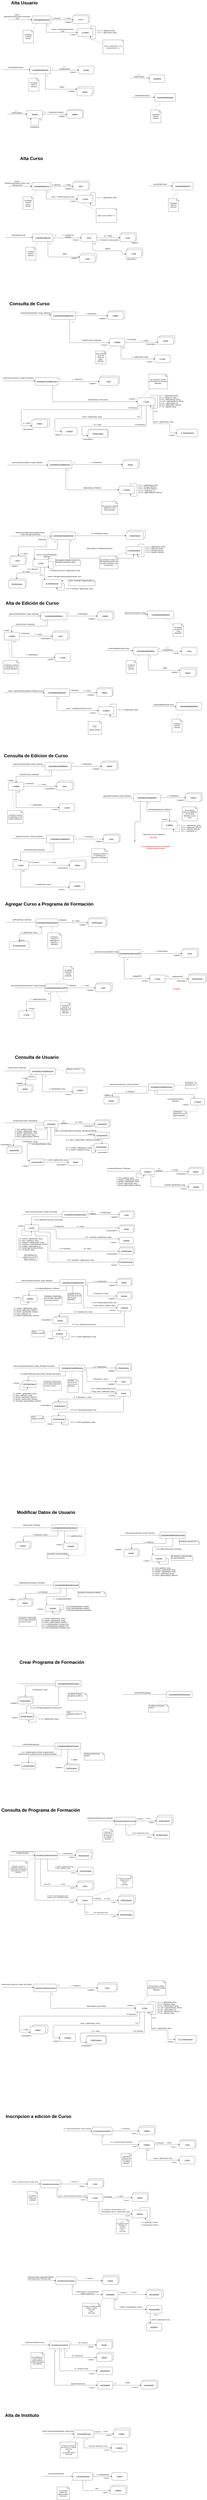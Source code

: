 <mxfile version="13.6.4" type="gitlab">
  <diagram id="NdK-Iwu1NELwD2D8BtvP" name="Page-1">
    <mxGraphModel dx="1422" dy="772" grid="0" gridSize="10" guides="1" tooltips="1" connect="1" arrows="1" fold="1" page="1" pageScale="1" pageWidth="1654" pageHeight="1169" math="0" shadow="0">
      <root>
        <mxCell id="0" />
        <mxCell id="1" parent="0" />
        <mxCell id="WGax3jqfb48JsYN1dhlF-207" value="" style="whiteSpace=wrap;html=1;rounded=1;" parent="1" vertex="1">
          <mxGeometry x="1000.999" y="3612.999" width="120" height="60" as="geometry" />
        </mxCell>
        <mxCell id="WGax3jqfb48JsYN1dhlF-186" value=":ProgramaDeFormacion" style="whiteSpace=wrap;html=1;rounded=1;" parent="1" vertex="1">
          <mxGeometry x="727" y="3379" width="151" height="60" as="geometry" />
        </mxCell>
        <mxCell id="WGax3jqfb48JsYN1dhlF-175" value="" style="whiteSpace=wrap;html=1;rounded=1;" parent="1" vertex="1">
          <mxGeometry x="300.998" y="3296.503" width="120" height="60" as="geometry" />
        </mxCell>
        <mxCell id="WGax3jqfb48JsYN1dhlF-166" value="&lt;u&gt;:Curso&lt;/u&gt;" style="whiteSpace=wrap;html=1;rounded=1;" parent="1" vertex="1">
          <mxGeometry x="817" y="2967" width="147" height="60" as="geometry" />
        </mxCell>
        <mxCell id="WGax3jqfb48JsYN1dhlF-143" value="" style="whiteSpace=wrap;html=1;rounded=1;" parent="1" vertex="1">
          <mxGeometry x="1275.45" y="2654" width="120" height="56.67" as="geometry" />
        </mxCell>
        <mxCell id="WGax3jqfb48JsYN1dhlF-134" value="&lt;u&gt;:Instituto&lt;/u&gt;" style="whiteSpace=wrap;html=1;rounded=1;" parent="1" vertex="1">
          <mxGeometry x="886.454" y="2459.003" width="120" height="60" as="geometry" />
        </mxCell>
        <mxCell id="WGax3jqfb48JsYN1dhlF-127" value="&lt;u&gt;:Curso&lt;/u&gt;" style="whiteSpace=wrap;html=1;rounded=1;" parent="1" vertex="1">
          <mxGeometry x="1025.997" y="1973.002" width="120" height="60" as="geometry" />
        </mxCell>
        <mxCell id="WGax3jqfb48JsYN1dhlF-120" value="" style="whiteSpace=wrap;html=1;rounded=1;" parent="1" vertex="1">
          <mxGeometry x="978" y="1852" width="120" height="60" as="geometry" />
        </mxCell>
        <mxCell id="WGax3jqfb48JsYN1dhlF-49" value="" style="whiteSpace=wrap;html=1;rounded=1;" parent="1" vertex="1">
          <mxGeometry x="564.5" y="896" width="120" height="60" as="geometry" />
        </mxCell>
        <mxCell id="WGax3jqfb48JsYN1dhlF-35" value="" style="whiteSpace=wrap;html=1;rounded=1;" parent="1" vertex="1">
          <mxGeometry x="645.0" y="717.002" width="120" height="60" as="geometry" />
        </mxCell>
        <mxCell id="WGax3jqfb48JsYN1dhlF-6" value="" style="whiteSpace=wrap;html=1;rounded=1;" parent="1" vertex="1">
          <mxGeometry x="612.45" y="158" width="120" height="60" as="geometry" />
        </mxCell>
        <mxCell id="WGax3jqfb48JsYN1dhlF-10" style="edgeStyle=orthogonalEdgeStyle;orthogonalLoop=1;jettySize=auto;html=1;exitX=0.75;exitY=1;exitDx=0;exitDy=0;" parent="1" source="WGax3jqfb48JsYN1dhlF-1" target="WGax3jqfb48JsYN1dhlF-11" edge="1">
          <mxGeometry relative="1" as="geometry">
            <mxPoint x="600.45" y="367" as="targetPoint" />
            <Array as="points">
              <mxPoint x="394.45" y="298" />
              <mxPoint x="600.45" y="298" />
            </Array>
          </mxGeometry>
        </mxCell>
        <mxCell id="WGax3jqfb48JsYN1dhlF-1" value="&lt;u&gt;:ControladorAltaUsuario&lt;/u&gt;" style="html=1;rounded=1;" parent="1" vertex="1">
          <mxGeometry x="284.45" y="170" width="147" height="58" as="geometry" />
        </mxCell>
        <mxCell id="WGax3jqfb48JsYN1dhlF-2" value="" style="html=1;verticalAlign=bottom;endArrow=block;entryX=0;entryY=0.5;entryDx=0;entryDy=0;" parent="1" target="WGax3jqfb48JsYN1dhlF-1" edge="1">
          <mxGeometry width="80" relative="1" as="geometry">
            <mxPoint x="97.45" y="200" as="sourcePoint" />
            <mxPoint x="177.45" y="203" as="targetPoint" />
          </mxGeometry>
        </mxCell>
        <mxCell id="WGax3jqfb48JsYN1dhlF-3" value="&amp;nbsp;existe :=&lt;br&gt;ingresarDtUsuario(usuario: DtUsuario): bool" style="text;html=1;strokeColor=none;fillColor=none;align=center;verticalAlign=middle;whiteSpace=wrap;rounded=1;" parent="1" vertex="1">
          <mxGeometry x="60.45" y="165" width="219" height="20" as="geometry" />
        </mxCell>
        <mxCell id="WGax3jqfb48JsYN1dhlF-4" value="" style="endArrow=classic;html=1;" parent="1" edge="1">
          <mxGeometry width="50" height="50" relative="1" as="geometry">
            <mxPoint x="431.45" y="200" as="sourcePoint" />
            <mxPoint x="603.45" y="200" as="targetPoint" />
          </mxGeometry>
        </mxCell>
        <mxCell id="WGax3jqfb48JsYN1dhlF-5" value=":Usuario" style="whiteSpace=wrap;html=1;rounded=1;" parent="1" vertex="1">
          <mxGeometry x="602.45" y="168" width="120" height="60" as="geometry" />
        </mxCell>
        <mxCell id="WGax3jqfb48JsYN1dhlF-7" value="u := next()" style="text;html=1;strokeColor=none;fillColor=none;align=center;verticalAlign=middle;whiteSpace=wrap;rounded=1;" parent="1" vertex="1">
          <mxGeometry x="516.45" y="178" width="82" height="20" as="geometry" />
        </mxCell>
        <mxCell id="WGax3jqfb48JsYN1dhlF-8" value="1*: [foreach]" style="text;html=1;strokeColor=none;fillColor=none;align=center;verticalAlign=middle;whiteSpace=wrap;rounded=1;" parent="1" vertex="1">
          <mxGeometry x="423.45" y="178" width="99" height="20" as="geometry" />
        </mxCell>
        <mxCell id="WGax3jqfb48JsYN1dhlF-9" value="&amp;lt;&amp;lt;global&amp;gt;&amp;gt;" style="text;html=1;strokeColor=none;fillColor=none;align=center;verticalAlign=middle;whiteSpace=wrap;rounded=1;" parent="1" vertex="1">
          <mxGeometry x="548.45" y="208" width="40" height="20" as="geometry" />
        </mxCell>
        <mxCell id="WGax3jqfb48JsYN1dhlF-11" value="&lt;u&gt;u: Usuario&lt;/u&gt;" style="whiteSpace=wrap;html=1;rounded=1;" parent="1" vertex="1">
          <mxGeometry x="638.45" y="268" width="120" height="60" as="geometry" />
        </mxCell>
        <mxCell id="WGax3jqfb48JsYN1dhlF-12" value="2*:" style="text;html=1;strokeColor=none;fillColor=none;align=center;verticalAlign=middle;whiteSpace=wrap;rounded=1;" parent="1" vertex="1">
          <mxGeometry x="401.45" y="234" width="16" height="20" as="geometry" />
        </mxCell>
        <mxCell id="WGax3jqfb48JsYN1dhlF-13" value="existe := existeUsuario(usuario): bool" style="text;html=1;strokeColor=none;fillColor=none;align=center;verticalAlign=middle;whiteSpace=wrap;rounded=1;" parent="1" vertex="1">
          <mxGeometry x="431.45" y="271" width="184" height="20" as="geometry" />
        </mxCell>
        <mxCell id="WGax3jqfb48JsYN1dhlF-14" style="edgeStyle=orthogonalEdgeStyle;orthogonalLoop=1;jettySize=auto;html=1;exitX=1;exitY=0;exitDx=0;exitDy=0;entryX=0.844;entryY=0.985;entryDx=0;entryDy=0;entryPerimeter=0;" parent="1" source="WGax3jqfb48JsYN1dhlF-11" target="WGax3jqfb48JsYN1dhlF-11" edge="1">
          <mxGeometry relative="1" as="geometry">
            <Array as="points">
              <mxPoint x="739.45" y="268" />
              <mxPoint x="739.45" y="248" />
              <mxPoint x="778.45" y="248" />
              <mxPoint x="778.45" y="348" />
              <mxPoint x="739.45" y="348" />
            </Array>
          </mxGeometry>
        </mxCell>
        <mxCell id="WGax3jqfb48JsYN1dhlF-15" value="2*.1: n := getNick(): string&lt;br&gt;2*.2: c := getCorreo(): string" style="text;html=1;strokeColor=none;fillColor=none;align=left;verticalAlign=middle;whiteSpace=wrap;rounded=1;" parent="1" vertex="1">
          <mxGeometry x="790.45" y="254" width="156" height="74" as="geometry" />
        </mxCell>
        <mxCell id="WGax3jqfb48JsYN1dhlF-18" value="&amp;lt;&amp;lt;local&amp;gt;&amp;gt;" style="text;html=1;strokeColor=none;fillColor=none;align=center;verticalAlign=middle;whiteSpace=wrap;rounded=1;" parent="1" vertex="1">
          <mxGeometry x="585.45" y="305" width="40" height="20" as="geometry" />
        </mxCell>
        <mxCell id="WGax3jqfb48JsYN1dhlF-19" value="" style="endArrow=none;dashed=1;html=1;dashPattern=1 3;strokeWidth=2;exitX=0.25;exitY=1;exitDx=0;exitDy=0;" parent="1" source="WGax3jqfb48JsYN1dhlF-11" target="WGax3jqfb48JsYN1dhlF-20" edge="1">
          <mxGeometry width="50" height="50" relative="1" as="geometry">
            <mxPoint x="636.45" y="406" as="sourcePoint" />
            <mxPoint x="668.45" y="328" as="targetPoint" />
          </mxGeometry>
        </mxCell>
        <mxCell id="WGax3jqfb48JsYN1dhlF-20" value="return: usuario.nick == n || usuario.correo == c" style="shape=note;whiteSpace=wrap;html=1;backgroundOutline=1;darkOpacity=0.05;size=9;rounded=1;" parent="1" vertex="1">
          <mxGeometry x="835.45" y="356" width="161" height="109" as="geometry" />
        </mxCell>
        <mxCell id="WGax3jqfb48JsYN1dhlF-31" style="edgeStyle=orthogonalEdgeStyle;orthogonalLoop=1;jettySize=auto;html=1;exitX=0.75;exitY=1;exitDx=0;exitDy=0;" parent="1" source="WGax3jqfb48JsYN1dhlF-21" target="WGax3jqfb48JsYN1dhlF-32" edge="1">
          <mxGeometry relative="1" as="geometry">
            <mxPoint x="630.34" y="726.792" as="targetPoint" />
            <Array as="points">
              <mxPoint x="387" y="739" />
            </Array>
          </mxGeometry>
        </mxCell>
        <mxCell id="WGax3jqfb48JsYN1dhlF-21" value="&lt;u&gt;:ControladorAltaUsuario&lt;/u&gt;" style="whiteSpace=wrap;html=1;rounded=1;" parent="1" vertex="1">
          <mxGeometry x="268.5" y="560" width="158" height="60" as="geometry" />
        </mxCell>
        <mxCell id="WGax3jqfb48JsYN1dhlF-22" value="" style="endArrow=classic;html=1;" parent="1" edge="1">
          <mxGeometry width="50" height="50" relative="1" as="geometry">
            <mxPoint x="53" y="587" as="sourcePoint" />
            <mxPoint x="269" y="587" as="targetPoint" />
          </mxGeometry>
        </mxCell>
        <mxCell id="WGax3jqfb48JsYN1dhlF-24" value="confirmarAltaUsuario()" style="text;html=1;strokeColor=none;fillColor=none;align=center;verticalAlign=middle;whiteSpace=wrap;rounded=1;" parent="1" vertex="1">
          <mxGeometry x="137" y="560" width="40" height="20" as="geometry" />
        </mxCell>
        <mxCell id="WGax3jqfb48JsYN1dhlF-25" value="" style="endArrow=classic;html=1;" parent="1" edge="1">
          <mxGeometry width="50" height="50" relative="1" as="geometry">
            <mxPoint x="426.5" y="591" as="sourcePoint" />
            <mxPoint x="647" y="591" as="targetPoint" />
          </mxGeometry>
        </mxCell>
        <mxCell id="WGax3jqfb48JsYN1dhlF-26" value="1:" style="text;html=1;strokeColor=none;fillColor=none;align=center;verticalAlign=middle;whiteSpace=wrap;rounded=1;" parent="1" vertex="1">
          <mxGeometry x="426.5" y="563" width="40" height="20" as="geometry" />
        </mxCell>
        <mxCell id="WGax3jqfb48JsYN1dhlF-27" value="u := create(usuario)" style="text;html=1;strokeColor=none;fillColor=none;align=center;verticalAlign=middle;whiteSpace=wrap;rounded=1;" parent="1" vertex="1">
          <mxGeometry x="518" y="563" width="40" height="20" as="geometry" />
        </mxCell>
        <mxCell id="WGax3jqfb48JsYN1dhlF-28" value="" style="endArrow=none;dashed=1;html=1;dashPattern=1 3;strokeWidth=2;exitX=0.25;exitY=1;exitDx=0;exitDy=0;" parent="1" source="WGax3jqfb48JsYN1dhlF-1" target="WGax3jqfb48JsYN1dhlF-29" edge="1">
          <mxGeometry width="50" height="50" relative="1" as="geometry">
            <mxPoint x="283.95" y="276" as="sourcePoint" />
            <mxPoint x="333.95" y="226" as="targetPoint" />
          </mxGeometry>
        </mxCell>
        <mxCell id="WGax3jqfb48JsYN1dhlF-29" value="El sistema recuerda usuario." style="shape=note;whiteSpace=wrap;html=1;backgroundOutline=1;darkOpacity=0.05;size=15;rounded=1;" parent="1" vertex="1">
          <mxGeometry x="214.45" y="280" width="80" height="100" as="geometry" />
        </mxCell>
        <mxCell id="WGax3jqfb48JsYN1dhlF-30" value="&lt;u&gt;:Usuario&lt;/u&gt;" style="whiteSpace=wrap;html=1;rounded=1;" parent="1" vertex="1">
          <mxGeometry x="645" y="560" width="120" height="60" as="geometry" />
        </mxCell>
        <mxCell id="WGax3jqfb48JsYN1dhlF-32" value="&lt;u&gt;:Usuario&lt;/u&gt;" style="whiteSpace=wrap;html=1;rounded=1;" parent="1" vertex="1">
          <mxGeometry x="634.0" y="730.002" width="120" height="60" as="geometry" />
        </mxCell>
        <mxCell id="WGax3jqfb48JsYN1dhlF-33" value="2:" style="text;html=1;align=center;verticalAlign=middle;resizable=0;points=[];autosize=1;rounded=1;" parent="1" vertex="1">
          <mxGeometry x="394" y="628" width="20" height="17" as="geometry" />
        </mxCell>
        <mxCell id="WGax3jqfb48JsYN1dhlF-34" value="add(u)" style="text;html=1;align=center;verticalAlign=middle;resizable=0;points=[];autosize=1;rounded=1;" parent="1" vertex="1">
          <mxGeometry x="495" y="713" width="44" height="17" as="geometry" />
        </mxCell>
        <mxCell id="WGax3jqfb48JsYN1dhlF-37" value="&amp;lt;&amp;lt;local&amp;gt;&amp;gt;" style="text;html=1;align=center;verticalAlign=middle;resizable=0;points=[];autosize=1;rounded=1;" parent="1" vertex="1">
          <mxGeometry x="572" y="598" width="62" height="17" as="geometry" />
        </mxCell>
        <mxCell id="WGax3jqfb48JsYN1dhlF-38" value="&amp;lt;&amp;lt;global&amp;gt;&amp;gt;" style="text;html=1;align=center;verticalAlign=middle;resizable=0;points=[];autosize=1;rounded=1;" parent="1" vertex="1">
          <mxGeometry x="558" y="746" width="70" height="17" as="geometry" />
        </mxCell>
        <mxCell id="WGax3jqfb48JsYN1dhlF-47" style="edgeStyle=orthogonalEdgeStyle;orthogonalLoop=1;jettySize=auto;html=1;exitX=1;exitY=0.5;exitDx=0;exitDy=0;" parent="1" source="WGax3jqfb48JsYN1dhlF-40" target="WGax3jqfb48JsYN1dhlF-48" edge="1">
          <mxGeometry relative="1" as="geometry">
            <mxPoint x="526.5" y="934" as="targetPoint" />
          </mxGeometry>
        </mxCell>
        <mxCell id="WGax3jqfb48JsYN1dhlF-40" value="&lt;u&gt;:Docente&lt;/u&gt;" style="whiteSpace=wrap;html=1;rounded=1;" parent="1" vertex="1">
          <mxGeometry x="244.5" y="904" width="120" height="60" as="geometry" />
        </mxCell>
        <mxCell id="WGax3jqfb48JsYN1dhlF-41" value="&lt;u&gt;:Estudiante&lt;/u&gt;" style="whiteSpace=wrap;html=1;rounded=1;" parent="1" vertex="1">
          <mxGeometry x="1197.5" y="627" width="120" height="60" as="geometry" />
        </mxCell>
        <mxCell id="WGax3jqfb48JsYN1dhlF-42" value="" style="endArrow=classic;html=1;" parent="1" edge="1">
          <mxGeometry width="50" height="50" relative="1" as="geometry">
            <mxPoint x="91.5" y="932" as="sourcePoint" />
            <mxPoint x="244.5" y="932" as="targetPoint" />
          </mxGeometry>
        </mxCell>
        <mxCell id="WGax3jqfb48JsYN1dhlF-43" value="u := create(usuario)" style="text;html=1;strokeColor=none;fillColor=none;align=center;verticalAlign=middle;whiteSpace=wrap;rounded=1;" parent="1" vertex="1">
          <mxGeometry x="143.5" y="904" width="40" height="20" as="geometry" />
        </mxCell>
        <mxCell id="WGax3jqfb48JsYN1dhlF-44" value="" style="endArrow=classic;html=1;" parent="1" edge="1">
          <mxGeometry width="50" height="50" relative="1" as="geometry">
            <mxPoint x="1045.5" y="653" as="sourcePoint" />
            <mxPoint x="1197.5" y="653" as="targetPoint" />
          </mxGeometry>
        </mxCell>
        <mxCell id="WGax3jqfb48JsYN1dhlF-46" value="u := create(usuario)" style="text;html=1;strokeColor=none;fillColor=none;align=center;verticalAlign=middle;whiteSpace=wrap;rounded=1;" parent="1" vertex="1">
          <mxGeometry x="1096.5" y="623" width="40" height="20" as="geometry" />
        </mxCell>
        <mxCell id="WGax3jqfb48JsYN1dhlF-48" value="&lt;u&gt;:Instituto&lt;/u&gt;" style="whiteSpace=wrap;html=1;rounded=1;" parent="1" vertex="1">
          <mxGeometry x="555.5" y="904" width="120" height="60" as="geometry" />
        </mxCell>
        <mxCell id="WGax3jqfb48JsYN1dhlF-50" value="1.1:" style="text;html=1;align=center;verticalAlign=middle;resizable=0;points=[];autosize=1;rounded=1;" parent="1" vertex="1">
          <mxGeometry x="364.5" y="909" width="30" height="17" as="geometry" />
        </mxCell>
        <mxCell id="WGax3jqfb48JsYN1dhlF-51" value="i := find(usuario.instituto)" style="text;html=1;align=center;verticalAlign=middle;resizable=0;points=[];autosize=1;rounded=1;" parent="1" vertex="1">
          <mxGeometry x="393.5" y="909" width="141" height="17" as="geometry" />
        </mxCell>
        <mxCell id="WGax3jqfb48JsYN1dhlF-52" value="&amp;lt;&amp;lt;global&amp;gt;&amp;gt;" style="text;html=1;align=center;verticalAlign=middle;resizable=0;points=[];autosize=1;rounded=1;" parent="1" vertex="1">
          <mxGeometry x="481.5" y="940" width="70" height="17" as="geometry" />
        </mxCell>
        <mxCell id="WGax3jqfb48JsYN1dhlF-53" style="edgeStyle=orthogonalEdgeStyle;orthogonalLoop=1;jettySize=auto;html=1;exitX=0.75;exitY=1;exitDx=0;exitDy=0;entryX=0.25;entryY=1;entryDx=0;entryDy=0;" parent="1" source="WGax3jqfb48JsYN1dhlF-40" target="WGax3jqfb48JsYN1dhlF-40" edge="1">
          <mxGeometry relative="1" as="geometry">
            <Array as="points">
              <mxPoint x="334.5" y="1019" />
              <mxPoint x="274.5" y="1019" />
            </Array>
          </mxGeometry>
        </mxCell>
        <mxCell id="WGax3jqfb48JsYN1dhlF-54" value="setInstituto(i)" style="text;html=1;align=center;verticalAlign=middle;resizable=0;points=[];autosize=1;rounded=1;" parent="1" vertex="1">
          <mxGeometry x="265" y="1024" width="79" height="17" as="geometry" />
        </mxCell>
        <mxCell id="WGax3jqfb48JsYN1dhlF-55" value="1.2:" style="text;html=1;align=center;verticalAlign=middle;resizable=0;points=[];autosize=1;rounded=1;" parent="1" vertex="1">
          <mxGeometry x="334.5" y="966" width="30" height="17" as="geometry" />
        </mxCell>
        <mxCell id="WGax3jqfb48JsYN1dhlF-56" value="&lt;u&gt;:ControladorAltaUsuario&lt;/u&gt;" style="whiteSpace=wrap;html=1;rounded=1;" parent="1" vertex="1">
          <mxGeometry x="1238.5" y="773" width="162" height="60" as="geometry" />
        </mxCell>
        <mxCell id="WGax3jqfb48JsYN1dhlF-57" value="" style="endArrow=none;dashed=1;html=1;dashPattern=1 3;strokeWidth=2;exitX=0.25;exitY=1;exitDx=0;exitDy=0;entryX=0;entryY=0;entryDx=65;entryDy=15;entryPerimeter=0;" parent="1" source="WGax3jqfb48JsYN1dhlF-21" target="WGax3jqfb48JsYN1dhlF-58" edge="1">
          <mxGeometry width="50" height="50" relative="1" as="geometry">
            <mxPoint x="277.5" y="670" as="sourcePoint" />
            <mxPoint x="327.5" y="620" as="targetPoint" />
          </mxGeometry>
        </mxCell>
        <mxCell id="WGax3jqfb48JsYN1dhlF-58" value="El sistema libera la memoria." style="shape=note;whiteSpace=wrap;html=1;backgroundOutline=1;darkOpacity=0.05;size=17;rounded=1;" parent="1" vertex="1">
          <mxGeometry x="258.57" y="654" width="80" height="100" as="geometry" />
        </mxCell>
        <mxCell id="WGax3jqfb48JsYN1dhlF-59" value="" style="endArrow=classic;html=1;" parent="1" edge="1">
          <mxGeometry width="50" height="50" relative="1" as="geometry">
            <mxPoint x="1058.5" y="802" as="sourcePoint" />
            <mxPoint x="1238.5" y="802" as="targetPoint" />
          </mxGeometry>
        </mxCell>
        <mxCell id="WGax3jqfb48JsYN1dhlF-60" value="cancelarAltaUsuario()" style="text;html=1;align=center;verticalAlign=middle;resizable=0;points=[];autosize=1;rounded=1;" parent="1" vertex="1">
          <mxGeometry x="1078.5" y="779" width="126" height="17" as="geometry" />
        </mxCell>
        <mxCell id="WGax3jqfb48JsYN1dhlF-62" style="edgeStyle=orthogonalEdgeStyle;orthogonalLoop=1;jettySize=auto;html=1;exitX=0.5;exitY=0;exitDx=0;exitDy=0;exitPerimeter=0;entryX=0.25;entryY=1;entryDx=0;entryDy=0;dashed=1;endArrow=none;endFill=0;" parent="1" source="WGax3jqfb48JsYN1dhlF-61" target="WGax3jqfb48JsYN1dhlF-56" edge="1">
          <mxGeometry relative="1" as="geometry" />
        </mxCell>
        <mxCell id="WGax3jqfb48JsYN1dhlF-61" value="El sistema libera la memoria." style="shape=note;whiteSpace=wrap;html=1;backgroundOutline=1;darkOpacity=0.05;size=17;rounded=1;" parent="1" vertex="1">
          <mxGeometry x="1207.5" y="900" width="80" height="100" as="geometry" />
        </mxCell>
        <mxCell id="WGax3jqfb48JsYN1dhlF-72" value="" style="whiteSpace=wrap;html=1;rounded=1;" parent="1" vertex="1">
          <mxGeometry x="612" y="1452" width="120" height="60" as="geometry" />
        </mxCell>
        <mxCell id="WGax3jqfb48JsYN1dhlF-73" style="edgeStyle=orthogonalEdgeStyle;orthogonalLoop=1;jettySize=auto;html=1;exitX=0.75;exitY=1;exitDx=0;exitDy=0;" parent="1" source="WGax3jqfb48JsYN1dhlF-74" target="WGax3jqfb48JsYN1dhlF-82" edge="1">
          <mxGeometry relative="1" as="geometry">
            <mxPoint x="600" y="1661" as="targetPoint" />
            <Array as="points">
              <mxPoint x="394" y="1592" />
              <mxPoint x="600" y="1592" />
            </Array>
          </mxGeometry>
        </mxCell>
        <mxCell id="WGax3jqfb48JsYN1dhlF-74" value="&lt;u&gt;:ControladorAltaCurso&lt;/u&gt;" style="html=1;rounded=1;" parent="1" vertex="1">
          <mxGeometry x="284" y="1464" width="147" height="58" as="geometry" />
        </mxCell>
        <mxCell id="WGax3jqfb48JsYN1dhlF-75" value="" style="html=1;verticalAlign=bottom;endArrow=block;entryX=0;entryY=0.5;entryDx=0;entryDy=0;" parent="1" target="WGax3jqfb48JsYN1dhlF-74" edge="1">
          <mxGeometry width="80" relative="1" as="geometry">
            <mxPoint x="97" y="1494" as="sourcePoint" />
            <mxPoint x="177" y="1497" as="targetPoint" />
          </mxGeometry>
        </mxCell>
        <mxCell id="WGax3jqfb48JsYN1dhlF-76" value="&amp;nbsp;existe :=&lt;br&gt;ingresarCurso(instituto: string, curso: DtCurso): bool" style="text;html=1;strokeColor=none;fillColor=none;align=center;verticalAlign=middle;whiteSpace=wrap;rounded=1;" parent="1" vertex="1">
          <mxGeometry x="60" y="1459" width="219" height="20" as="geometry" />
        </mxCell>
        <mxCell id="WGax3jqfb48JsYN1dhlF-77" value="" style="endArrow=classic;html=1;" parent="1" edge="1">
          <mxGeometry width="50" height="50" relative="1" as="geometry">
            <mxPoint x="431" y="1494" as="sourcePoint" />
            <mxPoint x="603" y="1494" as="targetPoint" />
          </mxGeometry>
        </mxCell>
        <mxCell id="WGax3jqfb48JsYN1dhlF-78" value="&lt;u&gt;:Curso&lt;/u&gt;" style="whiteSpace=wrap;html=1;rounded=1;" parent="1" vertex="1">
          <mxGeometry x="602" y="1462" width="120" height="60" as="geometry" />
        </mxCell>
        <mxCell id="WGax3jqfb48JsYN1dhlF-79" value="c := next()" style="text;html=1;strokeColor=none;fillColor=none;align=center;verticalAlign=middle;whiteSpace=wrap;rounded=1;" parent="1" vertex="1">
          <mxGeometry x="516" y="1472" width="82" height="20" as="geometry" />
        </mxCell>
        <mxCell id="WGax3jqfb48JsYN1dhlF-80" value="1*: [foreach]" style="text;html=1;strokeColor=none;fillColor=none;align=center;verticalAlign=middle;whiteSpace=wrap;rounded=1;" parent="1" vertex="1">
          <mxGeometry x="423" y="1472" width="99" height="20" as="geometry" />
        </mxCell>
        <mxCell id="WGax3jqfb48JsYN1dhlF-81" value="&amp;lt;&amp;lt;global&amp;gt;&amp;gt;" style="text;html=1;strokeColor=none;fillColor=none;align=center;verticalAlign=middle;whiteSpace=wrap;rounded=1;" parent="1" vertex="1">
          <mxGeometry x="548" y="1502" width="40" height="20" as="geometry" />
        </mxCell>
        <mxCell id="WGax3jqfb48JsYN1dhlF-82" value="&lt;u&gt;c: Curso&lt;/u&gt;" style="whiteSpace=wrap;html=1;rounded=1;" parent="1" vertex="1">
          <mxGeometry x="638" y="1562" width="120" height="60" as="geometry" />
        </mxCell>
        <mxCell id="WGax3jqfb48JsYN1dhlF-83" value="2*:" style="text;html=1;strokeColor=none;fillColor=none;align=center;verticalAlign=middle;whiteSpace=wrap;rounded=1;" parent="1" vertex="1">
          <mxGeometry x="401" y="1528" width="16" height="20" as="geometry" />
        </mxCell>
        <mxCell id="WGax3jqfb48JsYN1dhlF-84" value="existe := existeCurso(curso): bool" style="text;html=1;strokeColor=none;fillColor=none;align=center;verticalAlign=middle;whiteSpace=wrap;rounded=1;" parent="1" vertex="1">
          <mxGeometry x="431" y="1565" width="184" height="20" as="geometry" />
        </mxCell>
        <mxCell id="WGax3jqfb48JsYN1dhlF-85" style="edgeStyle=orthogonalEdgeStyle;orthogonalLoop=1;jettySize=auto;html=1;exitX=1;exitY=0;exitDx=0;exitDy=0;entryX=0.844;entryY=0.985;entryDx=0;entryDy=0;entryPerimeter=0;" parent="1" source="WGax3jqfb48JsYN1dhlF-82" target="WGax3jqfb48JsYN1dhlF-82" edge="1">
          <mxGeometry relative="1" as="geometry">
            <Array as="points">
              <mxPoint x="739" y="1562" />
              <mxPoint x="739" y="1542" />
              <mxPoint x="778" y="1542" />
              <mxPoint x="778" y="1642" />
              <mxPoint x="739" y="1642" />
            </Array>
          </mxGeometry>
        </mxCell>
        <mxCell id="WGax3jqfb48JsYN1dhlF-86" value="2*.1: c := getnombre(): string&lt;br&gt;&amp;nbsp; &amp;nbsp;&amp;nbsp;" style="text;html=1;strokeColor=none;fillColor=none;align=center;verticalAlign=middle;whiteSpace=wrap;rounded=1;" parent="1" vertex="1">
          <mxGeometry x="788" y="1551" width="156" height="74" as="geometry" />
        </mxCell>
        <mxCell id="WGax3jqfb48JsYN1dhlF-87" value="&amp;lt;&amp;lt;local&amp;gt;&amp;gt;" style="text;html=1;strokeColor=none;fillColor=none;align=center;verticalAlign=middle;whiteSpace=wrap;rounded=1;" parent="1" vertex="1">
          <mxGeometry x="585" y="1599" width="40" height="20" as="geometry" />
        </mxCell>
        <mxCell id="WGax3jqfb48JsYN1dhlF-88" value="" style="endArrow=none;dashed=1;html=1;dashPattern=1 3;strokeWidth=2;exitX=0.25;exitY=1;exitDx=0;exitDy=0;" parent="1" source="WGax3jqfb48JsYN1dhlF-82" target="WGax3jqfb48JsYN1dhlF-89" edge="1">
          <mxGeometry width="50" height="50" relative="1" as="geometry">
            <mxPoint x="636" y="1700" as="sourcePoint" />
            <mxPoint x="668" y="1622" as="targetPoint" />
          </mxGeometry>
        </mxCell>
        <mxCell id="WGax3jqfb48JsYN1dhlF-89" value="return: curso.nombre == c" style="shape=note;whiteSpace=wrap;html=1;backgroundOutline=1;darkOpacity=0.05;size=9;rounded=1;" parent="1" vertex="1">
          <mxGeometry x="783" y="1666" width="161" height="109" as="geometry" />
        </mxCell>
        <mxCell id="WGax3jqfb48JsYN1dhlF-90" value="" style="endArrow=none;dashed=1;html=1;dashPattern=1 3;strokeWidth=2;exitX=0.25;exitY=1;exitDx=0;exitDy=0;" parent="1" source="WGax3jqfb48JsYN1dhlF-74" target="WGax3jqfb48JsYN1dhlF-91" edge="1">
          <mxGeometry width="50" height="50" relative="1" as="geometry">
            <mxPoint x="283.5" y="1570" as="sourcePoint" />
            <mxPoint x="333.5" y="1520" as="targetPoint" />
          </mxGeometry>
        </mxCell>
        <mxCell id="WGax3jqfb48JsYN1dhlF-91" value="El sistema recuerda curso e instituto." style="shape=note;whiteSpace=wrap;html=1;backgroundOutline=1;darkOpacity=0.05;size=15;rounded=1;" parent="1" vertex="1">
          <mxGeometry x="214" y="1574" width="80" height="100" as="geometry" />
        </mxCell>
        <mxCell id="WGax3jqfb48JsYN1dhlF-92" value="" style="whiteSpace=wrap;html=1;rounded=1;" parent="1" vertex="1">
          <mxGeometry x="666.0" y="2013.002" width="120" height="60" as="geometry" />
        </mxCell>
        <mxCell id="WGax3jqfb48JsYN1dhlF-93" style="edgeStyle=orthogonalEdgeStyle;orthogonalLoop=1;jettySize=auto;html=1;exitX=0.75;exitY=1;exitDx=0;exitDy=0;" parent="1" source="WGax3jqfb48JsYN1dhlF-94" target="WGax3jqfb48JsYN1dhlF-101" edge="1">
          <mxGeometry relative="1" as="geometry">
            <mxPoint x="651.34" y="2029.792" as="targetPoint" />
            <Array as="points">
              <mxPoint x="408" y="2042" />
            </Array>
          </mxGeometry>
        </mxCell>
        <mxCell id="WGax3jqfb48JsYN1dhlF-94" value="&lt;u&gt;:ControladorAltaCurso&lt;/u&gt;" style="whiteSpace=wrap;html=1;rounded=1;" parent="1" vertex="1">
          <mxGeometry x="289.5" y="1863" width="158" height="60" as="geometry" />
        </mxCell>
        <mxCell id="WGax3jqfb48JsYN1dhlF-95" value="" style="endArrow=classic;html=1;" parent="1" edge="1">
          <mxGeometry width="50" height="50" relative="1" as="geometry">
            <mxPoint x="74" y="1890" as="sourcePoint" />
            <mxPoint x="290" y="1890" as="targetPoint" />
          </mxGeometry>
        </mxCell>
        <mxCell id="WGax3jqfb48JsYN1dhlF-96" value="confirmarAltaCurso()" style="text;html=1;strokeColor=none;fillColor=none;align=center;verticalAlign=middle;whiteSpace=wrap;rounded=1;" parent="1" vertex="1">
          <mxGeometry x="158" y="1863" width="40" height="20" as="geometry" />
        </mxCell>
        <mxCell id="WGax3jqfb48JsYN1dhlF-97" value="" style="endArrow=classic;html=1;" parent="1" edge="1">
          <mxGeometry width="50" height="50" relative="1" as="geometry">
            <mxPoint x="447.5" y="1894" as="sourcePoint" />
            <mxPoint x="668" y="1894" as="targetPoint" />
          </mxGeometry>
        </mxCell>
        <mxCell id="WGax3jqfb48JsYN1dhlF-98" value="1:" style="text;html=1;strokeColor=none;fillColor=none;align=center;verticalAlign=middle;whiteSpace=wrap;rounded=1;" parent="1" vertex="1">
          <mxGeometry x="447.5" y="1866" width="40" height="20" as="geometry" />
        </mxCell>
        <mxCell id="WGax3jqfb48JsYN1dhlF-99" value="c := create(curso, instituto)" style="text;html=1;strokeColor=none;fillColor=none;align=center;verticalAlign=middle;whiteSpace=wrap;rounded=1;" parent="1" vertex="1">
          <mxGeometry x="497" y="1869" width="135" height="20" as="geometry" />
        </mxCell>
        <mxCell id="WGax3jqfb48JsYN1dhlF-117" style="edgeStyle=orthogonalEdgeStyle;orthogonalLoop=1;jettySize=auto;html=1;exitX=1;exitY=0.5;exitDx=0;exitDy=0;endArrow=classic;endFill=1;" parent="1" source="WGax3jqfb48JsYN1dhlF-100" edge="1">
          <mxGeometry relative="1" as="geometry">
            <mxPoint x="969.785" y="1893" as="targetPoint" />
          </mxGeometry>
        </mxCell>
        <mxCell id="WGax3jqfb48JsYN1dhlF-123" style="edgeStyle=orthogonalEdgeStyle;orthogonalLoop=1;jettySize=auto;html=1;exitX=0.75;exitY=1;exitDx=0;exitDy=0;endArrow=classic;endFill=1;" parent="1" source="WGax3jqfb48JsYN1dhlF-100" target="WGax3jqfb48JsYN1dhlF-124" edge="1">
          <mxGeometry relative="1" as="geometry">
            <mxPoint x="992.007" y="2020.792" as="targetPoint" />
            <Array as="points">
              <mxPoint x="756" y="1994" />
              <mxPoint x="984" y="1994" />
              <mxPoint x="984" y="2019" />
            </Array>
          </mxGeometry>
        </mxCell>
        <mxCell id="WGax3jqfb48JsYN1dhlF-100" value="&lt;u&gt;:Curso&lt;/u&gt;" style="whiteSpace=wrap;html=1;rounded=1;" parent="1" vertex="1">
          <mxGeometry x="666" y="1863" width="120" height="60" as="geometry" />
        </mxCell>
        <mxCell id="WGax3jqfb48JsYN1dhlF-101" value="&lt;u&gt;:Curso&lt;/u&gt;" style="whiteSpace=wrap;html=1;rounded=1;" parent="1" vertex="1">
          <mxGeometry x="655.0" y="2026.002" width="120" height="60" as="geometry" />
        </mxCell>
        <mxCell id="WGax3jqfb48JsYN1dhlF-102" value="2:" style="text;html=1;align=center;verticalAlign=middle;resizable=0;points=[];autosize=1;rounded=1;" parent="1" vertex="1">
          <mxGeometry x="415" y="1931" width="20" height="17" as="geometry" />
        </mxCell>
        <mxCell id="WGax3jqfb48JsYN1dhlF-103" value="add(c)" style="text;html=1;align=center;verticalAlign=middle;resizable=0;points=[];autosize=1;rounded=1;" parent="1" vertex="1">
          <mxGeometry x="516" y="2009" width="44" height="17" as="geometry" />
        </mxCell>
        <mxCell id="WGax3jqfb48JsYN1dhlF-104" value="&amp;lt;&amp;lt;local&amp;gt;&amp;gt;" style="text;html=1;align=center;verticalAlign=middle;resizable=0;points=[];autosize=1;rounded=1;" parent="1" vertex="1">
          <mxGeometry x="593" y="1901" width="62" height="17" as="geometry" />
        </mxCell>
        <mxCell id="WGax3jqfb48JsYN1dhlF-105" value="&amp;lt;&amp;lt;global&amp;gt;&amp;gt;" style="text;html=1;align=center;verticalAlign=middle;resizable=0;points=[];autosize=1;rounded=1;" parent="1" vertex="1">
          <mxGeometry x="579" y="2042" width="70" height="17" as="geometry" />
        </mxCell>
        <mxCell id="WGax3jqfb48JsYN1dhlF-106" value="" style="endArrow=none;dashed=1;html=1;dashPattern=1 3;strokeWidth=2;exitX=0.25;exitY=1;exitDx=0;exitDy=0;entryX=0;entryY=0;entryDx=65;entryDy=15;entryPerimeter=0;" parent="1" source="WGax3jqfb48JsYN1dhlF-94" target="WGax3jqfb48JsYN1dhlF-107" edge="1">
          <mxGeometry width="50" height="50" relative="1" as="geometry">
            <mxPoint x="298.5" y="1973" as="sourcePoint" />
            <mxPoint x="348.5" y="1923" as="targetPoint" />
          </mxGeometry>
        </mxCell>
        <mxCell id="WGax3jqfb48JsYN1dhlF-107" value="El sistema libera la memoria." style="shape=note;whiteSpace=wrap;html=1;backgroundOutline=1;darkOpacity=0.05;size=17;rounded=1;" parent="1" vertex="1">
          <mxGeometry x="235.0" y="1966" width="80" height="100" as="geometry" />
        </mxCell>
        <mxCell id="WGax3jqfb48JsYN1dhlF-109" value="&lt;u&gt;:ControladorAltaCurso&lt;/u&gt;" style="whiteSpace=wrap;html=1;rounded=1;" parent="1" vertex="1">
          <mxGeometry x="1376" y="1462" width="162" height="60" as="geometry" />
        </mxCell>
        <mxCell id="WGax3jqfb48JsYN1dhlF-110" value="" style="endArrow=classic;html=1;" parent="1" edge="1">
          <mxGeometry width="50" height="50" relative="1" as="geometry">
            <mxPoint x="1196" y="1491" as="sourcePoint" />
            <mxPoint x="1376" y="1491" as="targetPoint" />
          </mxGeometry>
        </mxCell>
        <mxCell id="WGax3jqfb48JsYN1dhlF-111" value="cancelarAltaCurso()" style="text;html=1;align=center;verticalAlign=middle;resizable=0;points=[];autosize=1;rounded=1;" parent="1" vertex="1">
          <mxGeometry x="1221" y="1468" width="116" height="17" as="geometry" />
        </mxCell>
        <mxCell id="WGax3jqfb48JsYN1dhlF-112" style="edgeStyle=orthogonalEdgeStyle;orthogonalLoop=1;jettySize=auto;html=1;exitX=0.5;exitY=0;exitDx=0;exitDy=0;exitPerimeter=0;entryX=0.25;entryY=1;entryDx=0;entryDy=0;dashed=1;endArrow=none;endFill=0;" parent="1" source="WGax3jqfb48JsYN1dhlF-113" target="WGax3jqfb48JsYN1dhlF-109" edge="1">
          <mxGeometry relative="1" as="geometry" />
        </mxCell>
        <mxCell id="WGax3jqfb48JsYN1dhlF-113" value="El sistema libera la memoria." style="shape=note;whiteSpace=wrap;html=1;backgroundOutline=1;darkOpacity=0.05;size=17;rounded=1;" parent="1" vertex="1">
          <mxGeometry x="1345.0" y="1589" width="80" height="100" as="geometry" />
        </mxCell>
        <mxCell id="WGax3jqfb48JsYN1dhlF-132" style="edgeStyle=orthogonalEdgeStyle;orthogonalLoop=1;jettySize=auto;html=1;exitX=1;exitY=0.5;exitDx=0;exitDy=0;endArrow=classic;endFill=1;" parent="1" source="WGax3jqfb48JsYN1dhlF-114" target="WGax3jqfb48JsYN1dhlF-133" edge="1">
          <mxGeometry relative="1" as="geometry">
            <mxPoint x="895.604" y="2497.833" as="targetPoint" />
          </mxGeometry>
        </mxCell>
        <mxCell id="WGax3jqfb48JsYN1dhlF-137" style="edgeStyle=orthogonalEdgeStyle;orthogonalLoop=1;jettySize=auto;html=1;exitX=0.75;exitY=1;exitDx=0;exitDy=0;endArrow=classic;endFill=1;" parent="1" source="WGax3jqfb48JsYN1dhlF-114" target="WGax3jqfb48JsYN1dhlF-138" edge="1">
          <mxGeometry relative="1" as="geometry">
            <mxPoint x="930.789" y="2735.438" as="targetPoint" />
            <Array as="points">
              <mxPoint x="576.45" y="2708" />
              <mxPoint x="930.45" y="2708" />
            </Array>
          </mxGeometry>
        </mxCell>
        <mxCell id="WGax3jqfb48JsYN1dhlF-114" value="&lt;u&gt;:ControladorConsultaDeCurso&lt;/u&gt;" style="whiteSpace=wrap;html=1;rounded=1;" parent="1" vertex="1">
          <mxGeometry x="432.95" y="2468" width="191" height="60" as="geometry" />
        </mxCell>
        <mxCell id="WGax3jqfb48JsYN1dhlF-118" value="&lt;u&gt;:Curso&lt;/u&gt;" style="whiteSpace=wrap;html=1;rounded=1;" parent="1" vertex="1">
          <mxGeometry x="969" y="1863" width="120" height="60" as="geometry" />
        </mxCell>
        <mxCell id="WGax3jqfb48JsYN1dhlF-119" value="1.1*: [forall p in cursos.previas]&amp;nbsp;" style="text;html=1;align=center;verticalAlign=middle;resizable=0;points=[];autosize=1;rounded=1;" parent="1" vertex="1">
          <mxGeometry x="790" y="1901" width="177" height="17" as="geometry" />
        </mxCell>
        <mxCell id="WGax3jqfb48JsYN1dhlF-122" value="cp := find(p)" style="text;html=1;align=center;verticalAlign=middle;resizable=0;points=[];autosize=1;rounded=1;" parent="1" vertex="1">
          <mxGeometry x="838" y="1869" width="73" height="17" as="geometry" />
        </mxCell>
        <mxCell id="WGax3jqfb48JsYN1dhlF-124" value="&lt;u&gt;:Curso&lt;/u&gt;" style="whiteSpace=wrap;html=1;rounded=1;" parent="1" vertex="1">
          <mxGeometry x="1015.997" y="1986.002" width="120" height="60" as="geometry" />
        </mxCell>
        <mxCell id="WGax3jqfb48JsYN1dhlF-125" value="1.2*:" style="text;html=1;align=center;verticalAlign=middle;resizable=0;points=[];autosize=1;rounded=1;" parent="1" vertex="1">
          <mxGeometry x="756" y="1931" width="34" height="17" as="geometry" />
        </mxCell>
        <mxCell id="WGax3jqfb48JsYN1dhlF-126" value="&amp;lt;&amp;lt;global&amp;gt;&amp;gt;" style="text;html=1;align=center;verticalAlign=middle;resizable=0;points=[];autosize=1;rounded=1;" parent="1" vertex="1">
          <mxGeometry x="1047" y="1923" width="70" height="17" as="geometry" />
        </mxCell>
        <mxCell id="WGax3jqfb48JsYN1dhlF-128" value="add(cp)" style="text;html=1;align=center;verticalAlign=middle;resizable=0;points=[];autosize=1;rounded=1;" parent="1" vertex="1">
          <mxGeometry x="846" y="1969" width="51" height="17" as="geometry" />
        </mxCell>
        <mxCell id="WGax3jqfb48JsYN1dhlF-129" value="&amp;lt;&amp;lt;association&amp;gt;&amp;gt;" style="text;html=1;align=center;verticalAlign=middle;resizable=0;points=[];autosize=1;rounded=1;" parent="1" vertex="1">
          <mxGeometry x="1007" y="2049" width="98" height="17" as="geometry" />
        </mxCell>
        <mxCell id="WGax3jqfb48JsYN1dhlF-130" value="" style="endArrow=classic;html=1;" parent="1" edge="1">
          <mxGeometry width="50" height="50" relative="1" as="geometry">
            <mxPoint x="222.45" y="2492" as="sourcePoint" />
            <mxPoint x="430.95" y="2492" as="targetPoint" />
          </mxGeometry>
        </mxCell>
        <mxCell id="WGax3jqfb48JsYN1dhlF-131" value="&amp;nbsp;&lt;br&gt;ingresarInstituto(instituto: string): set(string)" style="text;html=1;strokeColor=none;fillColor=none;align=center;verticalAlign=middle;whiteSpace=wrap;rounded=1;" parent="1" vertex="1">
          <mxGeometry x="182.95" y="2459" width="257" height="20" as="geometry" />
        </mxCell>
        <mxCell id="WGax3jqfb48JsYN1dhlF-133" value="&lt;u&gt;:Instituto&lt;/u&gt;" style="whiteSpace=wrap;html=1;rounded=1;" parent="1" vertex="1">
          <mxGeometry x="873.454" y="2468.003" width="120" height="60" as="geometry" />
        </mxCell>
        <mxCell id="WGax3jqfb48JsYN1dhlF-135" value="1:" style="text;html=1;align=center;verticalAlign=middle;resizable=0;points=[];autosize=1;rounded=1;" parent="1" vertex="1">
          <mxGeometry x="630.95" y="2462" width="20" height="17" as="geometry" />
        </mxCell>
        <mxCell id="WGax3jqfb48JsYN1dhlF-136" value="i := find(instituto)" style="text;html=1;align=center;verticalAlign=middle;resizable=0;points=[];autosize=1;rounded=1;" parent="1" vertex="1">
          <mxGeometry x="692.45" y="2474" width="98" height="17" as="geometry" />
        </mxCell>
        <mxCell id="WGax3jqfb48JsYN1dhlF-141" style="edgeStyle=orthogonalEdgeStyle;orthogonalLoop=1;jettySize=auto;html=1;exitX=1;exitY=0.25;exitDx=0;exitDy=0;endArrow=classic;endFill=1;" parent="1" source="WGax3jqfb48JsYN1dhlF-138" target="WGax3jqfb48JsYN1dhlF-142" edge="1">
          <mxGeometry relative="1" as="geometry">
            <mxPoint x="1276.159" y="2688.667" as="targetPoint" />
            <Array as="points">
              <mxPoint x="1006.45" y="2704" />
            </Array>
          </mxGeometry>
        </mxCell>
        <mxCell id="WGax3jqfb48JsYN1dhlF-146" style="edgeStyle=orthogonalEdgeStyle;orthogonalLoop=1;jettySize=auto;html=1;exitX=0.75;exitY=1;exitDx=0;exitDy=0;endArrow=classic;endFill=1;" parent="1" source="WGax3jqfb48JsYN1dhlF-138" target="WGax3jqfb48JsYN1dhlF-147" edge="1">
          <mxGeometry relative="1" as="geometry">
            <mxPoint x="1265.974" y="2846.549" as="targetPoint" />
            <Array as="points">
              <mxPoint x="976.45" y="2834" />
              <mxPoint x="1299.45" y="2834" />
            </Array>
          </mxGeometry>
        </mxCell>
        <mxCell id="WGax3jqfb48JsYN1dhlF-138" value="&lt;u&gt;i: Instituto&lt;/u&gt;" style="whiteSpace=wrap;html=1;rounded=1;" parent="1" vertex="1">
          <mxGeometry x="886.449" y="2673.998" width="120" height="60" as="geometry" />
        </mxCell>
        <mxCell id="WGax3jqfb48JsYN1dhlF-139" value="2:&amp;nbsp;" style="text;html=1;align=center;verticalAlign=middle;resizable=0;points=[];autosize=1;rounded=1;" parent="1" vertex="1">
          <mxGeometry x="587.45" y="2536" width="23" height="17" as="geometry" />
        </mxCell>
        <mxCell id="WGax3jqfb48JsYN1dhlF-140" value="obtenerCursos(): set(string)" style="text;html=1;align=center;verticalAlign=middle;resizable=0;points=[];autosize=1;rounded=1;" parent="1" vertex="1">
          <mxGeometry x="668.45" y="2680" width="157" height="17" as="geometry" />
        </mxCell>
        <mxCell id="WGax3jqfb48JsYN1dhlF-142" value="&lt;u&gt;:Cursos&lt;/u&gt;" style="whiteSpace=wrap;html=1;rounded=1;" parent="1" vertex="1">
          <mxGeometry x="1263.45" y="2664.33" width="120" height="56.67" as="geometry" />
        </mxCell>
        <mxCell id="WGax3jqfb48JsYN1dhlF-144" value="2.1* [foreach]" style="text;html=1;align=center;verticalAlign=middle;resizable=0;points=[];autosize=1;rounded=1;" parent="1" vertex="1">
          <mxGeometry x="1016.45" y="2674" width="81" height="17" as="geometry" />
        </mxCell>
        <mxCell id="WGax3jqfb48JsYN1dhlF-145" value="c := next()" style="text;html=1;align=center;verticalAlign=middle;resizable=0;points=[];autosize=1;rounded=1;" parent="1" vertex="1">
          <mxGeometry x="1129.45" y="2682" width="63" height="17" as="geometry" />
        </mxCell>
        <mxCell id="WGax3jqfb48JsYN1dhlF-147" value="&lt;u&gt;c: Curso&lt;/u&gt;" style="whiteSpace=wrap;html=1;rounded=1;" parent="1" vertex="1">
          <mxGeometry x="1239.454" y="2803.999" width="120" height="60" as="geometry" />
        </mxCell>
        <mxCell id="WGax3jqfb48JsYN1dhlF-148" value="2.2*:" style="text;html=1;align=center;verticalAlign=middle;resizable=0;points=[];autosize=1;rounded=1;" parent="1" vertex="1">
          <mxGeometry x="980.45" y="2739" width="34" height="17" as="geometry" />
        </mxCell>
        <mxCell id="WGax3jqfb48JsYN1dhlF-149" value="n := getNombre(): string" style="text;html=1;align=center;verticalAlign=middle;resizable=0;points=[];autosize=1;rounded=1;" parent="1" vertex="1">
          <mxGeometry x="1055.45" y="2810" width="137" height="17" as="geometry" />
        </mxCell>
        <mxCell id="WGax3jqfb48JsYN1dhlF-150" value="" style="endArrow=none;dashed=1;html=1;dashPattern=1 3;strokeWidth=2;exitX=0.25;exitY=1;exitDx=0;exitDy=0;entryX=0;entryY=0;entryDx=65;entryDy=15;entryPerimeter=0;" parent="1" source="WGax3jqfb48JsYN1dhlF-138" target="WGax3jqfb48JsYN1dhlF-151" edge="1">
          <mxGeometry width="50" height="50" relative="1" as="geometry">
            <mxPoint x="852.45" y="2782" as="sourcePoint" />
            <mxPoint x="902.45" y="2732" as="targetPoint" />
          </mxGeometry>
        </mxCell>
        <mxCell id="WGax3jqfb48JsYN1dhlF-151" value="crea y retorna un set de string con cada n obtenido." style="shape=note;whiteSpace=wrap;html=1;backgroundOutline=1;darkOpacity=0.05;size=15;rounded=1;" parent="1" vertex="1">
          <mxGeometry x="779.45" y="2772" width="80" height="100" as="geometry" />
        </mxCell>
        <mxCell id="WGax3jqfb48JsYN1dhlF-154" value="&amp;lt;&amp;lt;global&amp;gt;&amp;gt;" style="text;html=1;align=center;verticalAlign=middle;resizable=0;points=[];autosize=1;rounded=1;" parent="1" vertex="1">
          <mxGeometry x="798.45" y="2511" width="70" height="17" as="geometry" />
        </mxCell>
        <mxCell id="WGax3jqfb48JsYN1dhlF-155" value="&amp;lt;&amp;lt;local&amp;gt;&amp;gt;" style="text;html=1;align=center;verticalAlign=middle;resizable=0;points=[];autosize=1;rounded=1;" parent="1" vertex="1">
          <mxGeometry x="816.45" y="2717" width="62" height="17" as="geometry" />
        </mxCell>
        <mxCell id="WGax3jqfb48JsYN1dhlF-156" value="&amp;lt;&amp;lt;association&amp;gt;&amp;gt;" style="text;html=1;align=center;verticalAlign=middle;resizable=0;points=[];autosize=1;rounded=1;" parent="1" vertex="1">
          <mxGeometry x="1160.45" y="2710.67" width="98" height="17" as="geometry" />
        </mxCell>
        <mxCell id="WGax3jqfb48JsYN1dhlF-157" value="&amp;lt;&amp;lt;local&amp;gt;&amp;gt;" style="text;html=1;align=center;verticalAlign=middle;resizable=0;points=[];autosize=1;rounded=1;" parent="1" vertex="1">
          <mxGeometry x="1168.45" y="2847" width="62" height="17" as="geometry" />
        </mxCell>
        <mxCell id="WGax3jqfb48JsYN1dhlF-161" style="edgeStyle=orthogonalEdgeStyle;orthogonalLoop=1;jettySize=auto;html=1;exitX=1;exitY=0.5;exitDx=0;exitDy=0;endArrow=classic;endFill=1;" parent="1" source="WGax3jqfb48JsYN1dhlF-158" target="WGax3jqfb48JsYN1dhlF-162" edge="1">
          <mxGeometry relative="1" as="geometry">
            <mxPoint x="874.804" y="3009.0" as="targetPoint" />
          </mxGeometry>
        </mxCell>
        <mxCell id="WGax3jqfb48JsYN1dhlF-167" style="edgeStyle=orthogonalEdgeStyle;orthogonalLoop=1;jettySize=auto;html=1;exitX=0.75;exitY=1;exitDx=0;exitDy=0;endArrow=classic;endFill=1;" parent="1" source="WGax3jqfb48JsYN1dhlF-158" target="WGax3jqfb48JsYN1dhlF-168" edge="1">
          <mxGeometry relative="1" as="geometry">
            <mxPoint x="841.451" y="3290.125" as="targetPoint" />
            <Array as="points">
              <mxPoint x="442" y="3167" />
              <mxPoint x="864" y="3167" />
            </Array>
          </mxGeometry>
        </mxCell>
        <mxCell id="WGax3jqfb48JsYN1dhlF-158" value="&lt;u&gt;:ControladorConsultaDeCurso&lt;/u&gt;" style="whiteSpace=wrap;html=1;rounded=1;" parent="1" vertex="1">
          <mxGeometry x="308" y="2979" width="179" height="60" as="geometry" />
        </mxCell>
        <mxCell id="WGax3jqfb48JsYN1dhlF-159" value="" style="endArrow=classic;html=1;" parent="1" edge="1">
          <mxGeometry width="50" height="50" relative="1" as="geometry">
            <mxPoint x="62" y="3005" as="sourcePoint" />
            <mxPoint x="308" y="3005" as="targetPoint" />
          </mxGeometry>
        </mxCell>
        <mxCell id="WGax3jqfb48JsYN1dhlF-160" value="seleccionarCurso(curso: string): DtCursoExp" style="text;html=1;strokeColor=none;fillColor=none;align=center;verticalAlign=middle;whiteSpace=wrap;rounded=1;" parent="1" vertex="1">
          <mxGeometry x="53" y="2972" width="248" height="20" as="geometry" />
        </mxCell>
        <mxCell id="WGax3jqfb48JsYN1dhlF-162" value="&lt;u&gt;:Curso&lt;/u&gt;" style="whiteSpace=wrap;html=1;rounded=1;" parent="1" vertex="1">
          <mxGeometry x="807" y="2979" width="147" height="60" as="geometry" />
        </mxCell>
        <mxCell id="WGax3jqfb48JsYN1dhlF-164" value="1:" style="text;html=1;align=center;verticalAlign=middle;resizable=0;points=[];autosize=1;rounded=1;" parent="1" vertex="1">
          <mxGeometry x="491" y="2978" width="20" height="17" as="geometry" />
        </mxCell>
        <mxCell id="WGax3jqfb48JsYN1dhlF-165" value="c := find(curso)" style="text;html=1;align=center;verticalAlign=middle;resizable=0;points=[];autosize=1;rounded=1;" parent="1" vertex="1">
          <mxGeometry x="590" y="2983" width="90" height="17" as="geometry" />
        </mxCell>
        <mxCell id="WGax3jqfb48JsYN1dhlF-173" style="edgeStyle=orthogonalEdgeStyle;orthogonalLoop=1;jettySize=auto;html=1;exitX=0.25;exitY=1;exitDx=0;exitDy=0;endArrow=classic;endFill=1;" parent="1" source="WGax3jqfb48JsYN1dhlF-168" target="WGax3jqfb48JsYN1dhlF-174" edge="1">
          <mxGeometry relative="1" as="geometry">
            <mxPoint x="1018.118" y="3477.903" as="targetPoint" />
            <Array as="points">
              <mxPoint x="1115" y="3196" />
              <mxPoint x="1115" y="3228" />
              <mxPoint x="200" y="3228" />
              <mxPoint x="200" y="3353" />
            </Array>
          </mxGeometry>
        </mxCell>
        <mxCell id="WGax3jqfb48JsYN1dhlF-180" style="edgeStyle=orthogonalEdgeStyle;orthogonalLoop=1;jettySize=auto;html=1;exitX=0.5;exitY=1;exitDx=0;exitDy=0;endArrow=classic;endFill=1;" parent="1" source="WGax3jqfb48JsYN1dhlF-168" target="WGax3jqfb48JsYN1dhlF-181" edge="1">
          <mxGeometry relative="1" as="geometry">
            <mxPoint x="700.2" y="3397.433" as="targetPoint" />
            <Array as="points">
              <mxPoint x="1135" y="3196" />
              <mxPoint x="1135" y="3299" />
              <mxPoint x="462" y="3299" />
              <mxPoint x="462" y="3397" />
            </Array>
          </mxGeometry>
        </mxCell>
        <mxCell id="WGax3jqfb48JsYN1dhlF-184" style="edgeStyle=orthogonalEdgeStyle;orthogonalLoop=1;jettySize=auto;html=1;exitX=0.5;exitY=1;exitDx=0;exitDy=0;endArrow=classic;endFill=1;entryX=0;entryY=0.75;entryDx=0;entryDy=0;" parent="1" source="WGax3jqfb48JsYN1dhlF-168" target="WGax3jqfb48JsYN1dhlF-185" edge="1">
          <mxGeometry relative="1" as="geometry">
            <mxPoint x="689" y="3452" as="targetPoint" />
            <Array as="points">
              <mxPoint x="1173" y="3359" />
              <mxPoint x="673" y="3359" />
              <mxPoint x="673" y="3430" />
            </Array>
          </mxGeometry>
        </mxCell>
        <mxCell id="WGax3jqfb48JsYN1dhlF-189" style="edgeStyle=orthogonalEdgeStyle;orthogonalLoop=1;jettySize=auto;html=1;exitX=1;exitY=1;exitDx=0;exitDy=0;endArrow=classic;endFill=1;" parent="1" source="WGax3jqfb48JsYN1dhlF-168" target="WGax3jqfb48JsYN1dhlF-190" edge="1">
          <mxGeometry relative="1" as="geometry">
            <mxPoint x="1241" y="3380.125" as="targetPoint" />
            <Array as="points">
              <mxPoint x="1226" y="3196" />
              <mxPoint x="1226" y="3337" />
              <mxPoint x="1355" y="3337" />
            </Array>
          </mxGeometry>
        </mxCell>
        <mxCell id="WGax3jqfb48JsYN1dhlF-168" value="&lt;u&gt;c :Curso&lt;/u&gt;" style="whiteSpace=wrap;html=1;rounded=1;" parent="1" vertex="1">
          <mxGeometry x="1104" y="3136" width="137" height="60" as="geometry" />
        </mxCell>
        <mxCell id="WGax3jqfb48JsYN1dhlF-169" value="2:" style="text;html=1;align=center;verticalAlign=middle;resizable=0;points=[];autosize=1;rounded=1;" parent="1" vertex="1">
          <mxGeometry x="447" y="3048" width="20" height="17" as="geometry" />
        </mxCell>
        <mxCell id="WGax3jqfb48JsYN1dhlF-170" value="obtenerDatos(): DtCursoExp" style="text;html=1;align=center;verticalAlign=middle;resizable=0;points=[];autosize=1;rounded=1;" parent="1" vertex="1">
          <mxGeometry x="717" y="3142" width="161" height="17" as="geometry" />
        </mxCell>
        <mxCell id="WGax3jqfb48JsYN1dhlF-171" style="edgeStyle=orthogonalEdgeStyle;orthogonalLoop=1;jettySize=auto;html=1;exitX=0.75;exitY=0;exitDx=0;exitDy=0;entryX=0.75;entryY=1;entryDx=0;entryDy=0;endArrow=classic;endFill=1;" parent="1" source="WGax3jqfb48JsYN1dhlF-168" target="WGax3jqfb48JsYN1dhlF-168" edge="1">
          <mxGeometry relative="1" as="geometry" />
        </mxCell>
        <mxCell id="WGax3jqfb48JsYN1dhlF-172" value="2.1: n := getNombre():string&lt;br&gt;2.2: d := getDesc(): string&lt;br&gt;2.3: du := getDuracion(): string&lt;br&gt;2.4: cant := getCantHoras(): DtTime&lt;br&gt;2.5: cre := getCreditos(): int&lt;br&gt;2.6: fR := getFechaR(): DtFecha&lt;br&gt;2.7: url := getUrl(): string" style="text;html=1;align=left;verticalAlign=middle;resizable=0;points=[];autosize=1;rounded=1;" parent="1" vertex="1">
          <mxGeometry x="1271" y="3114" width="200" height="97" as="geometry" />
        </mxCell>
        <mxCell id="WGax3jqfb48JsYN1dhlF-174" value="&lt;u&gt;:Edicion&lt;/u&gt;" style="whiteSpace=wrap;html=1;rounded=1;" parent="1" vertex="1">
          <mxGeometry x="282.998" y="3306.003" width="120" height="60" as="geometry" />
        </mxCell>
        <mxCell id="WGax3jqfb48JsYN1dhlF-176" value="2.8* [foreach]:" style="text;html=1;align=center;verticalAlign=middle;resizable=0;points=[];autosize=1;rounded=1;" parent="1" vertex="1">
          <mxGeometry x="1027" y="3205" width="84" height="17" as="geometry" />
        </mxCell>
        <mxCell id="WGax3jqfb48JsYN1dhlF-178" value="e := next()" style="text;html=1;align=center;verticalAlign=middle;resizable=0;points=[];autosize=1;rounded=1;" parent="1" vertex="1">
          <mxGeometry x="210" y="3324" width="64" height="17" as="geometry" />
        </mxCell>
        <mxCell id="WGax3jqfb48JsYN1dhlF-181" value="&lt;u&gt;e: Edicion&lt;/u&gt;" style="whiteSpace=wrap;html=1;rounded=1;" parent="1" vertex="1">
          <mxGeometry x="515.0" y="3366.003" width="120" height="60" as="geometry" />
        </mxCell>
        <mxCell id="WGax3jqfb48JsYN1dhlF-182" value="2.9*:" style="text;html=1;align=center;verticalAlign=middle;resizable=0;points=[];autosize=1;rounded=1;" parent="1" vertex="1">
          <mxGeometry x="1097" y="3275" width="34" height="17" as="geometry" />
        </mxCell>
        <mxCell id="WGax3jqfb48JsYN1dhlF-183" value="nomE := getNombre(): string" style="text;html=1;align=center;verticalAlign=middle;resizable=0;points=[];autosize=1;rounded=1;" parent="1" vertex="1">
          <mxGeometry x="668" y="3275" width="161" height="17" as="geometry" />
        </mxCell>
        <mxCell id="WGax3jqfb48JsYN1dhlF-185" value=":&lt;u&gt;ProgFormacion&lt;/u&gt;" style="whiteSpace=wrap;html=1;rounded=1;" parent="1" vertex="1">
          <mxGeometry x="720" y="3385" width="151" height="60" as="geometry" />
        </mxCell>
        <mxCell id="WGax3jqfb48JsYN1dhlF-187" value="2.10* [foreach]:" style="text;html=1;align=center;verticalAlign=middle;resizable=0;points=[];autosize=1;rounded=1;" parent="1" vertex="1">
          <mxGeometry x="1078" y="3336" width="91" height="17" as="geometry" />
        </mxCell>
        <mxCell id="WGax3jqfb48JsYN1dhlF-188" value="pf := next()&amp;nbsp;" style="text;html=1;align=center;verticalAlign=middle;resizable=0;points=[];autosize=1;rounded=1;" parent="1" vertex="1">
          <mxGeometry x="760" y="3336" width="71" height="17" as="geometry" />
        </mxCell>
        <mxCell id="WGax3jqfb48JsYN1dhlF-190" value="&lt;u&gt;pf&lt;/u&gt;: &lt;u&gt;ProgFormacion&lt;/u&gt;" style="whiteSpace=wrap;html=1;rounded=1;" parent="1" vertex="1">
          <mxGeometry x="1411" y="3379" width="163" height="60" as="geometry" />
        </mxCell>
        <mxCell id="WGax3jqfb48JsYN1dhlF-192" value="2.11*:" style="text;html=1;align=center;verticalAlign=middle;resizable=0;points=[];autosize=1;rounded=1;" parent="1" vertex="1">
          <mxGeometry x="1227" y="3232" width="40" height="17" as="geometry" />
        </mxCell>
        <mxCell id="WGax3jqfb48JsYN1dhlF-193" value="nomP := getNombre(): string" style="text;html=1;align=center;verticalAlign=middle;resizable=0;points=[];autosize=1;rounded=1;" parent="1" vertex="1">
          <mxGeometry x="1225" y="3314" width="161" height="17" as="geometry" />
        </mxCell>
        <mxCell id="WGax3jqfb48JsYN1dhlF-194" value="" style="endArrow=none;dashed=1;html=1;dashPattern=1 3;strokeWidth=2;" parent="1" target="WGax3jqfb48JsYN1dhlF-195" edge="1">
          <mxGeometry width="50" height="50" relative="1" as="geometry">
            <mxPoint x="1132" y="3136" as="sourcePoint" />
            <mxPoint x="1182" y="3086" as="targetPoint" />
          </mxGeometry>
        </mxCell>
        <mxCell id="WGax3jqfb48JsYN1dhlF-195" value="Se construye y retorna DtCursoExp con los datos obtenidos." style="shape=note;whiteSpace=wrap;html=1;backgroundOutline=1;darkOpacity=0.05;size=17;rounded=1;" parent="1" vertex="1">
          <mxGeometry x="1193" y="2952" width="146" height="114" as="geometry" />
        </mxCell>
        <mxCell id="WGax3jqfb48JsYN1dhlF-196" value="&amp;lt;&amp;lt;global&amp;gt;&amp;gt;" style="text;html=1;align=center;verticalAlign=middle;resizable=0;points=[];autosize=1;rounded=1;" parent="1" vertex="1">
          <mxGeometry x="721" y="3016" width="70" height="17" as="geometry" />
        </mxCell>
        <mxCell id="WGax3jqfb48JsYN1dhlF-197" value="&amp;lt;&amp;lt;local&amp;gt;&amp;gt;" style="text;html=1;align=center;verticalAlign=middle;resizable=0;points=[];autosize=1;rounded=1;" parent="1" vertex="1">
          <mxGeometry x="1031" y="3136" width="62" height="17" as="geometry" />
        </mxCell>
        <mxCell id="WGax3jqfb48JsYN1dhlF-198" value="&amp;lt;&amp;lt;association&amp;gt;&amp;gt;" style="text;html=1;align=center;verticalAlign=middle;resizable=0;points=[];autosize=1;rounded=1;" parent="1" vertex="1">
          <mxGeometry x="203" y="3372" width="98" height="17" as="geometry" />
        </mxCell>
        <mxCell id="WGax3jqfb48JsYN1dhlF-199" value="&amp;lt;&amp;lt;local&amp;gt;&amp;gt;" style="text;html=1;align=center;verticalAlign=middle;resizable=0;points=[];autosize=1;rounded=1;" parent="1" vertex="1">
          <mxGeometry x="453" y="3414" width="62" height="17" as="geometry" />
        </mxCell>
        <mxCell id="WGax3jqfb48JsYN1dhlF-200" value="&amp;lt;&amp;lt;association&amp;gt;&amp;gt;" style="text;html=1;align=center;verticalAlign=middle;resizable=0;points=[];autosize=1;rounded=1;" parent="1" vertex="1">
          <mxGeometry x="671" y="3449" width="98" height="17" as="geometry" />
        </mxCell>
        <mxCell id="WGax3jqfb48JsYN1dhlF-201" value="&amp;lt;&amp;lt;local&amp;gt;&amp;gt;" style="text;html=1;align=center;verticalAlign=middle;resizable=0;points=[];autosize=1;rounded=1;" parent="1" vertex="1">
          <mxGeometry x="1343" y="3418" width="62" height="17" as="geometry" />
        </mxCell>
        <mxCell id="WGax3jqfb48JsYN1dhlF-202" value="seleccionarEdicion(edicion: string): DtEdicion" style="text;html=1;strokeColor=none;fillColor=none;align=center;verticalAlign=middle;whiteSpace=wrap;rounded=1;" parent="1" vertex="1">
          <mxGeometry x="98" y="3629" width="300" height="20" as="geometry" />
        </mxCell>
        <mxCell id="WGax3jqfb48JsYN1dhlF-205" style="edgeStyle=orthogonalEdgeStyle;orthogonalLoop=1;jettySize=auto;html=1;exitX=1;exitY=0.5;exitDx=0;exitDy=0;endArrow=classic;endFill=1;" parent="1" source="WGax3jqfb48JsYN1dhlF-203" target="WGax3jqfb48JsYN1dhlF-206" edge="1">
          <mxGeometry relative="1" as="geometry">
            <mxPoint x="1053.819" y="3655.529" as="targetPoint" />
          </mxGeometry>
        </mxCell>
        <mxCell id="WGax3jqfb48JsYN1dhlF-210" style="edgeStyle=orthogonalEdgeStyle;orthogonalLoop=1;jettySize=auto;html=1;exitX=0.75;exitY=1;exitDx=0;exitDy=0;endArrow=classic;endFill=1;" parent="1" source="WGax3jqfb48JsYN1dhlF-203" target="WGax3jqfb48JsYN1dhlF-211" edge="1">
          <mxGeometry relative="1" as="geometry">
            <mxPoint x="1020.34" y="3851.236" as="targetPoint" />
            <Array as="points">
              <mxPoint x="548" y="3851" />
            </Array>
          </mxGeometry>
        </mxCell>
        <mxCell id="WGax3jqfb48JsYN1dhlF-203" value="&lt;u&gt;:ControladorConsultaDeCurso&lt;/u&gt;" style="whiteSpace=wrap;html=1;rounded=1;" parent="1" vertex="1">
          <mxGeometry x="407.75" y="3625" width="186.5" height="60" as="geometry" />
        </mxCell>
        <mxCell id="WGax3jqfb48JsYN1dhlF-204" value="" style="endArrow=classic;html=1;" parent="1" edge="1">
          <mxGeometry width="50" height="50" relative="1" as="geometry">
            <mxPoint x="92" y="3658" as="sourcePoint" />
            <mxPoint x="407.75" y="3658" as="targetPoint" />
          </mxGeometry>
        </mxCell>
        <mxCell id="WGax3jqfb48JsYN1dhlF-206" value="&lt;u&gt;:Edicion&lt;/u&gt;" style="whiteSpace=wrap;html=1;rounded=1;" parent="1" vertex="1">
          <mxGeometry x="988.999" y="3624.999" width="120" height="60" as="geometry" />
        </mxCell>
        <mxCell id="WGax3jqfb48JsYN1dhlF-208" value="1:" style="text;html=1;align=center;verticalAlign=middle;resizable=0;points=[];autosize=1;rounded=1;" parent="1" vertex="1">
          <mxGeometry x="604" y="3631" width="20" height="17" as="geometry" />
        </mxCell>
        <mxCell id="WGax3jqfb48JsYN1dhlF-209" value="e := find(edicion)" style="text;html=1;align=center;verticalAlign=middle;resizable=0;points=[];autosize=1;rounded=1;" parent="1" vertex="1">
          <mxGeometry x="733" y="3629" width="99" height="17" as="geometry" />
        </mxCell>
        <mxCell id="WGax3jqfb48JsYN1dhlF-211" value="&lt;u&gt;e: Edicion&lt;/u&gt;" style="whiteSpace=wrap;html=1;rounded=1;" parent="1" vertex="1">
          <mxGeometry x="960.34" y="3821.236" width="120" height="60" as="geometry" />
        </mxCell>
        <mxCell id="WGax3jqfb48JsYN1dhlF-212" value="2:" style="text;html=1;align=center;verticalAlign=middle;resizable=0;points=[];autosize=1;rounded=1;" parent="1" vertex="1">
          <mxGeometry x="552" y="3688" width="20" height="17" as="geometry" />
        </mxCell>
        <mxCell id="WGax3jqfb48JsYN1dhlF-213" value="obtenerDatos(): DtEdicion" style="text;html=1;align=center;verticalAlign=middle;resizable=0;points=[];autosize=1;rounded=1;" parent="1" vertex="1">
          <mxGeometry x="679" y="3827" width="148" height="17" as="geometry" />
        </mxCell>
        <mxCell id="WGax3jqfb48JsYN1dhlF-214" style="edgeStyle=orthogonalEdgeStyle;orthogonalLoop=1;jettySize=auto;html=1;exitX=0.75;exitY=0;exitDx=0;exitDy=0;entryX=0.75;entryY=1;entryDx=0;entryDy=0;endArrow=classic;endFill=1;" parent="1" source="WGax3jqfb48JsYN1dhlF-211" target="WGax3jqfb48JsYN1dhlF-211" edge="1">
          <mxGeometry relative="1" as="geometry" />
        </mxCell>
        <mxCell id="WGax3jqfb48JsYN1dhlF-215" value="2.1: n := getNombre(): string&lt;br&gt;2.2: fi := fechaI(): DtFecha&lt;br&gt;2.3: ff := fechaF(): DtFecha&lt;br&gt;2.4: cu := getCupo(): int&lt;br&gt;2.5: fp := getFechaPub(): DtFecha" style="text;html=1;align=left;verticalAlign=middle;resizable=0;points=[];autosize=1;rounded=1;" parent="1" vertex="1">
          <mxGeometry x="1109" y="3807" width="191" height="71" as="geometry" />
        </mxCell>
        <mxCell id="WGax3jqfb48JsYN1dhlF-216" value="" style="endArrow=none;dashed=1;html=1;dashPattern=1 3;strokeWidth=2;exitX=0.148;exitY=1;exitDx=0;exitDy=0;exitPerimeter=0;entryX=0;entryY=0;entryDx=65;entryDy=15;entryPerimeter=0;" parent="1" source="WGax3jqfb48JsYN1dhlF-211" target="WGax3jqfb48JsYN1dhlF-217" edge="1">
          <mxGeometry width="50" height="50" relative="1" as="geometry">
            <mxPoint x="932.5" y="3931.24" as="sourcePoint" />
            <mxPoint x="982.5" y="3881.24" as="targetPoint" />
          </mxGeometry>
        </mxCell>
        <mxCell id="WGax3jqfb48JsYN1dhlF-217" value="Se construye y retorna DtEdicion con los datos obtenidos." style="shape=note;whiteSpace=wrap;html=1;backgroundOutline=1;darkOpacity=0.05;size=16;rounded=1;" parent="1" vertex="1">
          <mxGeometry x="827" y="3941" width="123" height="100" as="geometry" />
        </mxCell>
        <mxCell id="WGax3jqfb48JsYN1dhlF-218" value="" style="whiteSpace=wrap;html=1;rounded=1;" parent="1" vertex="1">
          <mxGeometry x="1027.57" y="4165" width="140" height="60" as="geometry" />
        </mxCell>
        <mxCell id="WGax3jqfb48JsYN1dhlF-220" style="edgeStyle=orthogonalEdgeStyle;orthogonalLoop=1;jettySize=auto;html=1;exitX=1;exitY=0.5;exitDx=0;exitDy=0;endArrow=classic;endFill=1;" parent="1" source="WGax3jqfb48JsYN1dhlF-222" target="WGax3jqfb48JsYN1dhlF-224" edge="1">
          <mxGeometry relative="1" as="geometry">
            <mxPoint x="1080.389" y="4207.529" as="targetPoint" />
          </mxGeometry>
        </mxCell>
        <mxCell id="WGax3jqfb48JsYN1dhlF-221" style="edgeStyle=orthogonalEdgeStyle;orthogonalLoop=1;jettySize=auto;html=1;exitX=0.75;exitY=1;exitDx=0;exitDy=0;endArrow=classic;endFill=1;" parent="1" source="WGax3jqfb48JsYN1dhlF-222" target="WGax3jqfb48JsYN1dhlF-227" edge="1">
          <mxGeometry relative="1" as="geometry">
            <mxPoint x="1046.91" y="4403.236" as="targetPoint" />
            <Array as="points">
              <mxPoint x="574.57" y="4382" />
              <mxPoint x="1075.57" y="4382" />
            </Array>
          </mxGeometry>
        </mxCell>
        <mxCell id="WGax3jqfb48JsYN1dhlF-248" style="edgeStyle=orthogonalEdgeStyle;orthogonalLoop=1;jettySize=auto;html=1;exitX=0.25;exitY=1;exitDx=0;exitDy=0;endArrow=classic;endFill=1;" parent="1" edge="1">
          <mxGeometry relative="1" as="geometry">
            <mxPoint x="179.068" y="4360.792" as="targetPoint" />
            <Array as="points">
              <mxPoint x="397.57" y="4225" />
              <mxPoint x="397.57" y="4293" />
              <mxPoint x="179.57" y="4293" />
            </Array>
            <mxPoint x="434.325" y="4225" as="sourcePoint" />
          </mxGeometry>
        </mxCell>
        <mxCell id="ERN3U17185KaFVGdUrSm-2" style="edgeStyle=orthogonalEdgeStyle;orthogonalLoop=1;jettySize=auto;html=1;exitX=0.25;exitY=1;exitDx=0;exitDy=0;entryX=0.093;entryY=0.002;entryDx=0;entryDy=0;entryPerimeter=0;" parent="1" source="WGax3jqfb48JsYN1dhlF-222" target="WGax3jqfb48JsYN1dhlF-250" edge="1">
          <mxGeometry relative="1" as="geometry" />
        </mxCell>
        <mxCell id="WGax3jqfb48JsYN1dhlF-222" value="&lt;u&gt;:ControladorConsultaDeCurso&lt;/u&gt;" style="whiteSpace=wrap;html=1;rounded=1;" parent="1" vertex="1">
          <mxGeometry x="434.32" y="4177" width="186.5" height="60" as="geometry" />
        </mxCell>
        <mxCell id="WGax3jqfb48JsYN1dhlF-223" value="" style="endArrow=classic;html=1;" parent="1" edge="1">
          <mxGeometry width="50" height="50" relative="1" as="geometry">
            <mxPoint x="118.57" y="4210" as="sourcePoint" />
            <mxPoint x="434.32" y="4210" as="targetPoint" />
          </mxGeometry>
        </mxCell>
        <mxCell id="WGax3jqfb48JsYN1dhlF-224" value="&lt;u&gt;:ProgFormacion&lt;/u&gt;" style="whiteSpace=wrap;html=1;rounded=1;" parent="1" vertex="1">
          <mxGeometry x="1015.57" y="4177" width="137" height="60" as="geometry" />
        </mxCell>
        <mxCell id="WGax3jqfb48JsYN1dhlF-225" value="1:" style="text;html=1;align=center;verticalAlign=middle;resizable=0;points=[];autosize=1;rounded=1;" parent="1" vertex="1">
          <mxGeometry x="630.57" y="4183" width="20" height="17" as="geometry" />
        </mxCell>
        <mxCell id="WGax3jqfb48JsYN1dhlF-226" value="pf := find(progFormacion)" style="text;html=1;align=center;verticalAlign=middle;resizable=0;points=[];autosize=1;rounded=1;" parent="1" vertex="1">
          <mxGeometry x="737.57" y="4181" width="144" height="17" as="geometry" />
        </mxCell>
        <mxCell id="WGax3jqfb48JsYN1dhlF-227" value="&lt;u&gt;pf: &lt;/u&gt;&lt;u&gt;ProgFormacion&lt;/u&gt;" style="whiteSpace=wrap;html=1;rounded=1;" parent="1" vertex="1">
          <mxGeometry x="1015.91" y="4292.036" width="120" height="60" as="geometry" />
        </mxCell>
        <mxCell id="WGax3jqfb48JsYN1dhlF-228" value="2:" style="text;html=1;align=center;verticalAlign=middle;resizable=0;points=[];autosize=1;rounded=1;" parent="1" vertex="1">
          <mxGeometry x="578.57" y="4240" width="20" height="17" as="geometry" />
        </mxCell>
        <mxCell id="WGax3jqfb48JsYN1dhlF-229" value="obtenerDatos(): DtProgFormacionExp" style="text;html=1;align=center;verticalAlign=middle;resizable=0;points=[];autosize=1;rounded=1;" parent="1" vertex="1">
          <mxGeometry x="703.57" y="4297.8" width="211" height="17" as="geometry" />
        </mxCell>
        <mxCell id="WGax3jqfb48JsYN1dhlF-230" style="edgeStyle=orthogonalEdgeStyle;orthogonalLoop=1;jettySize=auto;html=1;exitX=0.75;exitY=0;exitDx=0;exitDy=0;entryX=0.75;entryY=1;entryDx=0;entryDy=0;endArrow=classic;endFill=1;" parent="1" source="WGax3jqfb48JsYN1dhlF-227" target="WGax3jqfb48JsYN1dhlF-227" edge="1">
          <mxGeometry relative="1" as="geometry" />
        </mxCell>
        <mxCell id="WGax3jqfb48JsYN1dhlF-231" value="2.1: n := getNombre(): string&lt;br&gt;2.2: d := getDesc(): string&lt;br&gt;2.3: fi := fechaI(): DtFecha&lt;br&gt;2.4: ff := fechaF(): DtFecha&lt;br&gt;" style="text;html=1;align=left;verticalAlign=middle;resizable=0;points=[];autosize=1;rounded=1;" parent="1" vertex="1">
          <mxGeometry x="1164.57" y="4285.8" width="160" height="57" as="geometry" />
        </mxCell>
        <mxCell id="WGax3jqfb48JsYN1dhlF-232" value="" style="endArrow=none;dashed=1;html=1;dashPattern=1 3;strokeWidth=2;exitX=0;exitY=0.75;exitDx=0;exitDy=0;entryX=0;entryY=0;entryDx=65;entryDy=15;entryPerimeter=0;" parent="1" source="WGax3jqfb48JsYN1dhlF-227" target="WGax3jqfb48JsYN1dhlF-233" edge="1">
          <mxGeometry width="50" height="50" relative="1" as="geometry">
            <mxPoint x="988.07" y="4402.04" as="sourcePoint" />
            <mxPoint x="1038.07" y="4352.04" as="targetPoint" />
          </mxGeometry>
        </mxCell>
        <mxCell id="WGax3jqfb48JsYN1dhlF-233" value="Se construye y retorna un DtProgFormacionExp con los datos obtenidos y con cursos vacio." style="shape=note;whiteSpace=wrap;html=1;backgroundOutline=1;darkOpacity=0.05;size=16;rounded=1;" parent="1" vertex="1">
          <mxGeometry x="810.57" y="4364.8" width="142" height="100" as="geometry" />
        </mxCell>
        <mxCell id="WGax3jqfb48JsYN1dhlF-234" value="seleccionarProgFormacion(progFormacion: string): DtProgFormacionExp" style="text;html=1;strokeColor=none;fillColor=none;align=center;verticalAlign=middle;whiteSpace=wrap;rounded=1;" parent="1" vertex="1">
          <mxGeometry x="143.57" y="4179.5" width="256" height="20" as="geometry" />
        </mxCell>
        <mxCell id="WGax3jqfb48JsYN1dhlF-236" value="" style="whiteSpace=wrap;html=1;rounded=1;" parent="1" vertex="1">
          <mxGeometry x="121.757" y="4361.0" width="120" height="60" as="geometry" />
        </mxCell>
        <mxCell id="WGax3jqfb48JsYN1dhlF-238" value="3*[foreach]:" style="text;html=1;align=center;verticalAlign=middle;resizable=0;points=[];autosize=1;rounded=1;" parent="1" vertex="1">
          <mxGeometry x="327.57" y="4228" width="71" height="17" as="geometry" />
        </mxCell>
        <mxCell id="WGax3jqfb48JsYN1dhlF-239" value="c := next()" style="text;html=1;align=center;verticalAlign=middle;resizable=0;points=[];autosize=1;rounded=1;" parent="1" vertex="1">
          <mxGeometry x="188.45" y="4338" width="63" height="17" as="geometry" />
        </mxCell>
        <mxCell id="WGax3jqfb48JsYN1dhlF-242" value="&amp;lt;&amp;lt;global&amp;gt;&amp;gt;" style="text;html=1;align=center;verticalAlign=middle;resizable=0;points=[];autosize=1;rounded=1;" parent="1" vertex="1">
          <mxGeometry x="112.95" y="4434" width="70" height="17" as="geometry" />
        </mxCell>
        <mxCell id="ERN3U17185KaFVGdUrSm-8" style="edgeStyle=orthogonalEdgeStyle;orthogonalLoop=1;jettySize=auto;html=1;exitX=0.5;exitY=1;exitDx=0;exitDy=0;entryX=0.421;entryY=0.014;entryDx=0;entryDy=0;entryPerimeter=0;" parent="1" source="WGax3jqfb48JsYN1dhlF-250" target="ERN3U17185KaFVGdUrSm-4" edge="1">
          <mxGeometry relative="1" as="geometry" />
        </mxCell>
        <mxCell id="ERN3U17185KaFVGdUrSm-25" style="edgeStyle=orthogonalEdgeStyle;orthogonalLoop=1;jettySize=auto;html=1;exitX=0.75;exitY=1;exitDx=0;exitDy=0;entryX=0.121;entryY=0.011;entryDx=0;entryDy=0;entryPerimeter=0;strokeWidth=1;" parent="1" source="WGax3jqfb48JsYN1dhlF-250" target="ERN3U17185KaFVGdUrSm-24" edge="1">
          <mxGeometry relative="1" as="geometry" />
        </mxCell>
        <mxCell id="ERN3U17185KaFVGdUrSm-32" style="edgeStyle=orthogonalEdgeStyle;orthogonalLoop=1;jettySize=auto;html=1;exitX=1;exitY=0.25;exitDx=0;exitDy=0;strokeWidth=1;" parent="1" source="WGax3jqfb48JsYN1dhlF-250" edge="1">
          <mxGeometry relative="1" as="geometry">
            <mxPoint x="411.737" y="4446" as="targetPoint" />
            <Array as="points">
              <mxPoint x="449.57" y="4406" />
              <mxPoint x="449.57" y="4463" />
              <mxPoint x="411.57" y="4463" />
            </Array>
          </mxGeometry>
        </mxCell>
        <mxCell id="WGax3jqfb48JsYN1dhlF-250" value="&lt;u&gt;c: Curso&lt;/u&gt;" style="whiteSpace=wrap;html=1;rounded=1;" parent="1" vertex="1">
          <mxGeometry x="291.568" y="4391.002" width="120" height="60" as="geometry" />
        </mxCell>
        <mxCell id="WGax3jqfb48JsYN1dhlF-251" value="&lt;font style=&quot;font-size: 35px&quot;&gt;&lt;b&gt;Alta Usuario&lt;/b&gt;&lt;/font&gt;" style="text;html=1;align=center;verticalAlign=middle;resizable=0;points=[];autosize=1;rounded=1;" parent="1" vertex="1">
          <mxGeometry x="116" y="55" width="216" height="24" as="geometry" />
        </mxCell>
        <mxCell id="WGax3jqfb48JsYN1dhlF-252" value="&lt;font style=&quot;font-size: 35px&quot;&gt;&lt;b&gt;Alta Curso&lt;/b&gt;&lt;/font&gt;" style="text;html=1;align=center;verticalAlign=middle;resizable=0;points=[];autosize=1;rounded=1;" parent="1" vertex="1">
          <mxGeometry x="186.95" y="1264" width="187" height="24" as="geometry" />
        </mxCell>
        <mxCell id="WGax3jqfb48JsYN1dhlF-253" value="&lt;font style=&quot;font-size: 35px&quot;&gt;&lt;b&gt;Consulta de Curso&lt;/b&gt;&lt;/font&gt;" style="text;html=1;align=center;verticalAlign=middle;resizable=0;points=[];autosize=1;rounded=1;" parent="1" vertex="1">
          <mxGeometry x="103.0" y="2392" width="321" height="24" as="geometry" />
        </mxCell>
        <mxCell id="ERN3U17185KaFVGdUrSm-1" value="4*:" style="text;html=1;strokeColor=none;fillColor=none;align=center;verticalAlign=middle;whiteSpace=wrap;rounded=1;" parent="1" vertex="1">
          <mxGeometry x="443.57" y="4245" width="40" height="20" as="geometry" />
        </mxCell>
        <mxCell id="ERN3U17185KaFVGdUrSm-3" value="cursos= encontrarPrograma(): set(string) " style="text;html=1;strokeColor=none;fillColor=none;align=center;verticalAlign=middle;whiteSpace=wrap;rounded=1;" parent="1" vertex="1">
          <mxGeometry x="307.07" y="4352.04" width="185" height="19" as="geometry" />
        </mxCell>
        <mxCell id="WGax3jqfb48JsYN1dhlF-237" value="&lt;u&gt;:Curso&lt;/u&gt;" style="whiteSpace=wrap;html=1;rounded=1;" parent="1" vertex="1">
          <mxGeometry x="111.377" y="4369.76" width="120" height="60" as="geometry" />
        </mxCell>
        <mxCell id="ERN3U17185KaFVGdUrSm-4" value="" style="whiteSpace=wrap;html=1;rounded=1;" parent="1" vertex="1">
          <mxGeometry x="111.38" y="4542" width="130.19" height="63" as="geometry" />
        </mxCell>
        <mxCell id="ERN3U17185KaFVGdUrSm-5" value="&lt;u&gt;:ProgFormacion&lt;/u&gt;" style="whiteSpace=wrap;html=1;rounded=1;" parent="1" vertex="1">
          <mxGeometry x="101" y="4553" width="130.57" height="60.76" as="geometry" />
        </mxCell>
        <mxCell id="ERN3U17185KaFVGdUrSm-11" value="4*.1*: [foreach]" style="text;html=1;strokeColor=none;fillColor=none;align=center;verticalAlign=middle;whiteSpace=wrap;rounded=1;" parent="1" vertex="1">
          <mxGeometry x="225.57" y="4456" width="124" height="21" as="geometry" />
        </mxCell>
        <mxCell id="ERN3U17185KaFVGdUrSm-12" value="pf:= next()" style="text;html=1;strokeColor=none;fillColor=none;align=center;verticalAlign=middle;whiteSpace=wrap;rounded=1;" parent="1" vertex="1">
          <mxGeometry x="194.07" y="4477" width="90" height="20" as="geometry" />
        </mxCell>
        <mxCell id="ERN3U17185KaFVGdUrSm-20" value="4*.3*[existe] nomCurso:= getNombre(): string" style="text;html=1;strokeColor=none;fillColor=none;align=center;verticalAlign=middle;whiteSpace=wrap;rounded=1;" parent="1" vertex="1">
          <mxGeometry x="409.57" y="4468" width="252" height="20" as="geometry" />
        </mxCell>
        <mxCell id="ERN3U17185KaFVGdUrSm-22" style="edgeStyle=orthogonalEdgeStyle;orthogonalLoop=1;jettySize=auto;html=1;exitX=0;exitY=0;exitDx=0;exitDy=0;exitPerimeter=0;entryX=1;entryY=0;entryDx=0;entryDy=0;strokeWidth=1;dashed=1;" parent="1" source="ERN3U17185KaFVGdUrSm-21" target="WGax3jqfb48JsYN1dhlF-250" edge="1">
          <mxGeometry relative="1" as="geometry">
            <Array as="points">
              <mxPoint x="464.57" y="4384" />
              <mxPoint x="411.57" y="4384" />
            </Array>
          </mxGeometry>
        </mxCell>
        <mxCell id="ERN3U17185KaFVGdUrSm-21" value="Se actualiza el atributo cursos al DtProgFormacionExp creado" style="shape=note;whiteSpace=wrap;html=1;size=14;verticalAlign=top;align=left;spacingTop=-6;rounded=1;" parent="1" vertex="1">
          <mxGeometry x="464.57" y="4391" width="198" height="47" as="geometry" />
        </mxCell>
        <mxCell id="ERN3U17185KaFVGdUrSm-24" value="&lt;u&gt;pf: ProgFormacion&lt;/u&gt;" style="whiteSpace=wrap;html=1;rounded=1;" parent="1" vertex="1">
          <mxGeometry x="363.07" y="4549" width="153" height="60.76" as="geometry" />
        </mxCell>
        <mxCell id="ERN3U17185KaFVGdUrSm-26" value="4*.2*:" style="text;html=1;strokeColor=none;fillColor=none;align=center;verticalAlign=middle;whiteSpace=wrap;rounded=1;" parent="1" vertex="1">
          <mxGeometry x="338.57" y="4503" width="40" height="20" as="geometry" />
        </mxCell>
        <mxCell id="ERN3U17185KaFVGdUrSm-27" value="existe:= esProgFormacion(progFormacion): bool" style="text;html=1;strokeColor=none;fillColor=none;align=center;verticalAlign=middle;whiteSpace=wrap;rounded=1;" parent="1" vertex="1">
          <mxGeometry x="396.57" y="4513" width="278" height="21" as="geometry" />
        </mxCell>
        <mxCell id="ERN3U17185KaFVGdUrSm-28" style="edgeStyle=orthogonalEdgeStyle;orthogonalLoop=1;jettySize=auto;html=1;exitX=1;exitY=0.5;exitDx=0;exitDy=0;entryX=0.75;entryY=1;entryDx=0;entryDy=0;strokeWidth=1;" parent="1" source="ERN3U17185KaFVGdUrSm-24" target="ERN3U17185KaFVGdUrSm-24" edge="1">
          <mxGeometry relative="1" as="geometry" />
        </mxCell>
        <mxCell id="ERN3U17185KaFVGdUrSm-29" value="4*.2*.1* nomProg:= getNombre(): string" style="text;html=1;strokeColor=none;fillColor=none;align=center;verticalAlign=middle;whiteSpace=wrap;rounded=1;" parent="1" vertex="1">
          <mxGeometry x="543.07" y="4609.76" width="221.5" height="18" as="geometry" />
        </mxCell>
        <mxCell id="ERN3U17185KaFVGdUrSm-31" style="edgeStyle=orthogonalEdgeStyle;orthogonalLoop=1;jettySize=auto;html=1;exitX=0;exitY=0;exitDx=0;exitDy=0;exitPerimeter=0;entryX=0.999;entryY=0.115;entryDx=0;entryDy=0;entryPerimeter=0;strokeWidth=1;dashed=1;" parent="1" source="ERN3U17185KaFVGdUrSm-30" target="ERN3U17185KaFVGdUrSm-24" edge="1">
          <mxGeometry relative="1" as="geometry">
            <Array as="points">
              <mxPoint x="543.57" y="4549" />
              <mxPoint x="543.57" y="4556" />
            </Array>
          </mxGeometry>
        </mxCell>
        <mxCell id="ERN3U17185KaFVGdUrSm-30" value="return: nomProg==progFormacion" style="shape=note;whiteSpace=wrap;html=1;size=14;verticalAlign=top;align=left;spacingTop=-6;rounded=1;" parent="1" vertex="1">
          <mxGeometry x="570.07" y="4549" width="205" height="47.12" as="geometry" />
        </mxCell>
        <mxCell id="lOrDqN2-XtBd8qI9W4t5-1" value="" style="whiteSpace=wrap;html=1;rounded=1;" parent="1" vertex="1">
          <mxGeometry x="1512" y="7608" width="132" height="60" as="geometry" />
        </mxCell>
        <mxCell id="lOrDqN2-XtBd8qI9W4t5-2" value="" style="whiteSpace=wrap;html=1;rounded=1;" parent="1" vertex="1">
          <mxGeometry x="1460.532" y="7411.653" width="120" height="60" as="geometry" />
        </mxCell>
        <mxCell id="lOrDqN2-XtBd8qI9W4t5-3" value="&lt;u&gt;:Curso&lt;/u&gt;" style="whiteSpace=wrap;html=1;rounded=1;" parent="1" vertex="1">
          <mxGeometry x="787.997" y="7679.002" width="120" height="60" as="geometry" />
        </mxCell>
        <mxCell id="lOrDqN2-XtBd8qI9W4t5-4" value="" style="whiteSpace=wrap;html=1;rounded=1;" parent="1" vertex="1">
          <mxGeometry x="731" y="7173" width="137" height="60" as="geometry" />
        </mxCell>
        <mxCell id="lOrDqN2-XtBd8qI9W4t5-5" value="" style="whiteSpace=wrap;html=1;rounded=1;" parent="1" vertex="1">
          <mxGeometry x="1489.002" y="6202.005" width="120" height="60" as="geometry" />
        </mxCell>
        <mxCell id="lOrDqN2-XtBd8qI9W4t5-6" value="&lt;u&gt;:Curso&lt;/u&gt;" style="whiteSpace=wrap;html=1;rounded=1;" parent="1" vertex="1">
          <mxGeometry x="849.997" y="6524.004" width="120" height="60" as="geometry" />
        </mxCell>
        <mxCell id="lOrDqN2-XtBd8qI9W4t5-7" value="" style="whiteSpace=wrap;html=1;rounded=1;" parent="1" vertex="1">
          <mxGeometry x="588" y="6726" width="120" height="60" as="geometry" />
        </mxCell>
        <mxCell id="lOrDqN2-XtBd8qI9W4t5-8" value="&lt;u&gt;:Edicion&lt;/u&gt;" style="whiteSpace=wrap;html=1;rounded=1;" parent="1" vertex="1">
          <mxGeometry x="794.998" y="5386.001" width="120" height="60" as="geometry" />
        </mxCell>
        <mxCell id="lOrDqN2-XtBd8qI9W4t5-9" value="" style="whiteSpace=wrap;html=1;rounded=1;" parent="1" vertex="1">
          <mxGeometry x="455" y="4946" width="120" height="60" as="geometry" />
        </mxCell>
        <mxCell id="lOrDqN2-XtBd8qI9W4t5-10" value="&lt;u&gt;:Instituto&lt;/u&gt;" style="whiteSpace=wrap;html=1;rounded=1;" parent="1" vertex="1">
          <mxGeometry x="801.004" y="4791" width="120" height="60" as="geometry" />
        </mxCell>
        <mxCell id="lOrDqN2-XtBd8qI9W4t5-11" value="&lt;font style=&quot;font-size: 35px&quot;&gt;&lt;b&gt;Alta de Edición de Curso&lt;/b&gt;&lt;/font&gt;" style="text;html=1;align=center;verticalAlign=middle;resizable=0;points=[];autosize=1;rounded=1;" parent="1" vertex="1">
          <mxGeometry x="73" y="4718" width="424" height="24" as="geometry" />
        </mxCell>
        <mxCell id="lOrDqN2-XtBd8qI9W4t5-12" value="&amp;nbsp;ingresarInstituto(instituto: string): set(string)" style="text;html=1;strokeColor=none;fillColor=none;align=center;verticalAlign=middle;whiteSpace=wrap;rounded=1;" parent="1" vertex="1">
          <mxGeometry x="94" y="4805" width="249" height="20" as="geometry" />
        </mxCell>
        <mxCell id="lOrDqN2-XtBd8qI9W4t5-13" style="edgeStyle=orthogonalEdgeStyle;orthogonalLoop=1;jettySize=auto;html=1;exitX=0;exitY=0.5;exitDx=0;exitDy=0;startArrow=classic;startFill=1;endArrow=none;endFill=0;" parent="1" source="lOrDqN2-XtBd8qI9W4t5-16" edge="1">
          <mxGeometry relative="1" as="geometry">
            <mxPoint x="95.117" y="4830.833" as="targetPoint" />
          </mxGeometry>
        </mxCell>
        <mxCell id="lOrDqN2-XtBd8qI9W4t5-14" style="edgeStyle=orthogonalEdgeStyle;orthogonalLoop=1;jettySize=auto;html=1;exitX=1;exitY=0.5;exitDx=0;exitDy=0;startArrow=none;startFill=0;endArrow=classic;endFill=1;" parent="1" source="lOrDqN2-XtBd8qI9W4t5-16" target="lOrDqN2-XtBd8qI9W4t5-17" edge="1">
          <mxGeometry relative="1" as="geometry">
            <mxPoint x="791.674" y="4831" as="targetPoint" />
          </mxGeometry>
        </mxCell>
        <mxCell id="lOrDqN2-XtBd8qI9W4t5-15" style="edgeStyle=orthogonalEdgeStyle;orthogonalLoop=1;jettySize=auto;html=1;exitX=0.25;exitY=1;exitDx=0;exitDy=0;startArrow=none;startFill=0;endArrow=classic;endFill=1;" parent="1" source="lOrDqN2-XtBd8qI9W4t5-16" target="lOrDqN2-XtBd8qI9W4t5-23" edge="1">
          <mxGeometry relative="1" as="geometry">
            <mxPoint x="122.341" y="4967.271" as="targetPoint" />
          </mxGeometry>
        </mxCell>
        <mxCell id="lOrDqN2-XtBd8qI9W4t5-16" value="&lt;u&gt;:ControladorAltaDeEdicion&lt;/u&gt;" style="whiteSpace=wrap;html=1;rounded=1;" parent="1" vertex="1">
          <mxGeometry x="352" y="4801" width="203" height="60" as="geometry" />
        </mxCell>
        <mxCell id="lOrDqN2-XtBd8qI9W4t5-17" value="&lt;u&gt;:Instituto&lt;/u&gt;" style="whiteSpace=wrap;html=1;rounded=1;" parent="1" vertex="1">
          <mxGeometry x="793.004" y="4801" width="120" height="60" as="geometry" />
        </mxCell>
        <mxCell id="lOrDqN2-XtBd8qI9W4t5-18" value="1:" style="text;html=1;align=center;verticalAlign=middle;resizable=0;points=[];autosize=1;rounded=1;" parent="1" vertex="1">
          <mxGeometry x="560" y="4798" width="20" height="17" as="geometry" />
        </mxCell>
        <mxCell id="lOrDqN2-XtBd8qI9W4t5-19" value="i := find(instituto)" style="text;html=1;align=center;verticalAlign=middle;resizable=0;points=[];autosize=1;rounded=1;" parent="1" vertex="1">
          <mxGeometry x="623" y="4806.5" width="98" height="17" as="geometry" />
        </mxCell>
        <mxCell id="lOrDqN2-XtBd8qI9W4t5-20" value="&amp;lt;&amp;lt;global&amp;gt;&amp;gt;" style="text;html=1;align=center;verticalAlign=middle;resizable=0;points=[];autosize=1;rounded=1;" parent="1" vertex="1">
          <mxGeometry x="714" y="4844" width="70" height="17" as="geometry" />
        </mxCell>
        <mxCell id="lOrDqN2-XtBd8qI9W4t5-21" style="edgeStyle=orthogonalEdgeStyle;orthogonalLoop=1;jettySize=auto;html=1;exitX=1;exitY=0.5;exitDx=0;exitDy=0;startArrow=none;startFill=0;endArrow=classic;endFill=1;" parent="1" source="lOrDqN2-XtBd8qI9W4t5-23" target="lOrDqN2-XtBd8qI9W4t5-26" edge="1">
          <mxGeometry relative="1" as="geometry">
            <mxPoint x="486" y="4986" as="targetPoint" />
            <Array as="points">
              <mxPoint x="337" y="4987" />
            </Array>
          </mxGeometry>
        </mxCell>
        <mxCell id="lOrDqN2-XtBd8qI9W4t5-22" style="edgeStyle=orthogonalEdgeStyle;orthogonalLoop=1;jettySize=auto;html=1;exitX=0.5;exitY=1;exitDx=0;exitDy=0;startArrow=none;startFill=0;endArrow=classic;endFill=1;" parent="1" source="lOrDqN2-XtBd8qI9W4t5-23" target="lOrDqN2-XtBd8qI9W4t5-31" edge="1">
          <mxGeometry relative="1" as="geometry">
            <mxPoint x="489.662" y="5188.186" as="targetPoint" />
            <Array as="points">
              <mxPoint x="127" y="5153" />
              <mxPoint x="523" y="5153" />
            </Array>
          </mxGeometry>
        </mxCell>
        <mxCell id="lOrDqN2-XtBd8qI9W4t5-23" value="&lt;u&gt;i: Instituto&lt;/u&gt;" style="whiteSpace=wrap;html=1;rounded=1;" parent="1" vertex="1">
          <mxGeometry x="67.001" y="4957.001" width="120" height="60" as="geometry" />
        </mxCell>
        <mxCell id="lOrDqN2-XtBd8qI9W4t5-24" value="2:" style="text;html=1;align=center;verticalAlign=middle;resizable=0;points=[];autosize=1;rounded=1;" parent="1" vertex="1">
          <mxGeometry x="378" y="4864" width="20" height="17" as="geometry" />
        </mxCell>
        <mxCell id="lOrDqN2-XtBd8qI9W4t5-25" value="obtenerCursos(): set(string)" style="text;html=1;align=center;verticalAlign=middle;resizable=0;points=[];autosize=1;rounded=1;" parent="1" vertex="1">
          <mxGeometry x="151" y="4886" width="157" height="17" as="geometry" />
        </mxCell>
        <mxCell id="lOrDqN2-XtBd8qI9W4t5-26" value="&lt;u&gt;:Curso&lt;/u&gt;" style="whiteSpace=wrap;html=1;rounded=1;" parent="1" vertex="1">
          <mxGeometry x="444" y="4957" width="120" height="60" as="geometry" />
        </mxCell>
        <mxCell id="lOrDqN2-XtBd8qI9W4t5-27" value="&amp;lt;&amp;lt;local&amp;gt;&amp;gt;" style="text;html=1;align=center;verticalAlign=middle;resizable=0;points=[];autosize=1;rounded=1;" parent="1" vertex="1">
          <mxGeometry x="55" y="4934" width="62" height="17" as="geometry" />
        </mxCell>
        <mxCell id="lOrDqN2-XtBd8qI9W4t5-28" value="&amp;lt;&amp;lt;association&amp;gt;&amp;gt;" style="text;html=1;align=center;verticalAlign=middle;resizable=0;points=[];autosize=1;rounded=1;" parent="1" vertex="1">
          <mxGeometry x="343" y="4997" width="98" height="17" as="geometry" />
        </mxCell>
        <mxCell id="lOrDqN2-XtBd8qI9W4t5-29" value="2.1*[foreach]:" style="text;html=1;align=center;verticalAlign=middle;resizable=0;points=[];autosize=1;rounded=1;" parent="1" vertex="1">
          <mxGeometry x="189" y="4957" width="81" height="17" as="geometry" />
        </mxCell>
        <mxCell id="lOrDqN2-XtBd8qI9W4t5-30" value="c := next()" style="text;html=1;align=center;verticalAlign=middle;resizable=0;points=[];autosize=1;rounded=1;" parent="1" vertex="1">
          <mxGeometry x="301" y="4964" width="63" height="17" as="geometry" />
        </mxCell>
        <mxCell id="lOrDqN2-XtBd8qI9W4t5-31" value="&lt;u&gt;c: Curso&lt;/u&gt;" style="whiteSpace=wrap;html=1;rounded=1;" parent="1" vertex="1">
          <mxGeometry x="463.002" y="5122.996" width="120" height="60" as="geometry" />
        </mxCell>
        <mxCell id="lOrDqN2-XtBd8qI9W4t5-32" value="2.2*:" style="text;html=1;align=center;verticalAlign=middle;resizable=0;points=[];autosize=1;rounded=1;" parent="1" vertex="1">
          <mxGeometry x="131" y="5022" width="34" height="17" as="geometry" />
        </mxCell>
        <mxCell id="lOrDqN2-XtBd8qI9W4t5-33" value="n := getNombre()" style="text;html=1;align=center;verticalAlign=middle;resizable=0;points=[];autosize=1;rounded=1;" parent="1" vertex="1">
          <mxGeometry x="231" y="5123" width="101" height="17" as="geometry" />
        </mxCell>
        <mxCell id="lOrDqN2-XtBd8qI9W4t5-34" value="&amp;lt;&amp;lt;local&amp;gt;&amp;gt;" style="text;html=1;align=center;verticalAlign=middle;resizable=0;points=[];autosize=1;rounded=1;" parent="1" vertex="1">
          <mxGeometry x="398" y="5159" width="62" height="17" as="geometry" />
        </mxCell>
        <mxCell id="lOrDqN2-XtBd8qI9W4t5-35" value="" style="endArrow=none;dashed=1;html=1;dashPattern=1 3;strokeWidth=2;exitX=0.25;exitY=1;exitDx=0;exitDy=0;" parent="1" source="lOrDqN2-XtBd8qI9W4t5-23" target="lOrDqN2-XtBd8qI9W4t5-36" edge="1">
          <mxGeometry width="50" height="50" relative="1" as="geometry">
            <mxPoint x="74" y="5189" as="sourcePoint" />
            <mxPoint x="97.791" y="5057" as="targetPoint" />
          </mxGeometry>
        </mxCell>
        <mxCell id="lOrDqN2-XtBd8qI9W4t5-36" value="Construye y retorna un set(string) con los nombres obtenidos." style="shape=note;whiteSpace=wrap;html=1;backgroundOutline=1;darkOpacity=0.05;size=17;rounded=1;" parent="1" vertex="1">
          <mxGeometry x="60" y="5176" width="121" height="100" as="geometry" />
        </mxCell>
        <mxCell id="lOrDqN2-XtBd8qI9W4t5-37" value="&lt;u&gt;:ControladorAltaDeEdicion&lt;/u&gt;" style="whiteSpace=wrap;html=1;rounded=1;" parent="1" vertex="1">
          <mxGeometry x="1183" y="4791" width="203" height="60" as="geometry" />
        </mxCell>
        <mxCell id="lOrDqN2-XtBd8qI9W4t5-38" value="" style="endArrow=classic;html=1;" parent="1" edge="1">
          <mxGeometry width="50" height="50" relative="1" as="geometry">
            <mxPoint x="1001.0" y="4819" as="sourcePoint" />
            <mxPoint x="1183.0" y="4819" as="targetPoint" />
          </mxGeometry>
        </mxCell>
        <mxCell id="lOrDqN2-XtBd8qI9W4t5-39" value="&lt;br&gt;seleccionarCurso(curso: string)" style="text;html=1;strokeColor=none;fillColor=none;align=center;verticalAlign=middle;whiteSpace=wrap;rounded=1;" parent="1" vertex="1">
          <mxGeometry x="998" y="4789" width="179" height="20" as="geometry" />
        </mxCell>
        <mxCell id="lOrDqN2-XtBd8qI9W4t5-40" value="" style="endArrow=none;dashed=1;html=1;dashPattern=1 3;strokeWidth=2;exitX=0.75;exitY=1;exitDx=0;exitDy=0;" parent="1" source="lOrDqN2-XtBd8qI9W4t5-37" target="lOrDqN2-XtBd8qI9W4t5-41" edge="1">
          <mxGeometry width="50" height="50" relative="1" as="geometry">
            <mxPoint x="1280" y="4901" as="sourcePoint" />
            <mxPoint x="1330" y="4851" as="targetPoint" />
          </mxGeometry>
        </mxCell>
        <mxCell id="lOrDqN2-XtBd8qI9W4t5-41" value="El sistema recuerda el curso ingresado." style="shape=note;whiteSpace=wrap;html=1;backgroundOutline=1;darkOpacity=0.05;size=16;rounded=1;" parent="1" vertex="1">
          <mxGeometry x="1382" y="4891" width="80" height="100" as="geometry" />
        </mxCell>
        <mxCell id="lOrDqN2-XtBd8qI9W4t5-42" value="existe:= ingresarDtEdicion(edicion: DtEdicion): bool" style="text;html=1;strokeColor=none;fillColor=none;align=center;verticalAlign=middle;whiteSpace=wrap;rounded=1;" parent="1" vertex="1">
          <mxGeometry x="88" y="5403" width="295" height="20" as="geometry" />
        </mxCell>
        <mxCell id="lOrDqN2-XtBd8qI9W4t5-43" style="edgeStyle=orthogonalEdgeStyle;orthogonalLoop=1;jettySize=auto;html=1;exitX=0;exitY=0.5;exitDx=0;exitDy=0;startArrow=classic;startFill=1;endArrow=none;endFill=0;" parent="1" source="lOrDqN2-XtBd8qI9W4t5-46" edge="1">
          <mxGeometry relative="1" as="geometry">
            <mxPoint x="66.296" y="5425.571" as="targetPoint" />
          </mxGeometry>
        </mxCell>
        <mxCell id="lOrDqN2-XtBd8qI9W4t5-44" style="edgeStyle=orthogonalEdgeStyle;orthogonalLoop=1;jettySize=auto;html=1;exitX=1;exitY=0.5;exitDx=0;exitDy=0;startArrow=none;startFill=0;endArrow=classic;endFill=1;" parent="1" source="lOrDqN2-XtBd8qI9W4t5-46" target="lOrDqN2-XtBd8qI9W4t5-47" edge="1">
          <mxGeometry relative="1" as="geometry">
            <mxPoint x="764.708" y="5425.571" as="targetPoint" />
          </mxGeometry>
        </mxCell>
        <mxCell id="lOrDqN2-XtBd8qI9W4t5-45" style="edgeStyle=orthogonalEdgeStyle;orthogonalLoop=1;jettySize=auto;html=1;exitX=0.5;exitY=1;exitDx=0;exitDy=0;startArrow=none;startFill=0;endArrow=classic;endFill=1;" parent="1" source="lOrDqN2-XtBd8qI9W4t5-46" target="lOrDqN2-XtBd8qI9W4t5-51" edge="1">
          <mxGeometry relative="1" as="geometry">
            <mxPoint x="808.34" y="5634.792" as="targetPoint" />
            <Array as="points">
              <mxPoint x="478" y="5565" />
            </Array>
          </mxGeometry>
        </mxCell>
        <mxCell id="lOrDqN2-XtBd8qI9W4t5-46" value="&lt;u&gt;:ControladorAltaDeEdicion&lt;/u&gt;" style="whiteSpace=wrap;html=1;rounded=1;" parent="1" vertex="1">
          <mxGeometry x="378" y="5396" width="200" height="60" as="geometry" />
        </mxCell>
        <mxCell id="lOrDqN2-XtBd8qI9W4t5-47" value="&lt;u&gt;:Edicion&lt;/u&gt;" style="whiteSpace=wrap;html=1;rounded=1;" parent="1" vertex="1">
          <mxGeometry x="787.998" y="5396.001" width="120" height="60" as="geometry" />
        </mxCell>
        <mxCell id="lOrDqN2-XtBd8qI9W4t5-48" value="1*[foreach]:" style="text;html=1;align=center;verticalAlign=middle;resizable=0;points=[];autosize=1;rounded=1;" parent="1" vertex="1">
          <mxGeometry x="580" y="5400" width="71" height="17" as="geometry" />
        </mxCell>
        <mxCell id="lOrDqN2-XtBd8qI9W4t5-49" value="e := next()" style="text;html=1;align=center;verticalAlign=middle;resizable=0;points=[];autosize=1;rounded=1;" parent="1" vertex="1">
          <mxGeometry x="679" y="5403" width="64" height="17" as="geometry" />
        </mxCell>
        <mxCell id="lOrDqN2-XtBd8qI9W4t5-50" style="edgeStyle=orthogonalEdgeStyle;orthogonalLoop=1;jettySize=auto;html=1;exitX=0.75;exitY=0;exitDx=0;exitDy=0;startArrow=none;startFill=0;endArrow=classic;endFill=1;" parent="1" source="lOrDqN2-XtBd8qI9W4t5-51" edge="1">
          <mxGeometry relative="1" as="geometry">
            <mxPoint x="891.353" y="5597.337" as="targetPoint" />
          </mxGeometry>
        </mxCell>
        <mxCell id="lOrDqN2-XtBd8qI9W4t5-51" value="&lt;u&gt;e: Edicion&lt;/u&gt;" style="whiteSpace=wrap;html=1;rounded=1;" parent="1" vertex="1">
          <mxGeometry x="801.0" y="5535.002" width="120" height="60" as="geometry" />
        </mxCell>
        <mxCell id="lOrDqN2-XtBd8qI9W4t5-52" value="2*:" style="text;html=1;align=center;verticalAlign=middle;resizable=0;points=[];autosize=1;rounded=1;" parent="1" vertex="1">
          <mxGeometry x="481" y="5463" width="24" height="17" as="geometry" />
        </mxCell>
        <mxCell id="lOrDqN2-XtBd8qI9W4t5-53" value="existe := existeEdicion(edicion): bool" style="text;html=1;align=center;verticalAlign=middle;resizable=0;points=[];autosize=1;rounded=1;" parent="1" vertex="1">
          <mxGeometry x="545" y="5540" width="204" height="17" as="geometry" />
        </mxCell>
        <mxCell id="lOrDqN2-XtBd8qI9W4t5-54" value="&amp;lt;&amp;lt;global&amp;gt;&amp;gt;" style="text;html=1;align=center;verticalAlign=middle;resizable=0;points=[];autosize=1;rounded=1;" parent="1" vertex="1">
          <mxGeometry x="707" y="5435" width="70" height="17" as="geometry" />
        </mxCell>
        <mxCell id="lOrDqN2-XtBd8qI9W4t5-55" value="&amp;lt;&amp;lt;local&amp;gt;&amp;gt;" style="text;html=1;align=center;verticalAlign=middle;resizable=0;points=[];autosize=1;rounded=1;" parent="1" vertex="1">
          <mxGeometry x="726" y="5575" width="62" height="17" as="geometry" />
        </mxCell>
        <mxCell id="lOrDqN2-XtBd8qI9W4t5-56" value="2.1*: n := getNombre(): string" style="text;html=1;align=center;verticalAlign=middle;resizable=0;points=[];autosize=1;rounded=1;" parent="1" vertex="1">
          <mxGeometry x="948" y="5550" width="164" height="17" as="geometry" />
        </mxCell>
        <mxCell id="lOrDqN2-XtBd8qI9W4t5-57" value="" style="endArrow=none;dashed=1;html=1;dashPattern=1 3;strokeWidth=2;entryX=0.5;entryY=1;entryDx=0;entryDy=0;exitX=0;exitY=0;exitDx=65;exitDy=15;exitPerimeter=0;" parent="1" source="lOrDqN2-XtBd8qI9W4t5-58" target="lOrDqN2-XtBd8qI9W4t5-51" edge="1">
          <mxGeometry width="50" height="50" relative="1" as="geometry">
            <mxPoint x="788" y="5684" as="sourcePoint" />
            <mxPoint x="838" y="5634" as="targetPoint" />
          </mxGeometry>
        </mxCell>
        <mxCell id="lOrDqN2-XtBd8qI9W4t5-58" value="return:&lt;br&gt;n == edicion.nombre" style="shape=note;whiteSpace=wrap;html=1;backgroundOutline=1;darkOpacity=0.05;size=13;rounded=1;" parent="1" vertex="1">
          <mxGeometry x="721" y="5650" width="104" height="100" as="geometry" />
        </mxCell>
        <mxCell id="lOrDqN2-XtBd8qI9W4t5-59" value="" style="whiteSpace=wrap;html=1;rounded=1;" parent="1" vertex="1">
          <mxGeometry x="1447.0" y="5230.002" width="120" height="60" as="geometry" />
        </mxCell>
        <mxCell id="lOrDqN2-XtBd8qI9W4t5-60" style="edgeStyle=orthogonalEdgeStyle;orthogonalLoop=1;jettySize=auto;html=1;exitX=0.75;exitY=1;exitDx=0;exitDy=0;" parent="1" source="lOrDqN2-XtBd8qI9W4t5-61" target="lOrDqN2-XtBd8qI9W4t5-68" edge="1">
          <mxGeometry relative="1" as="geometry">
            <mxPoint x="1432.34" y="5239.792" as="targetPoint" />
            <Array as="points">
              <mxPoint x="1189" y="5252" />
            </Array>
          </mxGeometry>
        </mxCell>
        <mxCell id="lOrDqN2-XtBd8qI9W4t5-61" value="&lt;u&gt;:ControladorAltaDeEdicion&lt;/u&gt;" style="whiteSpace=wrap;html=1;rounded=1;" parent="1" vertex="1">
          <mxGeometry x="1070.5" y="5073" width="193.5" height="60" as="geometry" />
        </mxCell>
        <mxCell id="lOrDqN2-XtBd8qI9W4t5-62" value="" style="endArrow=classic;html=1;" parent="1" edge="1">
          <mxGeometry width="50" height="50" relative="1" as="geometry">
            <mxPoint x="855" y="5100" as="sourcePoint" />
            <mxPoint x="1071.0" y="5100" as="targetPoint" />
          </mxGeometry>
        </mxCell>
        <mxCell id="lOrDqN2-XtBd8qI9W4t5-63" value="confirmarAltaEdiciondeCurso()" style="text;html=1;strokeColor=none;fillColor=none;align=center;verticalAlign=middle;whiteSpace=wrap;rounded=1;" parent="1" vertex="1">
          <mxGeometry x="939" y="5073" width="40" height="20" as="geometry" />
        </mxCell>
        <mxCell id="lOrDqN2-XtBd8qI9W4t5-64" value="" style="endArrow=classic;html=1;" parent="1" edge="1">
          <mxGeometry width="50" height="50" relative="1" as="geometry">
            <mxPoint x="1267" y="5104" as="sourcePoint" />
            <mxPoint x="1449" y="5104" as="targetPoint" />
          </mxGeometry>
        </mxCell>
        <mxCell id="lOrDqN2-XtBd8qI9W4t5-65" value="1:" style="text;html=1;strokeColor=none;fillColor=none;align=center;verticalAlign=middle;whiteSpace=wrap;rounded=1;" parent="1" vertex="1">
          <mxGeometry x="1257" y="5073" width="40" height="20" as="geometry" />
        </mxCell>
        <mxCell id="lOrDqN2-XtBd8qI9W4t5-66" value="e := create(edicion)" style="text;html=1;strokeColor=none;fillColor=none;align=center;verticalAlign=middle;whiteSpace=wrap;rounded=1;" parent="1" vertex="1">
          <mxGeometry x="1320" y="5076" width="40" height="20" as="geometry" />
        </mxCell>
        <mxCell id="lOrDqN2-XtBd8qI9W4t5-67" value="&lt;u&gt;:Curso&lt;/u&gt;" style="whiteSpace=wrap;html=1;rounded=1;" parent="1" vertex="1">
          <mxGeometry x="1447" y="5073" width="120" height="60" as="geometry" />
        </mxCell>
        <mxCell id="lOrDqN2-XtBd8qI9W4t5-68" value="&lt;u&gt;:Edicion&lt;/u&gt;" style="whiteSpace=wrap;html=1;rounded=1;" parent="1" vertex="1">
          <mxGeometry x="1436.0" y="5243.002" width="120" height="60" as="geometry" />
        </mxCell>
        <mxCell id="lOrDqN2-XtBd8qI9W4t5-69" value="2:" style="text;html=1;align=center;verticalAlign=middle;resizable=0;points=[];autosize=1;rounded=1;" parent="1" vertex="1">
          <mxGeometry x="1196" y="5141" width="20" height="17" as="geometry" />
        </mxCell>
        <mxCell id="lOrDqN2-XtBd8qI9W4t5-70" value="add(e)" style="text;html=1;align=center;verticalAlign=middle;resizable=0;points=[];autosize=1;rounded=1;" parent="1" vertex="1">
          <mxGeometry x="1297" y="5226" width="44" height="17" as="geometry" />
        </mxCell>
        <mxCell id="lOrDqN2-XtBd8qI9W4t5-71" value="&amp;lt;&amp;lt;local&amp;gt;&amp;gt;" style="text;html=1;align=center;verticalAlign=middle;resizable=0;points=[];autosize=1;rounded=1;" parent="1" vertex="1">
          <mxGeometry x="1374" y="5111" width="62" height="17" as="geometry" />
        </mxCell>
        <mxCell id="lOrDqN2-XtBd8qI9W4t5-72" value="&amp;lt;&amp;lt;global&amp;gt;&amp;gt;" style="text;html=1;align=center;verticalAlign=middle;resizable=0;points=[];autosize=1;rounded=1;" parent="1" vertex="1">
          <mxGeometry x="1360" y="5259" width="70" height="17" as="geometry" />
        </mxCell>
        <mxCell id="lOrDqN2-XtBd8qI9W4t5-73" value="" style="endArrow=none;dashed=1;html=1;dashPattern=1 3;strokeWidth=2;exitX=0.25;exitY=1;exitDx=0;exitDy=0;entryX=0;entryY=0;entryDx=65;entryDy=15;entryPerimeter=0;" parent="1" source="lOrDqN2-XtBd8qI9W4t5-61" target="lOrDqN2-XtBd8qI9W4t5-74" edge="1">
          <mxGeometry width="50" height="50" relative="1" as="geometry">
            <mxPoint x="1079.5" y="5183" as="sourcePoint" />
            <mxPoint x="1129.5" y="5133" as="targetPoint" />
          </mxGeometry>
        </mxCell>
        <mxCell id="lOrDqN2-XtBd8qI9W4t5-74" value="El sistema libera la memoria." style="shape=note;whiteSpace=wrap;html=1;backgroundOutline=1;darkOpacity=0.05;size=17;rounded=1;" parent="1" vertex="1">
          <mxGeometry x="1016.0" y="5176" width="80" height="100" as="geometry" />
        </mxCell>
        <mxCell id="lOrDqN2-XtBd8qI9W4t5-75" value="&lt;u&gt;:ControladorAltaDeEdicion&lt;/u&gt;" style="whiteSpace=wrap;html=1;rounded=1;" parent="1" vertex="1">
          <mxGeometry x="1405" y="5502" width="199" height="60" as="geometry" />
        </mxCell>
        <mxCell id="lOrDqN2-XtBd8qI9W4t5-76" value="" style="endArrow=classic;html=1;" parent="1" edge="1">
          <mxGeometry width="50" height="50" relative="1" as="geometry">
            <mxPoint x="1224" y="5534" as="sourcePoint" />
            <mxPoint x="1404" y="5534" as="targetPoint" />
          </mxGeometry>
        </mxCell>
        <mxCell id="lOrDqN2-XtBd8qI9W4t5-77" value="cancelarAltaEdiciondeCurso()" style="text;html=1;align=center;verticalAlign=middle;resizable=0;points=[];autosize=1;rounded=1;" parent="1" vertex="1">
          <mxGeometry x="1223" y="5511" width="169" height="17" as="geometry" />
        </mxCell>
        <mxCell id="lOrDqN2-XtBd8qI9W4t5-78" style="edgeStyle=orthogonalEdgeStyle;orthogonalLoop=1;jettySize=auto;html=1;exitX=0.5;exitY=0;exitDx=0;exitDy=0;exitPerimeter=0;entryX=0.25;entryY=1;entryDx=0;entryDy=0;dashed=1;endArrow=none;endFill=0;" parent="1" source="lOrDqN2-XtBd8qI9W4t5-79" target="lOrDqN2-XtBd8qI9W4t5-75" edge="1">
          <mxGeometry relative="1" as="geometry" />
        </mxCell>
        <mxCell id="lOrDqN2-XtBd8qI9W4t5-79" value="El sistema libera la memoria." style="shape=note;whiteSpace=wrap;html=1;backgroundOutline=1;darkOpacity=0.05;size=17;rounded=1;" parent="1" vertex="1">
          <mxGeometry x="1373.0" y="5632" width="80" height="100" as="geometry" />
        </mxCell>
        <mxCell id="lOrDqN2-XtBd8qI9W4t5-80" value="&lt;font style=&quot;font-size: 35px&quot;&gt;&lt;b&gt;Consulta de Edicion de Curso&lt;/b&gt;&lt;/font&gt;" style="text;html=1;align=center;verticalAlign=middle;resizable=0;points=[];autosize=1;rounded=1;" parent="1" vertex="1">
          <mxGeometry x="60" y="5902" width="508" height="25" as="geometry" />
        </mxCell>
        <mxCell id="lOrDqN2-XtBd8qI9W4t5-81" value="" style="whiteSpace=wrap;html=1;rounded=1;" parent="1" vertex="1">
          <mxGeometry x="488" y="6112" width="120" height="60" as="geometry" />
        </mxCell>
        <mxCell id="lOrDqN2-XtBd8qI9W4t5-82" value="&lt;u&gt;:Instituto&lt;/u&gt;" style="whiteSpace=wrap;html=1;rounded=1;" parent="1" vertex="1">
          <mxGeometry x="834.004" y="5957" width="120" height="60" as="geometry" />
        </mxCell>
        <mxCell id="lOrDqN2-XtBd8qI9W4t5-83" value="&amp;nbsp;ingresarInstituto(instituto: string): set(string)" style="text;html=1;strokeColor=none;fillColor=none;align=center;verticalAlign=middle;whiteSpace=wrap;rounded=1;" parent="1" vertex="1">
          <mxGeometry x="127" y="5971" width="249" height="20" as="geometry" />
        </mxCell>
        <mxCell id="lOrDqN2-XtBd8qI9W4t5-84" style="edgeStyle=orthogonalEdgeStyle;orthogonalLoop=1;jettySize=auto;html=1;exitX=0;exitY=0.5;exitDx=0;exitDy=0;startArrow=none;startFill=0;endArrow=none;endFill=0;" parent="1" source="lOrDqN2-XtBd8qI9W4t5-87" edge="1">
          <mxGeometry relative="1" as="geometry">
            <mxPoint x="128.117" y="5996.833" as="targetPoint" />
          </mxGeometry>
        </mxCell>
        <mxCell id="lOrDqN2-XtBd8qI9W4t5-85" style="edgeStyle=orthogonalEdgeStyle;orthogonalLoop=1;jettySize=auto;html=1;exitX=1;exitY=0.5;exitDx=0;exitDy=0;startArrow=none;startFill=0;endArrow=classic;endFill=1;" parent="1" source="lOrDqN2-XtBd8qI9W4t5-87" target="lOrDqN2-XtBd8qI9W4t5-88" edge="1">
          <mxGeometry relative="1" as="geometry">
            <mxPoint x="824.674" y="5997" as="targetPoint" />
          </mxGeometry>
        </mxCell>
        <mxCell id="lOrDqN2-XtBd8qI9W4t5-86" style="edgeStyle=orthogonalEdgeStyle;orthogonalLoop=1;jettySize=auto;html=1;exitX=0.25;exitY=1;exitDx=0;exitDy=0;startArrow=none;startFill=0;endArrow=classic;endFill=1;" parent="1" source="lOrDqN2-XtBd8qI9W4t5-87" target="lOrDqN2-XtBd8qI9W4t5-94" edge="1">
          <mxGeometry relative="1" as="geometry">
            <mxPoint x="155.341" y="6133.271" as="targetPoint" />
          </mxGeometry>
        </mxCell>
        <mxCell id="lOrDqN2-XtBd8qI9W4t5-87" value="&lt;u&gt;:ControladorConsultaEdicion&lt;/u&gt;" style="whiteSpace=wrap;html=1;rounded=1;" parent="1" vertex="1">
          <mxGeometry x="385" y="5967" width="203" height="60" as="geometry" />
        </mxCell>
        <mxCell id="lOrDqN2-XtBd8qI9W4t5-88" value="&lt;u&gt;:Instituto&lt;/u&gt;" style="whiteSpace=wrap;html=1;rounded=1;" parent="1" vertex="1">
          <mxGeometry x="826.004" y="5967" width="120" height="60" as="geometry" />
        </mxCell>
        <mxCell id="lOrDqN2-XtBd8qI9W4t5-89" value="1:" style="text;html=1;align=center;verticalAlign=middle;resizable=0;points=[];autosize=1;rounded=1;" parent="1" vertex="1">
          <mxGeometry x="593" y="5964" width="20" height="17" as="geometry" />
        </mxCell>
        <mxCell id="lOrDqN2-XtBd8qI9W4t5-90" value="i := find(instituto)" style="text;html=1;align=center;verticalAlign=middle;resizable=0;points=[];autosize=1;rounded=1;" parent="1" vertex="1">
          <mxGeometry x="656" y="5972.5" width="98" height="17" as="geometry" />
        </mxCell>
        <mxCell id="lOrDqN2-XtBd8qI9W4t5-91" value="&amp;lt;&amp;lt;global&amp;gt;&amp;gt;" style="text;html=1;align=center;verticalAlign=middle;resizable=0;points=[];autosize=1;rounded=1;" parent="1" vertex="1">
          <mxGeometry x="747" y="6010" width="70" height="17" as="geometry" />
        </mxCell>
        <mxCell id="lOrDqN2-XtBd8qI9W4t5-92" style="edgeStyle=orthogonalEdgeStyle;orthogonalLoop=1;jettySize=auto;html=1;exitX=1;exitY=0.5;exitDx=0;exitDy=0;startArrow=none;startFill=0;endArrow=classic;endFill=1;" parent="1" source="lOrDqN2-XtBd8qI9W4t5-94" target="lOrDqN2-XtBd8qI9W4t5-97" edge="1">
          <mxGeometry relative="1" as="geometry">
            <mxPoint x="519" y="6152" as="targetPoint" />
            <Array as="points">
              <mxPoint x="370" y="6153" />
            </Array>
          </mxGeometry>
        </mxCell>
        <mxCell id="lOrDqN2-XtBd8qI9W4t5-93" style="edgeStyle=orthogonalEdgeStyle;orthogonalLoop=1;jettySize=auto;html=1;exitX=0.5;exitY=1;exitDx=0;exitDy=0;startArrow=none;startFill=0;endArrow=classic;endFill=1;" parent="1" source="lOrDqN2-XtBd8qI9W4t5-94" target="lOrDqN2-XtBd8qI9W4t5-102" edge="1">
          <mxGeometry relative="1" as="geometry">
            <mxPoint x="522.662" y="6354.186" as="targetPoint" />
            <Array as="points">
              <mxPoint x="160" y="6319" />
              <mxPoint x="556" y="6319" />
            </Array>
          </mxGeometry>
        </mxCell>
        <mxCell id="lOrDqN2-XtBd8qI9W4t5-94" value="&lt;u&gt;i: Instituto&lt;/u&gt;" style="whiteSpace=wrap;html=1;rounded=1;" parent="1" vertex="1">
          <mxGeometry x="100.001" y="6123.001" width="120" height="60" as="geometry" />
        </mxCell>
        <mxCell id="lOrDqN2-XtBd8qI9W4t5-95" value="2:" style="text;html=1;align=center;verticalAlign=middle;resizable=0;points=[];autosize=1;rounded=1;" parent="1" vertex="1">
          <mxGeometry x="411" y="6030" width="20" height="17" as="geometry" />
        </mxCell>
        <mxCell id="lOrDqN2-XtBd8qI9W4t5-96" value="obtenerCursos(): set(string)" style="text;html=1;align=center;verticalAlign=middle;resizable=0;points=[];autosize=1;rounded=1;" parent="1" vertex="1">
          <mxGeometry x="184" y="6052" width="157" height="17" as="geometry" />
        </mxCell>
        <mxCell id="lOrDqN2-XtBd8qI9W4t5-97" value="&lt;u&gt;:Curso&lt;/u&gt;" style="whiteSpace=wrap;html=1;rounded=1;" parent="1" vertex="1">
          <mxGeometry x="477" y="6123" width="120" height="60" as="geometry" />
        </mxCell>
        <mxCell id="lOrDqN2-XtBd8qI9W4t5-98" value="&amp;lt;&amp;lt;local&amp;gt;&amp;gt;" style="text;html=1;align=center;verticalAlign=middle;resizable=0;points=[];autosize=1;rounded=1;" parent="1" vertex="1">
          <mxGeometry x="88" y="6100" width="62" height="17" as="geometry" />
        </mxCell>
        <mxCell id="lOrDqN2-XtBd8qI9W4t5-99" value="&amp;lt;&amp;lt;association&amp;gt;&amp;gt;" style="text;html=1;align=center;verticalAlign=middle;resizable=0;points=[];autosize=1;rounded=1;" parent="1" vertex="1">
          <mxGeometry x="376" y="6163" width="98" height="17" as="geometry" />
        </mxCell>
        <mxCell id="lOrDqN2-XtBd8qI9W4t5-100" value="2.1*[foreach]:" style="text;html=1;align=center;verticalAlign=middle;resizable=0;points=[];autosize=1;rounded=1;" parent="1" vertex="1">
          <mxGeometry x="222" y="6123" width="81" height="17" as="geometry" />
        </mxCell>
        <mxCell id="lOrDqN2-XtBd8qI9W4t5-101" value="c := next()" style="text;html=1;align=center;verticalAlign=middle;resizable=0;points=[];autosize=1;rounded=1;" parent="1" vertex="1">
          <mxGeometry x="334" y="6130" width="63" height="17" as="geometry" />
        </mxCell>
        <mxCell id="lOrDqN2-XtBd8qI9W4t5-102" value="&lt;u&gt;c: Curso&lt;/u&gt;" style="whiteSpace=wrap;html=1;rounded=1;" parent="1" vertex="1">
          <mxGeometry x="496.002" y="6288.996" width="120" height="60" as="geometry" />
        </mxCell>
        <mxCell id="lOrDqN2-XtBd8qI9W4t5-103" value="2.2*:" style="text;html=1;align=center;verticalAlign=middle;resizable=0;points=[];autosize=1;rounded=1;" parent="1" vertex="1">
          <mxGeometry x="164" y="6188" width="34" height="17" as="geometry" />
        </mxCell>
        <mxCell id="lOrDqN2-XtBd8qI9W4t5-104" value="n := getNombre()" style="text;html=1;align=center;verticalAlign=middle;resizable=0;points=[];autosize=1;rounded=1;" parent="1" vertex="1">
          <mxGeometry x="264" y="6289" width="101" height="17" as="geometry" />
        </mxCell>
        <mxCell id="lOrDqN2-XtBd8qI9W4t5-105" value="&amp;lt;&amp;lt;local&amp;gt;&amp;gt;" style="text;html=1;align=center;verticalAlign=middle;resizable=0;points=[];autosize=1;rounded=1;" parent="1" vertex="1">
          <mxGeometry x="431" y="6325" width="62" height="17" as="geometry" />
        </mxCell>
        <mxCell id="lOrDqN2-XtBd8qI9W4t5-106" value="" style="endArrow=none;dashed=1;html=1;dashPattern=1 3;strokeWidth=2;exitX=0.25;exitY=1;exitDx=0;exitDy=0;" parent="1" source="lOrDqN2-XtBd8qI9W4t5-94" target="lOrDqN2-XtBd8qI9W4t5-107" edge="1">
          <mxGeometry width="50" height="50" relative="1" as="geometry">
            <mxPoint x="107" y="6355" as="sourcePoint" />
            <mxPoint x="130.791" y="6223" as="targetPoint" />
          </mxGeometry>
        </mxCell>
        <mxCell id="lOrDqN2-XtBd8qI9W4t5-107" value="Construye y retorna un set(string) con los nombres obtenidos." style="shape=note;whiteSpace=wrap;html=1;backgroundOutline=1;darkOpacity=0.05;size=17;rounded=1;" parent="1" vertex="1">
          <mxGeometry x="93" y="6342" width="121" height="100" as="geometry" />
        </mxCell>
        <mxCell id="lOrDqN2-XtBd8qI9W4t5-108" value="ingresarCurso(curso: string): set(string)" style="text;html=1;strokeColor=none;fillColor=none;align=center;verticalAlign=middle;whiteSpace=wrap;rounded=1;" parent="1" vertex="1">
          <mxGeometry x="143" y="6533" width="239" height="20" as="geometry" />
        </mxCell>
        <mxCell id="lOrDqN2-XtBd8qI9W4t5-109" style="edgeStyle=orthogonalEdgeStyle;orthogonalLoop=1;jettySize=auto;html=1;exitX=1;exitY=0.5;exitDx=0;exitDy=0;startArrow=none;startFill=0;endArrow=classic;endFill=1;" parent="1" source="lOrDqN2-XtBd8qI9W4t5-111" target="lOrDqN2-XtBd8qI9W4t5-114" edge="1">
          <mxGeometry relative="1" as="geometry">
            <mxPoint x="853.597" y="6562.714" as="targetPoint" />
          </mxGeometry>
        </mxCell>
        <mxCell id="lOrDqN2-XtBd8qI9W4t5-110" style="edgeStyle=orthogonalEdgeStyle;orthogonalLoop=1;jettySize=auto;html=1;exitX=0.25;exitY=1;exitDx=0;exitDy=0;startArrow=none;startFill=0;endArrow=classic;endFill=1;" parent="1" source="lOrDqN2-XtBd8qI9W4t5-111" target="lOrDqN2-XtBd8qI9W4t5-120" edge="1">
          <mxGeometry relative="1" as="geometry">
            <mxPoint x="195.567" y="6763.06" as="targetPoint" />
          </mxGeometry>
        </mxCell>
        <mxCell id="lOrDqN2-XtBd8qI9W4t5-111" value="&lt;u&gt;:ControladorConsultaEdicion&lt;/u&gt;" style="whiteSpace=wrap;html=1;rounded=1;" parent="1" vertex="1">
          <mxGeometry x="397" y="6533" width="210" height="60" as="geometry" />
        </mxCell>
        <mxCell id="lOrDqN2-XtBd8qI9W4t5-112" value="" style="endArrow=none;html=1;endFill=0;" parent="1" edge="1">
          <mxGeometry width="50" height="50" relative="1" as="geometry">
            <mxPoint x="124" y="6560" as="sourcePoint" />
            <mxPoint x="397" y="6560" as="targetPoint" />
          </mxGeometry>
        </mxCell>
        <mxCell id="lOrDqN2-XtBd8qI9W4t5-113" style="edgeStyle=orthogonalEdgeStyle;orthogonalLoop=1;jettySize=auto;html=1;exitX=0.5;exitY=1;exitDx=0;exitDy=0;startArrow=none;startFill=0;endArrow=classic;endFill=1;" parent="1" source="lOrDqN2-XtBd8qI9W4t5-108" target="lOrDqN2-XtBd8qI9W4t5-108" edge="1">
          <mxGeometry relative="1" as="geometry" />
        </mxCell>
        <mxCell id="lOrDqN2-XtBd8qI9W4t5-114" value="&lt;u&gt;:Curso&lt;/u&gt;" style="whiteSpace=wrap;html=1;rounded=1;" parent="1" vertex="1">
          <mxGeometry x="839.997" y="6533.004" width="120" height="60" as="geometry" />
        </mxCell>
        <mxCell id="lOrDqN2-XtBd8qI9W4t5-115" value="&amp;lt;&amp;lt;global&amp;gt;&amp;gt;" style="text;html=1;align=center;verticalAlign=middle;resizable=0;points=[];autosize=1;rounded=1;" parent="1" vertex="1">
          <mxGeometry x="770" y="6573" width="70" height="17" as="geometry" />
        </mxCell>
        <mxCell id="lOrDqN2-XtBd8qI9W4t5-116" value="1:&amp;nbsp;" style="text;html=1;align=center;verticalAlign=middle;resizable=0;points=[];autosize=1;rounded=1;" parent="1" vertex="1">
          <mxGeometry x="610" y="6536" width="23" height="17" as="geometry" />
        </mxCell>
        <mxCell id="lOrDqN2-XtBd8qI9W4t5-117" value="c := find(curso)" style="text;html=1;align=center;verticalAlign=middle;resizable=0;points=[];autosize=1;rounded=1;" parent="1" vertex="1">
          <mxGeometry x="676" y="6536" width="90" height="17" as="geometry" />
        </mxCell>
        <mxCell id="lOrDqN2-XtBd8qI9W4t5-118" style="edgeStyle=orthogonalEdgeStyle;orthogonalLoop=1;jettySize=auto;html=1;exitX=1;exitY=0.5;exitDx=0;exitDy=0;startArrow=none;startFill=0;endArrow=classic;endFill=1;" parent="1" source="lOrDqN2-XtBd8qI9W4t5-120" target="lOrDqN2-XtBd8qI9W4t5-124" edge="1">
          <mxGeometry relative="1" as="geometry">
            <mxPoint x="690" y="6767" as="targetPoint" />
            <Array as="points">
              <mxPoint x="548" y="6767" />
              <mxPoint x="548" y="6767" />
            </Array>
          </mxGeometry>
        </mxCell>
        <mxCell id="lOrDqN2-XtBd8qI9W4t5-119" style="edgeStyle=orthogonalEdgeStyle;orthogonalLoop=1;jettySize=auto;html=1;exitX=0.5;exitY=1;exitDx=0;exitDy=0;startArrow=none;startFill=0;endArrow=classic;endFill=1;" parent="1" source="lOrDqN2-XtBd8qI9W4t5-120" target="lOrDqN2-XtBd8qI9W4t5-128" edge="1">
          <mxGeometry relative="1" as="geometry">
            <mxPoint x="593.896" y="6982.569" as="targetPoint" />
            <Array as="points">
              <mxPoint x="196" y="6936" />
            </Array>
          </mxGeometry>
        </mxCell>
        <mxCell id="lOrDqN2-XtBd8qI9W4t5-120" value="&lt;u&gt;c: Curso&lt;/u&gt;" style="whiteSpace=wrap;html=1;rounded=1;" parent="1" vertex="1">
          <mxGeometry x="135.57" y="6733.06" width="120" height="66.94" as="geometry" />
        </mxCell>
        <mxCell id="lOrDqN2-XtBd8qI9W4t5-121" value="2:" style="text;html=1;align=center;verticalAlign=middle;resizable=0;points=[];autosize=1;rounded=1;" parent="1" vertex="1">
          <mxGeometry x="421" y="6597" width="20" height="17" as="geometry" />
        </mxCell>
        <mxCell id="lOrDqN2-XtBd8qI9W4t5-122" value="obtenerEdiciones():set(string)" style="text;html=1;align=center;verticalAlign=middle;resizable=0;points=[];autosize=1;rounded=1;" parent="1" vertex="1">
          <mxGeometry x="218" y="6638" width="167" height="17" as="geometry" />
        </mxCell>
        <mxCell id="lOrDqN2-XtBd8qI9W4t5-123" value="&amp;lt;&amp;lt;local&amp;gt;&amp;gt;" style="text;html=1;align=center;verticalAlign=middle;resizable=0;points=[];autosize=1;rounded=1;" parent="1" vertex="1">
          <mxGeometry x="125" y="6713" width="62" height="17" as="geometry" />
        </mxCell>
        <mxCell id="lOrDqN2-XtBd8qI9W4t5-124" value="&lt;u&gt;:Edicion&lt;/u&gt;" style="whiteSpace=wrap;html=1;rounded=1;" parent="1" vertex="1">
          <mxGeometry x="578" y="6736.53" width="120" height="60" as="geometry" />
        </mxCell>
        <mxCell id="lOrDqN2-XtBd8qI9W4t5-125" value="&amp;lt;&amp;lt;association&amp;gt;&amp;gt;" style="text;html=1;align=center;verticalAlign=middle;resizable=0;points=[];autosize=1;rounded=1;" parent="1" vertex="1">
          <mxGeometry x="474" y="6779.53" width="98" height="17" as="geometry" />
        </mxCell>
        <mxCell id="lOrDqN2-XtBd8qI9W4t5-126" value="2.1* [foreach];" style="text;html=1;align=center;verticalAlign=middle;resizable=0;points=[];autosize=1;rounded=1;" parent="1" vertex="1">
          <mxGeometry x="259" y="6736.53" width="84" height="17" as="geometry" />
        </mxCell>
        <mxCell id="lOrDqN2-XtBd8qI9W4t5-127" value="e := next()" style="text;html=1;align=center;verticalAlign=middle;resizable=0;points=[];autosize=1;rounded=1;" parent="1" vertex="1">
          <mxGeometry x="410" y="6736.53" width="64" height="17" as="geometry" />
        </mxCell>
        <mxCell id="lOrDqN2-XtBd8qI9W4t5-128" value="&lt;u&gt;e: Edicion&lt;/u&gt;" style="whiteSpace=wrap;html=1;rounded=1;" parent="1" vertex="1">
          <mxGeometry x="574.996" y="6896.999" width="120" height="60" as="geometry" />
        </mxCell>
        <mxCell id="lOrDqN2-XtBd8qI9W4t5-129" value="&amp;lt;&amp;lt;local&amp;gt;&amp;gt;" style="text;html=1;align=center;verticalAlign=middle;resizable=0;points=[];autosize=1;rounded=1;" parent="1" vertex="1">
          <mxGeometry x="481" y="6947" width="62" height="17" as="geometry" />
        </mxCell>
        <mxCell id="lOrDqN2-XtBd8qI9W4t5-130" value="2.2*:&amp;nbsp;" style="text;html=1;align=center;verticalAlign=middle;resizable=0;points=[];autosize=1;rounded=1;" parent="1" vertex="1">
          <mxGeometry x="199.5" y="6803" width="38" height="17" as="geometry" />
        </mxCell>
        <mxCell id="lOrDqN2-XtBd8qI9W4t5-131" value="n := getNombre(): string" style="text;html=1;align=center;verticalAlign=middle;resizable=0;points=[];autosize=1;rounded=1;" parent="1" vertex="1">
          <mxGeometry x="295" y="6907" width="137" height="17" as="geometry" />
        </mxCell>
        <mxCell id="lOrDqN2-XtBd8qI9W4t5-132" value="" style="endArrow=none;dashed=1;html=1;dashPattern=1 3;strokeWidth=2;exitX=1;exitY=0;exitDx=0;exitDy=0;" parent="1" source="lOrDqN2-XtBd8qI9W4t5-120" target="lOrDqN2-XtBd8qI9W4t5-133" edge="1">
          <mxGeometry width="50" height="50" relative="1" as="geometry">
            <mxPoint x="622" y="6649" as="sourcePoint" />
            <mxPoint x="809" y="6667" as="targetPoint" />
          </mxGeometry>
        </mxCell>
        <mxCell id="lOrDqN2-XtBd8qI9W4t5-133" value="Construye y retorna un set(string) con todos los n obtenidos." style="shape=note;whiteSpace=wrap;html=1;backgroundOutline=1;darkOpacity=0.05;size=20;rounded=1;" parent="1" vertex="1">
          <mxGeometry x="749" y="6638" width="121" height="107" as="geometry" />
        </mxCell>
        <mxCell id="lOrDqN2-XtBd8qI9W4t5-134" value="ingresarEdicion(edicion:string): DtEdicion" style="text;html=1;strokeColor=none;fillColor=none;align=center;verticalAlign=middle;whiteSpace=wrap;rounded=1;" parent="1" vertex="1">
          <mxGeometry x="803" y="6219" width="288" height="20" as="geometry" />
        </mxCell>
        <mxCell id="lOrDqN2-XtBd8qI9W4t5-135" style="edgeStyle=orthogonalEdgeStyle;orthogonalLoop=1;jettySize=auto;html=1;exitX=1;exitY=0.5;exitDx=0;exitDy=0;startArrow=none;startFill=0;endArrow=classic;endFill=1;" parent="1" source="lOrDqN2-XtBd8qI9W4t5-138" target="lOrDqN2-XtBd8qI9W4t5-140" edge="1">
          <mxGeometry relative="1" as="geometry">
            <mxPoint x="1522.342" y="6241.765" as="targetPoint" />
          </mxGeometry>
        </mxCell>
        <mxCell id="lOrDqN2-XtBd8qI9W4t5-136" style="edgeStyle=orthogonalEdgeStyle;orthogonalLoop=1;jettySize=auto;html=1;exitX=0.5;exitY=1;exitDx=0;exitDy=0;startArrow=none;startFill=0;endArrow=classic;endFill=1;" parent="1" source="lOrDqN2-XtBd8qI9W4t5-138" target="lOrDqN2-XtBd8qI9W4t5-144" edge="1">
          <mxGeometry relative="1" as="geometry">
            <mxPoint x="1335.007" y="6518.125" as="targetPoint" />
          </mxGeometry>
        </mxCell>
        <mxCell id="lOrDqN2-XtBd8qI9W4t5-137" style="edgeStyle=orthogonalEdgeStyle;orthogonalLoop=1;jettySize=auto;html=1;exitX=0.25;exitY=1;exitDx=0;exitDy=0;startArrow=none;startFill=0;endArrow=classic;endFill=1;" parent="1" source="lOrDqN2-XtBd8qI9W4t5-138" edge="1">
          <mxGeometry relative="1" as="geometry">
            <mxPoint x="1083.896" y="6584.792" as="targetPoint" />
          </mxGeometry>
        </mxCell>
        <mxCell id="lOrDqN2-XtBd8qI9W4t5-138" value="&lt;u&gt;:ControladorConsultaEdicion&lt;/u&gt;" style="whiteSpace=wrap;html=1;rounded=1;" parent="1" vertex="1">
          <mxGeometry x="1074" y="6212" width="208" height="60" as="geometry" />
        </mxCell>
        <mxCell id="lOrDqN2-XtBd8qI9W4t5-139" value="" style="endArrow=none;html=1;endFill=0;" parent="1" edge="1">
          <mxGeometry width="50" height="50" relative="1" as="geometry">
            <mxPoint x="830" y="6244" as="sourcePoint" />
            <mxPoint x="1074" y="6244" as="targetPoint" />
          </mxGeometry>
        </mxCell>
        <mxCell id="lOrDqN2-XtBd8qI9W4t5-140" value="&lt;u&gt;:Edicion&lt;/u&gt;" style="whiteSpace=wrap;html=1;rounded=1;" parent="1" vertex="1">
          <mxGeometry x="1479.002" y="6212.005" width="120" height="60" as="geometry" />
        </mxCell>
        <mxCell id="lOrDqN2-XtBd8qI9W4t5-141" value="1:&amp;nbsp;" style="text;html=1;align=center;verticalAlign=middle;resizable=0;points=[];autosize=1;rounded=1;" parent="1" vertex="1">
          <mxGeometry x="1284" y="6215" width="23" height="17" as="geometry" />
        </mxCell>
        <mxCell id="lOrDqN2-XtBd8qI9W4t5-142" value="&amp;lt;&amp;lt;global&amp;gt;&amp;gt;" style="text;html=1;align=center;verticalAlign=middle;resizable=0;points=[];autosize=1;rounded=1;" parent="1" vertex="1">
          <mxGeometry x="1405" y="6252" width="70" height="17" as="geometry" />
        </mxCell>
        <mxCell id="lOrDqN2-XtBd8qI9W4t5-143" value="e := find(edicion)" style="text;html=1;align=center;verticalAlign=middle;resizable=0;points=[];autosize=1;rounded=1;" parent="1" vertex="1">
          <mxGeometry x="1331" y="6219" width="99" height="17" as="geometry" />
        </mxCell>
        <mxCell id="lOrDqN2-XtBd8qI9W4t5-144" value="&lt;u&gt;e: Edicion&lt;/u&gt;" style="whiteSpace=wrap;html=1;rounded=1;" parent="1" vertex="1">
          <mxGeometry x="1293.997" y="6424.995" width="120" height="60" as="geometry" />
        </mxCell>
        <mxCell id="lOrDqN2-XtBd8qI9W4t5-145" value="2:&amp;nbsp;" style="text;html=1;align=center;verticalAlign=middle;resizable=0;points=[];autosize=1;rounded=1;" parent="1" vertex="1">
          <mxGeometry x="1180" y="6273" width="23" height="17" as="geometry" />
        </mxCell>
        <mxCell id="lOrDqN2-XtBd8qI9W4t5-146" value="&amp;lt;&amp;lt;local&amp;gt;&amp;gt;" style="text;html=1;align=center;verticalAlign=middle;resizable=0;points=[];autosize=1;rounded=1;" parent="1" vertex="1">
          <mxGeometry x="1284" y="6402" width="62" height="17" as="geometry" />
        </mxCell>
        <mxCell id="lOrDqN2-XtBd8qI9W4t5-147" value="obtenerDatosEdicion(): DtEdicion" style="text;html=1;align=center;verticalAlign=middle;resizable=0;points=[];autosize=1;rounded=1;" parent="1" vertex="1">
          <mxGeometry x="1183.5" y="6325" width="187" height="17" as="geometry" />
        </mxCell>
        <mxCell id="lOrDqN2-XtBd8qI9W4t5-148" style="edgeStyle=orthogonalEdgeStyle;orthogonalLoop=1;jettySize=auto;html=1;exitX=1;exitY=0.5;exitDx=0;exitDy=0;entryX=0.75;entryY=1;entryDx=0;entryDy=0;startArrow=none;startFill=0;endArrow=classic;endFill=1;" parent="1" source="lOrDqN2-XtBd8qI9W4t5-144" target="lOrDqN2-XtBd8qI9W4t5-144" edge="1">
          <mxGeometry relative="1" as="geometry" />
        </mxCell>
        <mxCell id="lOrDqN2-XtBd8qI9W4t5-149" value="2.1: n := getNombre(): string&lt;br&gt;2.2: fi := get&lt;span&gt;fechaI(): DtFecha&lt;br&gt;&lt;/span&gt;2.3: ff := fechaF(): DtFecha&lt;br style=&quot;padding: 0px ; margin: 0px&quot;&gt;2.4: c := getCupo(): int&lt;br&gt;&lt;div style=&quot;padding: 0px ; margin: 0px&quot;&gt;&lt;br style=&quot;padding: 0px ; margin: 0px&quot;&gt;&lt;/div&gt;&lt;div style=&quot;padding: 0px ; margin: 0px&quot;&gt;&lt;br style=&quot;padding: 0px ; margin: 0px&quot;&gt;&lt;/div&gt;&lt;div style=&quot;padding: 0px ; margin: 0px&quot;&gt;&lt;br style=&quot;padding: 0px ; margin: 0px&quot;&gt;&lt;/div&gt;" style="text;html=1;align=left;verticalAlign=middle;resizable=0;points=[];autosize=1;rounded=1;" parent="1" vertex="1">
          <mxGeometry x="1443" y="6452" width="166" height="97" as="geometry" />
        </mxCell>
        <mxCell id="lOrDqN2-XtBd8qI9W4t5-150" value="Falta sacar cursos en DtEdicion!" style="text;html=1;align=center;verticalAlign=middle;resizable=0;points=[];autosize=1;rounded=1;" parent="1" vertex="1">
          <mxGeometry x="1142" y="6519" width="182" height="17" as="geometry" />
        </mxCell>
        <mxCell id="lOrDqN2-XtBd8qI9W4t5-151" value="" style="endArrow=none;dashed=1;html=1;dashPattern=1 3;strokeWidth=2;exitX=0.75;exitY=0;exitDx=0;exitDy=0;" parent="1" source="lOrDqN2-XtBd8qI9W4t5-144" target="lOrDqN2-XtBd8qI9W4t5-152" edge="1">
          <mxGeometry width="50" height="50" relative="1" as="geometry">
            <mxPoint x="1414" y="6435.5" as="sourcePoint" />
            <mxPoint x="1481" y="6366" as="targetPoint" />
          </mxGeometry>
        </mxCell>
        <mxCell id="lOrDqN2-XtBd8qI9W4t5-152" value="Se construye y retorna un DtEdicion con los datos obtenidos y curso vacio." style="shape=note;whiteSpace=wrap;html=1;backgroundOutline=1;darkOpacity=0.05;size=14;rounded=1;" parent="1" vertex="1">
          <mxGeometry x="1453" y="6313" width="117" height="109" as="geometry" />
        </mxCell>
        <mxCell id="lOrDqN2-XtBd8qI9W4t5-153" value="&lt;font style=&quot;font-size: 35px&quot;&gt;&lt;b&gt;Agregar Curso a Programa de Formación&lt;/b&gt;&lt;/font&gt;" style="text;html=1;align=center;verticalAlign=middle;resizable=0;points=[];autosize=1;rounded=1;" parent="1" vertex="1">
          <mxGeometry x="69" y="7054" width="697" height="25" as="geometry" />
        </mxCell>
        <mxCell id="lOrDqN2-XtBd8qI9W4t5-154" value="getProgramas(): set(string)" style="text;html=1;strokeColor=none;fillColor=none;align=center;verticalAlign=middle;whiteSpace=wrap;rounded=1;" parent="1" vertex="1">
          <mxGeometry x="80" y="7180" width="252" height="20" as="geometry" />
        </mxCell>
        <mxCell id="lOrDqN2-XtBd8qI9W4t5-155" style="edgeStyle=orthogonalEdgeStyle;orthogonalLoop=1;jettySize=auto;html=1;exitX=1;exitY=0.5;exitDx=0;exitDy=0;startArrow=none;startFill=0;endArrow=classic;endFill=1;" parent="1" source="lOrDqN2-XtBd8qI9W4t5-157" target="lOrDqN2-XtBd8qI9W4t5-159" edge="1">
          <mxGeometry relative="1" as="geometry">
            <mxPoint x="761.534" y="7212.714" as="targetPoint" />
          </mxGeometry>
        </mxCell>
        <mxCell id="lOrDqN2-XtBd8qI9W4t5-156" style="edgeStyle=orthogonalEdgeStyle;orthogonalLoop=1;jettySize=auto;html=1;exitX=0.25;exitY=1;exitDx=0;exitDy=0;startArrow=none;startFill=0;endArrow=classic;endFill=1;" parent="1" source="lOrDqN2-XtBd8qI9W4t5-157" target="lOrDqN2-XtBd8qI9W4t5-163" edge="1">
          <mxGeometry relative="1" as="geometry">
            <mxPoint x="139.335" y="7373.807" as="targetPoint" />
          </mxGeometry>
        </mxCell>
        <mxCell id="lOrDqN2-XtBd8qI9W4t5-157" value="&lt;u&gt;:ControladorAgregarCursoAPF&lt;/u&gt;" style="whiteSpace=wrap;html=1;rounded=1;" parent="1" vertex="1">
          <mxGeometry x="315" y="7183" width="172" height="60" as="geometry" />
        </mxCell>
        <mxCell id="lOrDqN2-XtBd8qI9W4t5-158" value="" style="endArrow=none;html=1;endFill=0;" parent="1" edge="1">
          <mxGeometry width="50" height="50" relative="1" as="geometry">
            <mxPoint x="79" y="7209" as="sourcePoint" />
            <mxPoint x="318" y="7209" as="targetPoint" />
          </mxGeometry>
        </mxCell>
        <mxCell id="lOrDqN2-XtBd8qI9W4t5-159" value="&lt;u&gt;:ProgFormacion&lt;/u&gt;" style="whiteSpace=wrap;html=1;rounded=1;" parent="1" vertex="1">
          <mxGeometry x="721" y="7183" width="137" height="60" as="geometry" />
        </mxCell>
        <mxCell id="lOrDqN2-XtBd8qI9W4t5-160" value="1*[foreach]:" style="text;html=1;align=center;verticalAlign=middle;resizable=0;points=[];autosize=1;rounded=1;" parent="1" vertex="1">
          <mxGeometry x="487.5" y="7183" width="71" height="17" as="geometry" />
        </mxCell>
        <mxCell id="lOrDqN2-XtBd8qI9W4t5-161" value="&amp;lt;&amp;lt;global&amp;gt;&amp;gt;" style="text;html=1;align=center;verticalAlign=middle;resizable=0;points=[];autosize=1;rounded=1;" parent="1" vertex="1">
          <mxGeometry x="646" y="7220" width="70" height="17" as="geometry" />
        </mxCell>
        <mxCell id="lOrDqN2-XtBd8qI9W4t5-162" value="pf := next()" style="text;html=1;align=center;verticalAlign=middle;resizable=0;points=[];autosize=1;rounded=1;" parent="1" vertex="1">
          <mxGeometry x="590" y="7190" width="68" height="17" as="geometry" />
        </mxCell>
        <mxCell id="lOrDqN2-XtBd8qI9W4t5-163" value="&lt;u&gt;pf: &lt;/u&gt;&lt;u&gt;:ProgFormacion&lt;/u&gt;" style="whiteSpace=wrap;html=1;rounded=1;" parent="1" vertex="1">
          <mxGeometry x="108" y="7359" width="153" height="63" as="geometry" />
        </mxCell>
        <mxCell id="lOrDqN2-XtBd8qI9W4t5-164" value="&amp;lt;&amp;lt;local&amp;gt;&amp;gt;" style="text;html=1;align=center;verticalAlign=middle;resizable=0;points=[];autosize=1;rounded=1;" parent="1" vertex="1">
          <mxGeometry x="176" y="7340" width="62" height="17" as="geometry" />
        </mxCell>
        <mxCell id="lOrDqN2-XtBd8qI9W4t5-165" value="2*:" style="text;html=1;align=center;verticalAlign=middle;resizable=0;points=[];autosize=1;rounded=1;" parent="1" vertex="1">
          <mxGeometry x="338" y="7243" width="24" height="17" as="geometry" />
        </mxCell>
        <mxCell id="lOrDqN2-XtBd8qI9W4t5-166" value="n := getNombre(): string" style="text;html=1;align=center;verticalAlign=middle;resizable=0;points=[];autosize=1;rounded=1;" parent="1" vertex="1">
          <mxGeometry x="189" y="7280" width="137" height="17" as="geometry" />
        </mxCell>
        <mxCell id="lOrDqN2-XtBd8qI9W4t5-167" value="" style="endArrow=none;dashed=1;html=1;dashPattern=1 3;strokeWidth=2;entryX=0.75;entryY=1;entryDx=0;entryDy=0;exitX=0;exitY=0;exitDx=25;exitDy=0;exitPerimeter=0;" parent="1" source="lOrDqN2-XtBd8qI9W4t5-168" target="lOrDqN2-XtBd8qI9W4t5-157" edge="1">
          <mxGeometry width="50" height="50" relative="1" as="geometry">
            <mxPoint x="532" y="7381" as="sourcePoint" />
            <mxPoint x="582" y="7331" as="targetPoint" />
          </mxGeometry>
        </mxCell>
        <mxCell id="lOrDqN2-XtBd8qI9W4t5-168" value="Construye y retorna un set(string) con todos los n obtenidos." style="shape=note;whiteSpace=wrap;html=1;backgroundOutline=1;darkOpacity=0.05;size=17;rounded=1;" parent="1" vertex="1">
          <mxGeometry x="406" y="7292" width="106" height="120" as="geometry" />
        </mxCell>
        <mxCell id="lOrDqN2-XtBd8qI9W4t5-169" value="seleccionarPrograma(nombrePf: string): set(string)" style="text;html=1;strokeColor=none;fillColor=none;align=center;verticalAlign=middle;whiteSpace=wrap;rounded=1;" parent="1" vertex="1">
          <mxGeometry x="114" y="7692" width="283" height="20" as="geometry" />
        </mxCell>
        <mxCell id="lOrDqN2-XtBd8qI9W4t5-170" style="edgeStyle=orthogonalEdgeStyle;orthogonalLoop=1;jettySize=auto;html=1;exitX=1;exitY=0.5;exitDx=0;exitDy=0;startArrow=none;startFill=0;endArrow=classic;endFill=1;" parent="1" source="lOrDqN2-XtBd8qI9W4t5-172" target="lOrDqN2-XtBd8qI9W4t5-176" edge="1">
          <mxGeometry relative="1" as="geometry">
            <mxPoint x="794.237" y="7719.412" as="targetPoint" />
          </mxGeometry>
        </mxCell>
        <mxCell id="lOrDqN2-XtBd8qI9W4t5-171" style="edgeStyle=orthogonalEdgeStyle;orthogonalLoop=1;jettySize=auto;html=1;exitX=0.25;exitY=1;exitDx=0;exitDy=0;startArrow=none;startFill=0;endArrow=classic;endFill=1;" parent="1" source="lOrDqN2-XtBd8qI9W4t5-172" target="lOrDqN2-XtBd8qI9W4t5-180" edge="1">
          <mxGeometry relative="1" as="geometry">
            <mxPoint x="158.943" y="7895.376" as="targetPoint" />
          </mxGeometry>
        </mxCell>
        <mxCell id="lOrDqN2-XtBd8qI9W4t5-172" value="&lt;u&gt;:ControladorAgregarCursoAPF&lt;/u&gt;" style="whiteSpace=wrap;html=1;rounded=1;" parent="1" vertex="1">
          <mxGeometry x="387" y="7689" width="171.5" height="60" as="geometry" />
        </mxCell>
        <mxCell id="lOrDqN2-XtBd8qI9W4t5-173" value="" style="endArrow=none;html=1;endFill=0;" parent="1" edge="1">
          <mxGeometry width="50" height="50" relative="1" as="geometry">
            <mxPoint x="148.0" y="7719.0" as="sourcePoint" />
            <mxPoint x="390" y="7719" as="targetPoint" />
          </mxGeometry>
        </mxCell>
        <mxCell id="lOrDqN2-XtBd8qI9W4t5-174" value="" style="endArrow=none;dashed=1;html=1;dashPattern=1 3;strokeWidth=2;exitX=0.5;exitY=0;exitDx=0;exitDy=0;" parent="1" source="lOrDqN2-XtBd8qI9W4t5-172" target="lOrDqN2-XtBd8qI9W4t5-175" edge="1">
          <mxGeometry width="50" height="50" relative="1" as="geometry">
            <mxPoint x="544" y="7680" as="sourcePoint" />
            <mxPoint x="594" y="7630" as="targetPoint" />
          </mxGeometry>
        </mxCell>
        <mxCell id="lOrDqN2-XtBd8qI9W4t5-175" value="El sistema recuerda el nombre ingresado." style="shape=note;whiteSpace=wrap;html=1;backgroundOutline=1;darkOpacity=0.05;size=17;rounded=1;" parent="1" vertex="1">
          <mxGeometry x="527" y="7553" width="80" height="100" as="geometry" />
        </mxCell>
        <mxCell id="lOrDqN2-XtBd8qI9W4t5-176" value="&lt;u&gt;:Curso&lt;/u&gt;" style="whiteSpace=wrap;html=1;rounded=1;" parent="1" vertex="1">
          <mxGeometry x="776.997" y="7689.002" width="120" height="60" as="geometry" />
        </mxCell>
        <mxCell id="lOrDqN2-XtBd8qI9W4t5-177" value="1*[foreach]:" style="text;html=1;align=center;verticalAlign=middle;resizable=0;points=[];autosize=1;rounded=1;" parent="1" vertex="1">
          <mxGeometry x="562" y="7692" width="71" height="17" as="geometry" />
        </mxCell>
        <mxCell id="lOrDqN2-XtBd8qI9W4t5-178" value="&amp;lt;&amp;lt;global&amp;gt;&amp;gt;" style="text;html=1;align=center;verticalAlign=middle;resizable=0;points=[];autosize=1;rounded=1;" parent="1" vertex="1">
          <mxGeometry x="703" y="7728" width="70" height="17" as="geometry" />
        </mxCell>
        <mxCell id="lOrDqN2-XtBd8qI9W4t5-179" value="c := next()" style="text;html=1;align=center;verticalAlign=middle;resizable=0;points=[];autosize=1;rounded=1;" parent="1" vertex="1">
          <mxGeometry x="668" y="7692" width="63" height="17" as="geometry" />
        </mxCell>
        <mxCell id="lOrDqN2-XtBd8qI9W4t5-180" value="&lt;u&gt;c: Curso&lt;/u&gt;" style="whiteSpace=wrap;html=1;rounded=1;" parent="1" vertex="1">
          <mxGeometry x="181.003" y="7897.996" width="120" height="60" as="geometry" />
        </mxCell>
        <mxCell id="lOrDqN2-XtBd8qI9W4t5-181" value="&amp;lt;&amp;lt;local&amp;gt;&amp;gt;" style="text;html=1;align=center;verticalAlign=middle;resizable=0;points=[];autosize=1;rounded=1;" parent="1" vertex="1">
          <mxGeometry x="250.5" y="7872" width="62" height="17" as="geometry" />
        </mxCell>
        <mxCell id="lOrDqN2-XtBd8qI9W4t5-182" value="2*:" style="text;html=1;align=center;verticalAlign=middle;resizable=0;points=[];autosize=1;rounded=1;" parent="1" vertex="1">
          <mxGeometry x="404" y="7756" width="24" height="17" as="geometry" />
        </mxCell>
        <mxCell id="lOrDqN2-XtBd8qI9W4t5-183" value="n := getNombre():string" style="text;html=1;align=center;verticalAlign=middle;resizable=0;points=[];autosize=1;rounded=1;" parent="1" vertex="1">
          <mxGeometry x="264" y="7799" width="133" height="17" as="geometry" />
        </mxCell>
        <mxCell id="lOrDqN2-XtBd8qI9W4t5-184" value="" style="endArrow=none;dashed=1;html=1;dashPattern=1 3;strokeWidth=2;entryX=0.5;entryY=1;entryDx=0;entryDy=0;" parent="1" target="lOrDqN2-XtBd8qI9W4t5-172" edge="1">
          <mxGeometry width="50" height="50" relative="1" as="geometry">
            <mxPoint x="528.0" y="7850" as="sourcePoint" />
            <mxPoint x="545" y="7785" as="targetPoint" />
          </mxGeometry>
        </mxCell>
        <mxCell id="lOrDqN2-XtBd8qI9W4t5-185" value="Construye y retorna un set(string) con todos los n obtenidos." style="shape=note;whiteSpace=wrap;html=1;backgroundOutline=1;darkOpacity=0.05;size=14;rounded=1;" parent="1" vertex="1">
          <mxGeometry x="505" y="7833" width="80" height="100" as="geometry" />
        </mxCell>
        <mxCell id="lOrDqN2-XtBd8qI9W4t5-186" value="seleccionarCurso(nombreC: string)" style="text;html=1;strokeColor=none;fillColor=none;align=center;verticalAlign=middle;whiteSpace=wrap;rounded=1;" parent="1" vertex="1">
          <mxGeometry x="762" y="7429" width="204" height="20" as="geometry" />
        </mxCell>
        <mxCell id="lOrDqN2-XtBd8qI9W4t5-187" style="edgeStyle=orthogonalEdgeStyle;orthogonalLoop=1;jettySize=auto;html=1;exitX=1;exitY=0.5;exitDx=0;exitDy=0;startArrow=none;startFill=0;endArrow=classic;endFill=1;" parent="1" source="lOrDqN2-XtBd8qI9W4t5-189" target="lOrDqN2-XtBd8qI9W4t5-191" edge="1">
          <mxGeometry relative="1" as="geometry">
            <mxPoint x="1382.472" y="7452.353" as="targetPoint" />
          </mxGeometry>
        </mxCell>
        <mxCell id="lOrDqN2-XtBd8qI9W4t5-188" style="edgeStyle=orthogonalEdgeStyle;orthogonalLoop=1;jettySize=auto;html=1;exitX=0.25;exitY=1;exitDx=0;exitDy=0;startArrow=none;startFill=0;endArrow=classic;endFill=1;" parent="1" source="lOrDqN2-XtBd8qI9W4t5-189" target="lOrDqN2-XtBd8qI9W4t5-196" edge="1">
          <mxGeometry relative="1" as="geometry">
            <mxPoint x="1247.832" y="7692.762" as="targetPoint" />
            <Array as="points">
              <mxPoint x="1010" y="7649" />
              <mxPoint x="1281" y="7649" />
            </Array>
          </mxGeometry>
        </mxCell>
        <mxCell id="lOrDqN2-XtBd8qI9W4t5-189" value="&lt;u&gt;:ControladorAgregarCursoAPF&lt;/u&gt;" style="whiteSpace=wrap;html=1;rounded=1;" parent="1" vertex="1">
          <mxGeometry x="959" y="7422" width="171" height="60" as="geometry" />
        </mxCell>
        <mxCell id="lOrDqN2-XtBd8qI9W4t5-190" value="" style="endArrow=none;html=1;endFill=0;" parent="1" edge="1">
          <mxGeometry width="50" height="50" relative="1" as="geometry">
            <mxPoint x="737" y="7452" as="sourcePoint" />
            <mxPoint x="957" y="7452" as="targetPoint" />
          </mxGeometry>
        </mxCell>
        <mxCell id="lOrDqN2-XtBd8qI9W4t5-191" value="&lt;u&gt;:Curso&lt;/u&gt;" style="whiteSpace=wrap;html=1;rounded=1;" parent="1" vertex="1">
          <mxGeometry x="1450.002" y="7422.003" width="120" height="60" as="geometry" />
        </mxCell>
        <mxCell id="lOrDqN2-XtBd8qI9W4t5-192" value="&amp;lt;&amp;lt;global&amp;gt;&amp;gt;" style="text;html=1;align=center;verticalAlign=middle;resizable=0;points=[];autosize=1;rounded=1;" parent="1" vertex="1">
          <mxGeometry x="1378" y="7458" width="70" height="17" as="geometry" />
        </mxCell>
        <mxCell id="lOrDqN2-XtBd8qI9W4t5-193" value="1:&amp;nbsp;" style="text;html=1;align=center;verticalAlign=middle;resizable=0;points=[];autosize=1;rounded=1;" parent="1" vertex="1">
          <mxGeometry x="1136" y="7426" width="23" height="17" as="geometry" />
        </mxCell>
        <mxCell id="lOrDqN2-XtBd8qI9W4t5-194" value="c := find(nombreC)" style="text;html=1;align=center;verticalAlign=middle;resizable=0;points=[];autosize=1;rounded=1;" parent="1" vertex="1">
          <mxGeometry x="1236" y="7426" width="110" height="17" as="geometry" />
        </mxCell>
        <mxCell id="lOrDqN2-XtBd8qI9W4t5-195" style="edgeStyle=orthogonalEdgeStyle;orthogonalLoop=1;jettySize=auto;html=1;exitX=1;exitY=0.5;exitDx=0;exitDy=0;startArrow=none;startFill=0;endArrow=classic;endFill=1;" parent="1" source="lOrDqN2-XtBd8qI9W4t5-196" target="lOrDqN2-XtBd8qI9W4t5-200" edge="1">
          <mxGeometry relative="1" as="geometry">
            <mxPoint x="1501.427" y="7648.824" as="targetPoint" />
          </mxGeometry>
        </mxCell>
        <mxCell id="lOrDqN2-XtBd8qI9W4t5-196" value="&lt;u&gt;c: Curso&lt;/u&gt;" style="whiteSpace=wrap;html=1;rounded=1;" parent="1" vertex="1">
          <mxGeometry x="1200.002" y="7619.002" width="120" height="60" as="geometry" />
        </mxCell>
        <mxCell id="lOrDqN2-XtBd8qI9W4t5-197" value="2:&amp;nbsp;" style="text;html=1;align=center;verticalAlign=middle;resizable=0;points=[];autosize=1;rounded=1;" parent="1" vertex="1">
          <mxGeometry x="1018.5" y="7489" width="23" height="17" as="geometry" />
        </mxCell>
        <mxCell id="lOrDqN2-XtBd8qI9W4t5-198" value="&amp;lt;&amp;lt;local&amp;gt;&amp;gt;" style="text;html=1;align=center;verticalAlign=middle;resizable=0;points=[];autosize=1;rounded=1;" parent="1" vertex="1">
          <mxGeometry x="1130" y="7656" width="62" height="17" as="geometry" />
        </mxCell>
        <mxCell id="lOrDqN2-XtBd8qI9W4t5-199" value="agregarAPf()" style="text;html=1;align=center;verticalAlign=middle;resizable=0;points=[];autosize=1;rounded=1;" parent="1" vertex="1">
          <mxGeometry x="1063" y="7619" width="79" height="17" as="geometry" />
        </mxCell>
        <mxCell id="lOrDqN2-XtBd8qI9W4t5-200" value=":&lt;u&gt;ProgFormacion&lt;/u&gt;" style="whiteSpace=wrap;html=1;rounded=1;" parent="1" vertex="1">
          <mxGeometry x="1501" y="7619" width="133" height="60" as="geometry" />
        </mxCell>
        <mxCell id="lOrDqN2-XtBd8qI9W4t5-201" value="2.1:" style="text;html=1;align=center;verticalAlign=middle;resizable=0;points=[];autosize=1;rounded=1;" parent="1" vertex="1">
          <mxGeometry x="1324" y="7619" width="30" height="17" as="geometry" />
        </mxCell>
        <mxCell id="lOrDqN2-XtBd8qI9W4t5-202" value="&amp;lt;&amp;lt;association&amp;gt;&amp;gt;" style="text;html=1;align=center;verticalAlign=middle;resizable=0;points=[];autosize=1;rounded=1;" parent="1" vertex="1">
          <mxGeometry x="1399" y="7656" width="98" height="17" as="geometry" />
        </mxCell>
        <mxCell id="lOrDqN2-XtBd8qI9W4t5-203" value="add(nombrePf)" style="text;html=1;align=center;verticalAlign=middle;resizable=0;points=[];autosize=1;rounded=1;" parent="1" vertex="1">
          <mxGeometry x="1370.5" y="7622" width="90" height="17" as="geometry" />
        </mxCell>
        <mxCell id="lOrDqN2-XtBd8qI9W4t5-204" value="&lt;font color=&quot;#ff3333&quot; style=&quot;font-size: 20px&quot;&gt;DUDA&lt;/font&gt;" style="text;html=1;align=center;verticalAlign=middle;resizable=0;points=[];autosize=1;rounded=1;" parent="1" vertex="1">
          <mxGeometry x="1375" y="7716" width="67" height="20" as="geometry" />
        </mxCell>
        <mxCell id="lOrDqN2-XtBd8qI9W4t5-205" value="&lt;font color=&quot;#ff3333&quot; style=&quot;font-size: 20px&quot;&gt;DUDA&lt;/font&gt;" style="text;html=1;align=center;verticalAlign=middle;resizable=0;points=[];autosize=1;rounded=1;" parent="1" vertex="1">
          <mxGeometry x="1196" y="6540" width="67" height="20" as="geometry" />
        </mxCell>
        <mxCell id="xgX5yPcrdEH57rq5UHXf-1" value="&lt;b&gt;&lt;font style=&quot;font-size: 35px&quot;&gt;Consulta de Usuario&lt;/font&gt;&lt;/b&gt;" style="text;html=1;strokeColor=none;fillColor=none;align=center;verticalAlign=middle;whiteSpace=wrap;rounded=1;" parent="1" vertex="1">
          <mxGeometry x="49.5" y="8226" width="543" height="61" as="geometry" />
        </mxCell>
        <mxCell id="xgX5yPcrdEH57rq5UHXf-2" value="Object" style="html=1;rounded=1;" parent="1" vertex="1">
          <mxGeometry x="182.5" y="8470" width="110" height="50" as="geometry" />
        </mxCell>
        <mxCell id="xgX5yPcrdEH57rq5UHXf-3" value="getUsuarios(): set(string)" style="text;html=1;strokeColor=none;fillColor=none;align=center;verticalAlign=middle;whiteSpace=wrap;rounded=1;" parent="1" vertex="1">
          <mxGeometry x="64.5" y="8329" width="208" height="20" as="geometry" />
        </mxCell>
        <mxCell id="xgX5yPcrdEH57rq5UHXf-4" style="edgeStyle=orthogonalEdgeStyle;orthogonalLoop=1;jettySize=auto;html=1;exitX=0.25;exitY=1;exitDx=0;exitDy=0;" parent="1" source="xgX5yPcrdEH57rq5UHXf-7" edge="1">
          <mxGeometry relative="1" as="geometry">
            <mxPoint x="232.667" y="8468.833" as="targetPoint" />
          </mxGeometry>
        </mxCell>
        <mxCell id="xgX5yPcrdEH57rq5UHXf-5" style="edgeStyle=orthogonalEdgeStyle;orthogonalLoop=1;jettySize=auto;html=1;exitX=0.5;exitY=1;exitDx=0;exitDy=0;entryX=0;entryY=0.75;entryDx=0;entryDy=0;" parent="1" source="xgX5yPcrdEH57rq5UHXf-7" target="xgX5yPcrdEH57rq5UHXf-10" edge="1">
          <mxGeometry relative="1" as="geometry" />
        </mxCell>
        <mxCell id="xgX5yPcrdEH57rq5UHXf-6" style="edgeStyle=orthogonalEdgeStyle;orthogonalLoop=1;jettySize=auto;html=1;exitX=1;exitY=0.25;exitDx=0;exitDy=0;entryX=0;entryY=0.5;entryDx=0;entryDy=0;entryPerimeter=0;dashed=1;endArrow=none;endFill=0;" parent="1" source="xgX5yPcrdEH57rq5UHXf-7" target="xgX5yPcrdEH57rq5UHXf-15" edge="1">
          <mxGeometry relative="1" as="geometry" />
        </mxCell>
        <mxCell id="xgX5yPcrdEH57rq5UHXf-7" value="&lt;u&gt;:ControladorConsultaDeUsuario&lt;/u&gt;" style="html=1;rounded=1;" parent="1" vertex="1">
          <mxGeometry x="265.5" y="8342" width="200" height="49" as="geometry" />
        </mxCell>
        <mxCell id="xgX5yPcrdEH57rq5UHXf-8" value="" style="endArrow=none;html=1;" parent="1" edge="1">
          <mxGeometry width="50" height="50" relative="1" as="geometry">
            <mxPoint x="68.5" y="8364" as="sourcePoint" />
            <mxPoint x="265.5" y="8364" as="targetPoint" />
          </mxGeometry>
        </mxCell>
        <mxCell id="xgX5yPcrdEH57rq5UHXf-9" value="&lt;u&gt;:Usuario&lt;/u&gt;" style="html=1;rounded=1;" parent="1" vertex="1">
          <mxGeometry x="172.5" y="8479" width="110" height="50" as="geometry" />
        </mxCell>
        <mxCell id="xgX5yPcrdEH57rq5UHXf-10" value="&lt;u&gt;u:Usuario&lt;/u&gt;" style="html=1;rounded=1;" parent="1" vertex="1">
          <mxGeometry x="601.5" y="8489" width="110" height="50" as="geometry" />
        </mxCell>
        <mxCell id="xgX5yPcrdEH57rq5UHXf-11" value="1*:[foreach]" style="text;html=1;strokeColor=none;fillColor=none;align=center;verticalAlign=middle;whiteSpace=wrap;rounded=1;" parent="1" vertex="1">
          <mxGeometry x="259.5" y="8391" width="40" height="20" as="geometry" />
        </mxCell>
        <mxCell id="xgX5yPcrdEH57rq5UHXf-12" value="u:=next()" style="text;html=1;strokeColor=none;fillColor=none;align=center;verticalAlign=middle;whiteSpace=wrap;rounded=1;" parent="1" vertex="1">
          <mxGeometry x="207.5" y="8411" width="40" height="20" as="geometry" />
        </mxCell>
        <mxCell id="xgX5yPcrdEH57rq5UHXf-13" value="2*:" style="text;html=1;strokeColor=none;fillColor=none;align=center;verticalAlign=middle;whiteSpace=wrap;rounded=1;" parent="1" vertex="1">
          <mxGeometry x="370.5" y="8397" width="40" height="20" as="geometry" />
        </mxCell>
        <mxCell id="xgX5yPcrdEH57rq5UHXf-14" value="n:= getNombre(): string" style="text;html=1;strokeColor=none;fillColor=none;align=center;verticalAlign=middle;whiteSpace=wrap;rounded=1;" parent="1" vertex="1">
          <mxGeometry x="406.5" y="8497.5" width="146" height="13" as="geometry" />
        </mxCell>
        <mxCell id="xgX5yPcrdEH57rq5UHXf-15" value="Retorna un set de n" style="shape=note;whiteSpace=wrap;html=1;size=14;verticalAlign=top;align=left;spacingTop=-6;rounded=1;" parent="1" vertex="1">
          <mxGeometry x="552.5" y="8342" width="142" height="39" as="geometry" />
        </mxCell>
        <mxCell id="xgX5yPcrdEH57rq5UHXf-16" style="edgeStyle=orthogonalEdgeStyle;orthogonalLoop=1;jettySize=auto;html=1;exitX=1;exitY=0.25;exitDx=0;exitDy=0;entryX=0;entryY=0.5;entryDx=0;entryDy=0;entryPerimeter=0;dashed=1;endArrow=none;endFill=0;" parent="1" source="xgX5yPcrdEH57rq5UHXf-19" target="xgX5yPcrdEH57rq5UHXf-21" edge="1">
          <mxGeometry relative="1" as="geometry" />
        </mxCell>
        <mxCell id="xgX5yPcrdEH57rq5UHXf-17" style="edgeStyle=orthogonalEdgeStyle;orthogonalLoop=1;jettySize=auto;html=1;exitX=0;exitY=1;exitDx=0;exitDy=0;entryX=0.5;entryY=0;entryDx=0;entryDy=0;endArrow=classicThin;endFill=1;" parent="1" source="xgX5yPcrdEH57rq5UHXf-19" target="xgX5yPcrdEH57rq5UHXf-25" edge="1">
          <mxGeometry relative="1" as="geometry" />
        </mxCell>
        <mxCell id="xgX5yPcrdEH57rq5UHXf-18" style="edgeStyle=orthogonalEdgeStyle;orthogonalLoop=1;jettySize=auto;html=1;exitX=0.25;exitY=1;exitDx=0;exitDy=0;entryX=0.009;entryY=0.64;entryDx=0;entryDy=0;entryPerimeter=0;endArrow=classicThin;endFill=1;" parent="1" source="xgX5yPcrdEH57rq5UHXf-206" edge="1">
          <mxGeometry relative="1" as="geometry">
            <mxPoint x="1547.49" y="8602.5" as="targetPoint" />
          </mxGeometry>
        </mxCell>
        <mxCell id="xgX5yPcrdEH57rq5UHXf-19" value="&lt;u&gt;:ControladorConsultaDeUsuario&lt;/u&gt;" style="html=1;rounded=1;" parent="1" vertex="1">
          <mxGeometry x="1189.5" y="8464.5" width="200" height="49" as="geometry" />
        </mxCell>
        <mxCell id="xgX5yPcrdEH57rq5UHXf-20" value="seleccionarUsuario(nick: string): DtUsuario" style="text;html=1;strokeColor=none;fillColor=none;align=center;verticalAlign=middle;whiteSpace=wrap;rounded=1;" parent="1" vertex="1">
          <mxGeometry x="864.5" y="8458.5" width="273" height="21" as="geometry" />
        </mxCell>
        <mxCell id="xgX5yPcrdEH57rq5UHXf-21" value="El sistema recuerda nick" style="shape=note;whiteSpace=wrap;html=1;size=14;verticalAlign=top;align=left;spacingTop=-6;rounded=1;" parent="1" vertex="1">
          <mxGeometry x="1478.5" y="8450.5" width="89" height="52" as="geometry" />
        </mxCell>
        <mxCell id="xgX5yPcrdEH57rq5UHXf-22" value="" style="endArrow=none;html=1;" parent="1" edge="1">
          <mxGeometry width="50" height="50" relative="1" as="geometry">
            <mxPoint x="835.5" y="8486.5" as="sourcePoint" />
            <mxPoint x="1189.5" y="8486.5" as="targetPoint" />
          </mxGeometry>
        </mxCell>
        <mxCell id="xgX5yPcrdEH57rq5UHXf-23" value="&amp;lt;&amp;lt;global&amp;gt;&amp;gt;" style="text;html=1;strokeColor=none;fillColor=none;align=center;verticalAlign=middle;whiteSpace=wrap;rounded=1;" parent="1" vertex="1">
          <mxGeometry x="167.5" y="8450" width="40" height="20" as="geometry" />
        </mxCell>
        <mxCell id="xgX5yPcrdEH57rq5UHXf-24" value="&amp;lt;&amp;lt;local&amp;gt;&amp;gt;" style="text;html=1;strokeColor=none;fillColor=none;align=center;verticalAlign=middle;whiteSpace=wrap;rounded=1;" parent="1" vertex="1">
          <mxGeometry x="544.5" y="8537" width="40" height="20" as="geometry" />
        </mxCell>
        <mxCell id="xgX5yPcrdEH57rq5UHXf-25" value="Object" style="html=1;rounded=1;" parent="1" vertex="1">
          <mxGeometry x="853.5" y="8561.5" width="110" height="50" as="geometry" />
        </mxCell>
        <mxCell id="xgX5yPcrdEH57rq5UHXf-26" value="&lt;u&gt;:Usuario&lt;/u&gt;" style="html=1;rounded=1;" parent="1" vertex="1">
          <mxGeometry x="843.5" y="8570.5" width="110" height="50" as="geometry" />
        </mxCell>
        <mxCell id="xgX5yPcrdEH57rq5UHXf-27" value="1:" style="text;html=1;strokeColor=none;fillColor=none;align=center;verticalAlign=middle;whiteSpace=wrap;rounded=1;" parent="1" vertex="1">
          <mxGeometry x="1155.5" y="8505.5" width="40" height="20" as="geometry" />
        </mxCell>
        <mxCell id="xgX5yPcrdEH57rq5UHXf-28" value="u:= find(nick)" style="text;html=1;strokeColor=none;fillColor=none;align=center;verticalAlign=middle;whiteSpace=wrap;rounded=1;" parent="1" vertex="1">
          <mxGeometry x="1005.5" y="8517.5" width="80" height="15" as="geometry" />
        </mxCell>
        <mxCell id="xgX5yPcrdEH57rq5UHXf-29" value="dt:=obtenerDtUsuario(): DtUsuario" style="text;html=1;strokeColor=none;fillColor=none;align=center;verticalAlign=middle;whiteSpace=wrap;rounded=1;" parent="1" vertex="1">
          <mxGeometry x="1308.5" y="8584.5" width="184" height="11" as="geometry" />
        </mxCell>
        <mxCell id="xgX5yPcrdEH57rq5UHXf-30" value="2:" style="text;html=1;strokeColor=none;fillColor=none;align=center;verticalAlign=middle;whiteSpace=wrap;rounded=1;" parent="1" vertex="1">
          <mxGeometry x="1237.5" y="8515" width="40" height="20" as="geometry" />
        </mxCell>
        <mxCell id="xgX5yPcrdEH57rq5UHXf-31" value="dt:obtenerDtUsuario(): DtDocente" style="text;html=1;strokeColor=none;fillColor=none;align=center;verticalAlign=middle;whiteSpace=wrap;rounded=1;" parent="1" vertex="1">
          <mxGeometry x="867.5" y="9116.5" width="184" height="11" as="geometry" />
        </mxCell>
        <mxCell id="xgX5yPcrdEH57rq5UHXf-32" style="edgeStyle=orthogonalEdgeStyle;orthogonalLoop=1;jettySize=auto;html=1;exitX=1;exitY=0.5;exitDx=0;exitDy=0;entryX=0;entryY=0.5;entryDx=0;entryDy=0;startArrow=none;startFill=0;endArrow=classicThin;endFill=1;" parent="1" source="xgX5yPcrdEH57rq5UHXf-34" target="xgX5yPcrdEH57rq5UHXf-38" edge="1">
          <mxGeometry relative="1" as="geometry" />
        </mxCell>
        <mxCell id="xgX5yPcrdEH57rq5UHXf-33" style="edgeStyle=orthogonalEdgeStyle;orthogonalLoop=1;jettySize=auto;html=1;exitX=0.75;exitY=1;exitDx=0;exitDy=0;entryX=0;entryY=0.5;entryDx=0;entryDy=0;startArrow=none;startFill=0;endArrow=classicThin;endFill=1;" parent="1" source="xgX5yPcrdEH57rq5UHXf-34" target="xgX5yPcrdEH57rq5UHXf-42" edge="1">
          <mxGeometry relative="1" as="geometry" />
        </mxCell>
        <mxCell id="xgX5yPcrdEH57rq5UHXf-34" value="&lt;u&gt;u:Docente&lt;/u&gt;" style="html=1;rounded=1;" parent="1" vertex="1">
          <mxGeometry x="1126.5" y="9121.5" width="110" height="50" as="geometry" />
        </mxCell>
        <mxCell id="xgX5yPcrdEH57rq5UHXf-35" value="&lt;div align=&quot;left&quot;&gt;1: nick:= getNick(): string&lt;br&gt;2: nombre:= getNombre(): string&lt;br&gt;3: apellido:= getApellido(): string&lt;br&gt;4: correo:= getCorreo(): string&lt;br&gt;5: fecha:= getFechaNac(): DtFecha&lt;br&gt;&lt;/div&gt;" style="text;html=1;strokeColor=none;fillColor=none;align=left;verticalAlign=middle;whiteSpace=wrap;rounded=1;" parent="1" vertex="1">
          <mxGeometry x="940.5" y="9173.5" width="196" height="101" as="geometry" />
        </mxCell>
        <mxCell id="xgX5yPcrdEH57rq5UHXf-36" value="" style="endArrow=none;html=1;entryX=-0.001;entryY=0.447;entryDx=0;entryDy=0;entryPerimeter=0;" parent="1" target="xgX5yPcrdEH57rq5UHXf-34" edge="1">
          <mxGeometry width="50" height="50" relative="1" as="geometry">
            <mxPoint x="864.5" y="9143.5" as="sourcePoint" />
            <mxPoint x="1079.5" y="9132.5" as="targetPoint" />
          </mxGeometry>
        </mxCell>
        <mxCell id="xgX5yPcrdEH57rq5UHXf-37" value="Object" style="html=1;rounded=1;" parent="1" vertex="1">
          <mxGeometry x="1510.5" y="9112.5" width="110" height="50" as="geometry" />
        </mxCell>
        <mxCell id="xgX5yPcrdEH57rq5UHXf-38" value="&lt;u&gt;:Edicion&lt;/u&gt;" style="html=1;rounded=1;" parent="1" vertex="1">
          <mxGeometry x="1500.5" y="9121.5" width="110" height="50" as="geometry" />
        </mxCell>
        <mxCell id="xgX5yPcrdEH57rq5UHXf-39" style="edgeStyle=orthogonalEdgeStyle;orthogonalLoop=1;jettySize=auto;html=1;exitX=0;exitY=0.75;exitDx=0;exitDy=0;entryX=0.25;entryY=1;entryDx=0;entryDy=0;startArrow=none;startFill=0;endArrow=classicThin;endFill=1;" parent="1" source="xgX5yPcrdEH57rq5UHXf-34" target="xgX5yPcrdEH57rq5UHXf-34" edge="1">
          <mxGeometry relative="1" as="geometry">
            <Array as="points">
              <mxPoint x="1094.5" y="9159.5" />
              <mxPoint x="1094.5" y="9194.5" />
              <mxPoint x="1154.5" y="9194.5" />
            </Array>
          </mxGeometry>
        </mxCell>
        <mxCell id="xgX5yPcrdEH57rq5UHXf-40" value="6*:[foreach]" style="text;html=1;strokeColor=none;fillColor=none;align=center;verticalAlign=middle;whiteSpace=wrap;rounded=1;" parent="1" vertex="1">
          <mxGeometry x="1252.5" y="9121.5" width="40" height="20" as="geometry" />
        </mxCell>
        <mxCell id="xgX5yPcrdEH57rq5UHXf-41" value="e:= next()" style="text;html=1;strokeColor=none;fillColor=none;align=center;verticalAlign=middle;whiteSpace=wrap;rounded=1;" parent="1" vertex="1">
          <mxGeometry x="1350.5" y="9127.5" width="87" height="13" as="geometry" />
        </mxCell>
        <mxCell id="xgX5yPcrdEH57rq5UHXf-42" value="e&lt;u&gt;:Edicion&lt;/u&gt;" style="html=1;rounded=1;" parent="1" vertex="1">
          <mxGeometry x="1504.5" y="9239.5" width="110" height="50" as="geometry" />
        </mxCell>
        <mxCell id="xgX5yPcrdEH57rq5UHXf-43" value="nombreE:=getNombre(): string" style="text;html=1;strokeColor=none;fillColor=none;align=center;verticalAlign=middle;whiteSpace=wrap;rounded=1;" parent="1" vertex="1">
          <mxGeometry x="1303.5" y="9239.5" width="181" height="20" as="geometry" />
        </mxCell>
        <mxCell id="xgX5yPcrdEH57rq5UHXf-44" value="7*:" style="text;html=1;strokeColor=none;fillColor=none;align=center;verticalAlign=middle;whiteSpace=wrap;rounded=1;" parent="1" vertex="1">
          <mxGeometry x="1207.5" y="9176.5" width="40" height="20" as="geometry" />
        </mxCell>
        <mxCell id="xgX5yPcrdEH57rq5UHXf-45" style="edgeStyle=orthogonalEdgeStyle;orthogonalLoop=1;jettySize=auto;html=1;exitX=0;exitY=0;exitDx=96;exitDy=7;exitPerimeter=0;entryX=0.456;entryY=0.997;entryDx=0;entryDy=0;entryPerimeter=0;startArrow=none;startFill=0;endArrow=none;endFill=0;dashed=1;" parent="1" source="xgX5yPcrdEH57rq5UHXf-46" target="xgX5yPcrdEH57rq5UHXf-206" edge="1">
          <mxGeometry relative="1" as="geometry">
            <mxPoint x="1565.86" y="8620.35" as="targetPoint" />
          </mxGeometry>
        </mxCell>
        <mxCell id="xgX5yPcrdEH57rq5UHXf-46" value="Construye y retorna dt con los datos obtenidos." style="shape=note;whiteSpace=wrap;html=1;size=14;verticalAlign=top;align=left;spacingTop=-6;rounded=1;" parent="1" vertex="1">
          <mxGeometry x="1386" y="8674" width="103" height="61" as="geometry" />
        </mxCell>
        <mxCell id="xgX5yPcrdEH57rq5UHXf-47" value="dt:obtenerDtUsuario(): DtEstudiante" style="text;html=1;strokeColor=none;fillColor=none;align=center;verticalAlign=middle;whiteSpace=wrap;rounded=1;" parent="1" vertex="1">
          <mxGeometry x="117.5" y="8746.5" width="227" height="11" as="geometry" />
        </mxCell>
        <mxCell id="xgX5yPcrdEH57rq5UHXf-48" style="edgeStyle=orthogonalEdgeStyle;orthogonalLoop=1;jettySize=auto;html=1;exitX=0.25;exitY=1;exitDx=0;exitDy=0;entryX=0.358;entryY=-0.026;entryDx=0;entryDy=0;entryPerimeter=0;startArrow=none;startFill=0;endArrow=classicThin;endFill=1;" parent="1" source="xgX5yPcrdEH57rq5UHXf-52" target="xgX5yPcrdEH57rq5UHXf-56" edge="1">
          <mxGeometry relative="1" as="geometry">
            <Array as="points">
              <mxPoint x="404.5" y="8896.5" />
              <mxPoint x="138.5" y="8896.5" />
            </Array>
          </mxGeometry>
        </mxCell>
        <mxCell id="xgX5yPcrdEH57rq5UHXf-49" style="edgeStyle=orthogonalEdgeStyle;orthogonalLoop=1;jettySize=auto;html=1;exitX=1;exitY=0.5;exitDx=0;exitDy=0;entryX=0;entryY=0.5;entryDx=0;entryDy=0;startArrow=none;startFill=0;endArrow=classicThin;endFill=1;" parent="1" source="xgX5yPcrdEH57rq5UHXf-52" target="xgX5yPcrdEH57rq5UHXf-68" edge="1">
          <mxGeometry relative="1" as="geometry" />
        </mxCell>
        <mxCell id="xgX5yPcrdEH57rq5UHXf-50" style="edgeStyle=orthogonalEdgeStyle;orthogonalLoop=1;jettySize=auto;html=1;exitX=0.75;exitY=1;exitDx=0;exitDy=0;entryX=0;entryY=0.5;entryDx=0;entryDy=0;startArrow=none;startFill=0;endArrow=classicThin;endFill=1;" parent="1" source="xgX5yPcrdEH57rq5UHXf-52" target="xgX5yPcrdEH57rq5UHXf-73" edge="1">
          <mxGeometry relative="1" as="geometry" />
        </mxCell>
        <mxCell id="xgX5yPcrdEH57rq5UHXf-51" style="edgeStyle=orthogonalEdgeStyle;orthogonalLoop=1;jettySize=auto;html=1;exitX=0.5;exitY=1;exitDx=0;exitDy=0;entryX=0;entryY=0.25;entryDx=0;entryDy=0;startArrow=none;startFill=0;endArrow=classicThin;endFill=1;" parent="1" source="xgX5yPcrdEH57rq5UHXf-52" target="xgX5yPcrdEH57rq5UHXf-60" edge="1">
          <mxGeometry relative="1" as="geometry" />
        </mxCell>
        <mxCell id="xgX5yPcrdEH57rq5UHXf-52" value="&lt;u&gt;u:Estudiante&lt;/u&gt;" style="html=1;rounded=1;" parent="1" vertex="1">
          <mxGeometry x="376.5" y="8751.5" width="110" height="50" as="geometry" />
        </mxCell>
        <mxCell id="xgX5yPcrdEH57rq5UHXf-53" value="&lt;div align=&quot;left&quot;&gt;1: nick:= getNick(): string&lt;br&gt;2: nombre:= getNombre(): string&lt;br&gt;3: apellido:= getApellido(): string&lt;br&gt;4: correo:= getCorreo(): string&lt;br&gt;5: fecha:= getFechaNac(): DtFecha&lt;br&gt;&lt;/div&gt;" style="text;html=1;strokeColor=none;fillColor=none;align=left;verticalAlign=middle;whiteSpace=wrap;rounded=1;" parent="1" vertex="1">
          <mxGeometry x="148.5" y="8795.5" width="196" height="101" as="geometry" />
        </mxCell>
        <mxCell id="xgX5yPcrdEH57rq5UHXf-54" value="" style="endArrow=none;html=1;" parent="1" edge="1">
          <mxGeometry width="50" height="50" relative="1" as="geometry">
            <mxPoint x="70.5" y="8767.5" as="sourcePoint" />
            <mxPoint x="376.5" y="8767.5" as="targetPoint" />
          </mxGeometry>
        </mxCell>
        <mxCell id="xgX5yPcrdEH57rq5UHXf-55" style="edgeStyle=orthogonalEdgeStyle;orthogonalLoop=1;jettySize=auto;html=1;exitX=0;exitY=0.5;exitDx=0;exitDy=0;entryX=0.162;entryY=1.001;entryDx=0;entryDy=0;entryPerimeter=0;startArrow=none;startFill=0;endArrow=classicThin;endFill=1;" parent="1" source="xgX5yPcrdEH57rq5UHXf-52" target="xgX5yPcrdEH57rq5UHXf-52" edge="1">
          <mxGeometry relative="1" as="geometry">
            <Array as="points">
              <mxPoint x="376.5" y="8783.5" />
              <mxPoint x="308.5" y="8783.5" />
              <mxPoint x="308.5" y="8816.5" />
              <mxPoint x="394.5" y="8816.5" />
            </Array>
          </mxGeometry>
        </mxCell>
        <mxCell id="xgX5yPcrdEH57rq5UHXf-56" value="Object" style="html=1;rounded=1;" parent="1" vertex="1">
          <mxGeometry x="99.5" y="8946.5" width="110" height="50" as="geometry" />
        </mxCell>
        <mxCell id="xgX5yPcrdEH57rq5UHXf-57" value="&lt;u&gt;:InscripcionEd&lt;/u&gt;" style="html=1;rounded=1;" parent="1" vertex="1">
          <mxGeometry x="89.5" y="8955.5" width="110" height="50" as="geometry" />
        </mxCell>
        <mxCell id="xgX5yPcrdEH57rq5UHXf-58" value="6*:[foreach] ie:= next() " style="text;html=1;strokeColor=none;fillColor=none;align=center;verticalAlign=middle;whiteSpace=wrap;rounded=1;" parent="1" vertex="1">
          <mxGeometry x="194.5" y="8902.5" width="144.5" height="20" as="geometry" />
        </mxCell>
        <mxCell id="xgX5yPcrdEH57rq5UHXf-59" style="edgeStyle=orthogonalEdgeStyle;orthogonalLoop=1;jettySize=auto;html=1;exitX=1;exitY=0.5;exitDx=0;exitDy=0;entryX=0;entryY=0.5;entryDx=0;entryDy=0;startArrow=none;startFill=0;endArrow=classicThin;endFill=1;" parent="1" source="xgX5yPcrdEH57rq5UHXf-60" target="xgX5yPcrdEH57rq5UHXf-62" edge="1">
          <mxGeometry relative="1" as="geometry" />
        </mxCell>
        <mxCell id="xgX5yPcrdEH57rq5UHXf-60" value="&lt;u&gt;ie:InscripcionEd&lt;/u&gt;" style="html=1;rounded=1;" parent="1" vertex="1">
          <mxGeometry x="266.5" y="9047.5" width="110" height="50" as="geometry" />
        </mxCell>
        <mxCell id="xgX5yPcrdEH57rq5UHXf-61" value="7*: ed:=obtenerEdicion(): string" style="text;html=1;strokeColor=none;fillColor=none;align=center;verticalAlign=middle;whiteSpace=wrap;rounded=1;" parent="1" vertex="1">
          <mxGeometry x="262.5" y="8924.5" width="171" height="17" as="geometry" />
        </mxCell>
        <mxCell id="xgX5yPcrdEH57rq5UHXf-62" value="&lt;u&gt;:Edicion&lt;/u&gt;" style="html=1;rounded=1;" parent="1" vertex="1">
          <mxGeometry x="567.5" y="9047.5" width="110" height="50" as="geometry" />
        </mxCell>
        <mxCell id="xgX5yPcrdEH57rq5UHXf-63" value="7*.1: nomEd:=getNombre(): string" style="text;html=1;strokeColor=none;fillColor=none;align=center;verticalAlign=middle;whiteSpace=wrap;rounded=1;" parent="1" vertex="1">
          <mxGeometry x="368.5" y="9047.5" width="203" height="17" as="geometry" />
        </mxCell>
        <mxCell id="xgX5yPcrdEH57rq5UHXf-64" value="&amp;lt;&amp;lt;association&amp;gt;&amp;gt;" style="text;html=1;strokeColor=none;fillColor=none;align=center;verticalAlign=middle;whiteSpace=wrap;rounded=1;" parent="1" vertex="1">
          <mxGeometry x="59.5" y="8926.5" width="40" height="20" as="geometry" />
        </mxCell>
        <mxCell id="xgX5yPcrdEH57rq5UHXf-65" value="&amp;lt;&amp;lt;local&amp;gt;&amp;gt;" style="text;html=1;strokeColor=none;fillColor=none;align=center;verticalAlign=middle;whiteSpace=wrap;rounded=1;" parent="1" vertex="1">
          <mxGeometry x="213.5" y="9092.5" width="40" height="20" as="geometry" />
        </mxCell>
        <mxCell id="xgX5yPcrdEH57rq5UHXf-66" value="&amp;lt;&amp;lt;association&amp;gt;&amp;gt;" style="text;html=1;strokeColor=none;fillColor=none;align=center;verticalAlign=middle;whiteSpace=wrap;rounded=1;" parent="1" vertex="1">
          <mxGeometry x="494.5" y="9082.5" width="40" height="20" as="geometry" />
        </mxCell>
        <mxCell id="xgX5yPcrdEH57rq5UHXf-67" value="Object" style="html=1;rounded=1;" parent="1" vertex="1">
          <mxGeometry x="783.5" y="8742.5" width="110" height="50" as="geometry" />
        </mxCell>
        <mxCell id="xgX5yPcrdEH57rq5UHXf-68" value="&lt;u&gt;:InscripcionPF&lt;/u&gt;" style="html=1;rounded=1;" parent="1" vertex="1">
          <mxGeometry x="773.5" y="8751.5" width="110" height="50" as="geometry" />
        </mxCell>
        <mxCell id="xgX5yPcrdEH57rq5UHXf-69" value="8*:[foreach]" style="text;html=1;strokeColor=none;fillColor=none;align=center;verticalAlign=middle;whiteSpace=wrap;rounded=1;" parent="1" vertex="1">
          <mxGeometry x="513.5" y="8751.5" width="40" height="20" as="geometry" />
        </mxCell>
        <mxCell id="xgX5yPcrdEH57rq5UHXf-70" value="ip:= next()" style="text;html=1;strokeColor=none;fillColor=none;align=center;verticalAlign=middle;whiteSpace=wrap;rounded=1;" parent="1" vertex="1">
          <mxGeometry x="612.5" y="8751.5" width="72" height="20" as="geometry" />
        </mxCell>
        <mxCell id="xgX5yPcrdEH57rq5UHXf-71" value="&amp;lt;&amp;lt;association&amp;gt;&amp;gt;" style="text;html=1;strokeColor=none;fillColor=none;align=center;verticalAlign=middle;whiteSpace=wrap;rounded=1;" parent="1" vertex="1">
          <mxGeometry x="705.5" y="8781.5" width="40" height="20" as="geometry" />
        </mxCell>
        <mxCell id="xgX5yPcrdEH57rq5UHXf-72" style="edgeStyle=orthogonalEdgeStyle;orthogonalLoop=1;jettySize=auto;html=1;exitX=0.5;exitY=1;exitDx=0;exitDy=0;entryX=0.553;entryY=0.013;entryDx=0;entryDy=0;entryPerimeter=0;startArrow=none;startFill=0;endArrow=classicThin;endFill=1;" parent="1" source="xgX5yPcrdEH57rq5UHXf-73" target="xgX5yPcrdEH57rq5UHXf-78" edge="1">
          <mxGeometry relative="1" as="geometry" />
        </mxCell>
        <mxCell id="xgX5yPcrdEH57rq5UHXf-73" value="&lt;u&gt;ip:InscripcionPF&lt;/u&gt;" style="html=1;rounded=1;" parent="1" vertex="1">
          <mxGeometry x="773.5" y="8839.5" width="110" height="50" as="geometry" />
        </mxCell>
        <mxCell id="xgX5yPcrdEH57rq5UHXf-74" value="9*:" style="text;html=1;strokeColor=none;fillColor=none;align=center;verticalAlign=middle;whiteSpace=wrap;rounded=1;" parent="1" vertex="1">
          <mxGeometry x="453.5" y="8805.5" width="40" height="20" as="geometry" />
        </mxCell>
        <mxCell id="xgX5yPcrdEH57rq5UHXf-75" value="dtpm:= obtenerDtProgFormacionMin(): DtProgFormacionMin" style="text;html=1;strokeColor=none;fillColor=none;align=center;verticalAlign=middle;whiteSpace=wrap;rounded=1;" parent="1" vertex="1">
          <mxGeometry x="441.5" y="8821" width="367" height="18.5" as="geometry" />
        </mxCell>
        <mxCell id="xgX5yPcrdEH57rq5UHXf-76" value="&lt;div align=&quot;left&quot;&gt;9*.1.1: nomPF:= getNombre(): string&lt;br&gt;9*.1.2: descPF:= getDesc(): string&lt;/div&gt;" style="text;html=1;strokeColor=none;fillColor=none;align=left;verticalAlign=middle;whiteSpace=wrap;rounded=1;" parent="1" vertex="1">
          <mxGeometry x="546.5" y="8950.5" width="204" height="36" as="geometry" />
        </mxCell>
        <mxCell id="xgX5yPcrdEH57rq5UHXf-77" value="&amp;lt;&amp;lt;local&amp;gt;&amp;gt;" style="text;html=1;strokeColor=none;fillColor=none;align=center;verticalAlign=middle;whiteSpace=wrap;rounded=1;" parent="1" vertex="1">
          <mxGeometry x="719.5" y="8845.5" width="40" height="20" as="geometry" />
        </mxCell>
        <mxCell id="xgX5yPcrdEH57rq5UHXf-78" value="&lt;u&gt;:ProgFormacion&lt;/u&gt;" style="html=1;rounded=1;" parent="1" vertex="1">
          <mxGeometry x="767.5" y="8929.5" width="110" height="50" as="geometry" />
        </mxCell>
        <mxCell id="xgX5yPcrdEH57rq5UHXf-79" style="edgeStyle=orthogonalEdgeStyle;orthogonalLoop=1;jettySize=auto;html=1;exitX=0;exitY=0.25;exitDx=0;exitDy=0;entryX=0.091;entryY=1.03;entryDx=0;entryDy=0;entryPerimeter=0;startArrow=none;startFill=0;endArrow=classicThin;endFill=1;" parent="1" source="xgX5yPcrdEH57rq5UHXf-78" target="xgX5yPcrdEH57rq5UHXf-78" edge="1">
          <mxGeometry relative="1" as="geometry" />
        </mxCell>
        <mxCell id="xgX5yPcrdEH57rq5UHXf-80" value="&amp;lt;&amp;lt;association&amp;gt;&amp;gt;" style="text;html=1;strokeColor=none;fillColor=none;align=center;verticalAlign=middle;whiteSpace=wrap;rounded=1;" parent="1" vertex="1">
          <mxGeometry x="814.5" y="8986.5" width="40" height="20" as="geometry" />
        </mxCell>
        <mxCell id="xgX5yPcrdEH57rq5UHXf-81" value="&lt;div align=&quot;left&quot;&gt;9*.1: datos:= obtenerDtpm(): DtProgFormacionMin&lt;/div&gt;" style="text;html=1;strokeColor=none;fillColor=none;align=left;verticalAlign=middle;whiteSpace=wrap;rounded=1;" parent="1" vertex="1">
          <mxGeometry x="546.5" y="8895.5" width="306.5" height="9" as="geometry" />
        </mxCell>
        <mxCell id="xgX5yPcrdEH57rq5UHXf-83" style="edgeStyle=orthogonalEdgeStyle;orthogonalLoop=1;jettySize=auto;html=1;exitX=1;exitY=0.5;exitDx=0;exitDy=0;entryX=0.003;entryY=0.41;entryDx=0;entryDy=0;entryPerimeter=0;startArrow=none;startFill=0;endArrow=classicThin;endFill=1;" parent="1" source="xgX5yPcrdEH57rq5UHXf-85" target="xgX5yPcrdEH57rq5UHXf-89" edge="1">
          <mxGeometry relative="1" as="geometry" />
        </mxCell>
        <mxCell id="xgX5yPcrdEH57rq5UHXf-84" style="edgeStyle=orthogonalEdgeStyle;orthogonalLoop=1;jettySize=auto;html=1;exitX=0;exitY=0.75;exitDx=0;exitDy=0;startArrow=none;startFill=0;endArrow=classicThin;endFill=1;" parent="1" source="xgX5yPcrdEH57rq5UHXf-85" edge="1">
          <mxGeometry relative="1" as="geometry">
            <mxPoint x="279.95" y="9561" as="targetPoint" />
            <Array as="points">
              <mxPoint x="518.95" y="9497" />
              <mxPoint x="279.95" y="9497" />
            </Array>
          </mxGeometry>
        </mxCell>
        <mxCell id="xgX5yPcrdEH57rq5UHXf-85" value="&lt;u&gt;:ControladorConsultaDeUsuario&lt;/u&gt;" style="html=1;rounded=1;" parent="1" vertex="1">
          <mxGeometry x="518.95" y="9455" width="200" height="49" as="geometry" />
        </mxCell>
        <mxCell id="xgX5yPcrdEH57rq5UHXf-86" value="" style="endArrow=none;html=1;entryX=0;entryY=0.5;entryDx=0;entryDy=0;" parent="1" target="xgX5yPcrdEH57rq5UHXf-85" edge="1">
          <mxGeometry width="50" height="50" relative="1" as="geometry">
            <mxPoint x="205.95" y="9480" as="sourcePoint" />
            <mxPoint x="516.95" y="9478" as="targetPoint" />
          </mxGeometry>
        </mxCell>
        <mxCell id="xgX5yPcrdEH57rq5UHXf-87" value="seleccionarCurso(nombre: string): DtCursoExp" style="text;html=1;strokeColor=none;fillColor=none;align=center;verticalAlign=middle;whiteSpace=wrap;rounded=1;" parent="1" vertex="1">
          <mxGeometry x="211.95" y="9449" width="285" height="20" as="geometry" />
        </mxCell>
        <mxCell id="xgX5yPcrdEH57rq5UHXf-88" value="Object" style="html=1;rounded=1;" parent="1" vertex="1">
          <mxGeometry x="972.95" y="9450" width="110" height="50" as="geometry" />
        </mxCell>
        <mxCell id="xgX5yPcrdEH57rq5UHXf-89" value="&lt;u&gt;:Curso&lt;/u&gt;" style="html=1;rounded=1;" parent="1" vertex="1">
          <mxGeometry x="962.95" y="9459" width="110" height="50" as="geometry" />
        </mxCell>
        <mxCell id="xgX5yPcrdEH57rq5UHXf-90" value="1*:[foreach]" style="text;html=1;strokeColor=none;fillColor=none;align=center;verticalAlign=middle;whiteSpace=wrap;rounded=1;" parent="1" vertex="1">
          <mxGeometry x="736.95" y="9455" width="40" height="20" as="geometry" />
        </mxCell>
        <mxCell id="xgX5yPcrdEH57rq5UHXf-91" value="c:= find(nombre)" style="text;html=1;strokeColor=none;fillColor=none;align=center;verticalAlign=middle;whiteSpace=wrap;rounded=1;" parent="1" vertex="1">
          <mxGeometry x="800.95" y="9455" width="104.05" height="20" as="geometry" />
        </mxCell>
        <mxCell id="xgX5yPcrdEH57rq5UHXf-92" style="edgeStyle=orthogonalEdgeStyle;orthogonalLoop=1;jettySize=auto;html=1;exitX=1;exitY=0.5;exitDx=0;exitDy=0;startArrow=none;startFill=0;endArrow=classicThin;endFill=1;" parent="1" source="xgX5yPcrdEH57rq5UHXf-97" edge="1">
          <mxGeometry relative="1" as="geometry">
            <mxPoint x="959.95" y="9584" as="targetPoint" />
          </mxGeometry>
        </mxCell>
        <mxCell id="xgX5yPcrdEH57rq5UHXf-93" style="edgeStyle=orthogonalEdgeStyle;orthogonalLoop=1;jettySize=auto;html=1;exitX=1;exitY=0.75;exitDx=0;exitDy=0;entryX=0;entryY=0.25;entryDx=0;entryDy=0;startArrow=none;startFill=0;endArrow=classicThin;endFill=1;" parent="1" source="xgX5yPcrdEH57rq5UHXf-97" target="xgX5yPcrdEH57rq5UHXf-103" edge="1">
          <mxGeometry relative="1" as="geometry">
            <Array as="points">
              <mxPoint x="471.95" y="9597" />
              <mxPoint x="471.95" y="9670" />
            </Array>
          </mxGeometry>
        </mxCell>
        <mxCell id="xgX5yPcrdEH57rq5UHXf-94" style="edgeStyle=orthogonalEdgeStyle;orthogonalLoop=1;jettySize=auto;html=1;exitX=1;exitY=1;exitDx=0;exitDy=0;entryX=0;entryY=0.5;entryDx=0;entryDy=0;startArrow=none;startFill=0;endArrow=classicThin;endFill=1;" parent="1" source="xgX5yPcrdEH57rq5UHXf-97" target="xgX5yPcrdEH57rq5UHXf-105" edge="1">
          <mxGeometry relative="1" as="geometry">
            <Array as="points">
              <mxPoint x="334.95" y="9616" />
              <mxPoint x="424.95" y="9616" />
              <mxPoint x="424.95" y="9764" />
            </Array>
          </mxGeometry>
        </mxCell>
        <mxCell id="xgX5yPcrdEH57rq5UHXf-95" style="edgeStyle=orthogonalEdgeStyle;orthogonalLoop=1;jettySize=auto;html=1;exitX=0.75;exitY=1;exitDx=0;exitDy=0;entryX=0;entryY=0.5;entryDx=0;entryDy=0;startArrow=none;startFill=0;endArrow=classicThin;endFill=1;" parent="1" source="xgX5yPcrdEH57rq5UHXf-97" target="xgX5yPcrdEH57rq5UHXf-106" edge="1">
          <mxGeometry relative="1" as="geometry">
            <Array as="points">
              <mxPoint x="307.95" y="9646" />
              <mxPoint x="407.95" y="9646" />
              <mxPoint x="407.95" y="9849" />
            </Array>
          </mxGeometry>
        </mxCell>
        <mxCell id="xgX5yPcrdEH57rq5UHXf-96" style="edgeStyle=orthogonalEdgeStyle;orthogonalLoop=1;jettySize=auto;html=1;exitX=0;exitY=0.5;exitDx=0;exitDy=0;entryX=0;entryY=0.5;entryDx=0;entryDy=0;entryPerimeter=0;startArrow=none;startFill=0;endArrow=classicThin;endFill=1;dashed=1;" parent="1" source="xgX5yPcrdEH57rq5UHXf-97" target="xgX5yPcrdEH57rq5UHXf-111" edge="1">
          <mxGeometry relative="1" as="geometry">
            <Array as="points">
              <mxPoint x="166.95" y="9584" />
              <mxPoint x="166.95" y="9814" />
            </Array>
          </mxGeometry>
        </mxCell>
        <mxCell id="xgX5yPcrdEH57rq5UHXf-97" value="&lt;u&gt;c:Curso&lt;/u&gt;" style="html=1;rounded=1;" parent="1" vertex="1">
          <mxGeometry x="224.95" y="9559" width="110" height="50" as="geometry" />
        </mxCell>
        <mxCell id="xgX5yPcrdEH57rq5UHXf-98" value="2*: dt:= obtenerDtCursoExp(): DtCursoExp" style="text;html=1;strokeColor=none;fillColor=none;align=center;verticalAlign=middle;whiteSpace=wrap;rounded=1;" parent="1" vertex="1">
          <mxGeometry x="287.95" y="9511" width="247" height="20" as="geometry" />
        </mxCell>
        <mxCell id="xgX5yPcrdEH57rq5UHXf-99" style="edgeStyle=orthogonalEdgeStyle;orthogonalLoop=1;jettySize=auto;html=1;exitX=0;exitY=0.75;exitDx=0;exitDy=0;entryX=0.5;entryY=1;entryDx=0;entryDy=0;startArrow=none;startFill=0;endArrow=classicThin;endFill=1;" parent="1" source="xgX5yPcrdEH57rq5UHXf-97" target="xgX5yPcrdEH57rq5UHXf-97" edge="1">
          <mxGeometry relative="1" as="geometry">
            <Array as="points">
              <mxPoint x="204.95" y="9597" />
              <mxPoint x="204.95" y="9643" />
              <mxPoint x="279.95" y="9643" />
            </Array>
          </mxGeometry>
        </mxCell>
        <mxCell id="xgX5yPcrdEH57rq5UHXf-100" value="2*.1: nombre:= getNombre(): string&lt;br&gt;2*.2: desc:= getDesc(): string&lt;br&gt;2*.3: duracion:= getDuracion(): string&lt;br&gt;2*.4: cantHoras:= getCantHoras(): DtTime&lt;br&gt;2*.5: creditos:= getCreditos(): int&lt;br&gt;2*.6: fechaR: getFechaR(): DtFecha&lt;br&gt;2*.7: url: getUrl(): string" style="text;html=1;strokeColor=none;fillColor=none;align=left;verticalAlign=middle;whiteSpace=wrap;rounded=1;" parent="1" vertex="1">
          <mxGeometry x="176.95" y="9645" width="255" height="131" as="geometry" />
        </mxCell>
        <mxCell id="xgX5yPcrdEH57rq5UHXf-101" value="Object" style="html=1;rounded=1;" parent="1" vertex="1">
          <mxGeometry x="972.95" y="9559" width="110" height="50" as="geometry" />
        </mxCell>
        <mxCell id="xgX5yPcrdEH57rq5UHXf-102" value="&lt;u&gt;Edicion&lt;/u&gt;" style="html=1;rounded=1;" parent="1" vertex="1">
          <mxGeometry x="962.95" y="9568" width="110" height="50" as="geometry" />
        </mxCell>
        <mxCell id="xgX5yPcrdEH57rq5UHXf-103" value="&lt;u&gt;e:Edicion&lt;/u&gt;" style="html=1;rounded=1;" parent="1" vertex="1">
          <mxGeometry x="962.95" y="9657" width="110" height="50" as="geometry" />
        </mxCell>
        <mxCell id="xgX5yPcrdEH57rq5UHXf-104" value="Object" style="html=1;rounded=1;" parent="1" vertex="1">
          <mxGeometry x="972.95" y="9730" width="110" height="50" as="geometry" />
        </mxCell>
        <mxCell id="xgX5yPcrdEH57rq5UHXf-105" value="&lt;u&gt;:ProgFormacion&lt;/u&gt;" style="html=1;rounded=1;" parent="1" vertex="1">
          <mxGeometry x="962.95" y="9739" width="110" height="50" as="geometry" />
        </mxCell>
        <mxCell id="xgX5yPcrdEH57rq5UHXf-106" value="&lt;u&gt;pf:ProgFormacion&lt;/u&gt;" style="html=1;rounded=1;" parent="1" vertex="1">
          <mxGeometry x="962.95" y="9824" width="110" height="50" as="geometry" />
        </mxCell>
        <mxCell id="xgX5yPcrdEH57rq5UHXf-107" value="&lt;div align=&quot;left&quot;&gt;2*.8*:[foreach] &amp;nbsp; &amp;nbsp; &amp;nbsp; &amp;nbsp; &amp;nbsp; &amp;nbsp; &amp;nbsp; &amp;nbsp; &amp;nbsp; &amp;nbsp; &amp;nbsp; &amp;nbsp; &amp;nbsp; &amp;nbsp; &amp;nbsp;&amp;nbsp; e:= next()&lt;/div&gt;" style="text;html=1;strokeColor=none;fillColor=none;align=left;verticalAlign=middle;whiteSpace=wrap;rounded=1;" parent="1" vertex="1">
          <mxGeometry x="450.95" y="9562" width="396" height="20" as="geometry" />
        </mxCell>
        <mxCell id="xgX5yPcrdEH57rq5UHXf-108" value="2*.9*: nombreEd:= getNombre(): string" style="text;html=1;strokeColor=none;fillColor=none;align=center;verticalAlign=middle;whiteSpace=wrap;rounded=1;" parent="1" vertex="1">
          <mxGeometry x="674.95" y="9652" width="248" height="8" as="geometry" />
        </mxCell>
        <mxCell id="xgX5yPcrdEH57rq5UHXf-109" value="&lt;div align=&quot;left&quot;&gt;2*.10*:[foreach] &amp;nbsp; &amp;nbsp; &amp;nbsp; &amp;nbsp; &amp;nbsp; &amp;nbsp; &amp;nbsp; &amp;nbsp; &amp;nbsp; &amp;nbsp; &amp;nbsp; &amp;nbsp; &amp;nbsp; &amp;nbsp; &amp;nbsp;&amp;nbsp; pf:= next()&lt;/div&gt;" style="text;html=1;strokeColor=none;fillColor=none;align=left;verticalAlign=middle;whiteSpace=wrap;rounded=1;" parent="1" vertex="1">
          <mxGeometry x="496.95" y="9735" width="396" height="20" as="geometry" />
        </mxCell>
        <mxCell id="xgX5yPcrdEH57rq5UHXf-110" value="2*.10*: nombrePF:= getNombre(): string" style="text;html=1;strokeColor=none;fillColor=none;align=center;verticalAlign=middle;whiteSpace=wrap;rounded=1;" parent="1" vertex="1">
          <mxGeometry x="534.95" y="9830" width="248" height="8" as="geometry" />
        </mxCell>
        <mxCell id="xgX5yPcrdEH57rq5UHXf-111" value="Se construye y retorna dt con los datos obtenidos" style="shape=note;whiteSpace=wrap;html=1;size=14;verticalAlign=top;align=left;spacingTop=-6;rounded=1;" parent="1" vertex="1">
          <mxGeometry x="224.95" y="9789" width="100" height="49" as="geometry" />
        </mxCell>
        <mxCell id="xgX5yPcrdEH57rq5UHXf-112" value="&amp;lt;&amp;lt;local&amp;gt;&amp;gt;" style="text;html=1;strokeColor=none;fillColor=none;align=center;verticalAlign=middle;whiteSpace=wrap;rounded=1;" parent="1" vertex="1">
          <mxGeometry x="1460.5" y="8617" width="40" height="20" as="geometry" />
        </mxCell>
        <mxCell id="xgX5yPcrdEH57rq5UHXf-113" value="&amp;lt;&amp;lt;global&amp;gt;&amp;gt;" style="text;html=1;strokeColor=none;fillColor=none;align=center;verticalAlign=middle;whiteSpace=wrap;rounded=1;" parent="1" vertex="1">
          <mxGeometry x="850.5" y="8541.5" width="40" height="20" as="geometry" />
        </mxCell>
        <mxCell id="xgX5yPcrdEH57rq5UHXf-114" value="&amp;lt;&amp;lt;association&amp;gt;&amp;gt;" style="text;html=1;strokeColor=none;fillColor=none;align=center;verticalAlign=middle;whiteSpace=wrap;rounded=1;" parent="1" vertex="1">
          <mxGeometry x="1428.5" y="9153.5" width="40" height="20" as="geometry" />
        </mxCell>
        <mxCell id="xgX5yPcrdEH57rq5UHXf-115" value="&amp;lt;&amp;lt;local&amp;gt;&amp;gt;" style="text;html=1;strokeColor=none;fillColor=none;align=center;verticalAlign=middle;whiteSpace=wrap;rounded=1;" parent="1" vertex="1">
          <mxGeometry x="1444.5" y="9269.5" width="40" height="20" as="geometry" />
        </mxCell>
        <mxCell id="xgX5yPcrdEH57rq5UHXf-116" value="&amp;lt;&amp;lt;global&amp;gt;&amp;gt;" style="text;html=1;strokeColor=none;fillColor=none;align=center;verticalAlign=middle;whiteSpace=wrap;rounded=1;" parent="1" vertex="1">
          <mxGeometry x="904.95" y="9489" width="40" height="20" as="geometry" />
        </mxCell>
        <mxCell id="xgX5yPcrdEH57rq5UHXf-117" value="&amp;lt;&amp;lt;local&amp;gt;&amp;gt;" style="text;html=1;strokeColor=none;fillColor=none;align=center;verticalAlign=middle;whiteSpace=wrap;rounded=1;" parent="1" vertex="1">
          <mxGeometry x="177.95" y="9559" width="40" height="20" as="geometry" />
        </mxCell>
        <mxCell id="xgX5yPcrdEH57rq5UHXf-118" value="&amp;lt;&amp;lt;assocciation&amp;gt;&amp;gt;" style="text;html=1;strokeColor=none;fillColor=none;align=center;verticalAlign=middle;whiteSpace=wrap;rounded=1;" parent="1" vertex="1">
          <mxGeometry x="885.95" y="9595" width="40" height="20" as="geometry" />
        </mxCell>
        <mxCell id="xgX5yPcrdEH57rq5UHXf-119" value="&amp;lt;&amp;lt;assocciation&amp;gt;&amp;gt;" style="text;html=1;strokeColor=none;fillColor=none;align=center;verticalAlign=middle;whiteSpace=wrap;rounded=1;" parent="1" vertex="1">
          <mxGeometry x="887.95" y="9776" width="40" height="20" as="geometry" />
        </mxCell>
        <mxCell id="xgX5yPcrdEH57rq5UHXf-120" value="&amp;lt;&amp;lt;local&amp;gt;&amp;gt;" style="text;html=1;strokeColor=none;fillColor=none;align=center;verticalAlign=middle;whiteSpace=wrap;rounded=1;" parent="1" vertex="1">
          <mxGeometry x="898.95" y="9687" width="40" height="20" as="geometry" />
        </mxCell>
        <mxCell id="xgX5yPcrdEH57rq5UHXf-121" value="&amp;lt;&amp;lt;local&amp;gt;&amp;gt;" style="text;html=1;strokeColor=none;fillColor=none;align=center;verticalAlign=middle;whiteSpace=wrap;rounded=1;" parent="1" vertex="1">
          <mxGeometry x="901.95" y="9862" width="40" height="20" as="geometry" />
        </mxCell>
        <mxCell id="xgX5yPcrdEH57rq5UHXf-122" style="edgeStyle=orthogonalEdgeStyle;orthogonalLoop=1;jettySize=auto;html=1;exitX=0;exitY=0.5;exitDx=0;exitDy=0;endArrow=none;endFill=0;" parent="1" source="xgX5yPcrdEH57rq5UHXf-127" edge="1">
          <mxGeometry relative="1" as="geometry">
            <mxPoint x="151.857" y="10008.714" as="targetPoint" />
          </mxGeometry>
        </mxCell>
        <mxCell id="xgX5yPcrdEH57rq5UHXf-123" style="edgeStyle=orthogonalEdgeStyle;orthogonalLoop=1;jettySize=auto;html=1;exitX=1;exitY=0.5;exitDx=0;exitDy=0;endArrow=classicThin;endFill=1;" parent="1" source="xgX5yPcrdEH57rq5UHXf-127" target="xgX5yPcrdEH57rq5UHXf-130" edge="1">
          <mxGeometry relative="1" as="geometry" />
        </mxCell>
        <mxCell id="xgX5yPcrdEH57rq5UHXf-124" style="edgeStyle=orthogonalEdgeStyle;orthogonalLoop=1;jettySize=auto;html=1;exitX=0.25;exitY=1;exitDx=0;exitDy=0;entryX=0.417;entryY=0.01;entryDx=0;entryDy=0;entryPerimeter=0;endArrow=classicThin;endFill=1;" parent="1" source="xgX5yPcrdEH57rq5UHXf-127" target="xgX5yPcrdEH57rq5UHXf-133" edge="1">
          <mxGeometry relative="1" as="geometry" />
        </mxCell>
        <mxCell id="xgX5yPcrdEH57rq5UHXf-125" style="edgeStyle=orthogonalEdgeStyle;orthogonalLoop=1;jettySize=auto;html=1;exitX=1;exitY=0.75;exitDx=0;exitDy=0;entryX=0;entryY=0.5;entryDx=0;entryDy=0;endArrow=classicThin;endFill=1;" parent="1" source="xgX5yPcrdEH57rq5UHXf-127" target="xgX5yPcrdEH57rq5UHXf-138" edge="1">
          <mxGeometry relative="1" as="geometry">
            <Array as="points">
              <mxPoint x="716" y="10021" />
              <mxPoint x="716" y="10113" />
            </Array>
          </mxGeometry>
        </mxCell>
        <mxCell id="xgX5yPcrdEH57rq5UHXf-126" style="edgeStyle=orthogonalEdgeStyle;orthogonalLoop=1;jettySize=auto;html=1;exitX=0.75;exitY=1;exitDx=0;exitDy=0;entryX=0;entryY=0.5;entryDx=0;entryDy=0;endArrow=classicThin;endFill=1;" parent="1" source="xgX5yPcrdEH57rq5UHXf-127" target="xgX5yPcrdEH57rq5UHXf-142" edge="1">
          <mxGeometry relative="1" as="geometry">
            <Array as="points">
              <mxPoint x="683" y="10033" />
              <mxPoint x="683" y="10204" />
            </Array>
          </mxGeometry>
        </mxCell>
        <mxCell id="LYvh4NnqN_7JO70KDxYX-4" style="edgeStyle=orthogonalEdgeStyle;curved=0;rounded=1;sketch=0;orthogonalLoop=1;jettySize=auto;html=1;exitX=0.5;exitY=1;exitDx=0;exitDy=0;entryX=0.365;entryY=0;entryDx=0;entryDy=0;entryPerimeter=0;endArrow=none;endFill=0;" edge="1" parent="1" source="xgX5yPcrdEH57rq5UHXf-127" target="xgX5yPcrdEH57rq5UHXf-157">
          <mxGeometry relative="1" as="geometry" />
        </mxCell>
        <mxCell id="xgX5yPcrdEH57rq5UHXf-127" value="&lt;u&gt;:ControladorConsultaDeUsuario&lt;/u&gt;" style="html=1;rounded=1;" parent="1" vertex="1">
          <mxGeometry x="501" y="9984" width="200" height="49" as="geometry" />
        </mxCell>
        <mxCell id="xgX5yPcrdEH57rq5UHXf-128" value="seleccionarEdicion(nombre: string): DtEdicion" style="text;html=1;strokeColor=none;fillColor=none;align=center;verticalAlign=middle;whiteSpace=wrap;rounded=1;" parent="1" vertex="1">
          <mxGeometry x="171.5" y="9984" width="301" height="20" as="geometry" />
        </mxCell>
        <mxCell id="xgX5yPcrdEH57rq5UHXf-129" value="Object" style="html=1;rounded=1;" parent="1" vertex="1">
          <mxGeometry x="955" y="9974" width="110" height="50" as="geometry" />
        </mxCell>
        <mxCell id="xgX5yPcrdEH57rq5UHXf-130" value="&lt;u&gt;:Edicion&lt;/u&gt;" style="html=1;rounded=1;" parent="1" vertex="1">
          <mxGeometry x="945" y="9983" width="110" height="50" as="geometry" />
        </mxCell>
        <mxCell id="xgX5yPcrdEH57rq5UHXf-131" value="1:&amp;nbsp; e:= find(nombre)" style="text;html=1;strokeColor=none;fillColor=none;align=center;verticalAlign=middle;whiteSpace=wrap;rounded=1;" parent="1" vertex="1">
          <mxGeometry x="710" y="9994" width="207" height="10" as="geometry" />
        </mxCell>
        <mxCell id="xgX5yPcrdEH57rq5UHXf-132" style="edgeStyle=orthogonalEdgeStyle;orthogonalLoop=1;jettySize=auto;html=1;exitX=1;exitY=0.5;exitDx=0;exitDy=0;entryX=0.004;entryY=0.329;entryDx=0;entryDy=0;entryPerimeter=0;dashed=1;endArrow=none;endFill=0;" parent="1" source="xgX5yPcrdEH57rq5UHXf-133" target="xgX5yPcrdEH57rq5UHXf-156" edge="1">
          <mxGeometry relative="1" as="geometry" />
        </mxCell>
        <mxCell id="xgX5yPcrdEH57rq5UHXf-133" value="&lt;u&gt;e:Edicion&lt;/u&gt;" style="html=1;rounded=1;" parent="1" vertex="1">
          <mxGeometry x="214" y="10108" width="110" height="50" as="geometry" />
        </mxCell>
        <mxCell id="xgX5yPcrdEH57rq5UHXf-134" value="2: dt:=obtenerDtEdicion(): DtEdicion" style="text;html=1;strokeColor=none;fillColor=none;align=center;verticalAlign=middle;whiteSpace=wrap;rounded=1;" parent="1" vertex="1">
          <mxGeometry x="300" y="10044" width="203" height="20" as="geometry" />
        </mxCell>
        <mxCell id="xgX5yPcrdEH57rq5UHXf-135" style="edgeStyle=orthogonalEdgeStyle;orthogonalLoop=1;jettySize=auto;html=1;exitX=0;exitY=0.5;exitDx=0;exitDy=0;entryX=0.356;entryY=0.993;entryDx=0;entryDy=0;entryPerimeter=0;endArrow=classicThin;endFill=1;" parent="1" source="xgX5yPcrdEH57rq5UHXf-133" target="xgX5yPcrdEH57rq5UHXf-133" edge="1">
          <mxGeometry relative="1" as="geometry" />
        </mxCell>
        <mxCell id="xgX5yPcrdEH57rq5UHXf-136" value="&lt;div align=&quot;left&quot;&gt;2.1: nombre:= getNombre(): string&lt;br&gt;2.2: fechaI:= getFechaI(): DtFecha&lt;br&gt;2.3: fechaF:= getFechaF(): DtFecha&lt;br&gt;2.4: cupo:= getCupo(): int&lt;br&gt;2.5: fechaP:= getFechaPub: DtFecha&lt;br&gt;&lt;/div&gt;" style="text;html=1;strokeColor=none;fillColor=none;align=left;verticalAlign=middle;whiteSpace=wrap;rounded=1;" parent="1" vertex="1">
          <mxGeometry x="138" y="10191" width="218" height="89" as="geometry" />
        </mxCell>
        <mxCell id="xgX5yPcrdEH57rq5UHXf-137" value="Object" style="html=1;rounded=1;" parent="1" vertex="1">
          <mxGeometry x="955" y="10079" width="110" height="50" as="geometry" />
        </mxCell>
        <mxCell id="xgX5yPcrdEH57rq5UHXf-138" value="&lt;u&gt;:Docente&lt;/u&gt;" style="html=1;rounded=1;" parent="1" vertex="1">
          <mxGeometry x="945" y="10088" width="110" height="50" as="geometry" />
        </mxCell>
        <mxCell id="xgX5yPcrdEH57rq5UHXf-139" value="3*:[foreach] d:= next() " style="text;html=1;strokeColor=none;fillColor=none;align=center;verticalAlign=middle;whiteSpace=wrap;rounded=1;" parent="1" vertex="1">
          <mxGeometry x="751" y="10084" width="139" height="20" as="geometry" />
        </mxCell>
        <mxCell id="xgX5yPcrdEH57rq5UHXf-140" style="edgeStyle=orthogonalEdgeStyle;orthogonalLoop=1;jettySize=auto;html=1;exitX=0.25;exitY=1;exitDx=0;exitDy=0;entryX=0.35;entryY=0.033;entryDx=0;entryDy=0;entryPerimeter=0;endArrow=classicThin;endFill=1;" parent="1" source="xgX5yPcrdEH57rq5UHXf-142" target="xgX5yPcrdEH57rq5UHXf-145" edge="1">
          <mxGeometry relative="1" as="geometry" />
        </mxCell>
        <mxCell id="xgX5yPcrdEH57rq5UHXf-141" style="edgeStyle=orthogonalEdgeStyle;orthogonalLoop=1;jettySize=auto;html=1;exitX=0.5;exitY=1;exitDx=0;exitDy=0;entryX=0.5;entryY=0;entryDx=0;entryDy=0;endArrow=classicThin;endFill=1;" parent="1" source="xgX5yPcrdEH57rq5UHXf-142" target="xgX5yPcrdEH57rq5UHXf-149" edge="1">
          <mxGeometry relative="1" as="geometry">
            <Array as="points">
              <mxPoint x="1002" y="10351" />
              <mxPoint x="497" y="10351" />
            </Array>
          </mxGeometry>
        </mxCell>
        <mxCell id="xgX5yPcrdEH57rq5UHXf-142" value="d&lt;u&gt;:Docente&lt;/u&gt;" style="html=1;rounded=1;" parent="1" vertex="1">
          <mxGeometry x="946.5" y="10179" width="110" height="50" as="geometry" />
        </mxCell>
        <mxCell id="xgX5yPcrdEH57rq5UHXf-144" value="4* ea:= estaAsociado(nombre): bool" style="text;html=1;strokeColor=none;fillColor=none;align=center;verticalAlign=middle;whiteSpace=wrap;rounded=1;" parent="1" vertex="1">
          <mxGeometry x="666" y="10154" width="359.5" height="20" as="geometry" />
        </mxCell>
        <mxCell id="xgX5yPcrdEH57rq5UHXf-145" value="Object" style="html=1;rounded=1;" parent="1" vertex="1">
          <mxGeometry x="458" y="10269" width="110" height="50" as="geometry" />
        </mxCell>
        <mxCell id="xgX5yPcrdEH57rq5UHXf-146" value="&lt;u&gt;:Edicion&lt;/u&gt;" style="html=1;rounded=1;" parent="1" vertex="1">
          <mxGeometry x="448" y="10278" width="110" height="50" as="geometry" />
        </mxCell>
        <mxCell id="xgX5yPcrdEH57rq5UHXf-147" value="4*.1*: [foreach]: ed:= next()" style="text;html=1;strokeColor=none;fillColor=none;align=center;verticalAlign=middle;whiteSpace=wrap;rounded=1;" parent="1" vertex="1">
          <mxGeometry x="577" y="10225.5" width="210" height="20" as="geometry" />
        </mxCell>
        <mxCell id="xgX5yPcrdEH57rq5UHXf-148" style="edgeStyle=orthogonalEdgeStyle;orthogonalLoop=1;jettySize=auto;html=1;exitX=1;exitY=0.5;exitDx=0;exitDy=0;endArrow=classicThin;endFill=1;" parent="1" source="xgX5yPcrdEH57rq5UHXf-149" edge="1">
          <mxGeometry relative="1" as="geometry">
            <mxPoint x="520.667" y="10431" as="targetPoint" />
          </mxGeometry>
        </mxCell>
        <mxCell id="xgX5yPcrdEH57rq5UHXf-149" value="&lt;u&gt;ed:Edicion&lt;/u&gt;" style="html=1;rounded=1;" parent="1" vertex="1">
          <mxGeometry x="442" y="10380" width="110" height="50" as="geometry" />
        </mxCell>
        <mxCell id="xgX5yPcrdEH57rq5UHXf-150" value="4*.2*: es:= esEdicion(nombre): bool" style="text;html=1;strokeColor=none;fillColor=none;align=center;verticalAlign=middle;whiteSpace=wrap;rounded=1;" parent="1" vertex="1">
          <mxGeometry x="583" y="10324" width="210" height="20" as="geometry" />
        </mxCell>
        <mxCell id="xgX5yPcrdEH57rq5UHXf-151" value="4*.2*.1: nomEd: getNombre(): string" style="text;html=1;strokeColor=none;fillColor=none;align=center;verticalAlign=middle;whiteSpace=wrap;rounded=1;" parent="1" vertex="1">
          <mxGeometry x="583" y="10419" width="206" height="20" as="geometry" />
        </mxCell>
        <mxCell id="xgX5yPcrdEH57rq5UHXf-154" style="edgeStyle=orthogonalEdgeStyle;orthogonalLoop=1;jettySize=auto;html=1;exitX=0;exitY=0;exitDx=94;exitDy=7;exitPerimeter=0;entryX=0.009;entryY=0.14;entryDx=0;entryDy=0;entryPerimeter=0;endArrow=none;endFill=0;dashed=1;" parent="1" source="xgX5yPcrdEH57rq5UHXf-155" target="xgX5yPcrdEH57rq5UHXf-149" edge="1">
          <mxGeometry relative="1" as="geometry" />
        </mxCell>
        <mxCell id="xgX5yPcrdEH57rq5UHXf-155" value="return: nombre==nomEd" style="shape=note;whiteSpace=wrap;html=1;size=14;verticalAlign=top;align=left;spacingTop=-6;rounded=1;" parent="1" vertex="1">
          <mxGeometry x="283" y="10380" width="101" height="50" as="geometry" />
        </mxCell>
        <mxCell id="xgX5yPcrdEH57rq5UHXf-156" value="Construye y retorna dt con los datos obtenidos y docentes en NULL." style="shape=note;whiteSpace=wrap;html=1;size=14;verticalAlign=top;align=left;spacingTop=-6;rounded=1;" parent="1" vertex="1">
          <mxGeometry x="381.5" y="10109" width="136.5" height="73" as="geometry" />
        </mxCell>
        <mxCell id="xgX5yPcrdEH57rq5UHXf-157" value="Actualiza el set docentes de dt con los docente obtenidos." style="shape=note;whiteSpace=wrap;html=1;size=14;verticalAlign=top;align=left;spacingTop=-6;rounded=1;" parent="1" vertex="1">
          <mxGeometry x="563.05" y="10089" width="103.95" height="80" as="geometry" />
        </mxCell>
        <mxCell id="xgX5yPcrdEH57rq5UHXf-158" value="&amp;lt;&amp;lt;global&amp;gt;&amp;gt;" style="text;html=1;strokeColor=none;fillColor=none;align=center;verticalAlign=middle;whiteSpace=wrap;rounded=1;" parent="1" vertex="1">
          <mxGeometry x="889" y="10020" width="40" height="20" as="geometry" />
        </mxCell>
        <mxCell id="xgX5yPcrdEH57rq5UHXf-159" value="&amp;lt;&amp;lt;global&amp;gt;&amp;gt;" style="text;html=1;strokeColor=none;fillColor=none;align=center;verticalAlign=middle;whiteSpace=wrap;rounded=1;" parent="1" vertex="1">
          <mxGeometry x="887" y="10123" width="40" height="20" as="geometry" />
        </mxCell>
        <mxCell id="xgX5yPcrdEH57rq5UHXf-160" value="&amp;lt;&amp;lt;local&amp;gt;&amp;gt;" style="text;html=1;strokeColor=none;fillColor=none;align=center;verticalAlign=middle;whiteSpace=wrap;rounded=1;" parent="1" vertex="1">
          <mxGeometry x="149" y="10115" width="40" height="20" as="geometry" />
        </mxCell>
        <mxCell id="xgX5yPcrdEH57rq5UHXf-161" value="&amp;lt;&amp;lt;local&amp;gt;&amp;gt;" style="text;html=1;strokeColor=none;fillColor=none;align=center;verticalAlign=middle;whiteSpace=wrap;rounded=1;" parent="1" vertex="1">
          <mxGeometry x="890" y="10213" width="40" height="20" as="geometry" />
        </mxCell>
        <mxCell id="xgX5yPcrdEH57rq5UHXf-162" value="&amp;lt;&amp;lt;local&amp;gt;&amp;gt;" style="text;html=1;strokeColor=none;fillColor=none;align=center;verticalAlign=middle;whiteSpace=wrap;rounded=1;" parent="1" vertex="1">
          <mxGeometry x="412" y="10433" width="40" height="20" as="geometry" />
        </mxCell>
        <mxCell id="xgX5yPcrdEH57rq5UHXf-163" value="&amp;lt;&amp;lt;association&amp;gt;&amp;gt;" style="text;html=1;strokeColor=none;fillColor=none;align=center;verticalAlign=middle;whiteSpace=wrap;rounded=1;" parent="1" vertex="1">
          <mxGeometry x="377" y="10288" width="40" height="20" as="geometry" />
        </mxCell>
        <mxCell id="xgX5yPcrdEH57rq5UHXf-164" style="edgeStyle=orthogonalEdgeStyle;orthogonalLoop=1;jettySize=auto;html=1;exitX=0;exitY=0.5;exitDx=0;exitDy=0;endArrow=none;endFill=0;" parent="1" source="xgX5yPcrdEH57rq5UHXf-169" edge="1">
          <mxGeometry relative="1" as="geometry">
            <mxPoint x="146.357" y="10672.214" as="targetPoint" />
          </mxGeometry>
        </mxCell>
        <mxCell id="xgX5yPcrdEH57rq5UHXf-165" style="edgeStyle=orthogonalEdgeStyle;orthogonalLoop=1;jettySize=auto;html=1;exitX=1;exitY=0.5;exitDx=0;exitDy=0;endArrow=classicThin;endFill=1;" parent="1" source="xgX5yPcrdEH57rq5UHXf-169" target="xgX5yPcrdEH57rq5UHXf-172" edge="1">
          <mxGeometry relative="1" as="geometry" />
        </mxCell>
        <mxCell id="xgX5yPcrdEH57rq5UHXf-166" style="edgeStyle=orthogonalEdgeStyle;orthogonalLoop=1;jettySize=auto;html=1;exitX=0.25;exitY=1;exitDx=0;exitDy=0;entryX=0.417;entryY=0.01;entryDx=0;entryDy=0;entryPerimeter=0;endArrow=classicThin;endFill=1;" parent="1" source="xgX5yPcrdEH57rq5UHXf-169" target="xgX5yPcrdEH57rq5UHXf-175" edge="1">
          <mxGeometry relative="1" as="geometry" />
        </mxCell>
        <mxCell id="xgX5yPcrdEH57rq5UHXf-167" style="edgeStyle=orthogonalEdgeStyle;orthogonalLoop=1;jettySize=auto;html=1;exitX=1;exitY=0.75;exitDx=0;exitDy=0;entryX=0;entryY=0.5;entryDx=0;entryDy=0;endArrow=classicThin;endFill=1;" parent="1" source="xgX5yPcrdEH57rq5UHXf-169" target="xgX5yPcrdEH57rq5UHXf-180" edge="1">
          <mxGeometry relative="1" as="geometry">
            <Array as="points">
              <mxPoint x="710.5" y="10684.5" />
              <mxPoint x="710.5" y="10776.5" />
            </Array>
          </mxGeometry>
        </mxCell>
        <mxCell id="xgX5yPcrdEH57rq5UHXf-168" style="edgeStyle=orthogonalEdgeStyle;orthogonalLoop=1;jettySize=auto;html=1;exitX=0.75;exitY=1;exitDx=0;exitDy=0;entryX=0;entryY=0.5;entryDx=0;entryDy=0;endArrow=classicThin;endFill=1;" parent="1" source="xgX5yPcrdEH57rq5UHXf-169" target="xgX5yPcrdEH57rq5UHXf-184" edge="1">
          <mxGeometry relative="1" as="geometry">
            <Array as="points">
              <mxPoint x="677.5" y="10696.5" />
              <mxPoint x="677.5" y="10867.5" />
            </Array>
          </mxGeometry>
        </mxCell>
        <mxCell id="LYvh4NnqN_7JO70KDxYX-8" style="edgeStyle=orthogonalEdgeStyle;curved=0;rounded=1;sketch=0;orthogonalLoop=1;jettySize=auto;html=1;exitX=0.5;exitY=1;exitDx=0;exitDy=0;entryX=0.345;entryY=0.005;entryDx=0;entryDy=0;entryPerimeter=0;endArrow=none;endFill=0;dashed=1;" edge="1" parent="1" source="xgX5yPcrdEH57rq5UHXf-169" target="LYvh4NnqN_7JO70KDxYX-7">
          <mxGeometry relative="1" as="geometry" />
        </mxCell>
        <mxCell id="xgX5yPcrdEH57rq5UHXf-169" value="&lt;u&gt;:ControladorConsultaDeUsuario&lt;/u&gt;" style="html=1;rounded=1;" parent="1" vertex="1">
          <mxGeometry x="495.5" y="10647.5" width="200" height="49" as="geometry" />
        </mxCell>
        <mxCell id="xgX5yPcrdEH57rq5UHXf-170" value="seleccionarPrograma(nombre: string): DtProgFormacionExp" style="text;html=1;strokeColor=none;fillColor=none;align=center;verticalAlign=middle;whiteSpace=wrap;rounded=1;" parent="1" vertex="1">
          <mxGeometry x="101" y="10646.5" width="394.5" height="20" as="geometry" />
        </mxCell>
        <mxCell id="xgX5yPcrdEH57rq5UHXf-171" value="Object" style="html=1;rounded=1;" parent="1" vertex="1">
          <mxGeometry x="949.5" y="10637.5" width="110" height="50" as="geometry" />
        </mxCell>
        <mxCell id="xgX5yPcrdEH57rq5UHXf-172" value="&lt;u&gt;:ProgFormacion&lt;/u&gt;" style="html=1;rounded=1;" parent="1" vertex="1">
          <mxGeometry x="939.5" y="10646.5" width="110" height="50" as="geometry" />
        </mxCell>
        <mxCell id="xgX5yPcrdEH57rq5UHXf-173" value="1:&amp;nbsp; pf:= find(nombre)" style="text;html=1;strokeColor=none;fillColor=none;align=center;verticalAlign=middle;whiteSpace=wrap;rounded=1;" parent="1" vertex="1">
          <mxGeometry x="704.5" y="10657.5" width="207" height="10" as="geometry" />
        </mxCell>
        <mxCell id="xgX5yPcrdEH57rq5UHXf-174" style="edgeStyle=orthogonalEdgeStyle;orthogonalLoop=1;jettySize=auto;html=1;exitX=1;exitY=0.5;exitDx=0;exitDy=0;entryX=0.004;entryY=0.329;entryDx=0;entryDy=0;entryPerimeter=0;dashed=1;endArrow=none;endFill=0;" parent="1" source="xgX5yPcrdEH57rq5UHXf-175" target="xgX5yPcrdEH57rq5UHXf-198" edge="1">
          <mxGeometry relative="1" as="geometry" />
        </mxCell>
        <mxCell id="xgX5yPcrdEH57rq5UHXf-175" value="&lt;u&gt;pf:ProgFormacion&lt;/u&gt;" style="html=1;rounded=1;" parent="1" vertex="1">
          <mxGeometry x="208.5" y="10771.5" width="110" height="50" as="geometry" />
        </mxCell>
        <mxCell id="xgX5yPcrdEH57rq5UHXf-176" value="2: dt:=obtenerDtProgFormacionExp(): DtProgFormacionExp" style="text;html=1;strokeColor=none;fillColor=none;align=center;verticalAlign=middle;whiteSpace=wrap;rounded=1;" parent="1" vertex="1">
          <mxGeometry x="181.5" y="10707.5" width="331" height="20" as="geometry" />
        </mxCell>
        <mxCell id="xgX5yPcrdEH57rq5UHXf-177" style="edgeStyle=orthogonalEdgeStyle;orthogonalLoop=1;jettySize=auto;html=1;exitX=0;exitY=0.5;exitDx=0;exitDy=0;entryX=0.356;entryY=0.993;entryDx=0;entryDy=0;entryPerimeter=0;endArrow=classicThin;endFill=1;" parent="1" source="xgX5yPcrdEH57rq5UHXf-175" target="xgX5yPcrdEH57rq5UHXf-175" edge="1">
          <mxGeometry relative="1" as="geometry" />
        </mxCell>
        <mxCell id="xgX5yPcrdEH57rq5UHXf-178" value="&lt;div align=&quot;left&quot;&gt;2.1: nombre:= getNombre(): string&lt;br&gt;2.2: desc:= getDesc(): string&lt;br&gt;2.3: fechaI:= getFechaI(): DtFecha&lt;br&gt;2.4: fechaF:= getFechaF(): DtFecha&lt;br&gt;2.5: fechaAlta:= getFechaAlta(): DtFecha&lt;br&gt;&lt;/div&gt;" style="text;html=1;strokeColor=none;fillColor=none;align=left;verticalAlign=middle;whiteSpace=wrap;rounded=1;" parent="1" vertex="1">
          <mxGeometry x="132.5" y="10854.5" width="228" height="89" as="geometry" />
        </mxCell>
        <mxCell id="xgX5yPcrdEH57rq5UHXf-179" value="Object" style="html=1;rounded=1;" parent="1" vertex="1">
          <mxGeometry x="949.5" y="10742.5" width="110" height="50" as="geometry" />
        </mxCell>
        <mxCell id="xgX5yPcrdEH57rq5UHXf-180" value="&lt;u&gt;:Curso&lt;/u&gt;" style="html=1;rounded=1;" parent="1" vertex="1">
          <mxGeometry x="939.5" y="10751.5" width="110" height="50" as="geometry" />
        </mxCell>
        <mxCell id="xgX5yPcrdEH57rq5UHXf-181" value="3*:[foreach] c:= next() " style="text;html=1;strokeColor=none;fillColor=none;align=center;verticalAlign=middle;whiteSpace=wrap;rounded=1;" parent="1" vertex="1">
          <mxGeometry x="745.5" y="10747.5" width="139" height="20" as="geometry" />
        </mxCell>
        <mxCell id="xgX5yPcrdEH57rq5UHXf-182" style="edgeStyle=orthogonalEdgeStyle;orthogonalLoop=1;jettySize=auto;html=1;exitX=0.25;exitY=1;exitDx=0;exitDy=0;entryX=0.35;entryY=0.033;entryDx=0;entryDy=0;entryPerimeter=0;endArrow=classicThin;endFill=1;" parent="1" source="xgX5yPcrdEH57rq5UHXf-184" target="xgX5yPcrdEH57rq5UHXf-187" edge="1">
          <mxGeometry relative="1" as="geometry" />
        </mxCell>
        <mxCell id="xgX5yPcrdEH57rq5UHXf-183" style="edgeStyle=orthogonalEdgeStyle;orthogonalLoop=1;jettySize=auto;html=1;exitX=0.5;exitY=1;exitDx=0;exitDy=0;entryX=0.5;entryY=0;entryDx=0;entryDy=0;endArrow=classicThin;endFill=1;" parent="1" source="xgX5yPcrdEH57rq5UHXf-184" target="xgX5yPcrdEH57rq5UHXf-191" edge="1">
          <mxGeometry relative="1" as="geometry">
            <Array as="points">
              <mxPoint x="996.5" y="11014.5" />
              <mxPoint x="491.5" y="11014.5" />
            </Array>
          </mxGeometry>
        </mxCell>
        <mxCell id="xgX5yPcrdEH57rq5UHXf-184" value="&lt;u&gt;c:Curso&lt;/u&gt;" style="html=1;rounded=1;" parent="1" vertex="1">
          <mxGeometry x="941" y="10842.5" width="110" height="50" as="geometry" />
        </mxCell>
        <mxCell id="xgX5yPcrdEH57rq5UHXf-187" value="Object" style="html=1;rounded=1;" parent="1" vertex="1">
          <mxGeometry x="452.5" y="10932.5" width="110" height="50" as="geometry" />
        </mxCell>
        <mxCell id="xgX5yPcrdEH57rq5UHXf-188" value="&lt;u&gt;:ProgFormacion&lt;/u&gt;" style="html=1;rounded=1;" parent="1" vertex="1">
          <mxGeometry x="442.5" y="10941.5" width="110" height="50" as="geometry" />
        </mxCell>
        <mxCell id="xgX5yPcrdEH57rq5UHXf-189" value="4*.1*: [foreach]: p:= next()" style="text;html=1;strokeColor=none;fillColor=none;align=center;verticalAlign=middle;whiteSpace=wrap;rounded=1;" parent="1" vertex="1">
          <mxGeometry x="571.5" y="10889" width="210" height="20" as="geometry" />
        </mxCell>
        <mxCell id="xgX5yPcrdEH57rq5UHXf-190" style="edgeStyle=orthogonalEdgeStyle;orthogonalLoop=1;jettySize=auto;html=1;exitX=1;exitY=0.5;exitDx=0;exitDy=0;endArrow=classicThin;endFill=1;" parent="1" source="xgX5yPcrdEH57rq5UHXf-191" edge="1">
          <mxGeometry relative="1" as="geometry">
            <mxPoint x="515.167" y="11094.5" as="targetPoint" />
          </mxGeometry>
        </mxCell>
        <mxCell id="xgX5yPcrdEH57rq5UHXf-191" value="&lt;u&gt;p:ProgFormacion&lt;/u&gt;" style="html=1;rounded=1;" parent="1" vertex="1">
          <mxGeometry x="436.5" y="11043.5" width="110" height="50" as="geometry" />
        </mxCell>
        <mxCell id="xgX5yPcrdEH57rq5UHXf-192" value="4*.2*: es:= esPrograma(nombre): bool" style="text;html=1;strokeColor=none;fillColor=none;align=center;verticalAlign=middle;whiteSpace=wrap;rounded=1;" parent="1" vertex="1">
          <mxGeometry x="577.5" y="10987.5" width="210" height="20" as="geometry" />
        </mxCell>
        <mxCell id="xgX5yPcrdEH57rq5UHXf-193" value="4*.2*.1: nomPF: getNombre(): string" style="text;html=1;strokeColor=none;fillColor=none;align=center;verticalAlign=middle;whiteSpace=wrap;rounded=1;" parent="1" vertex="1">
          <mxGeometry x="577.5" y="11082.5" width="206" height="20" as="geometry" />
        </mxCell>
        <mxCell id="xgX5yPcrdEH57rq5UHXf-196" style="edgeStyle=orthogonalEdgeStyle;orthogonalLoop=1;jettySize=auto;html=1;exitX=0;exitY=0;exitDx=94;exitDy=7;exitPerimeter=0;entryX=0.009;entryY=0.14;entryDx=0;entryDy=0;entryPerimeter=0;endArrow=none;endFill=0;dashed=1;" parent="1" source="xgX5yPcrdEH57rq5UHXf-197" target="xgX5yPcrdEH57rq5UHXf-191" edge="1">
          <mxGeometry relative="1" as="geometry" />
        </mxCell>
        <mxCell id="xgX5yPcrdEH57rq5UHXf-197" value="return: nombre==nomPF" style="shape=note;whiteSpace=wrap;html=1;size=14;verticalAlign=top;align=left;spacingTop=-6;rounded=1;" parent="1" vertex="1">
          <mxGeometry x="277.5" y="11043.5" width="101" height="50" as="geometry" />
        </mxCell>
        <mxCell id="xgX5yPcrdEH57rq5UHXf-198" value="Construye y retorna dt con los datos obtenidos y cursos en NULL." style="shape=note;whiteSpace=wrap;html=1;size=14;verticalAlign=top;align=left;spacingTop=-6;rounded=1;" parent="1" vertex="1">
          <mxGeometry x="376" y="10772.5" width="136.5" height="73" as="geometry" />
        </mxCell>
        <mxCell id="xgX5yPcrdEH57rq5UHXf-200" value="&amp;lt;&amp;lt;global&amp;gt;&amp;gt;" style="text;html=1;strokeColor=none;fillColor=none;align=center;verticalAlign=middle;whiteSpace=wrap;rounded=1;" parent="1" vertex="1">
          <mxGeometry x="883.5" y="10683.5" width="40" height="20" as="geometry" />
        </mxCell>
        <mxCell id="xgX5yPcrdEH57rq5UHXf-201" value="&amp;lt;&amp;lt;global&amp;gt;&amp;gt;" style="text;html=1;strokeColor=none;fillColor=none;align=center;verticalAlign=middle;whiteSpace=wrap;rounded=1;" parent="1" vertex="1">
          <mxGeometry x="881.5" y="10786.5" width="40" height="20" as="geometry" />
        </mxCell>
        <mxCell id="xgX5yPcrdEH57rq5UHXf-202" value="&amp;lt;&amp;lt;local&amp;gt;&amp;gt;" style="text;html=1;strokeColor=none;fillColor=none;align=center;verticalAlign=middle;whiteSpace=wrap;rounded=1;" parent="1" vertex="1">
          <mxGeometry x="143.5" y="10778.5" width="40" height="20" as="geometry" />
        </mxCell>
        <mxCell id="xgX5yPcrdEH57rq5UHXf-203" value="&amp;lt;&amp;lt;local&amp;gt;&amp;gt;" style="text;html=1;strokeColor=none;fillColor=none;align=center;verticalAlign=middle;whiteSpace=wrap;rounded=1;" parent="1" vertex="1">
          <mxGeometry x="884.5" y="10876.5" width="40" height="20" as="geometry" />
        </mxCell>
        <mxCell id="xgX5yPcrdEH57rq5UHXf-204" value="&amp;lt;&amp;lt;local&amp;gt;&amp;gt;" style="text;html=1;strokeColor=none;fillColor=none;align=center;verticalAlign=middle;whiteSpace=wrap;rounded=1;" parent="1" vertex="1">
          <mxGeometry x="406.5" y="11096.5" width="40" height="20" as="geometry" />
        </mxCell>
        <mxCell id="xgX5yPcrdEH57rq5UHXf-205" value="&amp;lt;&amp;lt;association&amp;gt;&amp;gt;" style="text;html=1;strokeColor=none;fillColor=none;align=center;verticalAlign=middle;whiteSpace=wrap;rounded=1;" parent="1" vertex="1">
          <mxGeometry x="371.5" y="10951.5" width="40" height="20" as="geometry" />
        </mxCell>
        <mxCell id="xgX5yPcrdEH57rq5UHXf-206" value="&lt;u&gt;u:Usuario&lt;/u&gt;" style="html=1;rounded=1;" parent="1" vertex="1">
          <mxGeometry x="1518" y="8579" width="110" height="50" as="geometry" />
        </mxCell>
        <mxCell id="xgX5yPcrdEH57rq5UHXf-207" style="edgeStyle=orthogonalEdgeStyle;orthogonalLoop=1;jettySize=auto;html=1;exitX=0.25;exitY=1;exitDx=0;exitDy=0;entryX=0.25;entryY=0;entryDx=0;entryDy=0;endArrow=classicThin;endFill=1;" parent="1" source="xgX5yPcrdEH57rq5UHXf-19" target="xgX5yPcrdEH57rq5UHXf-206" edge="1">
          <mxGeometry relative="1" as="geometry">
            <mxPoint x="1547.49" y="8586.5" as="targetPoint" />
            <mxPoint x="1239.5" y="8497.5" as="sourcePoint" />
          </mxGeometry>
        </mxCell>
        <mxCell id="xgX5yPcrdEH57rq5UHXf-208" value="&lt;font style=&quot;font-size: 35px&quot;&gt;&lt;b&gt;&lt;font style=&quot;font-size: 35px&quot;&gt;Modificar Datos de Usuario&lt;/font&gt;&lt;/b&gt;&lt;/font&gt;" style="text;html=1;strokeColor=none;fillColor=none;align=center;verticalAlign=middle;whiteSpace=wrap;rounded=1;" parent="1" vertex="1">
          <mxGeometry x="154.0" y="11762" width="479" height="59" as="geometry" />
        </mxCell>
        <mxCell id="xgX5yPcrdEH57rq5UHXf-209" style="edgeStyle=orthogonalEdgeStyle;orthogonalLoop=1;jettySize=auto;html=1;exitX=0;exitY=0.5;exitDx=0;exitDy=0;endArrow=none;endFill=0;" parent="1" source="xgX5yPcrdEH57rq5UHXf-212" edge="1">
          <mxGeometry relative="1" as="geometry">
            <mxPoint x="125.046" y="11912.706" as="targetPoint" />
          </mxGeometry>
        </mxCell>
        <mxCell id="xgX5yPcrdEH57rq5UHXf-210" style="edgeStyle=orthogonalEdgeStyle;orthogonalLoop=1;jettySize=auto;html=1;exitX=0.25;exitY=1;exitDx=0;exitDy=0;entryX=0.455;entryY=-0.023;entryDx=0;entryDy=0;entryPerimeter=0;endArrow=classicThin;endFill=1;" parent="1" source="xgX5yPcrdEH57rq5UHXf-212" target="xgX5yPcrdEH57rq5UHXf-214" edge="1">
          <mxGeometry relative="1" as="geometry" />
        </mxCell>
        <mxCell id="xgX5yPcrdEH57rq5UHXf-211" style="edgeStyle=orthogonalEdgeStyle;orthogonalLoop=1;jettySize=auto;html=1;exitX=0.5;exitY=1;exitDx=0;exitDy=0;entryX=0.064;entryY=-0.067;entryDx=0;entryDy=0;entryPerimeter=0;endArrow=classicThin;endFill=1;" parent="1" source="xgX5yPcrdEH57rq5UHXf-212" target="xgX5yPcrdEH57rq5UHXf-218" edge="1">
          <mxGeometry relative="1" as="geometry" />
        </mxCell>
        <mxCell id="LYvh4NnqN_7JO70KDxYX-9" style="edgeStyle=orthogonalEdgeStyle;curved=0;rounded=1;sketch=0;orthogonalLoop=1;jettySize=auto;html=1;exitX=1;exitY=0.5;exitDx=0;exitDy=0;entryX=1.003;entryY=0.468;entryDx=0;entryDy=0;entryPerimeter=0;dashed=1;endArrow=none;endFill=0;" edge="1" parent="1" source="xgX5yPcrdEH57rq5UHXf-212" target="xgX5yPcrdEH57rq5UHXf-220">
          <mxGeometry relative="1" as="geometry">
            <Array as="points">
              <mxPoint x="698" y="11913" />
              <mxPoint x="698" y="12129" />
            </Array>
          </mxGeometry>
        </mxCell>
        <mxCell id="xgX5yPcrdEH57rq5UHXf-212" value="&lt;u&gt;:ControladorModificarDatosUsuario&lt;/u&gt;" style="html=1;rounded=1;" parent="1" vertex="1">
          <mxGeometry x="436.87" y="11888" width="200" height="49" as="geometry" />
        </mxCell>
        <mxCell id="xgX5yPcrdEH57rq5UHXf-213" value="getUsuarios(): set(string)" style="text;html=1;strokeColor=none;fillColor=none;align=center;verticalAlign=middle;whiteSpace=wrap;rounded=1;" parent="1" vertex="1">
          <mxGeometry x="204.25" y="11882" width="154.75" height="20" as="geometry" />
        </mxCell>
        <mxCell id="xgX5yPcrdEH57rq5UHXf-214" value="Object" style="html=1;rounded=1;" parent="1" vertex="1">
          <mxGeometry x="166.87" y="12018" width="110" height="50" as="geometry" />
        </mxCell>
        <mxCell id="xgX5yPcrdEH57rq5UHXf-215" value="&lt;u&gt;:Usuario&lt;/u&gt;" style="html=1;rounded=1;" parent="1" vertex="1">
          <mxGeometry x="156.87" y="12027" width="110" height="50" as="geometry" />
        </mxCell>
        <mxCell id="xgX5yPcrdEH57rq5UHXf-216" value="1*:[foreach] u: next()" style="text;html=1;strokeColor=none;fillColor=none;align=center;verticalAlign=middle;whiteSpace=wrap;rounded=1;" parent="1" vertex="1">
          <mxGeometry x="276.87" y="11957" width="144" height="20" as="geometry" />
        </mxCell>
        <mxCell id="xgX5yPcrdEH57rq5UHXf-218" value="&lt;u&gt;u:Usuario&lt;/u&gt;" style="html=1;rounded=1;" parent="1" vertex="1">
          <mxGeometry x="529.87" y="12031" width="110" height="50" as="geometry" />
        </mxCell>
        <mxCell id="xgX5yPcrdEH57rq5UHXf-219" value="2*: n:=getNick():string" style="text;html=1;strokeColor=none;fillColor=none;align=center;verticalAlign=middle;whiteSpace=wrap;rounded=1;" parent="1" vertex="1">
          <mxGeometry x="541.87" y="11967" width="147" height="20" as="geometry" />
        </mxCell>
        <mxCell id="xgX5yPcrdEH57rq5UHXf-220" value="Se retorna n al set de string" style="shape=note;whiteSpace=wrap;html=1;size=14;verticalAlign=top;align=left;spacingTop=-6;rounded=1;" parent="1" vertex="1">
          <mxGeometry x="401.87" y="12109" width="166" height="42" as="geometry" />
        </mxCell>
        <mxCell id="xgX5yPcrdEH57rq5UHXf-221" value="&amp;lt;&amp;lt;local&amp;gt;&amp;gt;" style="text;html=1;strokeColor=none;fillColor=none;align=center;verticalAlign=middle;whiteSpace=wrap;rounded=1;" parent="1" vertex="1">
          <mxGeometry x="475.87" y="12034" width="40" height="20" as="geometry" />
        </mxCell>
        <mxCell id="xgX5yPcrdEH57rq5UHXf-222" style="edgeStyle=orthogonalEdgeStyle;orthogonalLoop=1;jettySize=auto;html=1;exitX=0;exitY=0.5;exitDx=0;exitDy=0;endArrow=none;endFill=0;" parent="1" source="xgX5yPcrdEH57rq5UHXf-226" edge="1">
          <mxGeometry relative="1" as="geometry">
            <mxPoint x="967.046" y="11970.706" as="targetPoint" />
          </mxGeometry>
        </mxCell>
        <mxCell id="xgX5yPcrdEH57rq5UHXf-223" style="edgeStyle=orthogonalEdgeStyle;orthogonalLoop=1;jettySize=auto;html=1;exitX=0.25;exitY=1;exitDx=0;exitDy=0;entryX=0.455;entryY=-0.023;entryDx=0;entryDy=0;entryPerimeter=0;endArrow=classicThin;endFill=1;" parent="1" source="xgX5yPcrdEH57rq5UHXf-226" target="xgX5yPcrdEH57rq5UHXf-228" edge="1">
          <mxGeometry relative="1" as="geometry" />
        </mxCell>
        <mxCell id="xgX5yPcrdEH57rq5UHXf-224" style="edgeStyle=orthogonalEdgeStyle;orthogonalLoop=1;jettySize=auto;html=1;exitX=0.5;exitY=1;exitDx=0;exitDy=0;entryX=0.064;entryY=-0.067;entryDx=0;entryDy=0;entryPerimeter=0;endArrow=classicThin;endFill=1;" parent="1" source="xgX5yPcrdEH57rq5UHXf-226" target="xgX5yPcrdEH57rq5UHXf-231" edge="1">
          <mxGeometry relative="1" as="geometry" />
        </mxCell>
        <mxCell id="xgX5yPcrdEH57rq5UHXf-225" style="edgeStyle=orthogonalEdgeStyle;orthogonalLoop=1;jettySize=auto;html=1;exitX=0.75;exitY=1;exitDx=0;exitDy=0;entryX=-0.006;entryY=0.241;entryDx=0;entryDy=0;entryPerimeter=0;dashed=1;endArrow=none;endFill=0;" parent="1" source="xgX5yPcrdEH57rq5UHXf-226" target="xgX5yPcrdEH57rq5UHXf-255" edge="1">
          <mxGeometry relative="1" as="geometry" />
        </mxCell>
        <mxCell id="xgX5yPcrdEH57rq5UHXf-226" value="&lt;u&gt;:ControladorModificarDatosUsuario&lt;/u&gt;" style="html=1;rounded=1;" parent="1" vertex="1">
          <mxGeometry x="1278.87" y="11946" width="200" height="49" as="geometry" />
        </mxCell>
        <mxCell id="xgX5yPcrdEH57rq5UHXf-227" value="seleccionarUsuario(nick: string): DtUsuario" style="text;html=1;strokeColor=none;fillColor=none;align=center;verticalAlign=middle;whiteSpace=wrap;rounded=1;" parent="1" vertex="1">
          <mxGeometry x="1000.82" y="11944" width="245.62" height="20" as="geometry" />
        </mxCell>
        <mxCell id="xgX5yPcrdEH57rq5UHXf-228" value="Object" style="html=1;rounded=1;" parent="1" vertex="1">
          <mxGeometry x="1008.87" y="12076" width="110" height="50" as="geometry" />
        </mxCell>
        <mxCell id="xgX5yPcrdEH57rq5UHXf-229" value="&lt;u&gt;:Usuario&lt;/u&gt;" style="html=1;rounded=1;" parent="1" vertex="1">
          <mxGeometry x="998.87" y="12085" width="110" height="50" as="geometry" />
        </mxCell>
        <mxCell id="xgX5yPcrdEH57rq5UHXf-230" value="1: u:=find(nick)" style="text;html=1;strokeColor=none;fillColor=none;align=center;verticalAlign=middle;whiteSpace=wrap;rounded=1;" parent="1" vertex="1">
          <mxGeometry x="1118.87" y="12015" width="144" height="20" as="geometry" />
        </mxCell>
        <mxCell id="xgX5yPcrdEH57rq5UHXf-231" value="&lt;u&gt;u:Usuario&lt;/u&gt;" style="html=1;rounded=1;" parent="1" vertex="1">
          <mxGeometry x="1215.87" y="12126" width="110" height="50" as="geometry" />
        </mxCell>
        <mxCell id="xgX5yPcrdEH57rq5UHXf-232" value="&amp;lt;&amp;lt;global&amp;gt;&amp;gt;" style="text;html=1;strokeColor=none;fillColor=none;align=center;verticalAlign=middle;whiteSpace=wrap;rounded=1;" parent="1" vertex="1">
          <mxGeometry x="937.87" y="12072" width="40" height="20" as="geometry" />
        </mxCell>
        <mxCell id="xgX5yPcrdEH57rq5UHXf-233" value="&amp;lt;&amp;lt;local&amp;gt;&amp;gt;" style="text;html=1;strokeColor=none;fillColor=none;align=center;verticalAlign=middle;whiteSpace=wrap;rounded=1;" parent="1" vertex="1">
          <mxGeometry x="1155.87" y="12160" width="40" height="20" as="geometry" />
        </mxCell>
        <mxCell id="xgX5yPcrdEH57rq5UHXf-234" value="2: dt:= obtenerDtUsuario(): DtUsuario" style="text;html=1;strokeColor=none;fillColor=none;align=center;verticalAlign=middle;whiteSpace=wrap;rounded=1;" parent="1" vertex="1">
          <mxGeometry x="1229.87" y="12068" width="235" height="20" as="geometry" />
        </mxCell>
        <mxCell id="xgX5yPcrdEH57rq5UHXf-235" value="&lt;div align=&quot;left&quot;&gt;2.1: nick:= getNick(): string&lt;br&gt;2.2: nombre:= getNombre(): string&lt;br&gt;2.3: apellido:= getApellido(): string&lt;br&gt;2.4: correo:= getCorreo(): string&lt;br&gt;2.5: fecha:= getFechaNac(): DtFecha&lt;br&gt;&lt;/div&gt;" style="text;html=1;strokeColor=none;fillColor=none;align=left;verticalAlign=middle;whiteSpace=wrap;rounded=1;" parent="1" vertex="1">
          <mxGeometry x="1215.87" y="12203" width="233" height="101" as="geometry" />
        </mxCell>
        <mxCell id="xgX5yPcrdEH57rq5UHXf-236" style="edgeStyle=orthogonalEdgeStyle;orthogonalLoop=1;jettySize=auto;html=1;exitX=1;exitY=0.5;exitDx=0;exitDy=0;entryX=0.5;entryY=1;entryDx=0;entryDy=0;endArrow=classicThin;endFill=1;" parent="1" source="xgX5yPcrdEH57rq5UHXf-231" target="xgX5yPcrdEH57rq5UHXf-231" edge="1">
          <mxGeometry relative="1" as="geometry" />
        </mxCell>
        <mxCell id="xgX5yPcrdEH57rq5UHXf-237" style="edgeStyle=orthogonalEdgeStyle;orthogonalLoop=1;jettySize=auto;html=1;exitX=0;exitY=0;exitDx=0;exitDy=0;exitPerimeter=0;entryX=1;entryY=0;entryDx=0;entryDy=0;endArrow=none;endFill=0;dashed=1;" parent="1" source="xgX5yPcrdEH57rq5UHXf-238" target="xgX5yPcrdEH57rq5UHXf-231" edge="1">
          <mxGeometry relative="1" as="geometry">
            <Array as="points">
              <mxPoint x="1346.87" y="12126" />
              <mxPoint x="1346.87" y="12126" />
            </Array>
          </mxGeometry>
        </mxCell>
        <mxCell id="xgX5yPcrdEH57rq5UHXf-238" value="Se contruye y retorna dt con los datos obtenidos" style="shape=note;whiteSpace=wrap;html=1;size=14;verticalAlign=top;align=left;spacingTop=-6;rounded=1;" parent="1" vertex="1">
          <mxGeometry x="1367.37" y="12126" width="166" height="42" as="geometry" />
        </mxCell>
        <mxCell id="xgX5yPcrdEH57rq5UHXf-239" style="edgeStyle=orthogonalEdgeStyle;orthogonalLoop=1;jettySize=auto;html=1;exitX=0;exitY=0.5;exitDx=0;exitDy=0;endArrow=none;endFill=0;" parent="1" source="xgX5yPcrdEH57rq5UHXf-243" edge="1">
          <mxGeometry relative="1" as="geometry">
            <mxPoint x="141.296" y="12357.706" as="targetPoint" />
          </mxGeometry>
        </mxCell>
        <mxCell id="xgX5yPcrdEH57rq5UHXf-240" style="edgeStyle=orthogonalEdgeStyle;orthogonalLoop=1;jettySize=auto;html=1;exitX=0.25;exitY=1;exitDx=0;exitDy=0;entryX=0.455;entryY=-0.023;entryDx=0;entryDy=0;entryPerimeter=0;endArrow=classicThin;endFill=1;" parent="1" source="xgX5yPcrdEH57rq5UHXf-243" target="xgX5yPcrdEH57rq5UHXf-245" edge="1">
          <mxGeometry relative="1" as="geometry" />
        </mxCell>
        <mxCell id="xgX5yPcrdEH57rq5UHXf-241" style="edgeStyle=orthogonalEdgeStyle;orthogonalLoop=1;jettySize=auto;html=1;exitX=0.5;exitY=1;exitDx=0;exitDy=0;entryX=0.064;entryY=-0.067;entryDx=0;entryDy=0;entryPerimeter=0;endArrow=classicThin;endFill=1;" parent="1" source="xgX5yPcrdEH57rq5UHXf-243" target="xgX5yPcrdEH57rq5UHXf-249" edge="1">
          <mxGeometry relative="1" as="geometry" />
        </mxCell>
        <mxCell id="xgX5yPcrdEH57rq5UHXf-242" style="edgeStyle=orthogonalEdgeStyle;orthogonalLoop=1;jettySize=auto;html=1;exitX=0.75;exitY=1;exitDx=0;exitDy=0;entryX=0;entryY=0;entryDx=0;entryDy=0;entryPerimeter=0;endArrow=none;endFill=0;dashed=1;" parent="1" source="xgX5yPcrdEH57rq5UHXf-243" target="xgX5yPcrdEH57rq5UHXf-259" edge="1">
          <mxGeometry relative="1" as="geometry" />
        </mxCell>
        <mxCell id="xgX5yPcrdEH57rq5UHXf-243" value="&lt;u&gt;:ControladorModificarDatosUsuario&lt;/u&gt;" style="html=1;rounded=1;" parent="1" vertex="1">
          <mxGeometry x="453.12" y="12333" width="200" height="49" as="geometry" />
        </mxCell>
        <mxCell id="xgX5yPcrdEH57rq5UHXf-244" value="editarDatosUsuario(datos: DtUsuario)" style="text;html=1;strokeColor=none;fillColor=none;align=center;verticalAlign=middle;whiteSpace=wrap;rounded=1;" parent="1" vertex="1">
          <mxGeometry x="148.87" y="12331" width="271.82" height="20" as="geometry" />
        </mxCell>
        <mxCell id="xgX5yPcrdEH57rq5UHXf-245" value="Object" style="html=1;rounded=1;" parent="1" vertex="1">
          <mxGeometry x="183.12" y="12463" width="110" height="50" as="geometry" />
        </mxCell>
        <mxCell id="xgX5yPcrdEH57rq5UHXf-246" value="&lt;u&gt;:Usuario&lt;/u&gt;" style="html=1;rounded=1;" parent="1" vertex="1">
          <mxGeometry x="173.12" y="12472" width="110" height="50" as="geometry" />
        </mxCell>
        <mxCell id="xgX5yPcrdEH57rq5UHXf-247" value="1: u:=find(nick)" style="text;html=1;strokeColor=none;fillColor=none;align=center;verticalAlign=middle;whiteSpace=wrap;rounded=1;" parent="1" vertex="1">
          <mxGeometry x="293.12" y="12402" width="144" height="20" as="geometry" />
        </mxCell>
        <mxCell id="xgX5yPcrdEH57rq5UHXf-248" style="edgeStyle=orthogonalEdgeStyle;orthogonalLoop=1;jettySize=auto;html=1;exitX=0;exitY=1;exitDx=0;exitDy=0;entryX=0;entryY=0;entryDx=129.5;entryDy=7;entryPerimeter=0;dashed=1;endArrow=none;endFill=0;" parent="1" source="xgX5yPcrdEH57rq5UHXf-249" edge="1" target="LYvh4NnqN_7JO70KDxYX-11">
          <mxGeometry relative="1" as="geometry">
            <mxPoint x="336.87" y="12602" as="targetPoint" />
          </mxGeometry>
        </mxCell>
        <mxCell id="xgX5yPcrdEH57rq5UHXf-249" value="&lt;u&gt;u:Usuario&lt;/u&gt;" style="html=1;rounded=1;" parent="1" vertex="1">
          <mxGeometry x="390.12" y="12513" width="110" height="50" as="geometry" />
        </mxCell>
        <mxCell id="xgX5yPcrdEH57rq5UHXf-250" value="&amp;lt;&amp;lt;global&amp;gt;&amp;gt;" style="text;html=1;strokeColor=none;fillColor=none;align=center;verticalAlign=middle;whiteSpace=wrap;rounded=1;" parent="1" vertex="1">
          <mxGeometry x="112.12" y="12459" width="40" height="20" as="geometry" />
        </mxCell>
        <mxCell id="xgX5yPcrdEH57rq5UHXf-251" value="&amp;lt;&amp;lt;local&amp;gt;&amp;gt;" style="text;html=1;strokeColor=none;fillColor=none;align=center;verticalAlign=middle;whiteSpace=wrap;rounded=1;" parent="1" vertex="1">
          <mxGeometry x="328.87" y="12535" width="40" height="20" as="geometry" />
        </mxCell>
        <mxCell id="xgX5yPcrdEH57rq5UHXf-252" value="2:&amp;nbsp; compararDatos(datos)" style="text;html=1;strokeColor=none;fillColor=none;align=center;verticalAlign=middle;whiteSpace=wrap;rounded=1;" parent="1" vertex="1">
          <mxGeometry x="404.12" y="12455" width="235" height="20" as="geometry" />
        </mxCell>
        <mxCell id="xgX5yPcrdEH57rq5UHXf-253" value="&lt;div align=&quot;left&quot;&gt;2.1: nombre:= getNombre(): string&lt;br&gt;2.2: apellido:= getApellido(): string&lt;br&gt;2.3: fecha:= getFechaNac(): DtFecha&lt;/div&gt;&lt;div align=&quot;left&quot;&gt;2.4: n:= esNombre(datos.nombre): bool&lt;br&gt;2.5: a:= esApellido(datos.apellido): bool&lt;br&gt;2.6: f: esFechaNac(datos.fechaNac): bool&lt;br&gt;&lt;/div&gt;" style="text;html=1;strokeColor=none;fillColor=none;align=left;verticalAlign=middle;whiteSpace=wrap;rounded=1;" parent="1" vertex="1">
          <mxGeometry x="356.12" y="12593" width="320.75" height="121" as="geometry" />
        </mxCell>
        <mxCell id="xgX5yPcrdEH57rq5UHXf-254" style="edgeStyle=orthogonalEdgeStyle;orthogonalLoop=1;jettySize=auto;html=1;exitX=1;exitY=1;exitDx=0;exitDy=0;entryX=0.5;entryY=1;entryDx=0;entryDy=0;endArrow=classicThin;endFill=1;" parent="1" source="xgX5yPcrdEH57rq5UHXf-249" target="xgX5yPcrdEH57rq5UHXf-249" edge="1">
          <mxGeometry relative="1" as="geometry" />
        </mxCell>
        <mxCell id="xgX5yPcrdEH57rq5UHXf-255" value="El sistema recuerda nick." style="shape=note;whiteSpace=wrap;html=1;size=14;verticalAlign=top;align=left;spacingTop=-6;rounded=1;" parent="1" vertex="1">
          <mxGeometry x="1428.87" y="12012" width="158" height="29" as="geometry" />
        </mxCell>
        <mxCell id="xgX5yPcrdEH57rq5UHXf-257" style="edgeStyle=orthogonalEdgeStyle;orthogonalLoop=1;jettySize=auto;html=1;exitX=1;exitY=0;exitDx=0;exitDy=0;entryX=1;entryY=0.75;entryDx=0;entryDy=0;endArrow=classicThin;endFill=1;" parent="1" source="xgX5yPcrdEH57rq5UHXf-249" target="xgX5yPcrdEH57rq5UHXf-249" edge="1">
          <mxGeometry relative="1" as="geometry">
            <Array as="points">
              <mxPoint x="529.87" y="12513" />
              <mxPoint x="529.87" y="12551" />
            </Array>
          </mxGeometry>
        </mxCell>
        <mxCell id="xgX5yPcrdEH57rq5UHXf-258" value="&lt;div align=&quot;left&quot;&gt;2.7 [n]: setNombre(datos.nombre)&lt;br&gt;2.8 [a]: setApellido(datos.apellido)&lt;br&gt;2.9 [f]: setFechaNac(datos.fechaNac)&lt;br&gt;&lt;/div&gt;" style="text;html=1;strokeColor=none;fillColor=none;align=left;verticalAlign=middle;whiteSpace=wrap;rounded=1;" parent="1" vertex="1">
          <mxGeometry x="544.87" y="12501.5" width="267" height="73" as="geometry" />
        </mxCell>
        <mxCell id="xgX5yPcrdEH57rq5UHXf-259" value="Se libera la memoria del sistema" style="shape=note;whiteSpace=wrap;html=1;size=14;verticalAlign=top;align=left;spacingTop=-6;rounded=1;" parent="1" vertex="1">
          <mxGeometry x="641.37" y="12409" width="217.5" height="39" as="geometry" />
        </mxCell>
        <mxCell id="xgX5yPcrdEH57rq5UHXf-260" style="edgeStyle=orthogonalEdgeStyle;orthogonalLoop=1;jettySize=auto;html=1;exitX=0;exitY=0.5;exitDx=0;exitDy=0;endArrow=none;endFill=0;" parent="1" source="xgX5yPcrdEH57rq5UHXf-264" edge="1">
          <mxGeometry relative="1" as="geometry">
            <mxPoint x="178.75" y="13123" as="targetPoint" />
          </mxGeometry>
        </mxCell>
        <mxCell id="xgX5yPcrdEH57rq5UHXf-261" style="edgeStyle=orthogonalEdgeStyle;orthogonalLoop=1;jettySize=auto;html=1;exitX=0;exitY=0.75;exitDx=0;exitDy=0;entryX=0.445;entryY=0;entryDx=0;entryDy=0;entryPerimeter=0;endArrow=classicThin;endFill=1;" parent="1" source="xgX5yPcrdEH57rq5UHXf-264" target="xgX5yPcrdEH57rq5UHXf-266" edge="1">
          <mxGeometry relative="1" as="geometry" />
        </mxCell>
        <mxCell id="xgX5yPcrdEH57rq5UHXf-262" style="edgeStyle=orthogonalEdgeStyle;orthogonalLoop=1;jettySize=auto;html=1;exitX=0.25;exitY=1;exitDx=0;exitDy=0;entryX=0.5;entryY=0;entryDx=0;entryDy=0;endArrow=classicThin;endFill=1;" parent="1" source="xgX5yPcrdEH57rq5UHXf-264" target="xgX5yPcrdEH57rq5UHXf-270" edge="1">
          <mxGeometry relative="1" as="geometry">
            <Array as="points">
              <mxPoint x="490.5" y="13148" />
              <mxPoint x="490.5" y="13295" />
              <mxPoint x="241.5" y="13295" />
            </Array>
          </mxGeometry>
        </mxCell>
        <mxCell id="xgX5yPcrdEH57rq5UHXf-263" style="edgeStyle=orthogonalEdgeStyle;orthogonalLoop=1;jettySize=auto;html=1;exitX=0.75;exitY=1;exitDx=0;exitDy=0;entryX=0;entryY=0;entryDx=67;entryDy=0;entryPerimeter=0;endArrow=none;endFill=0;dashed=1;" parent="1" source="xgX5yPcrdEH57rq5UHXf-264" target="xgX5yPcrdEH57rq5UHXf-274" edge="1">
          <mxGeometry relative="1" as="geometry" />
        </mxCell>
        <mxCell id="xgX5yPcrdEH57rq5UHXf-264" value="&lt;u&gt;:ControladorAltaProgFormacion&lt;/u&gt;" style="html=1;rounded=1;" parent="1" vertex="1">
          <mxGeometry x="465.75" y="13099" width="200" height="49" as="geometry" />
        </mxCell>
        <mxCell id="xgX5yPcrdEH57rq5UHXf-265" value="&lt;font style=&quot;font-size: 35px&quot;&gt;&lt;b&gt;&lt;font style=&quot;font-size: 35px&quot;&gt;Crear Programa de Formación&lt;/font&gt;&lt;/b&gt;&lt;/font&gt;" style="text;html=1;strokeColor=none;fillColor=none;align=center;verticalAlign=middle;whiteSpace=wrap;rounded=1;" parent="1" vertex="1">
          <mxGeometry x="133.0" y="12926" width="610.62" height="59" as="geometry" />
        </mxCell>
        <mxCell id="xgX5yPcrdEH57rq5UHXf-266" value="Object" style="html=1;rounded=1;" parent="1" vertex="1">
          <mxGeometry x="184.5" y="13223" width="110" height="50" as="geometry" />
        </mxCell>
        <mxCell id="xgX5yPcrdEH57rq5UHXf-267" value="&lt;u&gt;:ProgFormacion&lt;/u&gt;" style="html=1;rounded=1;" parent="1" vertex="1">
          <mxGeometry x="174.5" y="13232" width="110" height="50" as="geometry" />
        </mxCell>
        <mxCell id="xgX5yPcrdEH57rq5UHXf-268" value="1*:[foreach] pf:= next()" style="text;html=1;strokeColor=none;fillColor=none;align=center;verticalAlign=middle;whiteSpace=wrap;rounded=1;" parent="1" vertex="1">
          <mxGeometry x="265.5" y="13161" width="157" height="20" as="geometry" />
        </mxCell>
        <mxCell id="xgX5yPcrdEH57rq5UHXf-269" style="edgeStyle=orthogonalEdgeStyle;orthogonalLoop=1;jettySize=auto;html=1;exitX=1;exitY=0.25;exitDx=0;exitDy=0;dashed=1;endArrow=none;endFill=0;" parent="1" source="xgX5yPcrdEH57rq5UHXf-270" target="xgX5yPcrdEH57rq5UHXf-275" edge="1">
          <mxGeometry relative="1" as="geometry">
            <mxPoint x="604.5" y="13366" as="targetPoint" />
          </mxGeometry>
        </mxCell>
        <mxCell id="xgX5yPcrdEH57rq5UHXf-270" value="&lt;u&gt;pf:ProgFormacion&lt;/u&gt;" style="html=1;rounded=1;" parent="1" vertex="1">
          <mxGeometry x="186.5" y="13353" width="110" height="50" as="geometry" />
        </mxCell>
        <mxCell id="xgX5yPcrdEH57rq5UHXf-271" value="2*: es:= esPrograma(programa.nombre): bool" style="text;html=1;strokeColor=none;fillColor=none;align=center;verticalAlign=middle;whiteSpace=wrap;rounded=1;" parent="1" vertex="1">
          <mxGeometry x="265.5" y="13301" width="254" height="20" as="geometry" />
        </mxCell>
        <mxCell id="xgX5yPcrdEH57rq5UHXf-272" style="edgeStyle=orthogonalEdgeStyle;orthogonalLoop=1;jettySize=auto;html=1;exitX=1;exitY=0.5;exitDx=0;exitDy=0;entryX=0.655;entryY=1;entryDx=0;entryDy=0;entryPerimeter=0;endArrow=classicThin;endFill=1;" parent="1" source="xgX5yPcrdEH57rq5UHXf-270" target="xgX5yPcrdEH57rq5UHXf-270" edge="1">
          <mxGeometry relative="1" as="geometry" />
        </mxCell>
        <mxCell id="xgX5yPcrdEH57rq5UHXf-273" value="&lt;div align=&quot;left&quot;&gt;2*.1: n:= getNombre(): string&lt;br&gt;&lt;/div&gt;" style="text;html=1;strokeColor=none;fillColor=none;align=left;verticalAlign=middle;whiteSpace=wrap;rounded=1;" parent="1" vertex="1">
          <mxGeometry x="335.5" y="13388" width="220" height="20" as="geometry" />
        </mxCell>
        <mxCell id="xgX5yPcrdEH57rq5UHXf-274" value="El sistema recuerda programa cuando es." style="shape=note;whiteSpace=wrap;html=1;size=14;verticalAlign=top;align=left;spacingTop=-6;rounded=1;" parent="1" vertex="1">
          <mxGeometry x="563.5" y="13196" width="148" height="57" as="geometry" />
        </mxCell>
        <mxCell id="xgX5yPcrdEH57rq5UHXf-275" value="return: programa.nombre==n" style="shape=note;whiteSpace=wrap;html=1;size=14;verticalAlign=top;align=left;spacingTop=-6;rounded=1;" parent="1" vertex="1">
          <mxGeometry x="554.5" y="13337" width="148" height="57" as="geometry" />
        </mxCell>
        <mxCell id="xgX5yPcrdEH57rq5UHXf-276" value="&amp;lt;&amp;lt;global&amp;gt;&amp;gt;" style="text;html=1;strokeColor=none;fillColor=none;align=center;verticalAlign=middle;whiteSpace=wrap;rounded=1;" parent="1" vertex="1">
          <mxGeometry x="124" y="13265" width="40" height="20" as="geometry" />
        </mxCell>
        <mxCell id="xgX5yPcrdEH57rq5UHXf-277" value="&amp;lt;&amp;lt;local&amp;gt;&amp;gt;" style="text;html=1;strokeColor=none;fillColor=none;align=center;verticalAlign=middle;whiteSpace=wrap;rounded=1;" parent="1" vertex="1">
          <mxGeometry x="130.5" y="13378" width="40" height="20" as="geometry" />
        </mxCell>
        <mxCell id="xgX5yPcrdEH57rq5UHXf-278" style="edgeStyle=orthogonalEdgeStyle;orthogonalLoop=1;jettySize=auto;html=1;exitX=0;exitY=0.5;exitDx=0;exitDy=0;endArrow=none;endFill=0;" parent="1" source="xgX5yPcrdEH57rq5UHXf-282" edge="1">
          <mxGeometry relative="1" as="geometry">
            <mxPoint x="125.5" y="13609" as="targetPoint" />
          </mxGeometry>
        </mxCell>
        <mxCell id="xgX5yPcrdEH57rq5UHXf-279" style="edgeStyle=orthogonalEdgeStyle;orthogonalLoop=1;jettySize=auto;html=1;exitX=0.25;exitY=1;exitDx=0;exitDy=0;entryX=0.5;entryY=0;entryDx=0;entryDy=0;endArrow=classicThin;endFill=1;" parent="1" source="xgX5yPcrdEH57rq5UHXf-282" target="xgX5yPcrdEH57rq5UHXf-284" edge="1">
          <mxGeometry relative="1" as="geometry" />
        </mxCell>
        <mxCell id="xgX5yPcrdEH57rq5UHXf-280" style="edgeStyle=orthogonalEdgeStyle;orthogonalLoop=1;jettySize=auto;html=1;exitX=0.5;exitY=1;exitDx=0;exitDy=0;entryX=0.155;entryY=0.02;entryDx=0;entryDy=0;entryPerimeter=0;endArrow=classicThin;endFill=1;" parent="1" source="xgX5yPcrdEH57rq5UHXf-282" target="xgX5yPcrdEH57rq5UHXf-286" edge="1">
          <mxGeometry relative="1" as="geometry" />
        </mxCell>
        <mxCell id="xgX5yPcrdEH57rq5UHXf-281" style="edgeStyle=orthogonalEdgeStyle;orthogonalLoop=1;jettySize=auto;html=1;exitX=1;exitY=1;exitDx=0;exitDy=0;entryX=0;entryY=0.211;entryDx=0;entryDy=0;entryPerimeter=0;endArrow=none;endFill=0;dashed=1;" parent="1" source="xgX5yPcrdEH57rq5UHXf-282" target="xgX5yPcrdEH57rq5UHXf-291" edge="1">
          <mxGeometry relative="1" as="geometry" />
        </mxCell>
        <mxCell id="xgX5yPcrdEH57rq5UHXf-282" value="&lt;u&gt;:ControladorAltaProgFormacion&lt;/u&gt;" style="html=1;rounded=1;" parent="1" vertex="1">
          <mxGeometry x="462.75" y="13584" width="200" height="49" as="geometry" />
        </mxCell>
        <mxCell id="xgX5yPcrdEH57rq5UHXf-283" value="confimarAltaPrograma()" style="text;html=1;strokeColor=none;fillColor=none;align=center;verticalAlign=middle;whiteSpace=wrap;rounded=1;" parent="1" vertex="1">
          <mxGeometry x="255.5" y="13586" width="40" height="20" as="geometry" />
        </mxCell>
        <mxCell id="xgX5yPcrdEH57rq5UHXf-284" value="&lt;u&gt;p:ProgFormacion&lt;/u&gt;" style="html=1;rounded=1;" parent="1" vertex="1">
          <mxGeometry x="202.5" y="13737" width="110" height="50" as="geometry" />
        </mxCell>
        <mxCell id="xgX5yPcrdEH57rq5UHXf-285" value="1: p:= create(programa.nombre, programa.desc, programa.fechaI, programa.fechaF, programa.fechaAlta)" style="text;html=1;strokeColor=none;fillColor=none;align=center;verticalAlign=middle;whiteSpace=wrap;rounded=1;" parent="1" vertex="1">
          <mxGeometry x="162.5" y="13653" width="327" height="20" as="geometry" />
        </mxCell>
        <mxCell id="xgX5yPcrdEH57rq5UHXf-286" value="Object" style="html=1;rounded=1;" parent="1" vertex="1">
          <mxGeometry x="544.5" y="13747" width="110" height="50" as="geometry" />
        </mxCell>
        <mxCell id="xgX5yPcrdEH57rq5UHXf-287" value="&lt;u&gt;:ProgFormacion&lt;/u&gt;" style="html=1;rounded=1;" parent="1" vertex="1">
          <mxGeometry x="534.5" y="13756" width="110" height="50" as="geometry" />
        </mxCell>
        <mxCell id="xgX5yPcrdEH57rq5UHXf-288" value="2: add(p)" style="text;html=1;strokeColor=none;fillColor=none;align=center;verticalAlign=middle;whiteSpace=wrap;rounded=1;" parent="1" vertex="1">
          <mxGeometry x="569.5" y="13704" width="88" height="20" as="geometry" />
        </mxCell>
        <mxCell id="xgX5yPcrdEH57rq5UHXf-289" value="&amp;lt;&amp;lt;local&amp;gt;&amp;gt;" style="text;html=1;strokeColor=none;fillColor=none;align=center;verticalAlign=middle;whiteSpace=wrap;rounded=1;" parent="1" vertex="1">
          <mxGeometry x="147.5" y="13747" width="40" height="20" as="geometry" />
        </mxCell>
        <mxCell id="xgX5yPcrdEH57rq5UHXf-290" value="&amp;lt;&amp;lt;global&amp;gt;&amp;gt;" style="text;html=1;strokeColor=none;fillColor=none;align=center;verticalAlign=middle;whiteSpace=wrap;rounded=1;" parent="1" vertex="1">
          <mxGeometry x="474.5" y="13765" width="40" height="20" as="geometry" />
        </mxCell>
        <mxCell id="xgX5yPcrdEH57rq5UHXf-291" value="Se libera memoria del sistema" style="shape=note;whiteSpace=wrap;html=1;size=14;verticalAlign=top;align=left;spacingTop=-6;rounded=1;" parent="1" vertex="1">
          <mxGeometry x="690.5" y="13661" width="157" height="57" as="geometry" />
        </mxCell>
        <mxCell id="xgX5yPcrdEH57rq5UHXf-292" style="edgeStyle=orthogonalEdgeStyle;orthogonalLoop=1;jettySize=auto;html=1;exitX=0;exitY=0.5;exitDx=0;exitDy=0;endArrow=none;endFill=0;" parent="1" source="xgX5yPcrdEH57rq5UHXf-294" edge="1">
          <mxGeometry relative="1" as="geometry">
            <mxPoint x="992.5" y="13208" as="targetPoint" />
          </mxGeometry>
        </mxCell>
        <mxCell id="xgX5yPcrdEH57rq5UHXf-293" style="edgeStyle=orthogonalEdgeStyle;orthogonalLoop=1;jettySize=auto;html=1;exitX=0;exitY=1;exitDx=0;exitDy=0;dashed=1;endArrow=none;endFill=0;" parent="1" source="xgX5yPcrdEH57rq5UHXf-294" target="xgX5yPcrdEH57rq5UHXf-296" edge="1">
          <mxGeometry relative="1" as="geometry" />
        </mxCell>
        <mxCell id="xgX5yPcrdEH57rq5UHXf-294" value="&lt;u&gt;:ControladorAltaProgFormacion&lt;/u&gt;" style="html=1;rounded=1;" parent="1" vertex="1">
          <mxGeometry x="1329.75" y="13183" width="200" height="49" as="geometry" />
        </mxCell>
        <mxCell id="xgX5yPcrdEH57rq5UHXf-295" value="cancelarAltaPrograma()" style="text;html=1;strokeColor=none;fillColor=none;align=center;verticalAlign=middle;whiteSpace=wrap;rounded=1;" parent="1" vertex="1">
          <mxGeometry x="1122.5" y="13185" width="40" height="20" as="geometry" />
        </mxCell>
        <mxCell id="xgX5yPcrdEH57rq5UHXf-296" value="Se libera memoria del sistema" style="shape=note;whiteSpace=wrap;html=1;size=14;verticalAlign=top;align=left;spacingTop=-6;rounded=1;" parent="1" vertex="1">
          <mxGeometry x="1191.5" y="13288" width="157" height="57" as="geometry" />
        </mxCell>
        <mxCell id="EkwV8A_-666xxIi-1zEt-1" value="" style="whiteSpace=wrap;html=1;rounded=1;" parent="1" vertex="1">
          <mxGeometry x="904.74" y="19349" width="120" height="60" as="geometry" />
        </mxCell>
        <mxCell id="EkwV8A_-666xxIi-1zEt-2" value="" style="whiteSpace=wrap;html=1;fontSize=11;align=center;rounded=1;" parent="1" vertex="1">
          <mxGeometry x="1143.36" y="18533" width="120" height="60" as="geometry" />
        </mxCell>
        <mxCell id="EkwV8A_-666xxIi-1zEt-3" value="" style="whiteSpace=wrap;html=1;fontSize=12;align=center;rounded=1;" parent="1" vertex="1">
          <mxGeometry x="797.36" y="18317" width="120" height="60" as="geometry" />
        </mxCell>
        <mxCell id="EkwV8A_-666xxIi-1zEt-4" value="" style="whiteSpace=wrap;html=1;fontSize=10;align=center;rounded=1;" parent="1" vertex="1">
          <mxGeometry x="1186.8" y="17827" width="120" height="60" as="geometry" />
        </mxCell>
        <mxCell id="EkwV8A_-666xxIi-1zEt-5" value="" style="whiteSpace=wrap;html=1;fontSize=10;align=center;rounded=1;" parent="1" vertex="1">
          <mxGeometry x="1123.79" y="16556" width="120" height="60" as="geometry" />
        </mxCell>
        <mxCell id="EkwV8A_-666xxIi-1zEt-6" value="" style="whiteSpace=wrap;html=1;fontSize=10;align=center;rounded=1;" parent="1" vertex="1">
          <mxGeometry x="967.52" y="14765" width="120" height="60" as="geometry" />
        </mxCell>
        <mxCell id="EkwV8A_-666xxIi-1zEt-7" value="&lt;span style=&quot;color: rgb(0, 0, 0); font-family: helvetica; font-size: 11px; font-style: normal; font-weight: 400; letter-spacing: normal; text-align: center; text-indent: 0px; text-transform: none; word-spacing: 0px; background-color: rgb(248, 249, 250); display: inline; float: none;&quot;&gt;getProgramasDeFormacion(): set(string)&lt;/span&gt;" style="text;whiteSpace=wrap;html=1;fontSize=11;rounded=1;" parent="1" vertex="1">
          <mxGeometry x="712.03" y="14155" width="240" height="30" as="geometry" />
        </mxCell>
        <mxCell id="EkwV8A_-666xxIi-1zEt-8" value="&lt;b style=&quot;font-size: 35px&quot;&gt;Consulta de Programa de Formación&lt;/b&gt;" style="text;html=1;align=center;verticalAlign=middle;resizable=0;points=[];autosize=1;fontSize=21;fontStyle=1;rounded=1;" parent="1" vertex="1">
          <mxGeometry x="39.57" y="14088" width="623" height="34" as="geometry" />
        </mxCell>
        <mxCell id="EkwV8A_-666xxIi-1zEt-9" style="edgeStyle=orthogonalEdgeStyle;orthogonalLoop=1;jettySize=auto;html=1;exitX=1;exitY=0.5;exitDx=0;exitDy=0;fontSize=10;" parent="1" source="EkwV8A_-666xxIi-1zEt-10" edge="1">
          <mxGeometry relative="1" as="geometry">
            <mxPoint x="1253.03" y="14190" as="targetPoint" />
          </mxGeometry>
        </mxCell>
        <mxCell id="EkwV8A_-666xxIi-1zEt-10" value="&lt;u style=&quot;font-size: 10px&quot;&gt;:ControladorConsultaProgFormacion&lt;/u&gt;" style="whiteSpace=wrap;html=1;fontSize=10;rounded=1;" parent="1" vertex="1">
          <mxGeometry x="928.02" y="14160" width="163.97" height="60" as="geometry" />
        </mxCell>
        <mxCell id="EkwV8A_-666xxIi-1zEt-11" value="" style="endArrow=classic;html=1;fontSize=21;entryX=0;entryY=0.5;entryDx=0;entryDy=0;exitX=0.029;exitY=1.167;exitDx=0;exitDy=0;exitPerimeter=0;" parent="1" source="EkwV8A_-666xxIi-1zEt-7" target="EkwV8A_-666xxIi-1zEt-10" edge="1">
          <mxGeometry width="50" height="50" relative="1" as="geometry">
            <mxPoint x="719.03" y="14199" as="sourcePoint" />
            <mxPoint x="936.03" y="14199" as="targetPoint" />
          </mxGeometry>
        </mxCell>
        <mxCell id="EkwV8A_-666xxIi-1zEt-12" value="" style="whiteSpace=wrap;html=1;fontSize=10;rounded=1;" parent="1" vertex="1">
          <mxGeometry x="1262.03" y="14145" width="120" height="60" as="geometry" />
        </mxCell>
        <mxCell id="EkwV8A_-666xxIi-1zEt-13" value="&lt;u&gt;&lt;font style=&quot;font-size: 12px&quot;&gt;:ProgFormacion&lt;/font&gt;&lt;/u&gt;" style="whiteSpace=wrap;html=1;fontSize=10;rounded=1;" parent="1" vertex="1">
          <mxGeometry x="1252.03" y="14160" width="120" height="60" as="geometry" />
        </mxCell>
        <mxCell id="EkwV8A_-666xxIi-1zEt-14" value="1*:[foreach]" style="text;html=1;strokeColor=none;fillColor=none;align=center;verticalAlign=middle;whiteSpace=wrap;fontSize=10;rounded=1;" parent="1" vertex="1">
          <mxGeometry x="1094.03" y="14163" width="60" height="20" as="geometry" />
        </mxCell>
        <mxCell id="EkwV8A_-666xxIi-1zEt-15" value="p:=next()" style="text;html=1;align=center;verticalAlign=middle;resizable=0;points=[];autosize=1;fontSize=10;rounded=1;" parent="1" vertex="1">
          <mxGeometry x="1160.03" y="14162" width="50" height="16" as="geometry" />
        </mxCell>
        <mxCell id="EkwV8A_-666xxIi-1zEt-16" value="" style="endArrow=classic;html=1;fontSize=10;exitX=0.5;exitY=1;exitDx=0;exitDy=0;entryX=0;entryY=0.5;entryDx=0;entryDy=0;" parent="1" source="EkwV8A_-666xxIi-1zEt-10" target="EkwV8A_-666xxIi-1zEt-17" edge="1">
          <mxGeometry width="50" height="50" relative="1" as="geometry">
            <mxPoint x="1075.03" y="14240" as="sourcePoint" />
            <mxPoint x="1219.03" y="14299" as="targetPoint" />
            <Array as="points">
              <mxPoint x="1020.03" y="14299" />
            </Array>
          </mxGeometry>
        </mxCell>
        <mxCell id="EkwV8A_-666xxIi-1zEt-17" value="p:ProgFormacion" style="whiteSpace=wrap;html=1;fontStyle=4;rounded=1;" parent="1" vertex="1">
          <mxGeometry x="1234.03" y="14269" width="120" height="60" as="geometry" />
        </mxCell>
        <mxCell id="EkwV8A_-666xxIi-1zEt-18" value="2*:" style="text;html=1;align=center;verticalAlign=middle;resizable=0;points=[];autosize=1;fontSize=10;rounded=1;" parent="1" vertex="1">
          <mxGeometry x="1032.03" y="14224" width="22" height="16" as="geometry" />
        </mxCell>
        <mxCell id="EkwV8A_-666xxIi-1zEt-19" value="nombre:=getNombre(): string" style="text;html=1;align=center;verticalAlign=middle;resizable=0;points=[];autosize=1;fontSize=10;rounded=1;" parent="1" vertex="1">
          <mxGeometry x="1058.03" y="14276" width="139" height="16" as="geometry" />
        </mxCell>
        <mxCell id="EkwV8A_-666xxIi-1zEt-20" value="Construye y retorna un set de string con los &quot;nombre&quot; obtenidos." style="shape=note;whiteSpace=wrap;html=1;backgroundOutline=1;darkOpacity=0.05;size=17;fontSize=11;rounded=1;" parent="1" vertex="1">
          <mxGeometry x="835.03" y="14253" width="80" height="100" as="geometry" />
        </mxCell>
        <mxCell id="EkwV8A_-666xxIi-1zEt-21" value="" style="endArrow=none;dashed=1;html=1;fontSize=10;entryX=0;entryY=1;entryDx=0;entryDy=0;exitX=0;exitY=0;exitDx=71.5;exitDy=8.5;exitPerimeter=0;" parent="1" source="EkwV8A_-666xxIi-1zEt-20" target="EkwV8A_-666xxIi-1zEt-10" edge="1">
          <mxGeometry width="50" height="50" relative="1" as="geometry">
            <mxPoint x="910.03" y="14263" as="sourcePoint" />
            <mxPoint x="960.03" y="14213" as="targetPoint" />
          </mxGeometry>
        </mxCell>
        <mxCell id="EkwV8A_-666xxIi-1zEt-22" value="&lt;span style=&quot;color: rgb(0, 0, 0); font-family: helvetica; font-size: 10px; font-style: normal; font-weight: 400; letter-spacing: normal; text-indent: 0px; text-transform: none; word-spacing: 0px; background-color: rgb(248, 249, 250); display: inline; float: none;&quot;&gt;seleccionarPrograma(programa: string): DtProgFormacionExp&lt;/span&gt;" style="text;whiteSpace=wrap;html=1;fontSize=10;align=center;rounded=1;" parent="1" vertex="1">
          <mxGeometry x="117.52" y="14416" width="184" height="27" as="geometry" />
        </mxCell>
        <mxCell id="EkwV8A_-666xxIi-1zEt-23" style="edgeStyle=orthogonalEdgeStyle;orthogonalLoop=1;jettySize=auto;html=1;exitX=1;exitY=0.5;exitDx=0;exitDy=0;entryX=0;entryY=0.5;entryDx=0;entryDy=0;fontSize=10;" parent="1" source="EkwV8A_-666xxIi-1zEt-27" edge="1">
          <mxGeometry relative="1" as="geometry">
            <mxPoint x="625.52" y="14456" as="targetPoint" />
          </mxGeometry>
        </mxCell>
        <mxCell id="EkwV8A_-666xxIi-1zEt-24" style="edgeStyle=orthogonalEdgeStyle;orthogonalLoop=1;jettySize=auto;html=1;fontSize=10;entryX=0;entryY=0.5;entryDx=0;entryDy=0;" parent="1" source="EkwV8A_-666xxIi-1zEt-27" target="EkwV8A_-666xxIi-1zEt-33" edge="1">
          <mxGeometry relative="1" as="geometry">
            <mxPoint x="404.02" y="14637" as="targetPoint" />
            <Array as="points">
              <mxPoint x="404.52" y="14579" />
            </Array>
          </mxGeometry>
        </mxCell>
        <mxCell id="EkwV8A_-666xxIi-1zEt-25" style="edgeStyle=orthogonalEdgeStyle;orthogonalLoop=1;jettySize=auto;html=1;exitX=0.25;exitY=1;exitDx=0;exitDy=0;entryX=0;entryY=0.5;entryDx=0;entryDy=0;fontSize=10;" parent="1" source="EkwV8A_-666xxIi-1zEt-27" target="EkwV8A_-666xxIi-1zEt-39" edge="1">
          <mxGeometry relative="1" as="geometry" />
        </mxCell>
        <mxCell id="EkwV8A_-666xxIi-1zEt-26" style="edgeStyle=orthogonalEdgeStyle;orthogonalLoop=1;jettySize=auto;html=1;exitX=0;exitY=1;exitDx=0;exitDy=0;entryX=0;entryY=0.5;entryDx=0;entryDy=0;fontSize=10;" parent="1" source="EkwV8A_-666xxIi-1zEt-27" target="EkwV8A_-666xxIi-1zEt-44" edge="1">
          <mxGeometry relative="1" as="geometry" />
        </mxCell>
        <mxCell id="EkwV8A_-666xxIi-1zEt-27" value="&lt;u style=&quot;font-size: 10px&quot;&gt;:ControladorConsultaProgFormaccion&lt;/u&gt;" style="whiteSpace=wrap;html=1;fontSize=10;rounded=1;" parent="1" vertex="1">
          <mxGeometry x="307" y="14426" width="174.52" height="60" as="geometry" />
        </mxCell>
        <mxCell id="EkwV8A_-666xxIi-1zEt-28" value="" style="endArrow=classic;html=1;fontSize=21;entryX=0;entryY=0.5;entryDx=0;entryDy=0;exitX=0.029;exitY=1.167;exitDx=0;exitDy=0;exitPerimeter=0;" parent="1" target="EkwV8A_-666xxIi-1zEt-27" edge="1">
          <mxGeometry width="50" height="50" relative="1" as="geometry">
            <mxPoint x="103.48" y="14456.01" as="sourcePoint" />
            <mxPoint x="320.52" y="14465" as="targetPoint" />
          </mxGeometry>
        </mxCell>
        <mxCell id="EkwV8A_-666xxIi-1zEt-29" value="" style="whiteSpace=wrap;html=1;fontSize=10;rounded=1;" parent="1" vertex="1">
          <mxGeometry x="635.52" y="14414" width="120" height="60" as="geometry" />
        </mxCell>
        <mxCell id="EkwV8A_-666xxIi-1zEt-30" value="&lt;u&gt;&lt;font style=&quot;font-size: 12px&quot;&gt;:ProgFormacion&lt;/font&gt;&lt;/u&gt;" style="whiteSpace=wrap;html=1;fontSize=10;rounded=1;" parent="1" vertex="1">
          <mxGeometry x="625.52" y="14429" width="120" height="60" as="geometry" />
        </mxCell>
        <mxCell id="EkwV8A_-666xxIi-1zEt-31" value="1:" style="text;html=1;align=center;verticalAlign=middle;resizable=0;points=[];autosize=1;fontSize=10;rounded=1;" parent="1" vertex="1">
          <mxGeometry x="485.52" y="14434" width="18" height="16" as="geometry" />
        </mxCell>
        <mxCell id="EkwV8A_-666xxIi-1zEt-32" value="p:=find(programa)" style="text;html=1;align=center;verticalAlign=middle;resizable=0;points=[];autosize=1;fontSize=10;rounded=1;" parent="1" vertex="1">
          <mxGeometry x="513.52" y="14434" width="90" height="16" as="geometry" />
        </mxCell>
        <mxCell id="EkwV8A_-666xxIi-1zEt-33" value="p:ProgFormacion" style="whiteSpace=wrap;html=1;fontSize=12;align=center;fontStyle=4;rounded=1;" parent="1" vertex="1">
          <mxGeometry x="640.52" y="14549" width="120" height="60" as="geometry" />
        </mxCell>
        <mxCell id="EkwV8A_-666xxIi-1zEt-34" value="&lt;font size=&quot;1&quot;&gt;2: nombre:= getNombre(): string&lt;/font&gt;" style="text;html=1;align=center;verticalAlign=middle;resizable=0;points=[];autosize=1;fontSize=12;rounded=1;" parent="1" vertex="1">
          <mxGeometry x="458.02" y="14535" width="153" height="19" as="geometry" />
        </mxCell>
        <mxCell id="EkwV8A_-666xxIi-1zEt-35" value="&lt;font style=&quot;font-size: 10px&quot;&gt;3: desc:= getDesc(): string&amp;nbsp; &amp;nbsp;&amp;nbsp;&lt;br&gt;&lt;br&gt;&lt;/font&gt;" style="text;html=1;align=center;verticalAlign=middle;resizable=0;points=[];autosize=1;fontSize=12;rounded=1;" parent="1" vertex="1">
          <mxGeometry x="458.02" y="14547" width="138" height="34" as="geometry" />
        </mxCell>
        <mxCell id="EkwV8A_-666xxIi-1zEt-36" value="&amp;lt;&amp;lt;global&amp;gt;&amp;gt;" style="text;html=1;align=center;verticalAlign=middle;resizable=0;points=[];autosize=1;fontSize=10;rounded=1;" parent="1" vertex="1">
          <mxGeometry x="563.52" y="14463" width="60" height="16" as="geometry" />
        </mxCell>
        <mxCell id="EkwV8A_-666xxIi-1zEt-37" value="4*[foreach]:&amp;nbsp;" style="text;html=1;align=center;verticalAlign=middle;resizable=0;points=[];autosize=1;fontSize=10;rounded=1;" parent="1" vertex="1">
          <mxGeometry x="372.02" y="14673" width="64" height="16" as="geometry" />
        </mxCell>
        <mxCell id="EkwV8A_-666xxIi-1zEt-38" value="" style="whiteSpace=wrap;html=1;fontSize=10;align=center;rounded=1;" parent="1" vertex="1">
          <mxGeometry x="645.52" y="14655" width="120" height="60" as="geometry" />
        </mxCell>
        <mxCell id="EkwV8A_-666xxIi-1zEt-39" value="&lt;u&gt;&lt;font style=&quot;font-size: 12px&quot;&gt;:Curso&lt;/font&gt;&lt;/u&gt;" style="whiteSpace=wrap;html=1;fontSize=10;align=center;rounded=1;" parent="1" vertex="1">
          <mxGeometry x="635.52" y="14666" width="120" height="60" as="geometry" />
        </mxCell>
        <mxCell id="EkwV8A_-666xxIi-1zEt-40" value="&amp;lt;&amp;lt;local&amp;gt;&amp;gt;" style="text;html=1;align=center;verticalAlign=middle;resizable=0;points=[];autosize=1;fontSize=10;rounded=1;" parent="1" vertex="1">
          <mxGeometry x="579.52" y="14584" width="54" height="16" as="geometry" />
        </mxCell>
        <mxCell id="EkwV8A_-666xxIi-1zEt-41" value="&amp;lt;&amp;lt;global&amp;gt;&amp;gt;" style="text;html=1;align=center;verticalAlign=middle;resizable=0;points=[];autosize=1;fontSize=10;rounded=1;" parent="1" vertex="1">
          <mxGeometry x="570.52" y="14701" width="60" height="16" as="geometry" />
        </mxCell>
        <mxCell id="EkwV8A_-666xxIi-1zEt-42" style="edgeStyle=orthogonalEdgeStyle;orthogonalLoop=1;jettySize=auto;html=1;exitX=1;exitY=0.5;exitDx=0;exitDy=0;entryX=0;entryY=0.5;entryDx=0;entryDy=0;fontSize=10;" parent="1" source="EkwV8A_-666xxIi-1zEt-44" target="EkwV8A_-666xxIi-1zEt-46" edge="1">
          <mxGeometry relative="1" as="geometry" />
        </mxCell>
        <mxCell id="EkwV8A_-666xxIi-1zEt-43" style="edgeStyle=orthogonalEdgeStyle;orthogonalLoop=1;jettySize=auto;html=1;exitX=0.5;exitY=1;exitDx=0;exitDy=0;entryX=0;entryY=0.5;entryDx=0;entryDy=0;fontSize=10;" parent="1" source="EkwV8A_-666xxIi-1zEt-44" target="EkwV8A_-666xxIi-1zEt-50" edge="1">
          <mxGeometry relative="1" as="geometry" />
        </mxCell>
        <mxCell id="EkwV8A_-666xxIi-1zEt-44" value="&lt;u&gt;&lt;font style=&quot;font-size: 12px&quot;&gt;c:Curso&lt;/font&gt;&lt;/u&gt;" style="whiteSpace=wrap;html=1;fontSize=10;align=center;rounded=1;" parent="1" vertex="1">
          <mxGeometry x="635.52" y="14776" width="120" height="60" as="geometry" />
        </mxCell>
        <mxCell id="EkwV8A_-666xxIi-1zEt-45" value="5*: tiene:= tieneLink(programa): bool&lt;br&gt;6*[tiene]: nomC :=getNombre():string" style="text;html=1;align=center;verticalAlign=middle;resizable=0;points=[];autosize=1;fontSize=10;rounded=1;" parent="1" vertex="1">
          <mxGeometry x="396.52" y="14764" width="174" height="28" as="geometry" />
        </mxCell>
        <mxCell id="EkwV8A_-666xxIi-1zEt-46" value="&lt;u&gt;&lt;font style=&quot;font-size: 12px&quot;&gt;:ProgForamcion&lt;/font&gt;&lt;/u&gt;" style="whiteSpace=wrap;html=1;fontSize=10;align=center;rounded=1;" parent="1" vertex="1">
          <mxGeometry x="956.52" y="14776" width="120" height="60" as="geometry" />
        </mxCell>
        <mxCell id="EkwV8A_-666xxIi-1zEt-47" value="5*.1*[foreach]:" style="text;html=1;align=center;verticalAlign=middle;resizable=0;points=[];autosize=1;fontSize=10;rounded=1;" parent="1" vertex="1">
          <mxGeometry x="753.52" y="14784" width="73" height="16" as="geometry" />
        </mxCell>
        <mxCell id="EkwV8A_-666xxIi-1zEt-48" value="c:=next()" style="text;html=1;align=center;verticalAlign=middle;resizable=0;points=[];autosize=1;fontSize=10;rounded=1;" parent="1" vertex="1">
          <mxGeometry x="496.52" y="14673" width="49" height="16" as="geometry" />
        </mxCell>
        <mxCell id="EkwV8A_-666xxIi-1zEt-49" value="pr: =next()" style="text;html=1;align=center;verticalAlign=middle;resizable=0;points=[];autosize=1;fontSize=10;rounded=1;" parent="1" vertex="1">
          <mxGeometry x="840.52" y="14784" width="56" height="16" as="geometry" />
        </mxCell>
        <mxCell id="EkwV8A_-666xxIi-1zEt-50" value="&lt;font style=&quot;font-size: 12px&quot;&gt;&lt;u&gt;pr:ProgFormacion&lt;/u&gt;&lt;/font&gt;" style="whiteSpace=wrap;html=1;fontSize=10;align=center;rounded=1;" parent="1" vertex="1">
          <mxGeometry x="956.52" y="14888" width="120" height="60" as="geometry" />
        </mxCell>
        <mxCell id="EkwV8A_-666xxIi-1zEt-51" value="nom= getNombre():string" style="text;html=1;align=center;verticalAlign=middle;resizable=0;points=[];autosize=1;fontSize=10;rounded=1;" parent="1" vertex="1">
          <mxGeometry x="755.52" y="14894" width="121" height="16" as="geometry" />
        </mxCell>
        <mxCell id="EkwV8A_-666xxIi-1zEt-52" value="5*.2*:" style="text;html=1;align=center;verticalAlign=middle;resizable=0;points=[];autosize=1;fontSize=10;rounded=1;" parent="1" vertex="1">
          <mxGeometry x="696.52" y="14891" width="34" height="16" as="geometry" />
        </mxCell>
        <mxCell id="EkwV8A_-666xxIi-1zEt-53" value="Si existe un nom tal que programa==nom&lt;br&gt;return true&lt;br&gt;else &lt;br&gt;return false" style="shape=note;whiteSpace=wrap;html=1;backgroundOutline=1;darkOpacity=0.05;fontSize=10;align=center;size=18;rounded=1;" parent="1" vertex="1">
          <mxGeometry x="942.52" y="14610" width="124" height="100" as="geometry" />
        </mxCell>
        <mxCell id="EkwV8A_-666xxIi-1zEt-54" value="" style="endArrow=none;dashed=1;html=1;fontSize=10;entryX=0;entryY=1;entryDx=0;entryDy=0;entryPerimeter=0;exitX=1;exitY=0;exitDx=0;exitDy=0;" parent="1" source="EkwV8A_-666xxIi-1zEt-44" target="EkwV8A_-666xxIi-1zEt-53" edge="1">
          <mxGeometry width="50" height="50" relative="1" as="geometry">
            <mxPoint x="876.52" y="14747" as="sourcePoint" />
            <mxPoint x="926.52" y="14697" as="targetPoint" />
          </mxGeometry>
        </mxCell>
        <mxCell id="EkwV8A_-666xxIi-1zEt-55" value="Construye y retorna un DtProgFormacionExp con nombre, desc y un set(string) conformado por los nomC obtenidos." style="shape=note;whiteSpace=wrap;html=1;backgroundOutline=1;darkOpacity=0.05;fontSize=10;align=center;size=17;rounded=1;" parent="1" vertex="1">
          <mxGeometry x="103.52" y="14500" width="147" height="129" as="geometry" />
        </mxCell>
        <mxCell id="EkwV8A_-666xxIi-1zEt-56" value="" style="endArrow=none;dashed=1;html=1;fontSize=10;entryX=0;entryY=0.75;entryDx=0;entryDy=0;" parent="1" target="EkwV8A_-666xxIi-1zEt-27" edge="1">
          <mxGeometry width="50" height="50" relative="1" as="geometry">
            <mxPoint x="238.52" y="14517" as="sourcePoint" />
            <mxPoint x="288.52" y="14467" as="targetPoint" />
          </mxGeometry>
        </mxCell>
        <mxCell id="EkwV8A_-666xxIi-1zEt-60" value="&amp;lt;&amp;lt;local&amp;gt;&amp;gt;" style="text;html=1;align=center;verticalAlign=middle;resizable=0;points=[];autosize=1;fontSize=10;rounded=1;" parent="1" vertex="1">
          <mxGeometry x="566.52" y="14812" width="54" height="16" as="geometry" />
        </mxCell>
        <mxCell id="EkwV8A_-666xxIi-1zEt-61" value="&amp;lt;&amp;lt;assoc&amp;gt;&amp;gt;" style="text;html=1;align=center;verticalAlign=middle;resizable=0;points=[];autosize=1;fontSize=10;rounded=1;" parent="1" vertex="1">
          <mxGeometry x="890.52" y="14812" width="59" height="16" as="geometry" />
        </mxCell>
        <mxCell id="EkwV8A_-666xxIi-1zEt-62" value="&amp;lt;&amp;lt;local&amp;gt;&amp;gt;" style="text;html=1;align=center;verticalAlign=middle;resizable=0;points=[];autosize=1;fontSize=10;rounded=1;" parent="1" vertex="1">
          <mxGeometry x="896.52" y="14922" width="54" height="16" as="geometry" />
        </mxCell>
        <mxCell id="EkwV8A_-666xxIi-1zEt-63" value="&amp;lt;&amp;lt;global&amp;gt;&amp;gt;" style="text;html=1;align=center;verticalAlign=middle;resizable=0;points=[];autosize=1;fontSize=10;rounded=1;" parent="1" vertex="1">
          <mxGeometry x="1184.03" y="14193" width="60" height="16" as="geometry" />
        </mxCell>
        <mxCell id="EkwV8A_-666xxIi-1zEt-64" value="&amp;lt;&amp;lt;local&amp;gt;&amp;gt;" style="text;html=1;align=center;verticalAlign=middle;resizable=0;points=[];autosize=1;fontSize=10;rounded=1;" parent="1" vertex="1">
          <mxGeometry x="1170.03" y="14307" width="54" height="16" as="geometry" />
        </mxCell>
        <mxCell id="EkwV8A_-666xxIi-1zEt-68" value="&lt;span style=&quot;text-align: center; font-size: 10px;&quot;&gt;ca:= ingresarInstituto(instituto: string): set(string)&lt;/span&gt;" style="text;whiteSpace=wrap;html=1;fontSize=10;rounded=1;" parent="1" vertex="1">
          <mxGeometry x="527.77" y="16568" width="240" height="30" as="geometry" />
        </mxCell>
        <mxCell id="EkwV8A_-666xxIi-1zEt-69" style="edgeStyle=orthogonalEdgeStyle;orthogonalLoop=1;jettySize=auto;html=1;entryX=0;entryY=0.5;entryDx=0;entryDy=0;fontSize=10;" parent="1" source="EkwV8A_-666xxIi-1zEt-71" target="EkwV8A_-666xxIi-1zEt-73" edge="1">
          <mxGeometry relative="1" as="geometry" />
        </mxCell>
        <mxCell id="EkwV8A_-666xxIi-1zEt-70" style="edgeStyle=orthogonalEdgeStyle;orthogonalLoop=1;jettySize=auto;html=1;exitX=0.5;exitY=1;exitDx=0;exitDy=0;entryX=0;entryY=0.5;entryDx=0;entryDy=0;fontSize=12;" parent="1" source="EkwV8A_-666xxIi-1zEt-71" target="EkwV8A_-666xxIi-1zEt-78" edge="1">
          <mxGeometry relative="1" as="geometry" />
        </mxCell>
        <mxCell id="EkwV8A_-666xxIi-1zEt-71" value="&lt;u style=&quot;font-size: 10px&quot;&gt;:ControladorInscripcionEdicion&lt;/u&gt;" style="whiteSpace=wrap;html=1;fontSize=10;rounded=1;" parent="1" vertex="1">
          <mxGeometry x="751.77" y="16568" width="155" height="60" as="geometry" />
        </mxCell>
        <mxCell id="EkwV8A_-666xxIi-1zEt-72" value="" style="endArrow=classic;html=1;fontSize=21;entryX=0;entryY=0.5;entryDx=0;entryDy=0;exitX=0;exitY=1;exitDx=0;exitDy=0;" parent="1" source="EkwV8A_-666xxIi-1zEt-68" target="EkwV8A_-666xxIi-1zEt-71" edge="1">
          <mxGeometry width="50" height="50" relative="1" as="geometry">
            <mxPoint x="528.77" y="16607" as="sourcePoint" />
            <mxPoint x="745.77" y="16607" as="targetPoint" />
          </mxGeometry>
        </mxCell>
        <mxCell id="EkwV8A_-666xxIi-1zEt-73" value=":Instituto" style="whiteSpace=wrap;html=1;fontSize=12;align=center;fontStyle=4;rounded=1;" parent="1" vertex="1">
          <mxGeometry x="1115.77" y="16568" width="120" height="60" as="geometry" />
        </mxCell>
        <mxCell id="EkwV8A_-666xxIi-1zEt-74" value="1:" style="text;html=1;align=center;verticalAlign=middle;resizable=0;points=[];autosize=1;fontSize=10;rounded=1;" parent="1" vertex="1">
          <mxGeometry x="909.77" y="16578" width="18" height="16" as="geometry" />
        </mxCell>
        <mxCell id="EkwV8A_-666xxIi-1zEt-75" value="i:= find(instituto)" style="text;html=1;align=center;verticalAlign=middle;resizable=0;points=[];autosize=1;fontSize=10;rounded=1;" parent="1" vertex="1">
          <mxGeometry x="969.27" y="16572" width="81" height="16" as="geometry" />
        </mxCell>
        <mxCell id="EkwV8A_-666xxIi-1zEt-76" style="edgeStyle=orthogonalEdgeStyle;orthogonalLoop=1;jettySize=auto;html=1;entryX=0;entryY=0.5;entryDx=0;entryDy=0;fontSize=12;" parent="1" source="EkwV8A_-666xxIi-1zEt-78" target="EkwV8A_-666xxIi-1zEt-82" edge="1">
          <mxGeometry relative="1" as="geometry" />
        </mxCell>
        <mxCell id="EkwV8A_-666xxIi-1zEt-77" style="edgeStyle=orthogonalEdgeStyle;orthogonalLoop=1;jettySize=auto;html=1;entryX=0;entryY=0.5;entryDx=0;entryDy=0;fontSize=11;" parent="1" source="EkwV8A_-666xxIi-1zEt-78" target="EkwV8A_-666xxIi-1zEt-85" edge="1">
          <mxGeometry relative="1" as="geometry">
            <Array as="points">
              <mxPoint x="1175.77" y="16825" />
            </Array>
          </mxGeometry>
        </mxCell>
        <mxCell id="EkwV8A_-666xxIi-1zEt-78" value="&lt;span&gt;i:Instituto&lt;/span&gt;" style="whiteSpace=wrap;html=1;fontSize=12;align=center;fontStyle=4;rounded=1;" parent="1" vertex="1">
          <mxGeometry x="1115.77" y="16675" width="120" height="60" as="geometry" />
        </mxCell>
        <mxCell id="EkwV8A_-666xxIi-1zEt-79" value="&lt;span style=&quot;font-size: 11px&quot;&gt;ca:= cursosAsociados ():set(string)&lt;/span&gt;" style="text;html=1;align=center;verticalAlign=middle;resizable=0;points=[];autosize=1;fontSize=12;rounded=1;" parent="1" vertex="1">
          <mxGeometry x="887.77" y="16675" width="180" height="18" as="geometry" />
        </mxCell>
        <mxCell id="EkwV8A_-666xxIi-1zEt-80" value="&lt;font style=&quot;font-size: 10px&quot;&gt;2:&lt;/font&gt;" style="text;html=1;align=center;verticalAlign=middle;resizable=0;points=[];autosize=1;fontSize=12;rounded=1;" parent="1" vertex="1">
          <mxGeometry x="831.77" y="16628" width="18" height="19" as="geometry" />
        </mxCell>
        <mxCell id="EkwV8A_-666xxIi-1zEt-81" value="" style="whiteSpace=wrap;html=1;fontSize=10;align=center;rounded=1;" parent="1" vertex="1">
          <mxGeometry x="1440.79" y="16667" width="120" height="60" as="geometry" />
        </mxCell>
        <mxCell id="EkwV8A_-666xxIi-1zEt-82" value=":Curso" style="whiteSpace=wrap;html=1;fontSize=12;align=center;fontStyle=4;rounded=1;" parent="1" vertex="1">
          <mxGeometry x="1431.77" y="16675" width="120" height="60" as="geometry" />
        </mxCell>
        <mxCell id="EkwV8A_-666xxIi-1zEt-83" value="2.1*[foreach]:" style="text;html=1;align=center;verticalAlign=middle;resizable=0;points=[];autosize=1;fontSize=11;rounded=1;" parent="1" vertex="1">
          <mxGeometry x="1237.79" y="16682" width="75" height="17" as="geometry" />
        </mxCell>
        <mxCell id="EkwV8A_-666xxIi-1zEt-84" value="c:=next()" style="text;html=1;align=center;verticalAlign=middle;resizable=0;points=[];autosize=1;fontSize=11;rounded=1;" parent="1" vertex="1">
          <mxGeometry x="1319.77" y="16681" width="53" height="17" as="geometry" />
        </mxCell>
        <mxCell id="EkwV8A_-666xxIi-1zEt-85" value="c:Curso" style="whiteSpace=wrap;html=1;fontSize=12;align=center;fontStyle=4;rounded=1;" parent="1" vertex="1">
          <mxGeometry x="1431.77" y="16795" width="120" height="60" as="geometry" />
        </mxCell>
        <mxCell id="EkwV8A_-666xxIi-1zEt-86" value="2.2*:" style="text;html=1;align=center;verticalAlign=middle;resizable=0;points=[];autosize=1;fontSize=11;rounded=1;" parent="1" vertex="1">
          <mxGeometry x="1173.77" y="16738" width="33" height="17" as="geometry" />
        </mxCell>
        <mxCell id="EkwV8A_-666xxIi-1zEt-87" value="nombre:= getNombre(): string" style="text;html=1;align=center;verticalAlign=middle;resizable=0;points=[];autosize=1;fontSize=11;rounded=1;" parent="1" vertex="1">
          <mxGeometry x="1222.77" y="16801" width="155" height="17" as="geometry" />
        </mxCell>
        <mxCell id="EkwV8A_-666xxIi-1zEt-88" value="Construye y retorna un set de string con los &quot;nombre&quot; obtenidos" style="shape=note;whiteSpace=wrap;html=1;backgroundOutline=1;darkOpacity=0.05;fontSize=11;align=center;size=17;rounded=1;" parent="1" vertex="1">
          <mxGeometry x="977.79" y="16772" width="80" height="100" as="geometry" />
        </mxCell>
        <mxCell id="EkwV8A_-666xxIi-1zEt-89" value="" style="endArrow=none;dashed=1;html=1;fontSize=11;entryX=0;entryY=1;entryDx=0;entryDy=0;exitX=0;exitY=0;exitDx=71.5;exitDy=8.5;exitPerimeter=0;" parent="1" source="EkwV8A_-666xxIi-1zEt-88" target="EkwV8A_-666xxIi-1zEt-78" edge="1">
          <mxGeometry width="50" height="50" relative="1" as="geometry">
            <mxPoint x="1046.77" y="16785" as="sourcePoint" />
            <mxPoint x="1096.77" y="16735" as="targetPoint" />
          </mxGeometry>
        </mxCell>
        <mxCell id="EkwV8A_-666xxIi-1zEt-90" value="" style="whiteSpace=wrap;html=1;fontSize=10;align=center;rounded=1;" parent="1" vertex="1">
          <mxGeometry x="723.34" y="16968" width="120" height="60" as="geometry" />
        </mxCell>
        <mxCell id="EkwV8A_-666xxIi-1zEt-91" value="&lt;span style=&quot;text-align: center&quot;&gt;&lt;font color=&quot;#030303&quot;&gt;edicion:&lt;/font&gt;&lt;font style=&quot;font-size: 10px&quot;&gt;= ingresarCurso(curso: string): string&lt;/font&gt;&lt;/span&gt;" style="text;whiteSpace=wrap;html=1;fontSize=11;rounded=1;" parent="1" vertex="1">
          <mxGeometry x="127.32" y="16980" width="240" height="30" as="geometry" />
        </mxCell>
        <mxCell id="EkwV8A_-666xxIi-1zEt-92" style="edgeStyle=orthogonalEdgeStyle;orthogonalLoop=1;jettySize=auto;html=1;entryX=0;entryY=0.5;entryDx=0;entryDy=0;fontSize=10;" parent="1" source="EkwV8A_-666xxIi-1zEt-94" target="EkwV8A_-666xxIi-1zEt-96" edge="1">
          <mxGeometry relative="1" as="geometry" />
        </mxCell>
        <mxCell id="EkwV8A_-666xxIi-1zEt-93" style="edgeStyle=orthogonalEdgeStyle;orthogonalLoop=1;jettySize=auto;html=1;entryX=0;entryY=0.5;entryDx=0;entryDy=0;fontSize=11;" parent="1" source="EkwV8A_-666xxIi-1zEt-94" target="EkwV8A_-666xxIi-1zEt-101" edge="1">
          <mxGeometry relative="1" as="geometry">
            <Array as="points">
              <mxPoint x="479.3" y="17117" />
            </Array>
          </mxGeometry>
        </mxCell>
        <mxCell id="EkwV8A_-666xxIi-1zEt-94" value="&lt;u style=&quot;font-size: 10px&quot;&gt;:ControladorInscripcionEdicion&lt;/u&gt;" style="whiteSpace=wrap;html=1;fontSize=11;rounded=1;" parent="1" vertex="1">
          <mxGeometry x="351.32" y="16980" width="155" height="60" as="geometry" />
        </mxCell>
        <mxCell id="EkwV8A_-666xxIi-1zEt-95" value="" style="endArrow=classic;html=1;fontSize=21;entryX=0;entryY=0.5;entryDx=0;entryDy=0;exitX=0;exitY=1;exitDx=0;exitDy=0;" parent="1" source="EkwV8A_-666xxIi-1zEt-91" target="EkwV8A_-666xxIi-1zEt-94" edge="1">
          <mxGeometry width="50" height="50" relative="1" as="geometry">
            <mxPoint x="128.32" y="17019" as="sourcePoint" />
            <mxPoint x="345.32" y="17019" as="targetPoint" />
          </mxGeometry>
        </mxCell>
        <mxCell id="EkwV8A_-666xxIi-1zEt-96" value=":Curso" style="whiteSpace=wrap;html=1;fontSize=12;align=center;fontStyle=4;rounded=1;" parent="1" vertex="1">
          <mxGeometry x="715.32" y="16980" width="120" height="60" as="geometry" />
        </mxCell>
        <mxCell id="EkwV8A_-666xxIi-1zEt-97" value="1:" style="text;html=1;align=center;verticalAlign=middle;resizable=0;points=[];autosize=1;fontSize=10;rounded=1;" parent="1" vertex="1">
          <mxGeometry x="509.32" y="16990" width="18" height="16" as="geometry" />
        </mxCell>
        <mxCell id="EkwV8A_-666xxIi-1zEt-98" value="c:= find(curso)" style="text;html=1;align=center;verticalAlign=middle;resizable=0;points=[];autosize=1;fontSize=10;rounded=1;" parent="1" vertex="1">
          <mxGeometry x="572.82" y="16984" width="74" height="16" as="geometry" />
        </mxCell>
        <mxCell id="EkwV8A_-666xxIi-1zEt-99" style="edgeStyle=orthogonalEdgeStyle;orthogonalLoop=1;jettySize=auto;html=1;entryX=0;entryY=0.5;entryDx=0;entryDy=0;fontSize=11;" parent="1" source="EkwV8A_-666xxIi-1zEt-101" target="EkwV8A_-666xxIi-1zEt-105" edge="1">
          <mxGeometry relative="1" as="geometry" />
        </mxCell>
        <mxCell id="EkwV8A_-666xxIi-1zEt-100" style="edgeStyle=orthogonalEdgeStyle;orthogonalLoop=1;jettySize=auto;html=1;exitX=0.75;exitY=1;exitDx=0;exitDy=0;entryX=0;entryY=0.5;entryDx=0;entryDy=0;fontSize=11;" parent="1" source="EkwV8A_-666xxIi-1zEt-101" target="EkwV8A_-666xxIi-1zEt-108" edge="1">
          <mxGeometry relative="1" as="geometry" />
        </mxCell>
        <mxCell id="EkwV8A_-666xxIi-1zEt-101" value="c:Curso" style="whiteSpace=wrap;html=1;fontSize=12;align=center;fontStyle=4;rounded=1;" parent="1" vertex="1">
          <mxGeometry x="715.32" y="17087" width="120" height="60" as="geometry" />
        </mxCell>
        <mxCell id="EkwV8A_-666xxIi-1zEt-102" value="2:" style="text;html=1;align=center;verticalAlign=middle;resizable=0;points=[];autosize=1;fontSize=11;rounded=1;" parent="1" vertex="1">
          <mxGeometry x="478.3" y="17046" width="19" height="17" as="geometry" />
        </mxCell>
        <mxCell id="EkwV8A_-666xxIi-1zEt-103" value="edicion:= obtenerNombreEdicionVigente (): string" style="text;html=1;align=center;verticalAlign=middle;resizable=0;points=[];autosize=1;fontSize=10;rounded=1;" parent="1" vertex="1">
          <mxGeometry x="481.82" y="17095" width="229" height="16" as="geometry" />
        </mxCell>
        <mxCell id="EkwV8A_-666xxIi-1zEt-104" value="" style="whiteSpace=wrap;html=1;fontSize=10;align=center;rounded=1;" parent="1" vertex="1">
          <mxGeometry x="1070.32" y="17075" width="120" height="60" as="geometry" />
        </mxCell>
        <mxCell id="EkwV8A_-666xxIi-1zEt-105" value=":Edicion" style="whiteSpace=wrap;html=1;fontSize=12;align=center;fontStyle=4;rounded=1;" parent="1" vertex="1">
          <mxGeometry x="1062.3" y="17087" width="120" height="60" as="geometry" />
        </mxCell>
        <mxCell id="EkwV8A_-666xxIi-1zEt-106" value="2.1*[foreach]" style="text;html=1;align=center;verticalAlign=middle;resizable=0;points=[];autosize=1;fontSize=11;rounded=1;" parent="1" vertex="1">
          <mxGeometry x="838.3" y="17100" width="72" height="17" as="geometry" />
        </mxCell>
        <mxCell id="EkwV8A_-666xxIi-1zEt-107" value="e:= next()" style="text;html=1;align=center;verticalAlign=middle;resizable=0;points=[];autosize=1;fontSize=11;rounded=1;" parent="1" vertex="1">
          <mxGeometry x="939.3" y="17096.5" width="57" height="17" as="geometry" />
        </mxCell>
        <mxCell id="EkwV8A_-666xxIi-1zEt-108" value="e:Edicion" style="whiteSpace=wrap;html=1;fontSize=12;align=center;fontStyle=4;rounded=1;" parent="1" vertex="1">
          <mxGeometry x="1062.3" y="17213" width="120" height="60" as="geometry" />
        </mxCell>
        <mxCell id="EkwV8A_-666xxIi-1zEt-109" value="2.2*:&amp;nbsp; getFechaI(): DtFecha" style="text;html=1;align=center;verticalAlign=middle;resizable=0;points=[];autosize=1;fontSize=11;rounded=1;" parent="1" vertex="1">
          <mxGeometry x="1126.3" y="17299" width="143" height="17" as="geometry" />
        </mxCell>
        <mxCell id="EkwV8A_-666xxIi-1zEt-110" value="2.3*: getFechaF(): DtFecha" style="text;html=1;align=center;verticalAlign=middle;resizable=0;points=[];autosize=1;fontSize=11;rounded=1;" parent="1" vertex="1">
          <mxGeometry x="1127.3" y="17319" width="143" height="17" as="geometry" />
        </mxCell>
        <mxCell id="EkwV8A_-666xxIi-1zEt-111" value="2.3*[esVigente]: edicion:= getNombre(): string" style="text;html=1;align=center;verticalAlign=middle;resizable=0;points=[];autosize=1;fontSize=11;rounded=1;" parent="1" vertex="1">
          <mxGeometry x="815.3" y="17216" width="233" height="17" as="geometry" />
        </mxCell>
        <mxCell id="EkwV8A_-666xxIi-1zEt-112" value="" style="whiteSpace=wrap;html=1;fontSize=10;align=center;rounded=1;" parent="1" vertex="1">
          <mxGeometry x="840.84" y="17719" width="120" height="60" as="geometry" />
        </mxCell>
        <mxCell id="EkwV8A_-666xxIi-1zEt-113" value="&lt;span style=&quot;font-size: 12px ; text-align: center&quot;&gt;existeInscripcion:=ingresarEstudiante&lt;br&gt;(nick:string, fecha: DtFecha): bool&lt;/span&gt;" style="text;whiteSpace=wrap;html=1;fontSize=11;rounded=1;" parent="1" vertex="1">
          <mxGeometry x="248.8" y="17719" width="209" height="30" as="geometry" />
        </mxCell>
        <mxCell id="EkwV8A_-666xxIi-1zEt-114" style="edgeStyle=orthogonalEdgeStyle;orthogonalLoop=1;jettySize=auto;html=1;entryX=0;entryY=0.5;entryDx=0;entryDy=0;fontSize=10;" parent="1" source="EkwV8A_-666xxIi-1zEt-116" target="EkwV8A_-666xxIi-1zEt-118" edge="1">
          <mxGeometry relative="1" as="geometry" />
        </mxCell>
        <mxCell id="EkwV8A_-666xxIi-1zEt-115" style="edgeStyle=orthogonalEdgeStyle;orthogonalLoop=1;jettySize=auto;html=1;entryX=0;entryY=0.5;entryDx=0;entryDy=0;fontSize=11;" parent="1" source="EkwV8A_-666xxIi-1zEt-116" target="EkwV8A_-666xxIi-1zEt-123" edge="1">
          <mxGeometry relative="1" as="geometry">
            <Array as="points">
              <mxPoint x="596.8" y="17868" />
            </Array>
          </mxGeometry>
        </mxCell>
        <mxCell id="EkwV8A_-666xxIi-1zEt-116" value="&lt;u style=&quot;font-size: 10px&quot;&gt;:ControladorInscripcionEdicion&lt;/u&gt;" style="whiteSpace=wrap;html=1;fontSize=11;rounded=1;" parent="1" vertex="1">
          <mxGeometry x="468.82" y="17731" width="155" height="60" as="geometry" />
        </mxCell>
        <mxCell id="EkwV8A_-666xxIi-1zEt-117" value="" style="endArrow=classic;html=1;fontSize=21;entryX=0;entryY=0.5;entryDx=0;entryDy=0;" parent="1" target="EkwV8A_-666xxIi-1zEt-116" edge="1">
          <mxGeometry width="50" height="50" relative="1" as="geometry">
            <mxPoint x="249.8" y="17761" as="sourcePoint" />
            <mxPoint x="462.82" y="17770" as="targetPoint" />
          </mxGeometry>
        </mxCell>
        <mxCell id="EkwV8A_-666xxIi-1zEt-118" value=":Usuario" style="whiteSpace=wrap;html=1;fontSize=12;align=center;fontStyle=4;rounded=1;" parent="1" vertex="1">
          <mxGeometry x="832.82" y="17731" width="120" height="60" as="geometry" />
        </mxCell>
        <mxCell id="EkwV8A_-666xxIi-1zEt-119" value="1:" style="text;html=1;align=center;verticalAlign=middle;resizable=0;points=[];autosize=1;fontSize=10;rounded=1;" parent="1" vertex="1">
          <mxGeometry x="626.82" y="17741" width="18" height="16" as="geometry" />
        </mxCell>
        <mxCell id="EkwV8A_-666xxIi-1zEt-120" value="e:= find(nick)" style="text;html=1;align=center;verticalAlign=middle;resizable=0;points=[];autosize=1;fontSize=10;rounded=1;" parent="1" vertex="1">
          <mxGeometry x="693.32" y="17735" width="68" height="16" as="geometry" />
        </mxCell>
        <mxCell id="EkwV8A_-666xxIi-1zEt-121" style="edgeStyle=orthogonalEdgeStyle;orthogonalLoop=1;jettySize=auto;html=1;entryX=0;entryY=0.5;entryDx=0;entryDy=0;fontSize=10;" parent="1" source="EkwV8A_-666xxIi-1zEt-123" target="EkwV8A_-666xxIi-1zEt-140" edge="1">
          <mxGeometry relative="1" as="geometry" />
        </mxCell>
        <mxCell id="EkwV8A_-666xxIi-1zEt-122" style="edgeStyle=orthogonalEdgeStyle;orthogonalLoop=1;jettySize=auto;html=1;exitX=0.75;exitY=1;exitDx=0;exitDy=0;entryX=0;entryY=0.5;entryDx=0;entryDy=0;fontSize=12;" parent="1" source="EkwV8A_-666xxIi-1zEt-123" target="EkwV8A_-666xxIi-1zEt-144" edge="1">
          <mxGeometry relative="1" as="geometry" />
        </mxCell>
        <mxCell id="EkwV8A_-666xxIi-1zEt-123" value="e:Estudiante" style="whiteSpace=wrap;html=1;fontSize=12;align=center;fontStyle=4;rounded=1;" parent="1" vertex="1">
          <mxGeometry x="832.82" y="17838" width="120" height="60" as="geometry" />
        </mxCell>
        <mxCell id="EkwV8A_-666xxIi-1zEt-124" value="2:" style="text;html=1;align=center;verticalAlign=middle;resizable=0;points=[];autosize=1;fontSize=11;rounded=1;" parent="1" vertex="1">
          <mxGeometry x="595.8" y="17797" width="19" height="17" as="geometry" />
        </mxCell>
        <mxCell id="EkwV8A_-666xxIi-1zEt-125" value="existeInscripcion:= existeInscEdicion&lt;br&gt;(edicion: string): bool" style="text;html=1;align=center;verticalAlign=middle;resizable=0;points=[];autosize=1;fontSize=11;rounded=1;" parent="1" vertex="1">
          <mxGeometry x="619.32" y="17839" width="189" height="30" as="geometry" />
        </mxCell>
        <mxCell id="EkwV8A_-666xxIi-1zEt-126" value="&amp;lt;&amp;lt;global&amp;gt;&amp;gt;" style="text;html=1;align=center;verticalAlign=middle;resizable=0;points=[];autosize=1;fontSize=10;rounded=1;" parent="1" vertex="1">
          <mxGeometry x="1049.77" y="16609" width="60" height="16" as="geometry" />
        </mxCell>
        <mxCell id="EkwV8A_-666xxIi-1zEt-127" value="&amp;lt;&amp;lt;local&amp;gt;&amp;gt;" style="text;html=1;align=center;verticalAlign=middle;resizable=0;points=[];autosize=1;fontSize=10;rounded=1;" parent="1" vertex="1">
          <mxGeometry x="1054.79" y="16711" width="54" height="16" as="geometry" />
        </mxCell>
        <mxCell id="EkwV8A_-666xxIi-1zEt-128" value="&amp;lt;&amp;lt;assoc&amp;gt;&amp;gt;" style="text;html=1;align=center;verticalAlign=middle;resizable=0;points=[];autosize=1;fontSize=10;rounded=1;" parent="1" vertex="1">
          <mxGeometry x="1355.77" y="16714" width="59" height="16" as="geometry" />
        </mxCell>
        <mxCell id="EkwV8A_-666xxIi-1zEt-129" value="&amp;lt;&amp;lt;local&amp;gt;&amp;gt;" style="text;html=1;align=center;verticalAlign=middle;resizable=0;points=[];autosize=1;fontSize=10;rounded=1;" parent="1" vertex="1">
          <mxGeometry x="1360.77" y="16833" width="54" height="16" as="geometry" />
        </mxCell>
        <mxCell id="EkwV8A_-666xxIi-1zEt-130" style="edgeStyle=orthogonalEdgeStyle;orthogonalLoop=1;jettySize=auto;html=1;entryX=0.875;entryY=1;entryDx=0;entryDy=0;entryPerimeter=0;fontSize=10;" parent="1" source="EkwV8A_-666xxIi-1zEt-108" target="EkwV8A_-666xxIi-1zEt-108" edge="1">
          <mxGeometry relative="1" as="geometry" />
        </mxCell>
        <mxCell id="EkwV8A_-666xxIi-1zEt-131" value="2.2*:&lt;br&gt;si los datos de fecha obtenidos son actuales&lt;br&gt;return true&lt;br&gt;else&amp;nbsp;&lt;br&gt;return false" style="shape=note;whiteSpace=wrap;html=1;backgroundOutline=1;darkOpacity=0.05;fontSize=10;align=center;size=14;rounded=1;" parent="1" vertex="1">
          <mxGeometry x="939.3" y="17283" width="98" height="113" as="geometry" />
        </mxCell>
        <mxCell id="EkwV8A_-666xxIi-1zEt-132" value="" style="endArrow=none;dashed=1;html=1;fontSize=10;entryX=0;entryY=1;entryDx=0;entryDy=0;exitX=0;exitY=0;exitDx=91;exitDy=7;exitPerimeter=0;" parent="1" source="EkwV8A_-666xxIi-1zEt-131" target="EkwV8A_-666xxIi-1zEt-108" edge="1">
          <mxGeometry width="50" height="50" relative="1" as="geometry">
            <mxPoint x="1024.3" y="17339" as="sourcePoint" />
            <mxPoint x="1074.3" y="17289" as="targetPoint" />
          </mxGeometry>
        </mxCell>
        <mxCell id="EkwV8A_-666xxIi-1zEt-133" value="2.2*: esVigente:= esEdicionVigente (): bool" style="text;html=1;align=center;verticalAlign=middle;resizable=0;points=[];autosize=1;fontSize=10;rounded=1;" parent="1" vertex="1">
          <mxGeometry x="815.3" y="17200" width="200" height="16" as="geometry" />
        </mxCell>
        <mxCell id="EkwV8A_-666xxIi-1zEt-134" value="&amp;lt;&amp;lt;global&amp;gt;&amp;gt;" style="text;html=1;align=center;verticalAlign=middle;resizable=0;points=[];autosize=1;fontSize=10;rounded=1;" parent="1" vertex="1">
          <mxGeometry x="644.32" y="17019" width="60" height="16" as="geometry" />
        </mxCell>
        <mxCell id="EkwV8A_-666xxIi-1zEt-135" value="&amp;lt;&amp;lt;local&amp;gt;&amp;gt;" style="text;html=1;align=center;verticalAlign=middle;resizable=0;points=[];autosize=1;fontSize=10;rounded=1;" parent="1" vertex="1">
          <mxGeometry x="654.32" y="17124" width="54" height="16" as="geometry" />
        </mxCell>
        <mxCell id="EkwV8A_-666xxIi-1zEt-136" value="&amp;lt;&amp;lt;assoc&amp;gt;&amp;gt;" style="text;html=1;align=center;verticalAlign=middle;resizable=0;points=[];autosize=1;fontSize=10;rounded=1;" parent="1" vertex="1">
          <mxGeometry x="989.3" y="17128" width="59" height="16" as="geometry" />
        </mxCell>
        <mxCell id="EkwV8A_-666xxIi-1zEt-137" value="&amp;lt;&amp;lt;local&amp;gt;&amp;gt;" style="text;html=1;align=center;verticalAlign=middle;resizable=0;points=[];autosize=1;fontSize=10;rounded=1;" parent="1" vertex="1">
          <mxGeometry x="1001.32" y="17248" width="54" height="16" as="geometry" />
        </mxCell>
        <mxCell id="EkwV8A_-666xxIi-1zEt-138" value="Se recuerda &quot;edicion&quot; en un atributo del controlador." style="shape=note;whiteSpace=wrap;html=1;backgroundOutline=1;darkOpacity=0.05;fontSize=10;align=center;size=16;rounded=1;" parent="1" vertex="1">
          <mxGeometry x="249.3" y="17067" width="80" height="100" as="geometry" />
        </mxCell>
        <mxCell id="EkwV8A_-666xxIi-1zEt-139" value="" style="endArrow=none;dashed=1;html=1;fontSize=10;entryX=0;entryY=1;entryDx=0;entryDy=0;exitX=0;exitY=0;exitDx=72;exitDy=8;exitPerimeter=0;" parent="1" source="EkwV8A_-666xxIi-1zEt-138" target="EkwV8A_-666xxIi-1zEt-94" edge="1">
          <mxGeometry width="50" height="50" relative="1" as="geometry">
            <mxPoint x="301.32" y="17087" as="sourcePoint" />
            <mxPoint x="351.32" y="17037" as="targetPoint" />
          </mxGeometry>
        </mxCell>
        <mxCell id="EkwV8A_-666xxIi-1zEt-140" value="&lt;u style=&quot;font-size: 12px;&quot;&gt;:InscripcionEd&lt;/u&gt;" style="whiteSpace=wrap;html=1;fontSize=12;align=center;rounded=1;" parent="1" vertex="1">
          <mxGeometry x="1173.8" y="17838" width="120" height="60" as="geometry" />
        </mxCell>
        <mxCell id="EkwV8A_-666xxIi-1zEt-141" value="2.1*[foreach]:" style="text;html=1;align=center;verticalAlign=middle;resizable=0;points=[];autosize=1;fontSize=10;rounded=1;" parent="1" vertex="1">
          <mxGeometry x="958.82" y="17845" width="69" height="16" as="geometry" />
        </mxCell>
        <mxCell id="EkwV8A_-666xxIi-1zEt-142" value="ie:= next()" style="text;html=1;align=center;verticalAlign=middle;resizable=0;points=[];autosize=1;fontSize=10;rounded=1;" parent="1" vertex="1">
          <mxGeometry x="1047.82" y="17842" width="55" height="16" as="geometry" />
        </mxCell>
        <mxCell id="EkwV8A_-666xxIi-1zEt-143" style="edgeStyle=orthogonalEdgeStyle;orthogonalLoop=1;jettySize=auto;html=1;exitX=0.25;exitY=1;exitDx=0;exitDy=0;entryX=0.25;entryY=0;entryDx=0;entryDy=0;startArrow=none;startFill=0;fontSize=11;" parent="1" source="EkwV8A_-666xxIi-1zEt-144" target="EkwV8A_-666xxIi-1zEt-147" edge="1">
          <mxGeometry relative="1" as="geometry" />
        </mxCell>
        <mxCell id="EkwV8A_-666xxIi-1zEt-144" value="&lt;u style=&quot;font-size: 12px&quot;&gt;ie:InscripcionEd&lt;/u&gt;" style="whiteSpace=wrap;html=1;fontSize=12;align=center;rounded=1;" parent="1" vertex="1">
          <mxGeometry x="1173.8" y="17954" width="120" height="60" as="geometry" />
        </mxCell>
        <mxCell id="EkwV8A_-666xxIi-1zEt-145" value="2.2*:" style="text;html=1;align=center;verticalAlign=middle;resizable=0;points=[];autosize=1;fontSize=12;rounded=1;" parent="1" vertex="1">
          <mxGeometry x="921.8" y="17900" width="35" height="18" as="geometry" />
        </mxCell>
        <mxCell id="EkwV8A_-666xxIi-1zEt-146" value="nomEd:= nombreEdicion ():string" style="text;html=1;align=center;verticalAlign=middle;resizable=0;points=[];autosize=1;fontSize=12;rounded=1;" parent="1" vertex="1">
          <mxGeometry x="958.8" y="17957" width="186" height="18" as="geometry" />
        </mxCell>
        <mxCell id="EkwV8A_-666xxIi-1zEt-147" value="ed:Edicion" style="whiteSpace=wrap;html=1;fontSize=12;align=center;fontStyle=4;rounded=1;" parent="1" vertex="1">
          <mxGeometry x="1173.8" y="18092" width="120" height="60" as="geometry" />
        </mxCell>
        <mxCell id="EkwV8A_-666xxIi-1zEt-148" value="2.2*.1" style="text;html=1;align=center;verticalAlign=middle;resizable=0;points=[];autosize=1;fontSize=12;rounded=1;" parent="1" vertex="1">
          <mxGeometry x="1230.8" y="18018" width="41" height="18" as="geometry" />
        </mxCell>
        <mxCell id="EkwV8A_-666xxIi-1zEt-149" value="nomEd:= getNombre(): string" style="text;html=1;align=center;verticalAlign=middle;resizable=0;points=[];autosize=1;fontSize=11;rounded=1;" parent="1" vertex="1">
          <mxGeometry x="1207.8" y="18055" width="152" height="17" as="geometry" />
        </mxCell>
        <mxCell id="EkwV8A_-666xxIi-1zEt-150" value="Si existe un nomEd tal que nomEd == edicion &lt;br&gt;return true &lt;br&gt;else &lt;br&gt;return false" style="shape=note;whiteSpace=wrap;html=1;backgroundOutline=1;darkOpacity=0.05;fontSize=11;align=center;size=17;rounded=1;" parent="1" vertex="1">
          <mxGeometry x="676.8" y="17936" width="139" height="100" as="geometry" />
        </mxCell>
        <mxCell id="EkwV8A_-666xxIi-1zEt-151" value="" style="endArrow=none;dashed=1;html=1;fontSize=11;exitX=0;exitY=0;exitDx=130.5;exitDy=8.5;exitPerimeter=0;entryX=0;entryY=1;entryDx=0;entryDy=0;" parent="1" source="EkwV8A_-666xxIi-1zEt-150" target="EkwV8A_-666xxIi-1zEt-123" edge="1">
          <mxGeometry width="50" height="50" relative="1" as="geometry">
            <mxPoint x="832.82" y="17964" as="sourcePoint" />
            <mxPoint x="882.82" y="17914" as="targetPoint" />
          </mxGeometry>
        </mxCell>
        <mxCell id="EkwV8A_-666xxIi-1zEt-152" value="" style="whiteSpace=wrap;html=1;fontSize=10;align=center;rounded=1;" parent="1" vertex="1">
          <mxGeometry x="793.38" y="18218" width="120" height="60" as="geometry" />
        </mxCell>
        <mxCell id="EkwV8A_-666xxIi-1zEt-153" value="&lt;span style=&quot;font-size: 12px; text-align: center;&quot;&gt;confirmarInscripcionCurso()&lt;/span&gt;" style="text;whiteSpace=wrap;html=1;fontSize=12;rounded=1;" parent="1" vertex="1">
          <mxGeometry x="228.34" y="18227" width="209" height="30" as="geometry" />
        </mxCell>
        <mxCell id="EkwV8A_-666xxIi-1zEt-154" style="edgeStyle=orthogonalEdgeStyle;orthogonalLoop=1;jettySize=auto;html=1;entryX=0;entryY=0.5;entryDx=0;entryDy=0;fontSize=10;" parent="1" source="EkwV8A_-666xxIi-1zEt-158" target="EkwV8A_-666xxIi-1zEt-160" edge="1">
          <mxGeometry relative="1" as="geometry" />
        </mxCell>
        <mxCell id="EkwV8A_-666xxIi-1zEt-155" style="edgeStyle=orthogonalEdgeStyle;orthogonalLoop=1;jettySize=auto;html=1;exitX=0.75;exitY=1;exitDx=0;exitDy=0;entryX=0;entryY=0.5;entryDx=0;entryDy=0;startArrow=none;startFill=0;fontSize=12;" parent="1" source="EkwV8A_-666xxIi-1zEt-158" target="EkwV8A_-666xxIi-1zEt-166" edge="1">
          <mxGeometry relative="1" as="geometry" />
        </mxCell>
        <mxCell id="EkwV8A_-666xxIi-1zEt-156" style="edgeStyle=orthogonalEdgeStyle;orthogonalLoop=1;jettySize=auto;html=1;exitX=0.25;exitY=1;exitDx=0;exitDy=0;entryX=0;entryY=0.5;entryDx=0;entryDy=0;startArrow=none;startFill=0;fontSize=11;" parent="1" source="EkwV8A_-666xxIi-1zEt-158" target="EkwV8A_-666xxIi-1zEt-171" edge="1">
          <mxGeometry relative="1" as="geometry" />
        </mxCell>
        <mxCell id="EkwV8A_-666xxIi-1zEt-157" style="edgeStyle=orthogonalEdgeStyle;orthogonalLoop=1;jettySize=auto;html=1;exitX=0.5;exitY=1;exitDx=0;exitDy=0;entryX=0;entryY=0.5;entryDx=0;entryDy=0;startArrow=none;startFill=0;fontSize=11;" parent="1" source="EkwV8A_-666xxIi-1zEt-158" target="EkwV8A_-666xxIi-1zEt-163" edge="1">
          <mxGeometry relative="1" as="geometry" />
        </mxCell>
        <mxCell id="EkwV8A_-666xxIi-1zEt-158" value="&lt;u style=&quot;font-size: 10px&quot;&gt;:ControladorInscripcionEdicion&lt;/u&gt;" style="whiteSpace=wrap;html=1;fontSize=11;rounded=1;" parent="1" vertex="1">
          <mxGeometry x="421.36" y="18230" width="155" height="60" as="geometry" />
        </mxCell>
        <mxCell id="EkwV8A_-666xxIi-1zEt-159" value="" style="endArrow=classic;html=1;fontSize=21;entryX=0;entryY=0.5;entryDx=0;entryDy=0;" parent="1" target="EkwV8A_-666xxIi-1zEt-158" edge="1">
          <mxGeometry width="50" height="50" relative="1" as="geometry">
            <mxPoint x="202.34" y="18260" as="sourcePoint" />
            <mxPoint x="415.36" y="18269" as="targetPoint" />
          </mxGeometry>
        </mxCell>
        <mxCell id="EkwV8A_-666xxIi-1zEt-160" value=":Usuario" style="whiteSpace=wrap;html=1;fontSize=12;align=center;fontStyle=4;rounded=1;" parent="1" vertex="1">
          <mxGeometry x="785.36" y="18230" width="120" height="60" as="geometry" />
        </mxCell>
        <mxCell id="EkwV8A_-666xxIi-1zEt-161" value="1:" style="text;html=1;align=center;verticalAlign=middle;resizable=0;points=[];autosize=1;fontSize=10;rounded=1;" parent="1" vertex="1">
          <mxGeometry x="579.36" y="18240" width="18" height="16" as="geometry" />
        </mxCell>
        <mxCell id="EkwV8A_-666xxIi-1zEt-162" value="est:= find(nick)" style="text;html=1;align=center;verticalAlign=middle;resizable=0;points=[];autosize=1;fontSize=11;rounded=1;" parent="1" vertex="1">
          <mxGeometry x="639.86" y="18234" width="82" height="17" as="geometry" />
        </mxCell>
        <mxCell id="EkwV8A_-666xxIi-1zEt-163" value=":InscripcionEd" style="whiteSpace=wrap;html=1;fontSize=12;align=center;fontStyle=4;rounded=1;" parent="1" vertex="1">
          <mxGeometry x="790.34" y="18431" width="120" height="60" as="geometry" />
        </mxCell>
        <mxCell id="EkwV8A_-666xxIi-1zEt-164" value="2:" style="text;html=1;align=center;verticalAlign=middle;resizable=0;points=[];autosize=1;fontSize=11;rounded=1;" parent="1" vertex="1">
          <mxGeometry x="548.34" y="18296" width="19" height="17" as="geometry" />
        </mxCell>
        <mxCell id="EkwV8A_-666xxIi-1zEt-165" value="ie:= create(ed, fecha)" style="text;html=1;align=center;verticalAlign=middle;resizable=0;points=[];autosize=1;fontSize=11;rounded=1;" parent="1" vertex="1">
          <mxGeometry x="611.34" y="18436" width="114" height="17" as="geometry" />
        </mxCell>
        <mxCell id="EkwV8A_-666xxIi-1zEt-166" value=":Edicion" style="whiteSpace=wrap;html=1;fontSize=12;align=center;fontStyle=4;rounded=1;" parent="1" vertex="1">
          <mxGeometry x="786.36" y="18328" width="120" height="60" as="geometry" />
        </mxCell>
        <mxCell id="EkwV8A_-666xxIi-1zEt-167" value="ed:= find (edicion)" style="text;html=1;align=center;verticalAlign=middle;resizable=0;points=[];autosize=1;fontSize=11;rounded=1;" parent="1" vertex="1">
          <mxGeometry x="588.34" y="18335" width="98" height="17" as="geometry" />
        </mxCell>
        <mxCell id="EkwV8A_-666xxIi-1zEt-168" value="Se recordaba nick, edicion y fecha; luego se libera la memoria asociada a esos atributos." style="shape=note;whiteSpace=wrap;html=1;backgroundOutline=1;darkOpacity=0.05;fontSize=11;align=center;size=16;rounded=1;" parent="1" vertex="1">
          <mxGeometry x="275.34" y="18319" width="104" height="124" as="geometry" />
        </mxCell>
        <mxCell id="EkwV8A_-666xxIi-1zEt-169" value="" style="endArrow=none;dashed=1;html=1;fontSize=11;exitX=0;exitY=0;exitDx=72;exitDy=8;exitPerimeter=0;entryX=0;entryY=1;entryDx=0;entryDy=0;" parent="1" source="EkwV8A_-666xxIi-1zEt-168" target="EkwV8A_-666xxIi-1zEt-158" edge="1">
          <mxGeometry width="50" height="50" relative="1" as="geometry">
            <mxPoint x="382.34" y="18338" as="sourcePoint" />
            <mxPoint x="432.34" y="18288" as="targetPoint" />
          </mxGeometry>
        </mxCell>
        <mxCell id="EkwV8A_-666xxIi-1zEt-170" style="edgeStyle=orthogonalEdgeStyle;orthogonalLoop=1;jettySize=auto;html=1;exitX=1;exitY=0.5;exitDx=0;exitDy=0;entryX=0;entryY=0.5;entryDx=0;entryDy=0;startArrow=none;startFill=0;fontSize=11;" parent="1" source="EkwV8A_-666xxIi-1zEt-171" target="EkwV8A_-666xxIi-1zEt-175" edge="1">
          <mxGeometry relative="1" as="geometry" />
        </mxCell>
        <mxCell id="EkwV8A_-666xxIi-1zEt-171" value="est:Estudiante" style="whiteSpace=wrap;html=1;fontSize=12;align=center;fontStyle=4;rounded=1;" parent="1" vertex="1">
          <mxGeometry x="792.84" y="18543" width="120" height="60" as="geometry" />
        </mxCell>
        <mxCell id="EkwV8A_-666xxIi-1zEt-172" value="3:" style="text;html=1;align=center;verticalAlign=middle;resizable=0;points=[];autosize=1;fontSize=11;rounded=1;" parent="1" vertex="1">
          <mxGeometry x="503.34" y="18296" width="19" height="17" as="geometry" />
        </mxCell>
        <mxCell id="EkwV8A_-666xxIi-1zEt-173" value="4:" style="text;html=1;align=center;verticalAlign=middle;resizable=0;points=[];autosize=1;fontSize=11;rounded=1;" parent="1" vertex="1">
          <mxGeometry x="457.34" y="18298" width="19" height="17" as="geometry" />
        </mxCell>
        <mxCell id="EkwV8A_-666xxIi-1zEt-174" value="agregarInscripcion (ie)" style="text;html=1;align=center;verticalAlign=middle;resizable=0;points=[];autosize=1;fontSize=11;rounded=1;" parent="1" vertex="1">
          <mxGeometry x="581.36" y="18552" width="119" height="17" as="geometry" />
        </mxCell>
        <mxCell id="EkwV8A_-666xxIi-1zEt-175" value=":InscripcionEd" style="whiteSpace=wrap;html=1;fontSize=12;align=center;fontStyle=4;rounded=1;" parent="1" vertex="1">
          <mxGeometry x="1132.84" y="18543" width="120" height="60" as="geometry" />
        </mxCell>
        <mxCell id="EkwV8A_-666xxIi-1zEt-176" value="4.1:" style="text;html=1;align=center;verticalAlign=middle;resizable=0;points=[];autosize=1;fontSize=11;rounded=1;" parent="1" vertex="1">
          <mxGeometry x="919.34" y="18550" width="28" height="17" as="geometry" />
        </mxCell>
        <mxCell id="EkwV8A_-666xxIi-1zEt-177" value="add(ie)" style="text;html=1;align=center;verticalAlign=middle;resizable=0;points=[];autosize=1;fontSize=11;rounded=1;" parent="1" vertex="1">
          <mxGeometry x="1006.34" y="18544" width="44" height="17" as="geometry" />
        </mxCell>
        <mxCell id="EkwV8A_-666xxIi-1zEt-178" value="&amp;lt;&amp;lt;global&amp;gt;&amp;gt;" style="text;html=1;align=center;verticalAlign=middle;resizable=0;points=[];autosize=1;fontSize=11;rounded=1;" parent="1" vertex="1">
          <mxGeometry x="708.36" y="18265" width="65" height="17" as="geometry" />
        </mxCell>
        <mxCell id="EkwV8A_-666xxIi-1zEt-179" value="&amp;lt;&amp;lt;gobal&amp;gt;&amp;gt;" style="text;html=1;align=center;verticalAlign=middle;resizable=0;points=[];autosize=1;fontSize=11;rounded=1;" parent="1" vertex="1">
          <mxGeometry x="712.34" y="18365" width="63" height="17" as="geometry" />
        </mxCell>
        <mxCell id="EkwV8A_-666xxIi-1zEt-180" value="&amp;lt;&amp;lt;local&amp;gt;&amp;gt;" style="text;html=1;align=center;verticalAlign=middle;resizable=0;points=[];autosize=1;fontSize=11;rounded=1;" parent="1" vertex="1">
          <mxGeometry x="719.34" y="18474" width="58" height="17" as="geometry" />
        </mxCell>
        <mxCell id="EkwV8A_-666xxIi-1zEt-181" value="&amp;lt;&amp;lt;local&amp;gt;&amp;gt;" style="text;html=1;align=center;verticalAlign=middle;resizable=0;points=[];autosize=1;fontSize=11;rounded=1;" parent="1" vertex="1">
          <mxGeometry x="721.86" y="18583" width="58" height="17" as="geometry" />
        </mxCell>
        <mxCell id="EkwV8A_-666xxIi-1zEt-182" value="&amp;lt;&amp;lt;assoc&amp;gt;&amp;gt;" style="text;html=1;align=center;verticalAlign=middle;resizable=0;points=[];autosize=1;fontSize=11;rounded=1;" parent="1" vertex="1">
          <mxGeometry x="1054.36" y="18580" width="64" height="17" as="geometry" />
        </mxCell>
        <mxCell id="EkwV8A_-666xxIi-1zEt-183" value="&lt;span style=&quot;font-size: 12px ; text-align: center&quot;&gt;existe:=ingresarInstituto(instituto: string): bool&lt;/span&gt;" style="text;whiteSpace=wrap;html=1;fontSize=11;rounded=1;" parent="1" vertex="1">
          <mxGeometry x="361.73" y="18916" width="258.54" height="30" as="geometry" />
        </mxCell>
        <mxCell id="EkwV8A_-666xxIi-1zEt-185" style="edgeStyle=orthogonalEdgeStyle;orthogonalLoop=1;jettySize=auto;html=1;exitX=1;exitY=0.5;exitDx=0;exitDy=0;fontSize=10;" parent="1" source="EkwV8A_-666xxIi-1zEt-186" edge="1">
          <mxGeometry relative="1" as="geometry">
            <mxPoint x="921.27" y="18951" as="targetPoint" />
          </mxGeometry>
        </mxCell>
        <mxCell id="EkwV8A_-666xxIi-1zEt-186" value="&lt;u style=&quot;font-size: 10px&quot;&gt;:ControladorAltaInstituto&lt;/u&gt;" style="whiteSpace=wrap;html=1;fontSize=10;rounded=1;" parent="1" vertex="1">
          <mxGeometry x="610.27" y="18921" width="155" height="60" as="geometry" />
        </mxCell>
        <mxCell id="EkwV8A_-666xxIi-1zEt-187" value="" style="endArrow=classic;html=1;fontSize=21;entryX=0;entryY=0.5;entryDx=0;entryDy=0;exitX=0.029;exitY=1.167;exitDx=0;exitDy=0;exitPerimeter=0;" parent="1" source="EkwV8A_-666xxIi-1zEt-183" target="EkwV8A_-666xxIi-1zEt-186" edge="1">
          <mxGeometry width="50" height="50" relative="1" as="geometry">
            <mxPoint x="387.27" y="18960" as="sourcePoint" />
            <mxPoint x="604.27" y="18960" as="targetPoint" />
          </mxGeometry>
        </mxCell>
        <mxCell id="EkwV8A_-666xxIi-1zEt-188" value="" style="whiteSpace=wrap;html=1;fontSize=10;rounded=1;" parent="1" vertex="1">
          <mxGeometry x="930.27" y="18906" width="120" height="60" as="geometry" />
        </mxCell>
        <mxCell id="EkwV8A_-666xxIi-1zEt-189" value="&lt;u&gt;&lt;font style=&quot;font-size: 12px&quot;&gt;:Instituto&lt;/font&gt;&lt;/u&gt;" style="whiteSpace=wrap;html=1;fontSize=10;rounded=1;" parent="1" vertex="1">
          <mxGeometry x="920.27" y="18921" width="120" height="60" as="geometry" />
        </mxCell>
        <mxCell id="EkwV8A_-666xxIi-1zEt-190" value="1*:[foreach]" style="text;html=1;strokeColor=none;fillColor=none;align=center;verticalAlign=middle;whiteSpace=wrap;fontSize=10;rounded=1;" parent="1" vertex="1">
          <mxGeometry x="762.27" y="18924" width="60" height="20" as="geometry" />
        </mxCell>
        <mxCell id="EkwV8A_-666xxIi-1zEt-191" value="i:=next()" style="text;html=1;align=center;verticalAlign=middle;resizable=0;points=[];autosize=1;fontSize=10;rounded=1;" parent="1" vertex="1">
          <mxGeometry x="830.27" y="18923" width="46" height="16" as="geometry" />
        </mxCell>
        <mxCell id="EkwV8A_-666xxIi-1zEt-192" value="" style="endArrow=classic;html=1;fontSize=10;exitX=0.5;exitY=1;exitDx=0;exitDy=0;entryX=0;entryY=0.5;entryDx=0;entryDy=0;" parent="1" source="EkwV8A_-666xxIi-1zEt-186" target="EkwV8A_-666xxIi-1zEt-193" edge="1">
          <mxGeometry width="50" height="50" relative="1" as="geometry">
            <mxPoint x="743.27" y="19001" as="sourcePoint" />
            <mxPoint x="887.27" y="19060" as="targetPoint" />
            <Array as="points">
              <mxPoint x="688.27" y="19060" />
            </Array>
          </mxGeometry>
        </mxCell>
        <mxCell id="EkwV8A_-666xxIi-1zEt-193" value="i:Instituto" style="whiteSpace=wrap;html=1;fontStyle=4;rounded=1;" parent="1" vertex="1">
          <mxGeometry x="902.27" y="19030" width="120" height="60" as="geometry" />
        </mxCell>
        <mxCell id="EkwV8A_-666xxIi-1zEt-194" value="2*:" style="text;html=1;align=center;verticalAlign=middle;resizable=0;points=[];autosize=1;fontSize=10;rounded=1;" parent="1" vertex="1">
          <mxGeometry x="700.27" y="18985" width="22" height="16" as="geometry" />
        </mxCell>
        <mxCell id="EkwV8A_-666xxIi-1zEt-195" value="nombreInst:=getNombre(): string" style="text;html=1;align=center;verticalAlign=middle;resizable=0;points=[];autosize=1;fontSize=10;rounded=1;" parent="1" vertex="1">
          <mxGeometry x="718.27" y="19037" width="155" height="16" as="geometry" />
        </mxCell>
        <mxCell id="EkwV8A_-666xxIi-1zEt-196" value="&lt;span&gt;Si existe un nomInst tal que nomInst == instituto&amp;nbsp;&lt;/span&gt;&lt;br&gt;&lt;span&gt;return true&amp;nbsp;&lt;/span&gt;&lt;br&gt;&lt;span&gt;else&lt;br&gt;se recuerda instituto&amp;nbsp;&lt;/span&gt;&lt;br&gt;&lt;span&gt;return false&lt;/span&gt;" style="shape=note;whiteSpace=wrap;html=1;backgroundOutline=1;darkOpacity=0.05;size=17;fontSize=11;rounded=1;" parent="1" vertex="1">
          <mxGeometry x="503.27" y="19014" width="135.46" height="124" as="geometry" />
        </mxCell>
        <mxCell id="EkwV8A_-666xxIi-1zEt-197" value="" style="endArrow=none;dashed=1;html=1;fontSize=10;entryX=0;entryY=1;entryDx=0;entryDy=0;exitX=0.5;exitY=0;exitDx=0;exitDy=0;exitPerimeter=0;" parent="1" source="EkwV8A_-666xxIi-1zEt-196" target="EkwV8A_-666xxIi-1zEt-186" edge="1">
          <mxGeometry width="50" height="50" relative="1" as="geometry">
            <mxPoint x="578.27" y="19024" as="sourcePoint" />
            <mxPoint x="628.27" y="18974" as="targetPoint" />
          </mxGeometry>
        </mxCell>
        <mxCell id="EkwV8A_-666xxIi-1zEt-198" value="&amp;lt;&amp;lt;global&amp;gt;&amp;gt;" style="text;html=1;align=center;verticalAlign=middle;resizable=0;points=[];autosize=1;fontSize=10;rounded=1;" parent="1" vertex="1">
          <mxGeometry x="852.27" y="18954" width="60" height="16" as="geometry" />
        </mxCell>
        <mxCell id="EkwV8A_-666xxIi-1zEt-199" value="&amp;lt;&amp;lt;local&amp;gt;&amp;gt;" style="text;html=1;align=center;verticalAlign=middle;resizable=0;points=[];autosize=1;fontSize=10;rounded=1;" parent="1" vertex="1">
          <mxGeometry x="838.27" y="19068" width="54" height="16" as="geometry" />
        </mxCell>
        <mxCell id="EkwV8A_-666xxIi-1zEt-200" value="&lt;span style=&quot;color: rgba(0 , 0 , 0 , 0) ; font-family: monospace ; font-size: 0px&quot;&gt;%3CmxGraphModel%3E%3Croot%3E%3CmxCell%20id%3D%220%22%2F%3E%3CmxCell%20id%3D%221%22%20parent%3D%220%22%2F%3E%3CmxCell%20id%3D%222%22%20value%3D%22%26lt%3Bspan%20style%3D%26quot%3Bfont-size%3A%2012px%20%3B%20text-align%3A%20center%26quot%3B%26gt%3Bexiste%3A%3DingresarInstituto(instituto%3A%20string)%3A%20bool%26lt%3B%2Fspan%26gt%3B%22%20style%3D%22text%3BwhiteSpace%3Dwrap%3Bhtml%3D1%3BfontSize%3D11%3B%22%20vertex%3D%221%22%20parent%3D%221%22%3E%3CmxGeometry%20x%3D%2232%22%20y%3D%223489%22%20width%3D%22258.54%22%20height%3D%2230%22%20as%3D%22geometry%22%2F%3E%3C%2FmxCell%3E%3CmxCell%20id%3D%223%22%20style%3D%22edgeStyle%3DorthogonalEdgeStyle%3Brounded%3D0%3BorthogonalLoop%3D1%3BjettySize%3Dauto%3Bhtml%3D1%3BexitX%3D1%3BexitY%3D0.5%3BexitDx%3D0%3BexitDy%3D0%3BfontSize%3D10%3B%22%20edge%3D%221%22%20source%3D%224%22%20parent%3D%221%22%3E%3CmxGeometry%20relative%3D%221%22%20as%3D%22geometry%22%3E%3CmxPoint%20x%3D%22591.54%22%20y%3D%223524%22%20as%3D%22targetPoint%22%2F%3E%3C%2FmxGeometry%3E%3C%2FmxCell%3E%3CmxCell%20id%3D%224%22%20value%3D%22%26lt%3Bu%20style%3D%26quot%3Bfont-size%3A%2010px%26quot%3B%26gt%3B%3AControladorAltaInstituto%26lt%3B%2Fu%26gt%3B%22%20style%3D%22rounded%3D0%3BwhiteSpace%3Dwrap%3Bhtml%3D1%3BfontSize%3D10%3B%22%20vertex%3D%221%22%20parent%3D%221%22%3E%3CmxGeometry%20x%3D%22280.54%22%20y%3D%223494%22%20width%3D%22155%22%20height%3D%2260%22%20as%3D%22geometry%22%2F%3E%3C%2FmxCell%3E%3CmxCell%20id%3D%225%22%20value%3D%22%22%20style%3D%22endArrow%3Dclassic%3Bhtml%3D1%3BfontSize%3D21%3BentryX%3D0%3BentryY%3D0.5%3BentryDx%3D0%3BentryDy%3D0%3BexitX%3D0.029%3BexitY%3D1.167%3BexitDx%3D0%3BexitDy%3D0%3BexitPerimeter%3D0%3B%22%20edge%3D%221%22%20source%3D%222%22%20target%3D%224%22%20parent%3D%221%22%3E%3CmxGeometry%20width%3D%2250%22%20height%3D%2250%22%20relative%3D%221%22%20as%3D%22geometry%22%3E%3CmxPoint%20x%3D%2257.54%22%20y%3D%223533%22%20as%3D%22sourcePoint%22%2F%3E%3CmxPoint%20x%3D%22274.54%22%20y%3D%223533%22%20as%3D%22targetPoint%22%2F%3E%3C%2FmxGeometry%3E%3C%2FmxCell%3E%3CmxCell%20id%3D%226%22%20value%3D%22%22%20style%3D%22rounded%3D0%3BwhiteSpace%3Dwrap%3Bhtml%3D1%3BfontSize%3D10%3B%22%20vertex%3D%221%22%20parent%3D%221%22%3E%3CmxGeometry%20x%3D%22600.54%22%20y%3D%223479%22%20width%3D%22120%22%20height%3D%2260%22%20as%3D%22geometry%22%2F%3E%3C%2FmxCell%3E%3CmxCell%20id%3D%227%22%20value%3D%22%26lt%3Bu%26gt%3B%26lt%3Bfont%20style%3D%26quot%3Bfont-size%3A%2012px%26quot%3B%26gt%3B%3AInstituto%26lt%3B%2Ffont%26gt%3B%26lt%3B%2Fu%26gt%3B%22%20style%3D%22rounded%3D0%3BwhiteSpace%3Dwrap%3Bhtml%3D1%3BfontSize%3D10%3B%22%20vertex%3D%221%22%20parent%3D%221%22%3E%3CmxGeometry%20x%3D%22590.54%22%20y%3D%223494%22%20width%3D%22120%22%20height%3D%2260%22%20as%3D%22geometry%22%2F%3E%3C%2FmxCell%3E%3CmxCell%20id%3D%228%22%20value%3D%221*%3A%5Bforeach%5D%22%20style%3D%22text%3Bhtml%3D1%3BstrokeColor%3Dnone%3BfillColor%3Dnone%3Balign%3Dcenter%3BverticalAlign%3Dmiddle%3BwhiteSpace%3Dwrap%3Brounded%3D0%3BfontSize%3D10%3B%22%20vertex%3D%221%22%20parent%3D%221%22%3E%3CmxGeometry%20x%3D%22432.54%22%20y%3D%223497%22%20width%3D%2260%22%20height%3D%2220%22%20as%3D%22geometry%22%2F%3E%3C%2FmxCell%3E%3CmxCell%20id%3D%229%22%20value%3D%22i%3A%3Dnext()%22%20style%3D%22text%3Bhtml%3D1%3Balign%3Dcenter%3BverticalAlign%3Dmiddle%3Bresizable%3D0%3Bpoints%3D%5B%5D%3Bautosize%3D1%3BfontSize%3D10%3B%22%20vertex%3D%221%22%20parent%3D%221%22%3E%3CmxGeometry%20x%3D%22500.54%22%20y%3D%223496%22%20width%3D%2246%22%20height%3D%2216%22%20as%3D%22geometry%22%2F%3E%3C%2FmxCell%3E%3CmxCell%20id%3D%2210%22%20value%3D%22%22%20style%3D%22endArrow%3Dclassic%3Bhtml%3D1%3BfontSize%3D10%3BexitX%3D0.5%3BexitY%3D1%3BexitDx%3D0%3BexitDy%3D0%3BentryX%3D0%3BentryY%3D0.5%3BentryDx%3D0%3BentryDy%3D0%3B%22%20edge%3D%221%22%20source%3D%224%22%20target%3D%2211%22%20parent%3D%221%22%3E%3CmxGeometry%20width%3D%2250%22%20height%3D%2250%22%20relative%3D%221%22%20as%3D%22geometry%22%3E%3CmxPoint%20x%3D%22413.54%22%20y%3D%223574%22%20as%3D%22sourcePoint%22%2F%3E%3CmxPoint%20x%3D%22557.54%22%20y%3D%223633%22%20as%3D%22targetPoint%22%2F%3E%3CArray%20as%3D%22points%22%3E%3CmxPoint%20x%3D%22358.54%22%20y%3D%223633%22%2F%3E%3C%2FArray%3E%3C%2FmxGeometry%3E%3C%2FmxCell%3E%3CmxCell%20id%3D%2211%22%20value%3D%22i%3AInstituto%22%20style%3D%22rounded%3D0%3BwhiteSpace%3Dwrap%3Bhtml%3D1%3BfontStyle%3D4%22%20vertex%3D%221%22%20parent%3D%221%22%3E%3CmxGeometry%20x%3D%22572.54%22%20y%3D%223603%22%20width%3D%22120%22%20height%3D%2260%22%20as%3D%22geometry%22%2F%3E%3C%2FmxCell%3E%3CmxCell%20id%3D%2212%22%20value%3D%222*%3A%22%20style%3D%22text%3Bhtml%3D1%3Balign%3Dcenter%3BverticalAlign%3Dmiddle%3Bresizable%3D0%3Bpoints%3D%5B%5D%3Bautosize%3D1%3BfontSize%3D10%3B%22%20vertex%3D%221%22%20parent%3D%221%22%3E%3CmxGeometry%20x%3D%22370.54%22%20y%3D%223558%22%20width%3D%2222%22%20height%3D%2216%22%20as%3D%22geometry%22%2F%3E%3C%2FmxCell%3E%3CmxCell%20id%3D%2213%22%20value%3D%22nombreInst%3A%3DgetNombre()%3A%20string%22%20style%3D%22text%3Bhtml%3D1%3Balign%3Dcenter%3BverticalAlign%3Dmiddle%3Bresizable%3D0%3Bpoints%3D%5B%5D%3Bautosize%3D1%3BfontSize%3D10%3B%22%20vertex%3D%221%22%20parent%3D%221%22%3E%3CmxGeometry%20x%3D%22388.54%22%20y%3D%223610%22%20width%3D%22155%22%20height%3D%2216%22%20as%3D%22geometry%22%2F%3E%3C%2FmxCell%3E%3CmxCell%20id%3D%2214%22%20value%3D%22%22%20style%3D%22endArrow%3Dnone%3Bdashed%3D1%3Bhtml%3D1%3BfontSize%3D10%3BentryX%3D0%3BentryY%3D1%3BentryDx%3D0%3BentryDy%3D0%3BexitX%3D0.5%3BexitY%3D0%3BexitDx%3D0%3BexitDy%3D0%3BexitPerimeter%3D0%3B%22%20edge%3D%221%22%20target%3D%224%22%20parent%3D%221%22%3E%3CmxGeometry%20width%3D%2250%22%20height%3D%2250%22%20relative%3D%221%22%20as%3D%22geometry%22%3E%3CmxPoint%20x%3D%22241.27%22%20y%3D%223587%22%20as%3D%22sourcePoint%22%2F%3E%3CmxPoint%20x%3D%22298.54%22%20y%3D%223547%22%20as%3D%22targetPoint%22%2F%3E%3C%2FmxGeometry%3E%3C%2FmxCell%3E%3CmxCell%20id%3D%2215%22%20value%3D%22%26amp%3Blt%3B%26amp%3Blt%3Bglobal%26amp%3Bgt%3B%26amp%3Bgt%3B%22%20style%3D%22text%3Bhtml%3D1%3Balign%3Dcenter%3BverticalAlign%3Dmiddle%3Bresizable%3D0%3Bpoints%3D%5B%5D%3Bautosize%3D1%3BfontSize%3D10%3B%22%20vertex%3D%221%22%20parent%3D%221%22%3E%3CmxGeometry%20x%3D%22522.54%22%20y%3D%223527%22%20width%3D%2260%22%20height%3D%2216%22%20as%3D%22geometry%22%2F%3E%3C%2FmxCell%3E%3CmxCell%20id%3D%2216%22%20value%3D%22%26amp%3Blt%3B%26amp%3Blt%3Blocal%26amp%3Bgt%3B%26amp%3Bgt%3B%22%20style%3D%22text%3Bhtml%3D1%3Balign%3Dcenter%3BverticalAlign%3Dmiddle%3Bresizable%3D0%3Bpoints%3D%5B%5D%3Bautosize%3D1%3BfontSize%3D10%3B%22%20vertex%3D%221%22%20parent%3D%221%22%3E%3CmxGeometry%20x%3D%22508.54%22%20y%3D%223641%22%20width%3D%2254%22%20height%3D%2216%22%20as%3D%22geometry%22%2F%3E%3C%2FmxCell%3E%3C%2Froot%3E%3C%2FmxGraphModel%3E&lt;/span&gt;&lt;span style=&quot;font-size: 12px ; text-align: center&quot;&gt;confirmarAltaInstituto()&lt;/span&gt;" style="text;whiteSpace=wrap;html=1;fontSize=11;rounded=1;" parent="1" vertex="1">
          <mxGeometry x="408.19" y="19246" width="258.54" height="30" as="geometry" />
        </mxCell>
        <mxCell id="EkwV8A_-666xxIi-1zEt-201" style="edgeStyle=orthogonalEdgeStyle;orthogonalLoop=1;jettySize=auto;html=1;entryX=0;entryY=0.5;entryDx=0;entryDy=0;" parent="1" source="EkwV8A_-666xxIi-1zEt-202" target="EkwV8A_-666xxIi-1zEt-209" edge="1">
          <mxGeometry relative="1" as="geometry" />
        </mxCell>
        <mxCell id="EkwV8A_-666xxIi-1zEt-202" value="&lt;u style=&quot;font-size: 10px&quot;&gt;:ControladorAltaInstituto&lt;/u&gt;" style="whiteSpace=wrap;html=1;fontSize=10;rounded=1;" parent="1" vertex="1">
          <mxGeometry x="601.51" y="19251" width="155" height="60" as="geometry" />
        </mxCell>
        <mxCell id="EkwV8A_-666xxIi-1zEt-203" value="" style="endArrow=classic;html=1;fontSize=21;entryX=0;entryY=0.5;entryDx=0;entryDy=0;" parent="1" target="EkwV8A_-666xxIi-1zEt-202" edge="1">
          <mxGeometry width="50" height="50" relative="1" as="geometry">
            <mxPoint x="367.73" y="19281" as="sourcePoint" />
            <mxPoint x="595.51" y="19290" as="targetPoint" />
          </mxGeometry>
        </mxCell>
        <mxCell id="EkwV8A_-666xxIi-1zEt-204" value="" style="endArrow=classic;html=1;fontSize=10;exitX=0.5;exitY=1;exitDx=0;exitDy=0;entryX=0;entryY=0.5;entryDx=0;entryDy=0;" parent="1" source="EkwV8A_-666xxIi-1zEt-202" target="EkwV8A_-666xxIi-1zEt-205" edge="1">
          <mxGeometry width="50" height="50" relative="1" as="geometry">
            <mxPoint x="734.51" y="19331" as="sourcePoint" />
            <mxPoint x="878.51" y="19390" as="targetPoint" />
            <Array as="points">
              <mxPoint x="679.51" y="19390" />
            </Array>
          </mxGeometry>
        </mxCell>
        <mxCell id="EkwV8A_-666xxIi-1zEt-205" value="i:Instituto" style="whiteSpace=wrap;html=1;fontStyle=4;rounded=1;" parent="1" vertex="1">
          <mxGeometry x="893.51" y="19360" width="120" height="60" as="geometry" />
        </mxCell>
        <mxCell id="EkwV8A_-666xxIi-1zEt-206" value="2*:" style="text;html=1;align=center;verticalAlign=middle;resizable=0;points=[];autosize=1;fontSize=10;rounded=1;" parent="1" vertex="1">
          <mxGeometry x="691.51" y="19315" width="22" height="16" as="geometry" />
        </mxCell>
        <mxCell id="EkwV8A_-666xxIi-1zEt-207" value="add(i)" style="text;html=1;align=center;verticalAlign=middle;resizable=0;points=[];autosize=1;fontSize=10;rounded=1;" parent="1" vertex="1">
          <mxGeometry x="769.51" y="19367" width="36" height="16" as="geometry" />
        </mxCell>
        <mxCell id="EkwV8A_-666xxIi-1zEt-208" value="&amp;lt;&amp;lt;global&amp;gt;&amp;gt;" style="text;html=1;align=center;verticalAlign=middle;resizable=0;points=[];autosize=1;fontSize=10;rounded=1;" parent="1" vertex="1">
          <mxGeometry x="826.51" y="19398" width="60" height="16" as="geometry" />
        </mxCell>
        <mxCell id="EkwV8A_-666xxIi-1zEt-209" value="&lt;span&gt;&lt;u&gt;:Instituto&lt;/u&gt;&lt;/span&gt;" style="whiteSpace=wrap;html=1;rounded=1;" parent="1" vertex="1">
          <mxGeometry x="904.74" y="19251" width="120" height="60" as="geometry" />
        </mxCell>
        <mxCell id="EkwV8A_-666xxIi-1zEt-210" value="1:" style="text;html=1;align=center;verticalAlign=middle;resizable=0;points=[];autosize=1;rounded=1;" parent="1" vertex="1">
          <mxGeometry x="751.73" y="19260" width="20" height="18" as="geometry" />
        </mxCell>
        <mxCell id="EkwV8A_-666xxIi-1zEt-211" value="i:= create(instituto)" style="text;html=1;align=center;verticalAlign=middle;resizable=0;points=[];autosize=1;rounded=1;" parent="1" vertex="1">
          <mxGeometry x="779.25" y="19258" width="109" height="18" as="geometry" />
        </mxCell>
        <mxCell id="EkwV8A_-666xxIi-1zEt-212" value="&amp;lt;&amp;lt;local&amp;gt;&amp;gt;" style="text;html=1;align=center;verticalAlign=middle;resizable=0;points=[];autosize=1;fontSize=11;rounded=1;" parent="1" vertex="1">
          <mxGeometry x="833.73" y="19285" width="58" height="17" as="geometry" />
        </mxCell>
        <mxCell id="EkwV8A_-666xxIi-1zEt-213" value="Se recordaba instituto y al finalizar se libera la memoria." style="shape=note;whiteSpace=wrap;html=1;backgroundOutline=1;darkOpacity=0.05;fontSize=11;size=15;rounded=1;" parent="1" vertex="1">
          <mxGeometry x="478.73" y="19363" width="96" height="100" as="geometry" />
        </mxCell>
        <mxCell id="EkwV8A_-666xxIi-1zEt-214" value="" style="endArrow=none;dashed=1;html=1;fontSize=11;entryX=0;entryY=1;entryDx=0;entryDy=0;exitX=0;exitY=0;exitDx=88.5;exitDy=7.5;exitPerimeter=0;" parent="1" source="EkwV8A_-666xxIi-1zEt-213" target="EkwV8A_-666xxIi-1zEt-202" edge="1">
          <mxGeometry width="50" height="50" relative="1" as="geometry">
            <mxPoint x="567.77" y="19371" as="sourcePoint" />
            <mxPoint x="617.77" y="19321" as="targetPoint" />
          </mxGeometry>
        </mxCell>
        <mxCell id="EkwV8A_-666xxIi-1zEt-215" value="&lt;span style=&quot;font-size: 35px&quot;&gt;Inscripcion a edicion de Curso&lt;/span&gt;" style="text;html=1;align=center;verticalAlign=middle;resizable=0;points=[];autosize=1;fontSize=21;fontStyle=1;rounded=1;" parent="1" vertex="1">
          <mxGeometry x="74.27" y="16467" width="520" height="34" as="geometry" />
        </mxCell>
        <mxCell id="EkwV8A_-666xxIi-1zEt-216" value="&lt;span style=&quot;font-size: 35px&quot;&gt;Alta de Instituto&lt;/span&gt;" style="text;html=1;align=center;verticalAlign=middle;resizable=0;points=[];autosize=1;fontSize=21;fontStyle=1;rounded=1;" parent="1" vertex="1">
          <mxGeometry x="69.22" y="18789" width="274" height="34" as="geometry" />
        </mxCell>
        <mxCell id="LYvh4NnqN_7JO70KDxYX-3" value="5* [ea]: docente:= getNick :string" style="text;html=1;strokeColor=none;fillColor=none;align=center;verticalAlign=middle;whiteSpace=wrap;rounded=1;" vertex="1" parent="1">
          <mxGeometry x="664.82" y="10176" width="359.5" height="20" as="geometry" />
        </mxCell>
        <mxCell id="LYvh4NnqN_7JO70KDxYX-5" value="4* ea:= estaAsociado(nombre): bool" style="text;html=1;strokeColor=none;fillColor=none;align=center;verticalAlign=middle;whiteSpace=wrap;rounded=1;" vertex="1" parent="1">
          <mxGeometry x="656.95" y="10821.5" width="359.5" height="20" as="geometry" />
        </mxCell>
        <mxCell id="LYvh4NnqN_7JO70KDxYX-6" value="5* [ea]: curso:= getNombre :string" style="text;html=1;strokeColor=none;fillColor=none;align=center;verticalAlign=middle;whiteSpace=wrap;rounded=1;" vertex="1" parent="1">
          <mxGeometry x="655.77" y="10843.5" width="359.5" height="20" as="geometry" />
        </mxCell>
        <mxCell id="LYvh4NnqN_7JO70KDxYX-7" value="Actualiza cursos en dt con los curso obtenidos." style="shape=note;whiteSpace=wrap;html=1;size=14;verticalAlign=top;align=left;spacingTop=-6;rounded=1;" vertex="1" parent="1">
          <mxGeometry x="563.05" y="10759.5" width="81.05" height="104" as="geometry" />
        </mxCell>
        <mxCell id="LYvh4NnqN_7JO70KDxYX-11" value="Construye y retorna dt con los datos obtenidos y cursos en NULL." style="shape=note;whiteSpace=wrap;html=1;size=14;verticalAlign=top;align=left;spacingTop=-6;rounded=1;" vertex="1" parent="1">
          <mxGeometry x="182" y="12606" width="136.5" height="73" as="geometry" />
        </mxCell>
        <mxCell id="LYvh4NnqN_7JO70KDxYX-12" value=":ProgramaDeFormacion" style="whiteSpace=wrap;html=1;rounded=1;" vertex="1" parent="1">
          <mxGeometry x="713.79" y="15857" width="151" height="60" as="geometry" />
        </mxCell>
        <mxCell id="LYvh4NnqN_7JO70KDxYX-13" value="" style="whiteSpace=wrap;html=1;rounded=1;" vertex="1" parent="1">
          <mxGeometry x="287.788" y="15774.503" width="120" height="60" as="geometry" />
        </mxCell>
        <mxCell id="LYvh4NnqN_7JO70KDxYX-14" value="&lt;u&gt;:Curso&lt;/u&gt;" style="whiteSpace=wrap;html=1;rounded=1;" vertex="1" parent="1">
          <mxGeometry x="803.79" y="15445" width="147" height="60" as="geometry" />
        </mxCell>
        <mxCell id="LYvh4NnqN_7JO70KDxYX-15" style="edgeStyle=orthogonalEdgeStyle;orthogonalLoop=1;jettySize=auto;html=1;exitX=1;exitY=0.5;exitDx=0;exitDy=0;endArrow=classic;endFill=1;" edge="1" source="LYvh4NnqN_7JO70KDxYX-17" target="LYvh4NnqN_7JO70KDxYX-20" parent="1">
          <mxGeometry relative="1" as="geometry">
            <mxPoint x="861.594" y="15487" as="targetPoint" />
          </mxGeometry>
        </mxCell>
        <mxCell id="LYvh4NnqN_7JO70KDxYX-16" style="edgeStyle=orthogonalEdgeStyle;orthogonalLoop=1;jettySize=auto;html=1;exitX=0.75;exitY=1;exitDx=0;exitDy=0;endArrow=classic;endFill=1;" edge="1" source="LYvh4NnqN_7JO70KDxYX-17" target="LYvh4NnqN_7JO70KDxYX-27" parent="1">
          <mxGeometry relative="1" as="geometry">
            <mxPoint x="828.241" y="15768.125" as="targetPoint" />
            <Array as="points">
              <mxPoint x="428.79" y="15645" />
              <mxPoint x="850.79" y="15645" />
            </Array>
          </mxGeometry>
        </mxCell>
        <mxCell id="LYvh4NnqN_7JO70KDxYX-17" value="&lt;u style=&quot;font-size: 10px&quot;&gt;:ControladorConsultaProgFormaccion&lt;/u&gt;" style="whiteSpace=wrap;html=1;rounded=1;" vertex="1" parent="1">
          <mxGeometry x="294.79" y="15457" width="179" height="60" as="geometry" />
        </mxCell>
        <mxCell id="LYvh4NnqN_7JO70KDxYX-18" value="" style="endArrow=classic;html=1;" edge="1" parent="1">
          <mxGeometry width="50" height="50" relative="1" as="geometry">
            <mxPoint x="48.79" y="15483" as="sourcePoint" />
            <mxPoint x="294.79" y="15483" as="targetPoint" />
          </mxGeometry>
        </mxCell>
        <mxCell id="LYvh4NnqN_7JO70KDxYX-19" value="seleccionarCurso(curso: string): DtCursoExp" style="text;html=1;strokeColor=none;fillColor=none;align=center;verticalAlign=middle;whiteSpace=wrap;rounded=1;" vertex="1" parent="1">
          <mxGeometry x="39.79" y="15450" width="248" height="20" as="geometry" />
        </mxCell>
        <mxCell id="LYvh4NnqN_7JO70KDxYX-20" value="&lt;u&gt;:Curso&lt;/u&gt;" style="whiteSpace=wrap;html=1;rounded=1;" vertex="1" parent="1">
          <mxGeometry x="793.79" y="15457" width="147" height="60" as="geometry" />
        </mxCell>
        <mxCell id="LYvh4NnqN_7JO70KDxYX-21" value="1:" style="text;html=1;align=center;verticalAlign=middle;resizable=0;points=[];autosize=1;rounded=1;" vertex="1" parent="1">
          <mxGeometry x="477.79" y="15456" width="20" height="17" as="geometry" />
        </mxCell>
        <mxCell id="LYvh4NnqN_7JO70KDxYX-22" value="c := find(curso)" style="text;html=1;align=center;verticalAlign=middle;resizable=0;points=[];autosize=1;rounded=1;" vertex="1" parent="1">
          <mxGeometry x="576.79" y="15461" width="90" height="17" as="geometry" />
        </mxCell>
        <mxCell id="LYvh4NnqN_7JO70KDxYX-23" style="edgeStyle=orthogonalEdgeStyle;orthogonalLoop=1;jettySize=auto;html=1;exitX=0.25;exitY=1;exitDx=0;exitDy=0;endArrow=classic;endFill=1;" edge="1" source="LYvh4NnqN_7JO70KDxYX-27" target="LYvh4NnqN_7JO70KDxYX-32" parent="1">
          <mxGeometry relative="1" as="geometry">
            <mxPoint x="1004.908" y="15955.903" as="targetPoint" />
            <Array as="points">
              <mxPoint x="1101.79" y="15674" />
              <mxPoint x="1101.79" y="15706" />
              <mxPoint x="186.79" y="15706" />
              <mxPoint x="186.79" y="15831" />
            </Array>
          </mxGeometry>
        </mxCell>
        <mxCell id="LYvh4NnqN_7JO70KDxYX-24" style="edgeStyle=orthogonalEdgeStyle;orthogonalLoop=1;jettySize=auto;html=1;exitX=0.5;exitY=1;exitDx=0;exitDy=0;endArrow=classic;endFill=1;" edge="1" source="LYvh4NnqN_7JO70KDxYX-27" target="LYvh4NnqN_7JO70KDxYX-35" parent="1">
          <mxGeometry relative="1" as="geometry">
            <mxPoint x="686.99" y="15875.433" as="targetPoint" />
            <Array as="points">
              <mxPoint x="1121.79" y="15674" />
              <mxPoint x="1121.79" y="15777" />
              <mxPoint x="448.79" y="15777" />
              <mxPoint x="448.79" y="15875" />
            </Array>
          </mxGeometry>
        </mxCell>
        <mxCell id="LYvh4NnqN_7JO70KDxYX-25" style="edgeStyle=orthogonalEdgeStyle;orthogonalLoop=1;jettySize=auto;html=1;exitX=0.5;exitY=1;exitDx=0;exitDy=0;endArrow=classic;endFill=1;entryX=0;entryY=0.75;entryDx=0;entryDy=0;" edge="1" source="LYvh4NnqN_7JO70KDxYX-27" target="LYvh4NnqN_7JO70KDxYX-38" parent="1">
          <mxGeometry relative="1" as="geometry">
            <mxPoint x="675.79" y="15930" as="targetPoint" />
            <Array as="points">
              <mxPoint x="1159.79" y="15837" />
              <mxPoint x="659.79" y="15837" />
              <mxPoint x="659.79" y="15908" />
            </Array>
          </mxGeometry>
        </mxCell>
        <mxCell id="LYvh4NnqN_7JO70KDxYX-26" style="edgeStyle=orthogonalEdgeStyle;orthogonalLoop=1;jettySize=auto;html=1;exitX=1;exitY=1;exitDx=0;exitDy=0;endArrow=classic;endFill=1;" edge="1" source="LYvh4NnqN_7JO70KDxYX-27" target="LYvh4NnqN_7JO70KDxYX-41" parent="1">
          <mxGeometry relative="1" as="geometry">
            <mxPoint x="1227.79" y="15858.125" as="targetPoint" />
            <Array as="points">
              <mxPoint x="1212.79" y="15674" />
              <mxPoint x="1212.79" y="15815" />
              <mxPoint x="1341.79" y="15815" />
            </Array>
          </mxGeometry>
        </mxCell>
        <mxCell id="LYvh4NnqN_7JO70KDxYX-27" value="&lt;u&gt;c :Curso&lt;/u&gt;" style="whiteSpace=wrap;html=1;rounded=1;" vertex="1" parent="1">
          <mxGeometry x="1090.79" y="15614" width="137" height="60" as="geometry" />
        </mxCell>
        <mxCell id="LYvh4NnqN_7JO70KDxYX-28" value="2:" style="text;html=1;align=center;verticalAlign=middle;resizable=0;points=[];autosize=1;rounded=1;" vertex="1" parent="1">
          <mxGeometry x="433.79" y="15526" width="20" height="17" as="geometry" />
        </mxCell>
        <mxCell id="LYvh4NnqN_7JO70KDxYX-29" value="obtenerDatos(): DtCursoExp" style="text;html=1;align=center;verticalAlign=middle;resizable=0;points=[];autosize=1;rounded=1;" vertex="1" parent="1">
          <mxGeometry x="703.79" y="15620" width="161" height="17" as="geometry" />
        </mxCell>
        <mxCell id="LYvh4NnqN_7JO70KDxYX-30" style="edgeStyle=orthogonalEdgeStyle;orthogonalLoop=1;jettySize=auto;html=1;exitX=0.75;exitY=0;exitDx=0;exitDy=0;entryX=0.75;entryY=1;entryDx=0;entryDy=0;endArrow=classic;endFill=1;" edge="1" source="LYvh4NnqN_7JO70KDxYX-27" target="LYvh4NnqN_7JO70KDxYX-27" parent="1">
          <mxGeometry relative="1" as="geometry" />
        </mxCell>
        <mxCell id="LYvh4NnqN_7JO70KDxYX-31" value="2.1: n := getNombre():string&lt;br&gt;2.2: d := getDesc(): string&lt;br&gt;2.3: du := getDuracion(): string&lt;br&gt;2.4: cant := getCantHoras(): DtTime&lt;br&gt;2.5: cre := getCreditos(): int&lt;br&gt;2.6: fR := getFechaR(): DtFecha&lt;br&gt;2.7: url := getUrl(): string" style="text;html=1;align=left;verticalAlign=middle;resizable=0;points=[];autosize=1;rounded=1;" vertex="1" parent="1">
          <mxGeometry x="1257.79" y="15592" width="200" height="97" as="geometry" />
        </mxCell>
        <mxCell id="LYvh4NnqN_7JO70KDxYX-32" value="&lt;u&gt;:Edicion&lt;/u&gt;" style="whiteSpace=wrap;html=1;rounded=1;" vertex="1" parent="1">
          <mxGeometry x="269.788" y="15784.003" width="120" height="60" as="geometry" />
        </mxCell>
        <mxCell id="LYvh4NnqN_7JO70KDxYX-33" value="2.8* [foreach]:" style="text;html=1;align=center;verticalAlign=middle;resizable=0;points=[];autosize=1;rounded=1;" vertex="1" parent="1">
          <mxGeometry x="1013.79" y="15683" width="84" height="17" as="geometry" />
        </mxCell>
        <mxCell id="LYvh4NnqN_7JO70KDxYX-34" value="e := next()" style="text;html=1;align=center;verticalAlign=middle;resizable=0;points=[];autosize=1;rounded=1;" vertex="1" parent="1">
          <mxGeometry x="196.79" y="15802" width="64" height="17" as="geometry" />
        </mxCell>
        <mxCell id="LYvh4NnqN_7JO70KDxYX-35" value="&lt;u&gt;e: Edicion&lt;/u&gt;" style="whiteSpace=wrap;html=1;rounded=1;" vertex="1" parent="1">
          <mxGeometry x="501.79" y="15844.003" width="120" height="60" as="geometry" />
        </mxCell>
        <mxCell id="LYvh4NnqN_7JO70KDxYX-36" value="2.9*:" style="text;html=1;align=center;verticalAlign=middle;resizable=0;points=[];autosize=1;rounded=1;" vertex="1" parent="1">
          <mxGeometry x="1083.79" y="15753" width="34" height="17" as="geometry" />
        </mxCell>
        <mxCell id="LYvh4NnqN_7JO70KDxYX-37" value="nomE := getNombre(): string" style="text;html=1;align=center;verticalAlign=middle;resizable=0;points=[];autosize=1;rounded=1;" vertex="1" parent="1">
          <mxGeometry x="654.79" y="15753" width="161" height="17" as="geometry" />
        </mxCell>
        <mxCell id="LYvh4NnqN_7JO70KDxYX-38" value="&lt;u&gt;:ProgFormacion&lt;/u&gt;" style="whiteSpace=wrap;html=1;rounded=1;" vertex="1" parent="1">
          <mxGeometry x="706.79" y="15863" width="151" height="60" as="geometry" />
        </mxCell>
        <mxCell id="LYvh4NnqN_7JO70KDxYX-39" value="2.10* [foreach]:" style="text;html=1;align=center;verticalAlign=middle;resizable=0;points=[];autosize=1;rounded=1;" vertex="1" parent="1">
          <mxGeometry x="1064.79" y="15814" width="91" height="17" as="geometry" />
        </mxCell>
        <mxCell id="LYvh4NnqN_7JO70KDxYX-40" value="pf := next()&amp;nbsp;" style="text;html=1;align=center;verticalAlign=middle;resizable=0;points=[];autosize=1;rounded=1;" vertex="1" parent="1">
          <mxGeometry x="746.79" y="15814" width="71" height="17" as="geometry" />
        </mxCell>
        <mxCell id="LYvh4NnqN_7JO70KDxYX-41" value="&lt;u&gt;pf := ProgFormacion&lt;/u&gt;" style="whiteSpace=wrap;html=1;rounded=1;" vertex="1" parent="1">
          <mxGeometry x="1397.79" y="15857" width="163" height="60" as="geometry" />
        </mxCell>
        <mxCell id="LYvh4NnqN_7JO70KDxYX-42" value="2.11*:" style="text;html=1;align=center;verticalAlign=middle;resizable=0;points=[];autosize=1;rounded=1;" vertex="1" parent="1">
          <mxGeometry x="1213.79" y="15710" width="40" height="17" as="geometry" />
        </mxCell>
        <mxCell id="LYvh4NnqN_7JO70KDxYX-43" value="nomP := getNombre(): string" style="text;html=1;align=center;verticalAlign=middle;resizable=0;points=[];autosize=1;rounded=1;" vertex="1" parent="1">
          <mxGeometry x="1211.79" y="15792" width="161" height="17" as="geometry" />
        </mxCell>
        <mxCell id="LYvh4NnqN_7JO70KDxYX-44" value="" style="endArrow=none;dashed=1;html=1;dashPattern=1 3;strokeWidth=2;" edge="1" target="LYvh4NnqN_7JO70KDxYX-45" parent="1">
          <mxGeometry width="50" height="50" relative="1" as="geometry">
            <mxPoint x="1118.79" y="15614" as="sourcePoint" />
            <mxPoint x="1168.79" y="15564" as="targetPoint" />
          </mxGeometry>
        </mxCell>
        <mxCell id="LYvh4NnqN_7JO70KDxYX-45" value="Se construye y retorna DtCursoExp con los datos obtenidos." style="shape=note;whiteSpace=wrap;html=1;backgroundOutline=1;darkOpacity=0.05;size=17;rounded=1;" vertex="1" parent="1">
          <mxGeometry x="1179.79" y="15430" width="146" height="114" as="geometry" />
        </mxCell>
        <mxCell id="LYvh4NnqN_7JO70KDxYX-46" value="&amp;lt;&amp;lt;global&amp;gt;&amp;gt;" style="text;html=1;align=center;verticalAlign=middle;resizable=0;points=[];autosize=1;rounded=1;" vertex="1" parent="1">
          <mxGeometry x="707.79" y="15494" width="70" height="17" as="geometry" />
        </mxCell>
        <mxCell id="LYvh4NnqN_7JO70KDxYX-47" value="&amp;lt;&amp;lt;local&amp;gt;&amp;gt;" style="text;html=1;align=center;verticalAlign=middle;resizable=0;points=[];autosize=1;rounded=1;" vertex="1" parent="1">
          <mxGeometry x="1017.79" y="15614" width="62" height="17" as="geometry" />
        </mxCell>
        <mxCell id="LYvh4NnqN_7JO70KDxYX-48" value="&amp;lt;&amp;lt;association&amp;gt;&amp;gt;" style="text;html=1;align=center;verticalAlign=middle;resizable=0;points=[];autosize=1;rounded=1;" vertex="1" parent="1">
          <mxGeometry x="189.79" y="15850" width="98" height="17" as="geometry" />
        </mxCell>
        <mxCell id="LYvh4NnqN_7JO70KDxYX-49" value="&amp;lt;&amp;lt;local&amp;gt;&amp;gt;" style="text;html=1;align=center;verticalAlign=middle;resizable=0;points=[];autosize=1;rounded=1;" vertex="1" parent="1">
          <mxGeometry x="439.79" y="15892" width="62" height="17" as="geometry" />
        </mxCell>
        <mxCell id="LYvh4NnqN_7JO70KDxYX-50" value="&amp;lt;&amp;lt;association&amp;gt;&amp;gt;" style="text;html=1;align=center;verticalAlign=middle;resizable=0;points=[];autosize=1;rounded=1;" vertex="1" parent="1">
          <mxGeometry x="657.79" y="15927" width="98" height="17" as="geometry" />
        </mxCell>
        <mxCell id="LYvh4NnqN_7JO70KDxYX-51" value="&amp;lt;&amp;lt;local&amp;gt;&amp;gt;" style="text;html=1;align=center;verticalAlign=middle;resizable=0;points=[];autosize=1;rounded=1;" vertex="1" parent="1">
          <mxGeometry x="1329.79" y="15896" width="62" height="17" as="geometry" />
        </mxCell>
        <mxCell id="LYvh4NnqN_7JO70KDxYX-53" value="&lt;font color=&quot;#FF0A0A&quot;&gt;&lt;b&gt;en los diagramas del caso Consulta de Usuario está esto mismo &lt;/b&gt;&lt;/font&gt;" style="text;html=1;strokeColor=none;fillColor=none;align=center;verticalAlign=middle;whiteSpace=wrap;rounded=0;sketch=0;" vertex="1" parent="1">
          <mxGeometry x="1126.5" y="6618" width="240.56" height="20" as="geometry" />
        </mxCell>
      </root>
    </mxGraphModel>
  </diagram>
</mxfile>
